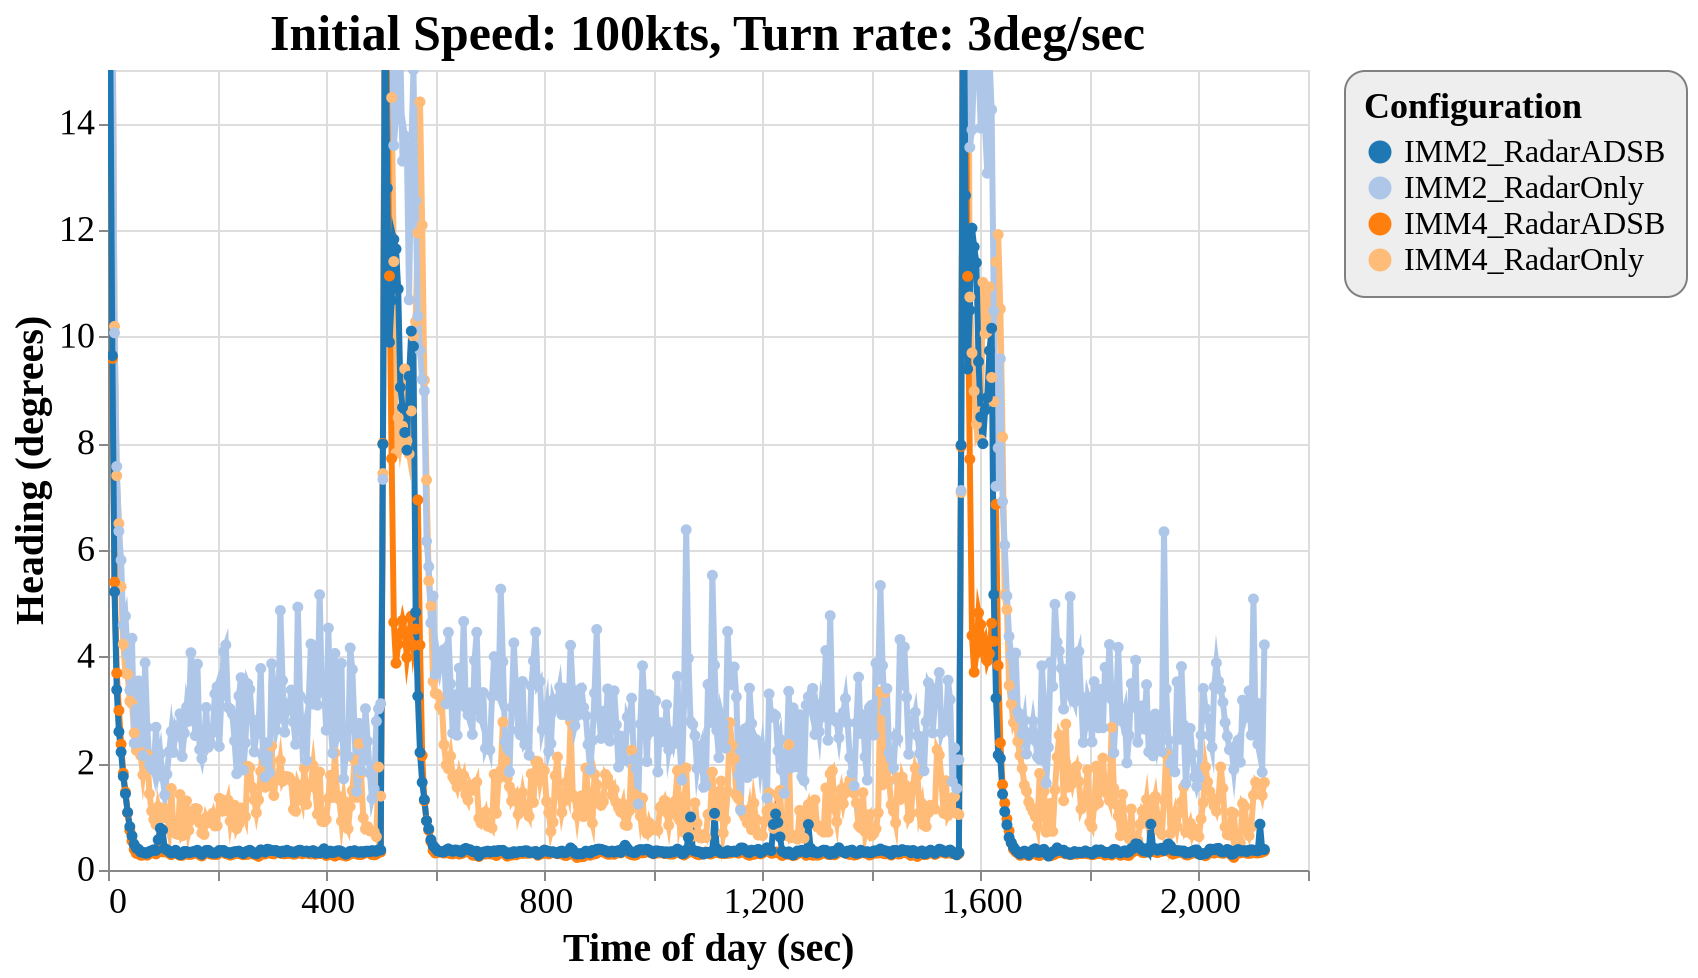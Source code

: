 {
  "config": {
    "view": {
      "continuousWidth": 600,
      "continuousHeight": 400
    },
    "axisX": {
      "labelFontSize": 18,
      "titleFontSize": 20
    },
    "axisY": {
      "labelFontSize": 18,
      "titleFontSize": 20
    },
    "font": "Times New Roman",
    "legend": {
      "cornerRadius": 10,
      "fillColor": "#EEEEEE",
      "labelFontSize": 16,
      "padding": 10,
      "strokeColor": "gray",
      "titleFontSize": 18
    },
    "title": {
      "fontSize": 25
    }
  },
  "data": {
    "name": "data-2b64e0e92e59bf2efbb8635b395a4c4c"
  },
  "mark": {
    "type": "line",
    "point": true,
    "strokeWidth": 3
  },
  "encoding": {
    "color": {
      "type": "ordinal",
      "field": "config",
      "scale": {
        "scheme": "category20"
      },
      "title": "Configuration"
    },
    "x": {
      "type": "quantitative",
      "field": "time",
      "title": "Time of day (sec)"
    },
    "y": {
      "type": "quantitative",
      "field": "rmse_hdg",
      "scale": {
        "domain": [
          0,
          15
        ],
        "zero": false
      },
      "title": "Heading (degrees)"
    }
  },
  "selection": {
    "selector049": {
      "type": "interval",
      "bind": "scales",
      "encodings": [
        "x",
        "y"
      ]
    }
  },
  "title": "Initial Speed: 100kts, Turn rate: 3deg/sec",
  "$schema": "https://vega.github.io/schema/vega-lite/v4.8.1.json",
  "datasets": {
    "data-2b64e0e92e59bf2efbb8635b395a4c4c": [
      {
        "scenario": "turns_new_11",
        "config": "IMM4_RadarOnly",
        "time": 8,
        "rmse_hdg": 16.955349165774596,
        "rmse_tr": 0.0
      },
      {
        "scenario": "turns_new_11",
        "config": "IMM4_RadarOnly",
        "time": 12,
        "rmse_hdg": 10.192551909265752,
        "rmse_tr": 7.531983087525437e-05
      },
      {
        "scenario": "turns_new_11",
        "config": "IMM4_RadarOnly",
        "time": 16,
        "rmse_hdg": 7.394455693288046,
        "rmse_tr": 0.0008508818954473
      },
      {
        "scenario": "turns_new_11",
        "config": "IMM4_RadarOnly",
        "time": 20,
        "rmse_hdg": 6.495804962729496,
        "rmse_tr": 0.0031873096946219
      },
      {
        "scenario": "turns_new_11",
        "config": "IMM4_RadarOnly",
        "time": 24,
        "rmse_hdg": 5.310392592975158,
        "rmse_tr": 0.0138712451019353
      },
      {
        "scenario": "turns_new_11",
        "config": "IMM4_RadarOnly",
        "time": 28,
        "rmse_hdg": 4.233854546902188,
        "rmse_tr": 0.0188769008946751
      },
      {
        "scenario": "turns_new_11",
        "config": "IMM4_RadarOnly",
        "time": 32,
        "rmse_hdg": 3.687798825450102,
        "rmse_tr": 0.036814219069046
      },
      {
        "scenario": "turns_new_11",
        "config": "IMM4_RadarOnly",
        "time": 36,
        "rmse_hdg": 3.670048109357696,
        "rmse_tr": 0.0545077818412197
      },
      {
        "scenario": "turns_new_11",
        "config": "IMM4_RadarOnly",
        "time": 40,
        "rmse_hdg": 3.1650021157745125,
        "rmse_tr": 0.0415177274959573
      },
      {
        "scenario": "turns_new_11",
        "config": "IMM4_RadarOnly",
        "time": 44,
        "rmse_hdg": 3.117801709538308,
        "rmse_tr": 0.047613003300919
      },
      {
        "scenario": "turns_new_11",
        "config": "IMM4_RadarOnly",
        "time": 48,
        "rmse_hdg": 2.56901261836787,
        "rmse_tr": 0.0389165667379159
      },
      {
        "scenario": "turns_new_11",
        "config": "IMM4_RadarOnly",
        "time": 52,
        "rmse_hdg": 2.2455443713740166,
        "rmse_tr": 0.0359461011860283
      },
      {
        "scenario": "turns_new_11",
        "config": "IMM4_RadarOnly",
        "time": 56,
        "rmse_hdg": 2.2741982103589837,
        "rmse_tr": 0.033198752486602
      },
      {
        "scenario": "turns_new_11",
        "config": "IMM4_RadarOnly",
        "time": 60,
        "rmse_hdg": 2.1464235100039137,
        "rmse_tr": 0.0306748584699059
      },
      {
        "scenario": "turns_new_11",
        "config": "IMM4_RadarOnly",
        "time": 64,
        "rmse_hdg": 1.7848804390821758,
        "rmse_tr": 0.0213934696918135
      },
      {
        "scenario": "turns_new_11",
        "config": "IMM4_RadarOnly",
        "time": 68,
        "rmse_hdg": 2.136526776491851,
        "rmse_tr": 0.0524847938295782
      },
      {
        "scenario": "turns_new_11",
        "config": "IMM4_RadarOnly",
        "time": 72,
        "rmse_hdg": 2.163442937733183,
        "rmse_tr": 0.0435307887473397
      },
      {
        "scenario": "turns_new_11",
        "config": "IMM4_RadarOnly",
        "time": 76,
        "rmse_hdg": 1.4268950640497442,
        "rmse_tr": 0.0344357745873179
      },
      {
        "scenario": "turns_new_11",
        "config": "IMM4_RadarOnly",
        "time": 80,
        "rmse_hdg": 1.107121187058871,
        "rmse_tr": 0.0261413631270775
      },
      {
        "scenario": "turns_new_11",
        "config": "IMM4_RadarOnly",
        "time": 84,
        "rmse_hdg": 0.948260681103952,
        "rmse_tr": 0.0164538723699433
      },
      {
        "scenario": "turns_new_11",
        "config": "IMM4_RadarOnly",
        "time": 88,
        "rmse_hdg": 0.8515947606483005,
        "rmse_tr": 0.0169885282149187
      },
      {
        "scenario": "turns_new_11",
        "config": "IMM4_RadarOnly",
        "time": 92,
        "rmse_hdg": 1.184812072025643,
        "rmse_tr": 0.0161649325469606
      },
      {
        "scenario": "turns_new_11",
        "config": "IMM4_RadarOnly",
        "time": 96,
        "rmse_hdg": 1.0035846767412453,
        "rmse_tr": 0.0177395899289543
      },
      {
        "scenario": "turns_new_11",
        "config": "IMM4_RadarOnly",
        "time": 100,
        "rmse_hdg": 0.9782902044577212,
        "rmse_tr": 0.013592654583292
      },
      {
        "scenario": "turns_new_11",
        "config": "IMM4_RadarOnly",
        "time": 104,
        "rmse_hdg": 1.1507374447138958,
        "rmse_tr": 0.0145457983624138
      },
      {
        "scenario": "turns_new_11",
        "config": "IMM4_RadarOnly",
        "time": 108,
        "rmse_hdg": 0.9996074859915868,
        "rmse_tr": 0.0133226508327015
      },
      {
        "scenario": "turns_new_11",
        "config": "IMM4_RadarOnly",
        "time": 112,
        "rmse_hdg": 0.7607332280423857,
        "rmse_tr": 0.011492887373371
      },
      {
        "scenario": "turns_new_11",
        "config": "IMM4_RadarOnly",
        "time": 116,
        "rmse_hdg": 1.5275369818008435,
        "rmse_tr": 0.0220680958558017
      },
      {
        "scenario": "turns_new_11",
        "config": "IMM4_RadarOnly",
        "time": 120,
        "rmse_hdg": 0.7616821367337923,
        "rmse_tr": 0.0176136608456929
      },
      {
        "scenario": "turns_new_11",
        "config": "IMM4_RadarOnly",
        "time": 124,
        "rmse_hdg": 0.6839633997542482,
        "rmse_tr": 0.0135923613892359
      },
      {
        "scenario": "turns_new_11",
        "config": "IMM4_RadarOnly",
        "time": 128,
        "rmse_hdg": 0.6683884375483141,
        "rmse_tr": 0.0136003327799042
      },
      {
        "scenario": "turns_new_11",
        "config": "IMM4_RadarOnly",
        "time": 132,
        "rmse_hdg": 1.4147740859535545,
        "rmse_tr": 0.0178840245284257
      },
      {
        "scenario": "turns_new_11",
        "config": "IMM4_RadarOnly",
        "time": 136,
        "rmse_hdg": 0.6412373360160165,
        "rmse_tr": 0.0166700660141893
      },
      {
        "scenario": "turns_new_11",
        "config": "IMM4_RadarOnly",
        "time": 140,
        "rmse_hdg": 0.6951901497161012,
        "rmse_tr": 0.0141225868386918
      },
      {
        "scenario": "turns_new_11",
        "config": "IMM4_RadarOnly",
        "time": 144,
        "rmse_hdg": 1.2958634247110594,
        "rmse_tr": 0.0269983907071364
      },
      {
        "scenario": "turns_new_11",
        "config": "IMM4_RadarOnly",
        "time": 148,
        "rmse_hdg": 0.744210677637912,
        "rmse_tr": 0.0222327177447508
      },
      {
        "scenario": "turns_new_11",
        "config": "IMM4_RadarOnly",
        "time": 152,
        "rmse_hdg": 0.9337232054470128,
        "rmse_tr": 0.0195386671038513
      },
      {
        "scenario": "turns_new_11",
        "config": "IMM4_RadarOnly",
        "time": 156,
        "rmse_hdg": 1.0748901339206716,
        "rmse_tr": 0.0187868102667802
      },
      {
        "scenario": "turns_new_11",
        "config": "IMM4_RadarOnly",
        "time": 160,
        "rmse_hdg": 1.1531297658462962,
        "rmse_tr": 0.0166376355721356
      },
      {
        "scenario": "turns_new_11",
        "config": "IMM4_RadarOnly",
        "time": 164,
        "rmse_hdg": 1.1427441908468787,
        "rmse_tr": 0.0134233390684297
      },
      {
        "scenario": "turns_new_11",
        "config": "IMM4_RadarOnly",
        "time": 168,
        "rmse_hdg": 0.8836071565706434,
        "rmse_tr": 0.0165685831146954
      },
      {
        "scenario": "turns_new_11",
        "config": "IMM4_RadarOnly",
        "time": 172,
        "rmse_hdg": 0.6963136352043012,
        "rmse_tr": 0.013757134512681
      },
      {
        "scenario": "turns_new_11",
        "config": "IMM4_RadarOnly",
        "time": 176,
        "rmse_hdg": 0.665911752065138,
        "rmse_tr": 0.0131131401443149
      },
      {
        "scenario": "turns_new_11",
        "config": "IMM4_RadarOnly",
        "time": 180,
        "rmse_hdg": 0.9893889198806544,
        "rmse_tr": 0.0158070925192789
      },
      {
        "scenario": "turns_new_11",
        "config": "IMM4_RadarOnly",
        "time": 184,
        "rmse_hdg": 0.8892837678911671,
        "rmse_tr": 0.0135963108754355
      },
      {
        "scenario": "turns_new_11",
        "config": "IMM4_RadarOnly",
        "time": 188,
        "rmse_hdg": 0.9567513309338516,
        "rmse_tr": 0.0157720234177189
      },
      {
        "scenario": "turns_new_11",
        "config": "IMM4_RadarOnly",
        "time": 192,
        "rmse_hdg": 1.0617450878525163,
        "rmse_tr": 0.0147786504381127
      },
      {
        "scenario": "turns_new_11",
        "config": "IMM4_RadarOnly",
        "time": 196,
        "rmse_hdg": 0.8254591951652622,
        "rmse_tr": 0.0147007660522342
      },
      {
        "scenario": "turns_new_11",
        "config": "IMM4_RadarOnly",
        "time": 200,
        "rmse_hdg": 0.8286523125970343,
        "rmse_tr": 0.0142047557601986
      },
      {
        "scenario": "turns_new_11",
        "config": "IMM4_RadarOnly",
        "time": 204,
        "rmse_hdg": 1.3443412475374352,
        "rmse_tr": 0.0185796977771847
      },
      {
        "scenario": "turns_new_11",
        "config": "IMM4_RadarOnly",
        "time": 208,
        "rmse_hdg": 1.3180342026260303,
        "rmse_tr": 0.0160228929143626
      },
      {
        "scenario": "turns_new_11",
        "config": "IMM4_RadarOnly",
        "time": 212,
        "rmse_hdg": 1.1053205899454588,
        "rmse_tr": 0.0150726301728619
      },
      {
        "scenario": "turns_new_11",
        "config": "IMM4_RadarOnly",
        "time": 216,
        "rmse_hdg": 1.1505547667044973,
        "rmse_tr": 0.0148631754026805
      },
      {
        "scenario": "turns_new_11",
        "config": "IMM4_RadarOnly",
        "time": 220,
        "rmse_hdg": 1.3110819567959495,
        "rmse_tr": 0.019480494298648
      },
      {
        "scenario": "turns_new_11",
        "config": "IMM4_RadarOnly",
        "time": 224,
        "rmse_hdg": 0.9184206834148156,
        "rmse_tr": 0.0142172066706945
      },
      {
        "scenario": "turns_new_11",
        "config": "IMM4_RadarOnly",
        "time": 228,
        "rmse_hdg": 1.1985561313513853,
        "rmse_tr": 0.0201992534515511
      },
      {
        "scenario": "turns_new_11",
        "config": "IMM4_RadarOnly",
        "time": 232,
        "rmse_hdg": 1.2153690936905974,
        "rmse_tr": 0.018295359233738
      },
      {
        "scenario": "turns_new_11",
        "config": "IMM4_RadarOnly",
        "time": 236,
        "rmse_hdg": 0.7743851843837816,
        "rmse_tr": 0.0114044833894092
      },
      {
        "scenario": "turns_new_11",
        "config": "IMM4_RadarOnly",
        "time": 240,
        "rmse_hdg": 0.8612876368801666,
        "rmse_tr": 0.0139885550408592
      },
      {
        "scenario": "turns_new_11",
        "config": "IMM4_RadarOnly",
        "time": 244,
        "rmse_hdg": 1.1630893283468329,
        "rmse_tr": 0.0170475071491406
      },
      {
        "scenario": "turns_new_11",
        "config": "IMM4_RadarOnly",
        "time": 248,
        "rmse_hdg": 1.149574605753601,
        "rmse_tr": 0.0163545791160921
      },
      {
        "scenario": "turns_new_11",
        "config": "IMM4_RadarOnly",
        "time": 252,
        "rmse_hdg": 1.0010529544154292,
        "rmse_tr": 0.0187896107911848
      },
      {
        "scenario": "turns_new_11",
        "config": "IMM4_RadarOnly",
        "time": 256,
        "rmse_hdg": 1.944877666572125,
        "rmse_tr": 0.0362637726511811
      },
      {
        "scenario": "turns_new_11",
        "config": "IMM4_RadarOnly",
        "time": 260,
        "rmse_hdg": 1.917427836503038,
        "rmse_tr": 0.0450636380622984
      },
      {
        "scenario": "turns_new_11",
        "config": "IMM4_RadarOnly",
        "time": 264,
        "rmse_hdg": 1.554499037194031,
        "rmse_tr": 0.0304891987257463
      },
      {
        "scenario": "turns_new_11",
        "config": "IMM4_RadarOnly",
        "time": 268,
        "rmse_hdg": 1.3146124646462882,
        "rmse_tr": 0.017857778535901
      },
      {
        "scenario": "turns_new_11",
        "config": "IMM4_RadarOnly",
        "time": 272,
        "rmse_hdg": 1.0738602618911666,
        "rmse_tr": 0.0152356433269556
      },
      {
        "scenario": "turns_new_11",
        "config": "IMM4_RadarOnly",
        "time": 276,
        "rmse_hdg": 1.3160439018984662,
        "rmse_tr": 0.0148726983151146
      },
      {
        "scenario": "turns_new_11",
        "config": "IMM4_RadarOnly",
        "time": 280,
        "rmse_hdg": 1.8488018124160632,
        "rmse_tr": 0.0213668256635854
      },
      {
        "scenario": "turns_new_11",
        "config": "IMM4_RadarOnly",
        "time": 284,
        "rmse_hdg": 1.6064070771379806,
        "rmse_tr": 0.0220843607921225
      },
      {
        "scenario": "turns_new_11",
        "config": "IMM4_RadarOnly",
        "time": 288,
        "rmse_hdg": 1.5529382515460022,
        "rmse_tr": 0.0171477953465132
      },
      {
        "scenario": "turns_new_11",
        "config": "IMM4_RadarOnly",
        "time": 292,
        "rmse_hdg": 1.653245908477715,
        "rmse_tr": 0.0197134278421621
      },
      {
        "scenario": "turns_new_11",
        "config": "IMM4_RadarOnly",
        "time": 296,
        "rmse_hdg": 1.5863004609916662,
        "rmse_tr": 0.0148054874160602
      },
      {
        "scenario": "turns_new_11",
        "config": "IMM4_RadarOnly",
        "time": 300,
        "rmse_hdg": 2.324553362117835,
        "rmse_tr": 0.0547871205972109
      },
      {
        "scenario": "turns_new_11",
        "config": "IMM4_RadarOnly",
        "time": 304,
        "rmse_hdg": 1.3961065992121209,
        "rmse_tr": 0.0305874097687861
      },
      {
        "scenario": "turns_new_11",
        "config": "IMM4_RadarOnly",
        "time": 308,
        "rmse_hdg": 1.7153948657538145,
        "rmse_tr": 0.0225577608764162
      },
      {
        "scenario": "turns_new_11",
        "config": "IMM4_RadarOnly",
        "time": 312,
        "rmse_hdg": 1.7491282321915602,
        "rmse_tr": 0.0173646905711699
      },
      {
        "scenario": "turns_new_11",
        "config": "IMM4_RadarOnly",
        "time": 316,
        "rmse_hdg": 2.0548643614262345,
        "rmse_tr": 0.0243771625221554
      },
      {
        "scenario": "turns_new_11",
        "config": "IMM4_RadarOnly",
        "time": 320,
        "rmse_hdg": 1.6625871595173969,
        "rmse_tr": 0.0282667983642254
      },
      {
        "scenario": "turns_new_11",
        "config": "IMM4_RadarOnly",
        "time": 324,
        "rmse_hdg": 1.7481824745391183,
        "rmse_tr": 0.0245946459039941
      },
      {
        "scenario": "turns_new_11",
        "config": "IMM4_RadarOnly",
        "time": 328,
        "rmse_hdg": 1.7537755881410029,
        "rmse_tr": 0.0211502995130453
      },
      {
        "scenario": "turns_new_11",
        "config": "IMM4_RadarOnly",
        "time": 332,
        "rmse_hdg": 1.7374911213659183,
        "rmse_tr": 0.0195485699554107
      },
      {
        "scenario": "turns_new_11",
        "config": "IMM4_RadarOnly",
        "time": 336,
        "rmse_hdg": 1.6740362145743504,
        "rmse_tr": 0.0204330098103107
      },
      {
        "scenario": "turns_new_11",
        "config": "IMM4_RadarOnly",
        "time": 340,
        "rmse_hdg": 1.1353195265432667,
        "rmse_tr": 0.0194211995369233
      },
      {
        "scenario": "turns_new_11",
        "config": "IMM4_RadarOnly",
        "time": 344,
        "rmse_hdg": 1.100968891476957,
        "rmse_tr": 0.0182040609022639
      },
      {
        "scenario": "turns_new_11",
        "config": "IMM4_RadarOnly",
        "time": 348,
        "rmse_hdg": 1.6022270380571786,
        "rmse_tr": 0.0230554163315742
      },
      {
        "scenario": "turns_new_11",
        "config": "IMM4_RadarOnly",
        "time": 352,
        "rmse_hdg": 1.4786831662834332,
        "rmse_tr": 0.0221985148714953
      },
      {
        "scenario": "turns_new_11",
        "config": "IMM4_RadarOnly",
        "time": 356,
        "rmse_hdg": 1.3040626765173955,
        "rmse_tr": 0.0161813715646815
      },
      {
        "scenario": "turns_new_11",
        "config": "IMM4_RadarOnly",
        "time": 360,
        "rmse_hdg": 1.90523602850784,
        "rmse_tr": 0.0227390761814455
      },
      {
        "scenario": "turns_new_11",
        "config": "IMM4_RadarOnly",
        "time": 364,
        "rmse_hdg": 1.230634321532328,
        "rmse_tr": 0.0200969856777909
      },
      {
        "scenario": "turns_new_11",
        "config": "IMM4_RadarOnly",
        "time": 368,
        "rmse_hdg": 1.5549015242130295,
        "rmse_tr": 0.0190401666596847
      },
      {
        "scenario": "turns_new_11",
        "config": "IMM4_RadarOnly",
        "time": 372,
        "rmse_hdg": 1.617675670915275,
        "rmse_tr": 0.0239521857747853
      },
      {
        "scenario": "turns_new_11",
        "config": "IMM4_RadarOnly",
        "time": 376,
        "rmse_hdg": 1.9596656768993503,
        "rmse_tr": 0.0275528330430039
      },
      {
        "scenario": "turns_new_11",
        "config": "IMM4_RadarOnly",
        "time": 380,
        "rmse_hdg": 1.5397519952565577,
        "rmse_tr": 0.0161865551914395
      },
      {
        "scenario": "turns_new_11",
        "config": "IMM4_RadarOnly",
        "time": 384,
        "rmse_hdg": 1.045441008691962,
        "rmse_tr": 0.0180212706180853
      },
      {
        "scenario": "turns_new_11",
        "config": "IMM4_RadarOnly",
        "time": 388,
        "rmse_hdg": 1.835132859662376,
        "rmse_tr": 0.0211696493606779
      },
      {
        "scenario": "turns_new_11",
        "config": "IMM4_RadarOnly",
        "time": 392,
        "rmse_hdg": 0.9135106275608768,
        "rmse_tr": 0.0180415515777699
      },
      {
        "scenario": "turns_new_11",
        "config": "IMM4_RadarOnly",
        "time": 396,
        "rmse_hdg": 0.9030778289922698,
        "rmse_tr": 0.0196711463824557
      },
      {
        "scenario": "turns_new_11",
        "config": "IMM4_RadarOnly",
        "time": 400,
        "rmse_hdg": 0.9495900372992828,
        "rmse_tr": 0.0151133856160279
      },
      {
        "scenario": "turns_new_11",
        "config": "IMM4_RadarOnly",
        "time": 404,
        "rmse_hdg": 1.3383369391569018,
        "rmse_tr": 0.0226169821451919
      },
      {
        "scenario": "turns_new_11",
        "config": "IMM4_RadarOnly",
        "time": 408,
        "rmse_hdg": 1.7760064936313045,
        "rmse_tr": 0.0304762386375898
      },
      {
        "scenario": "turns_new_11",
        "config": "IMM4_RadarOnly",
        "time": 412,
        "rmse_hdg": 1.3607113574267282,
        "rmse_tr": 0.0200422429988456
      },
      {
        "scenario": "turns_new_11",
        "config": "IMM4_RadarOnly",
        "time": 416,
        "rmse_hdg": 2.1947077398806574,
        "rmse_tr": 0.0371306562683806
      },
      {
        "scenario": "turns_new_11",
        "config": "IMM4_RadarOnly",
        "time": 420,
        "rmse_hdg": 1.4036754314944508,
        "rmse_tr": 0.0460958998299423
      },
      {
        "scenario": "turns_new_11",
        "config": "IMM4_RadarOnly",
        "time": 424,
        "rmse_hdg": 1.32678498901655,
        "rmse_tr": 0.0298677216482974
      },
      {
        "scenario": "turns_new_11",
        "config": "IMM4_RadarOnly",
        "time": 428,
        "rmse_hdg": 0.917193787835724,
        "rmse_tr": 0.0245203787564338
      },
      {
        "scenario": "turns_new_11",
        "config": "IMM4_RadarOnly",
        "time": 432,
        "rmse_hdg": 1.2952085305520034,
        "rmse_tr": 0.0276962969074445
      },
      {
        "scenario": "turns_new_11",
        "config": "IMM4_RadarOnly",
        "time": 436,
        "rmse_hdg": 0.8744424394046371,
        "rmse_tr": 0.0215536403367205
      },
      {
        "scenario": "turns_new_11",
        "config": "IMM4_RadarOnly",
        "time": 440,
        "rmse_hdg": 0.7731011066483587,
        "rmse_tr": 0.022472607178396
      },
      {
        "scenario": "turns_new_11",
        "config": "IMM4_RadarOnly",
        "time": 444,
        "rmse_hdg": 1.1906324623398106,
        "rmse_tr": 0.0207867996030136
      },
      {
        "scenario": "turns_new_11",
        "config": "IMM4_RadarOnly",
        "time": 448,
        "rmse_hdg": 1.4872241641009314,
        "rmse_tr": 0.0176727973976148
      },
      {
        "scenario": "turns_new_11",
        "config": "IMM4_RadarOnly",
        "time": 452,
        "rmse_hdg": 2.065611616773916,
        "rmse_tr": 0.023934843988561
      },
      {
        "scenario": "turns_new_11",
        "config": "IMM4_RadarOnly",
        "time": 456,
        "rmse_hdg": 1.3598390206793456,
        "rmse_tr": 0.0170217481449441
      },
      {
        "scenario": "turns_new_11",
        "config": "IMM4_RadarOnly",
        "time": 460,
        "rmse_hdg": 2.370199488236188,
        "rmse_tr": 0.0439709204145792
      },
      {
        "scenario": "turns_new_11",
        "config": "IMM4_RadarOnly",
        "time": 464,
        "rmse_hdg": 1.8141233134013843,
        "rmse_tr": 0.0494229827753758
      },
      {
        "scenario": "turns_new_11",
        "config": "IMM4_RadarOnly",
        "time": 468,
        "rmse_hdg": 0.9768250385628446,
        "rmse_tr": 0.0308346626707403
      },
      {
        "scenario": "turns_new_11",
        "config": "IMM4_RadarOnly",
        "time": 472,
        "rmse_hdg": 0.7693799156109123,
        "rmse_tr": 0.02355698699672
      },
      {
        "scenario": "turns_new_11",
        "config": "IMM4_RadarOnly",
        "time": 476,
        "rmse_hdg": 0.8127041492376144,
        "rmse_tr": 0.017294712892011
      },
      {
        "scenario": "turns_new_11",
        "config": "IMM4_RadarOnly",
        "time": 480,
        "rmse_hdg": 0.733602121092948,
        "rmse_tr": 0.0160309750845718
      },
      {
        "scenario": "turns_new_11",
        "config": "IMM4_RadarOnly",
        "time": 484,
        "rmse_hdg": 0.7307570275634256,
        "rmse_tr": 0.0158388025641671
      },
      {
        "scenario": "turns_new_11",
        "config": "IMM4_RadarOnly",
        "time": 488,
        "rmse_hdg": 0.7144193735631152,
        "rmse_tr": 0.0143111295763844
      },
      {
        "scenario": "turns_new_11",
        "config": "IMM4_RadarOnly",
        "time": 492,
        "rmse_hdg": 0.624380477266992,
        "rmse_tr": 0.0163966938322166
      },
      {
        "scenario": "turns_new_11",
        "config": "IMM4_RadarOnly",
        "time": 496,
        "rmse_hdg": 1.930555717442845,
        "rmse_tr": 0.0582241445484891
      },
      {
        "scenario": "turns_new_11",
        "config": "IMM4_RadarOnly",
        "time": 500,
        "rmse_hdg": 1.3835529977697985,
        "rmse_tr": 0.0454464615359846
      },
      {
        "scenario": "turns_new_11",
        "config": "IMM4_RadarOnly",
        "time": 504,
        "rmse_hdg": 7.432810878000304,
        "rmse_tr": 3.0024646331954927
      },
      {
        "scenario": "turns_new_11",
        "config": "IMM4_RadarOnly",
        "time": 508,
        "rmse_hdg": 18.477711139450754,
        "rmse_tr": 2.990355992742893
      },
      {
        "scenario": "turns_new_11",
        "config": "IMM4_RadarOnly",
        "time": 512,
        "rmse_hdg": 25.828616158320973,
        "rmse_tr": 2.9135423644860863
      },
      {
        "scenario": "turns_new_11",
        "config": "IMM4_RadarOnly",
        "time": 516,
        "rmse_hdg": 24.097799231992763,
        "rmse_tr": 2.643556442299027
      },
      {
        "scenario": "turns_new_11",
        "config": "IMM4_RadarOnly",
        "time": 520,
        "rmse_hdg": 14.48159865577945,
        "rmse_tr": 2.079237378037352
      },
      {
        "scenario": "turns_new_11",
        "config": "IMM4_RadarOnly",
        "time": 524,
        "rmse_hdg": 11.408062391376822,
        "rmse_tr": 1.4331365341607265
      },
      {
        "scenario": "turns_new_11",
        "config": "IMM4_RadarOnly",
        "time": 528,
        "rmse_hdg": 7.812661727340808,
        "rmse_tr": 0.847038660689524
      },
      {
        "scenario": "turns_new_11",
        "config": "IMM4_RadarOnly",
        "time": 532,
        "rmse_hdg": 8.48173237581022,
        "rmse_tr": 0.5296257179008086
      },
      {
        "scenario": "turns_new_11",
        "config": "IMM4_RadarOnly",
        "time": 536,
        "rmse_hdg": 8.021711466962422,
        "rmse_tr": 0.3726366243933702
      },
      {
        "scenario": "turns_new_11",
        "config": "IMM4_RadarOnly",
        "time": 540,
        "rmse_hdg": 8.320733212987983,
        "rmse_tr": 0.351225095377524
      },
      {
        "scenario": "turns_new_11",
        "config": "IMM4_RadarOnly",
        "time": 544,
        "rmse_hdg": 9.393839902685595,
        "rmse_tr": 0.347154600200945
      },
      {
        "scenario": "turns_new_11",
        "config": "IMM4_RadarOnly",
        "time": 548,
        "rmse_hdg": 8.04808340889357,
        "rmse_tr": 0.3594302917161749
      },
      {
        "scenario": "turns_new_11",
        "config": "IMM4_RadarOnly",
        "time": 552,
        "rmse_hdg": 7.800699289552148,
        "rmse_tr": 0.372082519034251
      },
      {
        "scenario": "turns_new_11",
        "config": "IMM4_RadarOnly",
        "time": 556,
        "rmse_hdg": 8.60779141442023,
        "rmse_tr": 0.3454978336481367
      },
      {
        "scenario": "turns_new_11",
        "config": "IMM4_RadarOnly",
        "time": 560,
        "rmse_hdg": 10.003040724477929,
        "rmse_tr": 0.4044614240367486
      },
      {
        "scenario": "turns_new_11",
        "config": "IMM4_RadarOnly",
        "time": 564,
        "rmse_hdg": 10.282678451978793,
        "rmse_tr": 2.9811463088039494
      },
      {
        "scenario": "turns_new_11",
        "config": "IMM4_RadarOnly",
        "time": 568,
        "rmse_hdg": 11.944287337468063,
        "rmse_tr": 2.8074050687864647
      },
      {
        "scenario": "turns_new_11",
        "config": "IMM4_RadarOnly",
        "time": 572,
        "rmse_hdg": 14.40171181954886,
        "rmse_tr": 2.488180498694444
      },
      {
        "scenario": "turns_new_11",
        "config": "IMM4_RadarOnly",
        "time": 576,
        "rmse_hdg": 12.08826960883659,
        "rmse_tr": 1.9419968204857336
      },
      {
        "scenario": "turns_new_11",
        "config": "IMM4_RadarOnly",
        "time": 580,
        "rmse_hdg": 9.185168047943682,
        "rmse_tr": 1.4186496233366093
      },
      {
        "scenario": "turns_new_11",
        "config": "IMM4_RadarOnly",
        "time": 584,
        "rmse_hdg": 7.313238929254506,
        "rmse_tr": 1.008206323499214
      },
      {
        "scenario": "turns_new_11",
        "config": "IMM4_RadarOnly",
        "time": 588,
        "rmse_hdg": 5.418445141158832,
        "rmse_tr": 0.7051838025688093
      },
      {
        "scenario": "turns_new_11",
        "config": "IMM4_RadarOnly",
        "time": 592,
        "rmse_hdg": 4.949617460787256,
        "rmse_tr": 0.4747609765745799
      },
      {
        "scenario": "turns_new_11",
        "config": "IMM4_RadarOnly",
        "time": 596,
        "rmse_hdg": 3.5367193100754943,
        "rmse_tr": 0.3358117382778889
      },
      {
        "scenario": "turns_new_11",
        "config": "IMM4_RadarOnly",
        "time": 600,
        "rmse_hdg": 3.3128252460869563,
        "rmse_tr": 0.2258691589049829
      },
      {
        "scenario": "turns_new_11",
        "config": "IMM4_RadarOnly",
        "time": 604,
        "rmse_hdg": 3.2921527303574507,
        "rmse_tr": 0.1421220089922739
      },
      {
        "scenario": "turns_new_11",
        "config": "IMM4_RadarOnly",
        "time": 608,
        "rmse_hdg": 3.0671861425960683,
        "rmse_tr": 0.1107851400233804
      },
      {
        "scenario": "turns_new_11",
        "config": "IMM4_RadarOnly",
        "time": 612,
        "rmse_hdg": 3.148735925897007,
        "rmse_tr": 0.0805164488442129
      },
      {
        "scenario": "turns_new_11",
        "config": "IMM4_RadarOnly",
        "time": 616,
        "rmse_hdg": 2.3503512242201148,
        "rmse_tr": 0.0537385597780359
      },
      {
        "scenario": "turns_new_11",
        "config": "IMM4_RadarOnly",
        "time": 620,
        "rmse_hdg": 1.968938676595878,
        "rmse_tr": 0.0361773746839705
      },
      {
        "scenario": "turns_new_11",
        "config": "IMM4_RadarOnly",
        "time": 624,
        "rmse_hdg": 1.89869209369678,
        "rmse_tr": 0.0261561560631527
      },
      {
        "scenario": "turns_new_11",
        "config": "IMM4_RadarOnly",
        "time": 628,
        "rmse_hdg": 2.134861780403728,
        "rmse_tr": 0.0267701976485579
      },
      {
        "scenario": "turns_new_11",
        "config": "IMM4_RadarOnly",
        "time": 632,
        "rmse_hdg": 1.7500333330158808,
        "rmse_tr": 0.0224858315178162
      },
      {
        "scenario": "turns_new_11",
        "config": "IMM4_RadarOnly",
        "time": 636,
        "rmse_hdg": 1.6801074986132734,
        "rmse_tr": 0.038455030835402
      },
      {
        "scenario": "turns_new_11",
        "config": "IMM4_RadarOnly",
        "time": 640,
        "rmse_hdg": 1.55233236770239,
        "rmse_tr": 0.0310715613802316
      },
      {
        "scenario": "turns_new_11",
        "config": "IMM4_RadarOnly",
        "time": 644,
        "rmse_hdg": 1.8063398052590995,
        "rmse_tr": 0.035604365926328
      },
      {
        "scenario": "turns_new_11",
        "config": "IMM4_RadarOnly",
        "time": 648,
        "rmse_hdg": 1.6455388826417023,
        "rmse_tr": 0.0289895763286441
      },
      {
        "scenario": "turns_new_11",
        "config": "IMM4_RadarOnly",
        "time": 652,
        "rmse_hdg": 1.7709655003468592,
        "rmse_tr": 0.0278564160388574
      },
      {
        "scenario": "turns_new_11",
        "config": "IMM4_RadarOnly",
        "time": 656,
        "rmse_hdg": 1.4136627603498666,
        "rmse_tr": 0.020880233715167
      },
      {
        "scenario": "turns_new_11",
        "config": "IMM4_RadarOnly",
        "time": 660,
        "rmse_hdg": 1.3094230733596897,
        "rmse_tr": 0.0161441549273338
      },
      {
        "scenario": "turns_new_11",
        "config": "IMM4_RadarOnly",
        "time": 664,
        "rmse_hdg": 1.5881152090939052,
        "rmse_tr": 0.0233309091617547
      },
      {
        "scenario": "turns_new_11",
        "config": "IMM4_RadarOnly",
        "time": 668,
        "rmse_hdg": 1.495660941822233,
        "rmse_tr": 0.0194213586948421
      },
      {
        "scenario": "turns_new_11",
        "config": "IMM4_RadarOnly",
        "time": 672,
        "rmse_hdg": 1.5347234624500534,
        "rmse_tr": 0.0219091426343764
      },
      {
        "scenario": "turns_new_11",
        "config": "IMM4_RadarOnly",
        "time": 676,
        "rmse_hdg": 1.6479205810291064,
        "rmse_tr": 0.0277177009918907
      },
      {
        "scenario": "turns_new_11",
        "config": "IMM4_RadarOnly",
        "time": 680,
        "rmse_hdg": 0.9690757238836852,
        "rmse_tr": 0.0195972442644015
      },
      {
        "scenario": "turns_new_11",
        "config": "IMM4_RadarOnly",
        "time": 684,
        "rmse_hdg": 0.8803510765700375,
        "rmse_tr": 0.017124556941727
      },
      {
        "scenario": "turns_new_11",
        "config": "IMM4_RadarOnly",
        "time": 688,
        "rmse_hdg": 0.9838043200611316,
        "rmse_tr": 0.0186036987407775
      },
      {
        "scenario": "turns_new_11",
        "config": "IMM4_RadarOnly",
        "time": 692,
        "rmse_hdg": 1.088358090581098,
        "rmse_tr": 0.0142892296270069
      },
      {
        "scenario": "turns_new_11",
        "config": "IMM4_RadarOnly",
        "time": 696,
        "rmse_hdg": 0.8221308609597198,
        "rmse_tr": 0.0156616367090665
      },
      {
        "scenario": "turns_new_11",
        "config": "IMM4_RadarOnly",
        "time": 700,
        "rmse_hdg": 0.850047452951251,
        "rmse_tr": 0.0169962699813021
      },
      {
        "scenario": "turns_new_11",
        "config": "IMM4_RadarOnly",
        "time": 704,
        "rmse_hdg": 0.7892092905863628,
        "rmse_tr": 0.0185192684614653
      },
      {
        "scenario": "turns_new_11",
        "config": "IMM4_RadarOnly",
        "time": 708,
        "rmse_hdg": 1.7939928497147355,
        "rmse_tr": 0.0236570376639697
      },
      {
        "scenario": "turns_new_11",
        "config": "IMM4_RadarOnly",
        "time": 712,
        "rmse_hdg": 1.0628007595713578,
        "rmse_tr": 0.0205709495877596
      },
      {
        "scenario": "turns_new_11",
        "config": "IMM4_RadarOnly",
        "time": 716,
        "rmse_hdg": 1.7131946279781918,
        "rmse_tr": 0.0260559062402365
      },
      {
        "scenario": "turns_new_11",
        "config": "IMM4_RadarOnly",
        "time": 720,
        "rmse_hdg": 1.864583039584032,
        "rmse_tr": 0.0303230366004555
      },
      {
        "scenario": "turns_new_11",
        "config": "IMM4_RadarOnly",
        "time": 724,
        "rmse_hdg": 2.7742630273331312,
        "rmse_tr": 0.0380159279232017
      },
      {
        "scenario": "turns_new_11",
        "config": "IMM4_RadarOnly",
        "time": 728,
        "rmse_hdg": 2.0504088891982564,
        "rmse_tr": 0.0271585696093481
      },
      {
        "scenario": "turns_new_11",
        "config": "IMM4_RadarOnly",
        "time": 732,
        "rmse_hdg": 1.7298145827128513,
        "rmse_tr": 0.0178294567584625
      },
      {
        "scenario": "turns_new_11",
        "config": "IMM4_RadarOnly",
        "time": 736,
        "rmse_hdg": 1.5640376955314996,
        "rmse_tr": 0.020690388442778
      },
      {
        "scenario": "turns_new_11",
        "config": "IMM4_RadarOnly",
        "time": 740,
        "rmse_hdg": 1.295007400236257,
        "rmse_tr": 0.0169345726252539
      },
      {
        "scenario": "turns_new_11",
        "config": "IMM4_RadarOnly",
        "time": 744,
        "rmse_hdg": 1.3722873786392726,
        "rmse_tr": 0.0170405098033766
      },
      {
        "scenario": "turns_new_11",
        "config": "IMM4_RadarOnly",
        "time": 748,
        "rmse_hdg": 1.430884255300236,
        "rmse_tr": 0.0185117920872343
      },
      {
        "scenario": "turns_new_11",
        "config": "IMM4_RadarOnly",
        "time": 752,
        "rmse_hdg": 1.0427956688716844,
        "rmse_tr": 0.0162362816588424
      },
      {
        "scenario": "turns_new_11",
        "config": "IMM4_RadarOnly",
        "time": 756,
        "rmse_hdg": 1.1979924667597974,
        "rmse_tr": 0.0181640959082826
      },
      {
        "scenario": "turns_new_11",
        "config": "IMM4_RadarOnly",
        "time": 760,
        "rmse_hdg": 1.451408406905638,
        "rmse_tr": 0.020593041631492
      },
      {
        "scenario": "turns_new_11",
        "config": "IMM4_RadarOnly",
        "time": 764,
        "rmse_hdg": 1.1963889633911469,
        "rmse_tr": 0.0171686562846569
      },
      {
        "scenario": "turns_new_11",
        "config": "IMM4_RadarOnly",
        "time": 768,
        "rmse_hdg": 1.0952530935098863,
        "rmse_tr": 0.0160546947383155
      },
      {
        "scenario": "turns_new_11",
        "config": "IMM4_RadarOnly",
        "time": 772,
        "rmse_hdg": 1.006198770080882,
        "rmse_tr": 0.0204092944083232
      },
      {
        "scenario": "turns_new_11",
        "config": "IMM4_RadarOnly",
        "time": 776,
        "rmse_hdg": 1.8030115972095488,
        "rmse_tr": 0.0258252735532145
      },
      {
        "scenario": "turns_new_11",
        "config": "IMM4_RadarOnly",
        "time": 780,
        "rmse_hdg": 1.266807678740248,
        "rmse_tr": 0.0221605161171005
      },
      {
        "scenario": "turns_new_11",
        "config": "IMM4_RadarOnly",
        "time": 784,
        "rmse_hdg": 2.041408193819432,
        "rmse_tr": 0.0312864380666216
      },
      {
        "scenario": "turns_new_11",
        "config": "IMM4_RadarOnly",
        "time": 788,
        "rmse_hdg": 2.033696371200126,
        "rmse_tr": 0.0287313026495142
      },
      {
        "scenario": "turns_new_11",
        "config": "IMM4_RadarOnly",
        "time": 792,
        "rmse_hdg": 1.6793401481931332,
        "rmse_tr": 0.0266015131148587
      },
      {
        "scenario": "turns_new_11",
        "config": "IMM4_RadarOnly",
        "time": 796,
        "rmse_hdg": 1.9097724028351195,
        "rmse_tr": 0.0229782309828041
      },
      {
        "scenario": "turns_new_11",
        "config": "IMM4_RadarOnly",
        "time": 800,
        "rmse_hdg": 1.8635862358733457,
        "rmse_tr": 0.0225222996991834
      },
      {
        "scenario": "turns_new_11",
        "config": "IMM4_RadarOnly",
        "time": 804,
        "rmse_hdg": 1.2864475770201658,
        "rmse_tr": 0.0156245392914535
      },
      {
        "scenario": "turns_new_11",
        "config": "IMM4_RadarOnly",
        "time": 808,
        "rmse_hdg": 1.07769383407348,
        "rmse_tr": 0.0139777051049161
      },
      {
        "scenario": "turns_new_11",
        "config": "IMM4_RadarOnly",
        "time": 812,
        "rmse_hdg": 0.7248683935958243,
        "rmse_tr": 0.0128399882844689
      },
      {
        "scenario": "turns_new_11",
        "config": "IMM4_RadarOnly",
        "time": 816,
        "rmse_hdg": 0.8969297107259351,
        "rmse_tr": 0.0148692822811175
      },
      {
        "scenario": "turns_new_11",
        "config": "IMM4_RadarOnly",
        "time": 820,
        "rmse_hdg": 1.7675616443752862,
        "rmse_tr": 0.0427623276572576
      },
      {
        "scenario": "turns_new_11",
        "config": "IMM4_RadarOnly",
        "time": 824,
        "rmse_hdg": 2.1188058884327154,
        "rmse_tr": 0.0396458834108734
      },
      {
        "scenario": "turns_new_11",
        "config": "IMM4_RadarOnly",
        "time": 828,
        "rmse_hdg": 1.4466954520881152,
        "rmse_tr": 0.0249135749840803
      },
      {
        "scenario": "turns_new_11",
        "config": "IMM4_RadarOnly",
        "time": 832,
        "rmse_hdg": 1.081263505918317,
        "rmse_tr": 0.0182984750193612
      },
      {
        "scenario": "turns_new_11",
        "config": "IMM4_RadarOnly",
        "time": 836,
        "rmse_hdg": 1.2904222075290712,
        "rmse_tr": 0.0200818871867774
      },
      {
        "scenario": "turns_new_11",
        "config": "IMM4_RadarOnly",
        "time": 840,
        "rmse_hdg": 1.6390772214667118,
        "rmse_tr": 0.0221025060991297
      },
      {
        "scenario": "turns_new_11",
        "config": "IMM4_RadarOnly",
        "time": 844,
        "rmse_hdg": 1.4599895100203213,
        "rmse_tr": 0.0195076122817975
      },
      {
        "scenario": "turns_new_11",
        "config": "IMM4_RadarOnly",
        "time": 848,
        "rmse_hdg": 2.7791409754461016,
        "rmse_tr": 0.0420878081692457
      },
      {
        "scenario": "turns_new_11",
        "config": "IMM4_RadarOnly",
        "time": 852,
        "rmse_hdg": 1.4063615010927042,
        "rmse_tr": 0.0328980660235765
      },
      {
        "scenario": "turns_new_11",
        "config": "IMM4_RadarOnly",
        "time": 856,
        "rmse_hdg": 1.3538179892984668,
        "rmse_tr": 0.0295465295323732
      },
      {
        "scenario": "turns_new_11",
        "config": "IMM4_RadarOnly",
        "time": 860,
        "rmse_hdg": 1.0177686335572464,
        "rmse_tr": 0.0153517615014232
      },
      {
        "scenario": "turns_new_11",
        "config": "IMM4_RadarOnly",
        "time": 864,
        "rmse_hdg": 1.355587307831016,
        "rmse_tr": 0.0181650740503372
      },
      {
        "scenario": "turns_new_11",
        "config": "IMM4_RadarOnly",
        "time": 868,
        "rmse_hdg": 1.389800027934615,
        "rmse_tr": 0.0186686588572776
      },
      {
        "scenario": "turns_new_11",
        "config": "IMM4_RadarOnly",
        "time": 872,
        "rmse_hdg": 1.001079417429005,
        "rmse_tr": 0.0144860733119779
      },
      {
        "scenario": "turns_new_11",
        "config": "IMM4_RadarOnly",
        "time": 876,
        "rmse_hdg": 1.909937768803409,
        "rmse_tr": 0.0296646002631407
      },
      {
        "scenario": "turns_new_11",
        "config": "IMM4_RadarOnly",
        "time": 880,
        "rmse_hdg": 1.4560098220032414,
        "rmse_tr": 0.0228373529610041
      },
      {
        "scenario": "turns_new_11",
        "config": "IMM4_RadarOnly",
        "time": 884,
        "rmse_hdg": 1.0492509643583343,
        "rmse_tr": 0.0148558910873767
      },
      {
        "scenario": "turns_new_11",
        "config": "IMM4_RadarOnly",
        "time": 888,
        "rmse_hdg": 0.8802045216879997,
        "rmse_tr": 0.0211350995924459
      },
      {
        "scenario": "turns_new_11",
        "config": "IMM4_RadarOnly",
        "time": 892,
        "rmse_hdg": 1.7904076767939785,
        "rmse_tr": 0.0228491429452689
      },
      {
        "scenario": "turns_new_11",
        "config": "IMM4_RadarOnly",
        "time": 896,
        "rmse_hdg": 1.5993532985089056,
        "rmse_tr": 0.0192671759943293
      },
      {
        "scenario": "turns_new_11",
        "config": "IMM4_RadarOnly",
        "time": 900,
        "rmse_hdg": 1.3024903203029017,
        "rmse_tr": 0.0200808194639767
      },
      {
        "scenario": "turns_new_11",
        "config": "IMM4_RadarOnly",
        "time": 904,
        "rmse_hdg": 1.2116802758603795,
        "rmse_tr": 0.0168095643770281
      },
      {
        "scenario": "turns_new_11",
        "config": "IMM4_RadarOnly",
        "time": 908,
        "rmse_hdg": 1.275996115572663,
        "rmse_tr": 0.016685341132133
      },
      {
        "scenario": "turns_new_11",
        "config": "IMM4_RadarOnly",
        "time": 912,
        "rmse_hdg": 1.7913772512065542,
        "rmse_tr": 0.0187135915519156
      },
      {
        "scenario": "turns_new_11",
        "config": "IMM4_RadarOnly",
        "time": 916,
        "rmse_hdg": 1.7295528605235329,
        "rmse_tr": 0.0187690481415971
      },
      {
        "scenario": "turns_new_11",
        "config": "IMM4_RadarOnly",
        "time": 920,
        "rmse_hdg": 1.6114694935280087,
        "rmse_tr": 0.018965822173433
      },
      {
        "scenario": "turns_new_11",
        "config": "IMM4_RadarOnly",
        "time": 924,
        "rmse_hdg": 1.4056510173612409,
        "rmse_tr": 0.0160085004593347
      },
      {
        "scenario": "turns_new_11",
        "config": "IMM4_RadarOnly",
        "time": 928,
        "rmse_hdg": 1.5116391030195582,
        "rmse_tr": 0.0164902608743374
      },
      {
        "scenario": "turns_new_11",
        "config": "IMM4_RadarOnly",
        "time": 932,
        "rmse_hdg": 1.2629242961388354,
        "rmse_tr": 0.0137876787556892
      },
      {
        "scenario": "turns_new_11",
        "config": "IMM4_RadarOnly",
        "time": 936,
        "rmse_hdg": 1.1677163775769952,
        "rmse_tr": 0.0151281618860746
      },
      {
        "scenario": "turns_new_11",
        "config": "IMM4_RadarOnly",
        "time": 940,
        "rmse_hdg": 1.0872614100285982,
        "rmse_tr": 0.0142270016432688
      },
      {
        "scenario": "turns_new_11",
        "config": "IMM4_RadarOnly",
        "time": 944,
        "rmse_hdg": 1.2406562078541172,
        "rmse_tr": 0.0147743844129834
      },
      {
        "scenario": "turns_new_11",
        "config": "IMM4_RadarOnly",
        "time": 948,
        "rmse_hdg": 0.8487259359096493,
        "rmse_tr": 0.0131843826715008
      },
      {
        "scenario": "turns_new_11",
        "config": "IMM4_RadarOnly",
        "time": 952,
        "rmse_hdg": 0.8335619294306095,
        "rmse_tr": 0.0143277120760201
      },
      {
        "scenario": "turns_new_11",
        "config": "IMM4_RadarOnly",
        "time": 956,
        "rmse_hdg": 1.1101646606564712,
        "rmse_tr": 0.0157066290693232
      },
      {
        "scenario": "turns_new_11",
        "config": "IMM4_RadarOnly",
        "time": 960,
        "rmse_hdg": 2.246987560567512,
        "rmse_tr": 0.0413300711197193
      },
      {
        "scenario": "turns_new_11",
        "config": "IMM4_RadarOnly",
        "time": 964,
        "rmse_hdg": 1.4319380345020003,
        "rmse_tr": 0.0276372381162277
      },
      {
        "scenario": "turns_new_11",
        "config": "IMM4_RadarOnly",
        "time": 968,
        "rmse_hdg": 1.2505140322393775,
        "rmse_tr": 0.0250782035461762
      },
      {
        "scenario": "turns_new_11",
        "config": "IMM4_RadarOnly",
        "time": 972,
        "rmse_hdg": 1.3729399486372695,
        "rmse_tr": 0.016608079076109
      },
      {
        "scenario": "turns_new_11",
        "config": "IMM4_RadarOnly",
        "time": 976,
        "rmse_hdg": 1.0100289889694034,
        "rmse_tr": 0.0134081963637817
      },
      {
        "scenario": "turns_new_11",
        "config": "IMM4_RadarOnly",
        "time": 980,
        "rmse_hdg": 1.345291196492917,
        "rmse_tr": 0.0184097161047861
      },
      {
        "scenario": "turns_new_11",
        "config": "IMM4_RadarOnly",
        "time": 984,
        "rmse_hdg": 0.7594036210403052,
        "rmse_tr": 0.0177576990962506
      },
      {
        "scenario": "turns_new_11",
        "config": "IMM4_RadarOnly",
        "time": 988,
        "rmse_hdg": 0.6864427650756986,
        "rmse_tr": 0.0167337679805143
      },
      {
        "scenario": "turns_new_11",
        "config": "IMM4_RadarOnly",
        "time": 992,
        "rmse_hdg": 0.8873357060168433,
        "rmse_tr": 0.0174558778757699
      },
      {
        "scenario": "turns_new_11",
        "config": "IMM4_RadarOnly",
        "time": 996,
        "rmse_hdg": 0.7471690159940642,
        "rmse_tr": 0.0149648448437189
      },
      {
        "scenario": "turns_new_11",
        "config": "IMM4_RadarOnly",
        "time": 1000,
        "rmse_hdg": 0.8006281624733522,
        "rmse_tr": 0.0176197255163843
      },
      {
        "scenario": "turns_new_11",
        "config": "IMM4_RadarOnly",
        "time": 1004,
        "rmse_hdg": 0.8145765771245824,
        "rmse_tr": 0.0162253813514505
      },
      {
        "scenario": "turns_new_11",
        "config": "IMM4_RadarOnly",
        "time": 1008,
        "rmse_hdg": 0.7440046082806595,
        "rmse_tr": 0.0108751200128604
      },
      {
        "scenario": "turns_new_11",
        "config": "IMM4_RadarOnly",
        "time": 1012,
        "rmse_hdg": 1.1742805906853688,
        "rmse_tr": 0.0155076913357868
      },
      {
        "scenario": "turns_new_11",
        "config": "IMM4_RadarOnly",
        "time": 1016,
        "rmse_hdg": 1.210472115306869,
        "rmse_tr": 0.0185661068234739
      },
      {
        "scenario": "turns_new_11",
        "config": "IMM4_RadarOnly",
        "time": 1020,
        "rmse_hdg": 1.3026428951929567,
        "rmse_tr": 0.0191016658007524
      },
      {
        "scenario": "turns_new_11",
        "config": "IMM4_RadarOnly",
        "time": 1024,
        "rmse_hdg": 1.084224901191461,
        "rmse_tr": 0.0160134687628315
      },
      {
        "scenario": "turns_new_11",
        "config": "IMM4_RadarOnly",
        "time": 1028,
        "rmse_hdg": 0.8398351081310879,
        "rmse_tr": 0.0129567968291085
      },
      {
        "scenario": "turns_new_11",
        "config": "IMM4_RadarOnly",
        "time": 1032,
        "rmse_hdg": 1.1760072463544846,
        "rmse_tr": 0.0146629969058466
      },
      {
        "scenario": "turns_new_11",
        "config": "IMM4_RadarOnly",
        "time": 1036,
        "rmse_hdg": 1.0846916771519748,
        "rmse_tr": 0.0205625580389077
      },
      {
        "scenario": "turns_new_11",
        "config": "IMM4_RadarOnly",
        "time": 1040,
        "rmse_hdg": 1.2929222588692926,
        "rmse_tr": 0.0231312163694801
      },
      {
        "scenario": "turns_new_11",
        "config": "IMM4_RadarOnly",
        "time": 1044,
        "rmse_hdg": 1.8638814106706167,
        "rmse_tr": 0.0250773117621764
      },
      {
        "scenario": "turns_new_11",
        "config": "IMM4_RadarOnly",
        "time": 1048,
        "rmse_hdg": 0.9322285127585406,
        "rmse_tr": 0.01573527716211
      },
      {
        "scenario": "turns_new_11",
        "config": "IMM4_RadarOnly",
        "time": 1052,
        "rmse_hdg": 1.1556309557912077,
        "rmse_tr": 0.0158371250520582
      },
      {
        "scenario": "turns_new_11",
        "config": "IMM4_RadarOnly",
        "time": 1056,
        "rmse_hdg": 0.705227125928447,
        "rmse_tr": 0.0146611498948519
      },
      {
        "scenario": "turns_new_11",
        "config": "IMM4_RadarOnly",
        "time": 1060,
        "rmse_hdg": 1.913811806383296,
        "rmse_tr": 0.0254060586302962
      },
      {
        "scenario": "turns_new_11",
        "config": "IMM4_RadarOnly",
        "time": 1064,
        "rmse_hdg": 0.8309451916368611,
        "rmse_tr": 0.0238323551174129
      },
      {
        "scenario": "turns_new_11",
        "config": "IMM4_RadarOnly",
        "time": 1068,
        "rmse_hdg": 0.6745829057826715,
        "rmse_tr": 0.0152060949155476
      },
      {
        "scenario": "turns_new_11",
        "config": "IMM4_RadarOnly",
        "time": 1072,
        "rmse_hdg": 0.6362045193773694,
        "rmse_tr": 0.0120764548566523
      },
      {
        "scenario": "turns_new_11",
        "config": "IMM4_RadarOnly",
        "time": 1076,
        "rmse_hdg": 1.2578821571862442,
        "rmse_tr": 0.0119466406249716
      },
      {
        "scenario": "turns_new_11",
        "config": "IMM4_RadarOnly",
        "time": 1080,
        "rmse_hdg": 0.8789530102119137,
        "rmse_tr": 0.0104933103472543
      },
      {
        "scenario": "turns_new_11",
        "config": "IMM4_RadarOnly",
        "time": 1084,
        "rmse_hdg": 0.6141906032229566,
        "rmse_tr": 0.0118601723984261
      },
      {
        "scenario": "turns_new_11",
        "config": "IMM4_RadarOnly",
        "time": 1088,
        "rmse_hdg": 0.6001815964505667,
        "rmse_tr": 0.0112714600636213
      },
      {
        "scenario": "turns_new_11",
        "config": "IMM4_RadarOnly",
        "time": 1092,
        "rmse_hdg": 0.6647701314974171,
        "rmse_tr": 0.0109722759870563
      },
      {
        "scenario": "turns_new_11",
        "config": "IMM4_RadarOnly",
        "time": 1096,
        "rmse_hdg": 0.6115752603444847,
        "rmse_tr": 0.0137500042480877
      },
      {
        "scenario": "turns_new_11",
        "config": "IMM4_RadarOnly",
        "time": 1100,
        "rmse_hdg": 1.0416250019215665,
        "rmse_tr": 0.0165400990333509
      },
      {
        "scenario": "turns_new_11",
        "config": "IMM4_RadarOnly",
        "time": 1104,
        "rmse_hdg": 1.0297875994592265,
        "rmse_tr": 0.0175149436196637
      },
      {
        "scenario": "turns_new_11",
        "config": "IMM4_RadarOnly",
        "time": 1108,
        "rmse_hdg": 1.8359604868000028,
        "rmse_tr": 0.0193703944672838
      },
      {
        "scenario": "turns_new_11",
        "config": "IMM4_RadarOnly",
        "time": 1112,
        "rmse_hdg": 1.0372621655107277,
        "rmse_tr": 0.0187396627504339
      },
      {
        "scenario": "turns_new_11",
        "config": "IMM4_RadarOnly",
        "time": 1116,
        "rmse_hdg": 1.4639823591239334,
        "rmse_tr": 0.0258240972736705
      },
      {
        "scenario": "turns_new_11",
        "config": "IMM4_RadarOnly",
        "time": 1120,
        "rmse_hdg": 1.0133426112935566,
        "rmse_tr": 0.013869449301671
      },
      {
        "scenario": "turns_new_11",
        "config": "IMM4_RadarOnly",
        "time": 1124,
        "rmse_hdg": 1.6676063242603711,
        "rmse_tr": 0.0190028904370161
      },
      {
        "scenario": "turns_new_11",
        "config": "IMM4_RadarOnly",
        "time": 1128,
        "rmse_hdg": 0.6925954775879078,
        "rmse_tr": 0.0167336024611388
      },
      {
        "scenario": "turns_new_11",
        "config": "IMM4_RadarOnly",
        "time": 1132,
        "rmse_hdg": 0.9451188060355814,
        "rmse_tr": 0.0154207566128667
      },
      {
        "scenario": "turns_new_11",
        "config": "IMM4_RadarOnly",
        "time": 1136,
        "rmse_hdg": 1.4725736122443107,
        "rmse_tr": 0.0334571003707343
      },
      {
        "scenario": "turns_new_11",
        "config": "IMM4_RadarOnly",
        "time": 1140,
        "rmse_hdg": 2.7647211093526245,
        "rmse_tr": 0.0819275051112262
      },
      {
        "scenario": "turns_new_11",
        "config": "IMM4_RadarOnly",
        "time": 1144,
        "rmse_hdg": 2.342327901895888,
        "rmse_tr": 0.0918405328331362
      },
      {
        "scenario": "turns_new_11",
        "config": "IMM4_RadarOnly",
        "time": 1148,
        "rmse_hdg": 2.085728393399888,
        "rmse_tr": 0.0478345487249972
      },
      {
        "scenario": "turns_new_11",
        "config": "IMM4_RadarOnly",
        "time": 1152,
        "rmse_hdg": 1.3996306060290802,
        "rmse_tr": 0.0292256052118685
      },
      {
        "scenario": "turns_new_11",
        "config": "IMM4_RadarOnly",
        "time": 1156,
        "rmse_hdg": 1.333546510736051,
        "rmse_tr": 0.0228505916124076
      },
      {
        "scenario": "turns_new_11",
        "config": "IMM4_RadarOnly",
        "time": 1160,
        "rmse_hdg": 1.1475372495611755,
        "rmse_tr": 0.0162722142476596
      },
      {
        "scenario": "turns_new_11",
        "config": "IMM4_RadarOnly",
        "time": 1164,
        "rmse_hdg": 1.0631594125567128,
        "rmse_tr": 0.0156408754271295
      },
      {
        "scenario": "turns_new_11",
        "config": "IMM4_RadarOnly",
        "time": 1168,
        "rmse_hdg": 0.986878768122152,
        "rmse_tr": 0.015577373156455
      },
      {
        "scenario": "turns_new_11",
        "config": "IMM4_RadarOnly",
        "time": 1172,
        "rmse_hdg": 0.8829663985775158,
        "rmse_tr": 0.0149939140195987
      },
      {
        "scenario": "turns_new_11",
        "config": "IMM4_RadarOnly",
        "time": 1176,
        "rmse_hdg": 1.1377737175106737,
        "rmse_tr": 0.0152121688343628
      },
      {
        "scenario": "turns_new_11",
        "config": "IMM4_RadarOnly",
        "time": 1180,
        "rmse_hdg": 0.7556343913119186,
        "rmse_tr": 0.01075336700577
      },
      {
        "scenario": "turns_new_11",
        "config": "IMM4_RadarOnly",
        "time": 1184,
        "rmse_hdg": 1.2529437213019567,
        "rmse_tr": 0.0144942714977331
      },
      {
        "scenario": "turns_new_11",
        "config": "IMM4_RadarOnly",
        "time": 1188,
        "rmse_hdg": 0.9546706069330572,
        "rmse_tr": 0.0134194760966916
      },
      {
        "scenario": "turns_new_11",
        "config": "IMM4_RadarOnly",
        "time": 1192,
        "rmse_hdg": 0.6556745948349125,
        "rmse_tr": 0.0126111607771366
      },
      {
        "scenario": "turns_new_11",
        "config": "IMM4_RadarOnly",
        "time": 1196,
        "rmse_hdg": 0.6841501322873297,
        "rmse_tr": 0.0127235863310156
      },
      {
        "scenario": "turns_new_11",
        "config": "IMM4_RadarOnly",
        "time": 1200,
        "rmse_hdg": 0.6484549369923347,
        "rmse_tr": 0.0111500466287369
      },
      {
        "scenario": "turns_new_11",
        "config": "IMM4_RadarOnly",
        "time": 1204,
        "rmse_hdg": 0.912479223507763,
        "rmse_tr": 0.0150141350067195
      },
      {
        "scenario": "turns_new_11",
        "config": "IMM4_RadarOnly",
        "time": 1208,
        "rmse_hdg": 1.109971124595542,
        "rmse_tr": 0.0126771717571658
      },
      {
        "scenario": "turns_new_11",
        "config": "IMM4_RadarOnly",
        "time": 1212,
        "rmse_hdg": 1.4454422718823956,
        "rmse_tr": 0.0168328185849133
      },
      {
        "scenario": "turns_new_11",
        "config": "IMM4_RadarOnly",
        "time": 1216,
        "rmse_hdg": 0.8881918832260156,
        "rmse_tr": 0.0110177211151593
      },
      {
        "scenario": "turns_new_11",
        "config": "IMM4_RadarOnly",
        "time": 1220,
        "rmse_hdg": 0.780567710332181,
        "rmse_tr": 0.0131776419716838
      },
      {
        "scenario": "turns_new_11",
        "config": "IMM4_RadarOnly",
        "time": 1224,
        "rmse_hdg": 1.1560890690097694,
        "rmse_tr": 0.0172452026989836
      },
      {
        "scenario": "turns_new_11",
        "config": "IMM4_RadarOnly",
        "time": 1228,
        "rmse_hdg": 1.4132853408089447,
        "rmse_tr": 0.0195074461307843
      },
      {
        "scenario": "turns_new_11",
        "config": "IMM4_RadarOnly",
        "time": 1232,
        "rmse_hdg": 1.491337952607953,
        "rmse_tr": 0.0140655720630309
      },
      {
        "scenario": "turns_new_11",
        "config": "IMM4_RadarOnly",
        "time": 1236,
        "rmse_hdg": 0.7347812659369649,
        "rmse_tr": 0.0110634692062297
      },
      {
        "scenario": "turns_new_11",
        "config": "IMM4_RadarOnly",
        "time": 1240,
        "rmse_hdg": 0.678268492669494,
        "rmse_tr": 0.0120410024807214
      },
      {
        "scenario": "turns_new_11",
        "config": "IMM4_RadarOnly",
        "time": 1244,
        "rmse_hdg": 0.643037064768948,
        "rmse_tr": 0.0192363263124745
      },
      {
        "scenario": "turns_new_11",
        "config": "IMM4_RadarOnly",
        "time": 1248,
        "rmse_hdg": 2.351154950231905,
        "rmse_tr": 0.0327923222721416
      },
      {
        "scenario": "turns_new_11",
        "config": "IMM4_RadarOnly",
        "time": 1252,
        "rmse_hdg": 0.6055553424149366,
        "rmse_tr": 0.0263253420939526
      },
      {
        "scenario": "turns_new_11",
        "config": "IMM4_RadarOnly",
        "time": 1256,
        "rmse_hdg": 0.6462030124762098,
        "rmse_tr": 0.0195658503520802
      },
      {
        "scenario": "turns_new_11",
        "config": "IMM4_RadarOnly",
        "time": 1260,
        "rmse_hdg": 0.6123161703213221,
        "rmse_tr": 0.0171533077389334
      },
      {
        "scenario": "turns_new_11",
        "config": "IMM4_RadarOnly",
        "time": 1264,
        "rmse_hdg": 0.5794978490118374,
        "rmse_tr": 0.0122709290982622
      },
      {
        "scenario": "turns_new_11",
        "config": "IMM4_RadarOnly",
        "time": 1268,
        "rmse_hdg": 1.117382612375467,
        "rmse_tr": 0.0192914952405946
      },
      {
        "scenario": "turns_new_11",
        "config": "IMM4_RadarOnly",
        "time": 1272,
        "rmse_hdg": 0.6180844993007516,
        "rmse_tr": 0.0154065005312916
      },
      {
        "scenario": "turns_new_11",
        "config": "IMM4_RadarOnly",
        "time": 1276,
        "rmse_hdg": 0.5959804196032421,
        "rmse_tr": 0.0147479434112823
      },
      {
        "scenario": "turns_new_11",
        "config": "IMM4_RadarOnly",
        "time": 1280,
        "rmse_hdg": 1.104584735552926,
        "rmse_tr": 0.0151696903110192
      },
      {
        "scenario": "turns_new_11",
        "config": "IMM4_RadarOnly",
        "time": 1284,
        "rmse_hdg": 1.2268088685691805,
        "rmse_tr": 0.0172283656605417
      },
      {
        "scenario": "turns_new_11",
        "config": "IMM4_RadarOnly",
        "time": 1288,
        "rmse_hdg": 0.9903284479315996,
        "rmse_tr": 0.019213867274762
      },
      {
        "scenario": "turns_new_11",
        "config": "IMM4_RadarOnly",
        "time": 1292,
        "rmse_hdg": 0.904929543661602,
        "rmse_tr": 0.0170150304291294
      },
      {
        "scenario": "turns_new_11",
        "config": "IMM4_RadarOnly",
        "time": 1296,
        "rmse_hdg": 1.3148098721868504,
        "rmse_tr": 0.0153208880086958
      },
      {
        "scenario": "turns_new_11",
        "config": "IMM4_RadarOnly",
        "time": 1300,
        "rmse_hdg": 0.8130776611239969,
        "rmse_tr": 0.0143609500658018
      },
      {
        "scenario": "turns_new_11",
        "config": "IMM4_RadarOnly",
        "time": 1304,
        "rmse_hdg": 0.8222296141963826,
        "rmse_tr": 0.0183518158583597
      },
      {
        "scenario": "turns_new_11",
        "config": "IMM4_RadarOnly",
        "time": 1308,
        "rmse_hdg": 0.7407781306207472,
        "rmse_tr": 0.0197349621571282
      },
      {
        "scenario": "turns_new_11",
        "config": "IMM4_RadarOnly",
        "time": 1312,
        "rmse_hdg": 0.7105113395550888,
        "rmse_tr": 0.0168036197399142
      },
      {
        "scenario": "turns_new_11",
        "config": "IMM4_RadarOnly",
        "time": 1316,
        "rmse_hdg": 1.5371931989943513,
        "rmse_tr": 0.0347577627151909
      },
      {
        "scenario": "turns_new_11",
        "config": "IMM4_RadarOnly",
        "time": 1320,
        "rmse_hdg": 0.7112897235769272,
        "rmse_tr": 0.0341605473042512
      },
      {
        "scenario": "turns_new_11",
        "config": "IMM4_RadarOnly",
        "time": 1324,
        "rmse_hdg": 1.801536910000803,
        "rmse_tr": 0.0440054661106895
      },
      {
        "scenario": "turns_new_11",
        "config": "IMM4_RadarOnly",
        "time": 1328,
        "rmse_hdg": 1.8639307885477208,
        "rmse_tr": 0.0418544423100496
      },
      {
        "scenario": "turns_new_11",
        "config": "IMM4_RadarOnly",
        "time": 1332,
        "rmse_hdg": 1.1505169899928869,
        "rmse_tr": 0.030047081907359
      },
      {
        "scenario": "turns_new_11",
        "config": "IMM4_RadarOnly",
        "time": 1336,
        "rmse_hdg": 0.9078821509425106,
        "rmse_tr": 0.0181382819673549
      },
      {
        "scenario": "turns_new_11",
        "config": "IMM4_RadarOnly",
        "time": 1340,
        "rmse_hdg": 1.3381987894180722,
        "rmse_tr": 0.0411023843590612
      },
      {
        "scenario": "turns_new_11",
        "config": "IMM4_RadarOnly",
        "time": 1344,
        "rmse_hdg": 1.5103175077972764,
        "rmse_tr": 0.0365342211664531
      },
      {
        "scenario": "turns_new_11",
        "config": "IMM4_RadarOnly",
        "time": 1348,
        "rmse_hdg": 1.244439776422653,
        "rmse_tr": 0.0208457965101566
      },
      {
        "scenario": "turns_new_11",
        "config": "IMM4_RadarOnly",
        "time": 1352,
        "rmse_hdg": 1.445518512676956,
        "rmse_tr": 0.0207702754979873
      },
      {
        "scenario": "turns_new_11",
        "config": "IMM4_RadarOnly",
        "time": 1356,
        "rmse_hdg": 1.565627041855125,
        "rmse_tr": 0.0202890585645538
      },
      {
        "scenario": "turns_new_11",
        "config": "IMM4_RadarOnly",
        "time": 1360,
        "rmse_hdg": 1.6806152348374015,
        "rmse_tr": 0.019273781379082
      },
      {
        "scenario": "turns_new_11",
        "config": "IMM4_RadarOnly",
        "time": 1364,
        "rmse_hdg": 1.4876972079210689,
        "rmse_tr": 0.0167597209288828
      },
      {
        "scenario": "turns_new_11",
        "config": "IMM4_RadarOnly",
        "time": 1368,
        "rmse_hdg": 1.4381636842198111,
        "rmse_tr": 0.0120567534746226
      },
      {
        "scenario": "turns_new_11",
        "config": "IMM4_RadarOnly",
        "time": 1372,
        "rmse_hdg": 1.2569448104074672,
        "rmse_tr": 0.0134231971684178
      },
      {
        "scenario": "turns_new_11",
        "config": "IMM4_RadarOnly",
        "time": 1376,
        "rmse_hdg": 0.8324959804840647,
        "rmse_tr": 0.0186953687890689
      },
      {
        "scenario": "turns_new_11",
        "config": "IMM4_RadarOnly",
        "time": 1380,
        "rmse_hdg": 0.7884455221912381,
        "rmse_tr": 0.0173532968213278
      },
      {
        "scenario": "turns_new_11",
        "config": "IMM4_RadarOnly",
        "time": 1384,
        "rmse_hdg": 1.451273108812961,
        "rmse_tr": 0.0231644967372682
      },
      {
        "scenario": "turns_new_11",
        "config": "IMM4_RadarOnly",
        "time": 1388,
        "rmse_hdg": 0.7150297503318676,
        "rmse_tr": 0.0175162005212818
      },
      {
        "scenario": "turns_new_11",
        "config": "IMM4_RadarOnly",
        "time": 1392,
        "rmse_hdg": 0.9820781250028026,
        "rmse_tr": 0.0165535948893102
      },
      {
        "scenario": "turns_new_11",
        "config": "IMM4_RadarOnly",
        "time": 1396,
        "rmse_hdg": 1.037592901443628,
        "rmse_tr": 0.0145048334762849
      },
      {
        "scenario": "turns_new_11",
        "config": "IMM4_RadarOnly",
        "time": 1400,
        "rmse_hdg": 0.6442501539538522,
        "rmse_tr": 0.0119795840822045
      },
      {
        "scenario": "turns_new_11",
        "config": "IMM4_RadarOnly",
        "time": 1404,
        "rmse_hdg": 0.6855466188864652,
        "rmse_tr": 0.0146887456918553
      },
      {
        "scenario": "turns_new_11",
        "config": "IMM4_RadarOnly",
        "time": 1408,
        "rmse_hdg": 0.77283727328616,
        "rmse_tr": 0.0148129712632901
      },
      {
        "scenario": "turns_new_11",
        "config": "IMM4_RadarOnly",
        "time": 1412,
        "rmse_hdg": 1.0747268047825171,
        "rmse_tr": 0.0182123494401778
      },
      {
        "scenario": "turns_new_11",
        "config": "IMM4_RadarOnly",
        "time": 1416,
        "rmse_hdg": 3.3409086997658197,
        "rmse_tr": 0.0702194746162673
      },
      {
        "scenario": "turns_new_11",
        "config": "IMM4_RadarOnly",
        "time": 1420,
        "rmse_hdg": 1.5966248492025017,
        "rmse_tr": 0.0194472316328524
      },
      {
        "scenario": "turns_new_11",
        "config": "IMM4_RadarOnly",
        "time": 1424,
        "rmse_hdg": 3.3244995767630097,
        "rmse_tr": 0.080117431973216
      },
      {
        "scenario": "turns_new_11",
        "config": "IMM4_RadarOnly",
        "time": 1428,
        "rmse_hdg": 1.8518133005246484,
        "rmse_tr": 0.0409733022833161
      },
      {
        "scenario": "turns_new_11",
        "config": "IMM4_RadarOnly",
        "time": 1432,
        "rmse_hdg": 1.6719612870681415,
        "rmse_tr": 0.0183827438846128
      },
      {
        "scenario": "turns_new_11",
        "config": "IMM4_RadarOnly",
        "time": 1436,
        "rmse_hdg": 1.222357497313971,
        "rmse_tr": 0.016041830649228
      },
      {
        "scenario": "turns_new_11",
        "config": "IMM4_RadarOnly",
        "time": 1440,
        "rmse_hdg": 1.10348959474672,
        "rmse_tr": 0.0144184250923204
      },
      {
        "scenario": "turns_new_11",
        "config": "IMM4_RadarOnly",
        "time": 1444,
        "rmse_hdg": 0.8857904729137468,
        "rmse_tr": 0.0139277250048069
      },
      {
        "scenario": "turns_new_11",
        "config": "IMM4_RadarOnly",
        "time": 1448,
        "rmse_hdg": 1.7315452990918283,
        "rmse_tr": 0.0227990342978004
      },
      {
        "scenario": "turns_new_11",
        "config": "IMM4_RadarOnly",
        "time": 1452,
        "rmse_hdg": 1.320243033182403,
        "rmse_tr": 0.0203416854431157
      },
      {
        "scenario": "turns_new_11",
        "config": "IMM4_RadarOnly",
        "time": 1456,
        "rmse_hdg": 1.743000286861712,
        "rmse_tr": 0.0238858078821257
      },
      {
        "scenario": "turns_new_11",
        "config": "IMM4_RadarOnly",
        "time": 1460,
        "rmse_hdg": 1.6105127529559138,
        "rmse_tr": 0.0166411660372597
      },
      {
        "scenario": "turns_new_11",
        "config": "IMM4_RadarOnly",
        "time": 1464,
        "rmse_hdg": 1.444706070538953,
        "rmse_tr": 0.0207367635214499
      },
      {
        "scenario": "turns_new_11",
        "config": "IMM4_RadarOnly",
        "time": 1468,
        "rmse_hdg": 0.9711936690779788,
        "rmse_tr": 0.0156271710872594
      },
      {
        "scenario": "turns_new_11",
        "config": "IMM4_RadarOnly",
        "time": 1472,
        "rmse_hdg": 1.0641475038310744,
        "rmse_tr": 0.019644018872865
      },
      {
        "scenario": "turns_new_11",
        "config": "IMM4_RadarOnly",
        "time": 1476,
        "rmse_hdg": 1.5701091474934925,
        "rmse_tr": 0.0204923875797318
      },
      {
        "scenario": "turns_new_11",
        "config": "IMM4_RadarOnly",
        "time": 1480,
        "rmse_hdg": 1.9065130474245409,
        "rmse_tr": 0.0191355036515896
      },
      {
        "scenario": "turns_new_11",
        "config": "IMM4_RadarOnly",
        "time": 1484,
        "rmse_hdg": 1.7680054853496372,
        "rmse_tr": 0.0175035710642142
      },
      {
        "scenario": "turns_new_11",
        "config": "IMM4_RadarOnly",
        "time": 1488,
        "rmse_hdg": 1.0729208407122972,
        "rmse_tr": 0.0190621614724039
      },
      {
        "scenario": "turns_new_11",
        "config": "IMM4_RadarOnly",
        "time": 1492,
        "rmse_hdg": 1.2467014169707689,
        "rmse_tr": 0.0179162394105287
      },
      {
        "scenario": "turns_new_11",
        "config": "IMM4_RadarOnly",
        "time": 1496,
        "rmse_hdg": 0.841027645205555,
        "rmse_tr": 0.0138680087491559
      },
      {
        "scenario": "turns_new_11",
        "config": "IMM4_RadarOnly",
        "time": 1500,
        "rmse_hdg": 0.8155153304734906,
        "rmse_tr": 0.0140396895035443
      },
      {
        "scenario": "turns_new_11",
        "config": "IMM4_RadarOnly",
        "time": 1504,
        "rmse_hdg": 1.074344056396807,
        "rmse_tr": 0.0141756691538564
      },
      {
        "scenario": "turns_new_11",
        "config": "IMM4_RadarOnly",
        "time": 1508,
        "rmse_hdg": 1.2122116741135365,
        "rmse_tr": 0.0200931891445832
      },
      {
        "scenario": "turns_new_11",
        "config": "IMM4_RadarOnly",
        "time": 1512,
        "rmse_hdg": 1.165334770872784,
        "rmse_tr": 0.0170897030026255
      },
      {
        "scenario": "turns_new_11",
        "config": "IMM4_RadarOnly",
        "time": 1516,
        "rmse_hdg": 1.1425468886908543,
        "rmse_tr": 0.0186968938405745
      },
      {
        "scenario": "turns_new_11",
        "config": "IMM4_RadarOnly",
        "time": 1520,
        "rmse_hdg": 2.254299852745185,
        "rmse_tr": 0.0271174755141563
      },
      {
        "scenario": "turns_new_11",
        "config": "IMM4_RadarOnly",
        "time": 1524,
        "rmse_hdg": 2.154485663581048,
        "rmse_tr": 0.0268325535908043
      },
      {
        "scenario": "turns_new_11",
        "config": "IMM4_RadarOnly",
        "time": 1528,
        "rmse_hdg": 1.6776383804963086,
        "rmse_tr": 0.0208972358049028
      },
      {
        "scenario": "turns_new_11",
        "config": "IMM4_RadarOnly",
        "time": 1532,
        "rmse_hdg": 1.0635417493599302,
        "rmse_tr": 0.0184407919303251
      },
      {
        "scenario": "turns_new_11",
        "config": "IMM4_RadarOnly",
        "time": 1536,
        "rmse_hdg": 1.6751181450870818,
        "rmse_tr": 0.0203905880248706
      },
      {
        "scenario": "turns_new_11",
        "config": "IMM4_RadarOnly",
        "time": 1540,
        "rmse_hdg": 1.0227079636667396,
        "rmse_tr": 0.0188527256161514
      },
      {
        "scenario": "turns_new_11",
        "config": "IMM4_RadarOnly",
        "time": 1544,
        "rmse_hdg": 1.1114111348838476,
        "rmse_tr": 0.0182388220041529
      },
      {
        "scenario": "turns_new_11",
        "config": "IMM4_RadarOnly",
        "time": 1548,
        "rmse_hdg": 1.3492812268240564,
        "rmse_tr": 0.0187765424668267
      },
      {
        "scenario": "turns_new_11",
        "config": "IMM4_RadarOnly",
        "time": 1552,
        "rmse_hdg": 1.3757258804402916,
        "rmse_tr": 0.016790608336266
      },
      {
        "scenario": "turns_new_11",
        "config": "IMM4_RadarOnly",
        "time": 1556,
        "rmse_hdg": 1.063379048129122,
        "rmse_tr": 0.0165322607395749
      },
      {
        "scenario": "turns_new_11",
        "config": "IMM4_RadarOnly",
        "time": 1560,
        "rmse_hdg": 1.040307026640411,
        "rmse_tr": 0.0149409590744542
      },
      {
        "scenario": "turns_new_11",
        "config": "IMM4_RadarOnly",
        "time": 1564,
        "rmse_hdg": 7.078835585545251,
        "rmse_tr": 2.998726886484875
      },
      {
        "scenario": "turns_new_11",
        "config": "IMM4_RadarOnly",
        "time": 1568,
        "rmse_hdg": 17.957982599556747,
        "rmse_tr": 2.9809190278643536
      },
      {
        "scenario": "turns_new_11",
        "config": "IMM4_RadarOnly",
        "time": 1572,
        "rmse_hdg": 25.094782197205248,
        "rmse_tr": 2.9003833323066166
      },
      {
        "scenario": "turns_new_11",
        "config": "IMM4_RadarOnly",
        "time": 1576,
        "rmse_hdg": 18.49435518117746,
        "rmse_tr": 2.5116514447307736
      },
      {
        "scenario": "turns_new_11",
        "config": "IMM4_RadarOnly",
        "time": 1580,
        "rmse_hdg": 10.743457162977936,
        "rmse_tr": 1.8958239135769763
      },
      {
        "scenario": "turns_new_11",
        "config": "IMM4_RadarOnly",
        "time": 1584,
        "rmse_hdg": 9.694640784890904,
        "rmse_tr": 1.322261965345748
      },
      {
        "scenario": "turns_new_11",
        "config": "IMM4_RadarOnly",
        "time": 1588,
        "rmse_hdg": 8.978796672978525,
        "rmse_tr": 0.8276644949462858
      },
      {
        "scenario": "turns_new_11",
        "config": "IMM4_RadarOnly",
        "time": 1592,
        "rmse_hdg": 8.360161128517237,
        "rmse_tr": 0.4822517638759529
      },
      {
        "scenario": "turns_new_11",
        "config": "IMM4_RadarOnly",
        "time": 1596,
        "rmse_hdg": 8.590847186507844,
        "rmse_tr": 0.3793992284670641
      },
      {
        "scenario": "turns_new_11",
        "config": "IMM4_RadarOnly",
        "time": 1600,
        "rmse_hdg": 8.064342188974438,
        "rmse_tr": 0.3714844269204894
      },
      {
        "scenario": "turns_new_11",
        "config": "IMM4_RadarOnly",
        "time": 1604,
        "rmse_hdg": 11.019508437257675,
        "rmse_tr": 0.452125231831426
      },
      {
        "scenario": "turns_new_11",
        "config": "IMM4_RadarOnly",
        "time": 1608,
        "rmse_hdg": 10.05784679070914,
        "rmse_tr": 0.4537058754618144
      },
      {
        "scenario": "turns_new_11",
        "config": "IMM4_RadarOnly",
        "time": 1612,
        "rmse_hdg": 10.091045316311344,
        "rmse_tr": 0.3957737279981895
      },
      {
        "scenario": "turns_new_11",
        "config": "IMM4_RadarOnly",
        "time": 1616,
        "rmse_hdg": 10.933764142667313,
        "rmse_tr": 0.4445929965852055
      },
      {
        "scenario": "turns_new_11",
        "config": "IMM4_RadarOnly",
        "time": 1620,
        "rmse_hdg": 9.235140922667432,
        "rmse_tr": 0.4031499370652626
      },
      {
        "scenario": "turns_new_11",
        "config": "IMM4_RadarOnly",
        "time": 1624,
        "rmse_hdg": 8.780329140556963,
        "rmse_tr": 2.992214994498683
      },
      {
        "scenario": "turns_new_11",
        "config": "IMM4_RadarOnly",
        "time": 1628,
        "rmse_hdg": 11.404325879258735,
        "rmse_tr": 2.847062634112917
      },
      {
        "scenario": "turns_new_11",
        "config": "IMM4_RadarOnly",
        "time": 1632,
        "rmse_hdg": 11.914550361531075,
        "rmse_tr": 2.424598317787721
      },
      {
        "scenario": "turns_new_11",
        "config": "IMM4_RadarOnly",
        "time": 1636,
        "rmse_hdg": 10.519961052948608,
        "rmse_tr": 1.7810364479914704
      },
      {
        "scenario": "turns_new_11",
        "config": "IMM4_RadarOnly",
        "time": 1640,
        "rmse_hdg": 8.11946961179482,
        "rmse_tr": 1.2950222233327195
      },
      {
        "scenario": "turns_new_11",
        "config": "IMM4_RadarOnly",
        "time": 1644,
        "rmse_hdg": 5.161854075814232,
        "rmse_tr": 0.8721589638380867
      },
      {
        "scenario": "turns_new_11",
        "config": "IMM4_RadarOnly",
        "time": 1648,
        "rmse_hdg": 4.882374071758183,
        "rmse_tr": 0.560676179687053
      },
      {
        "scenario": "turns_new_11",
        "config": "IMM4_RadarOnly",
        "time": 1652,
        "rmse_hdg": 3.4615971628762328,
        "rmse_tr": 0.367568953383992
      },
      {
        "scenario": "turns_new_11",
        "config": "IMM4_RadarOnly",
        "time": 1656,
        "rmse_hdg": 3.113927479538675,
        "rmse_tr": 0.2419216784865282
      },
      {
        "scenario": "turns_new_11",
        "config": "IMM4_RadarOnly",
        "time": 1660,
        "rmse_hdg": 2.7664390240794363,
        "rmse_tr": 0.1644492563046719
      },
      {
        "scenario": "turns_new_11",
        "config": "IMM4_RadarOnly",
        "time": 1664,
        "rmse_hdg": 2.8833518393455497,
        "rmse_tr": 0.1137133333015202
      },
      {
        "scenario": "turns_new_11",
        "config": "IMM4_RadarOnly",
        "time": 1668,
        "rmse_hdg": 2.41239841562344,
        "rmse_tr": 0.0861194327327745
      },
      {
        "scenario": "turns_new_11",
        "config": "IMM4_RadarOnly",
        "time": 1672,
        "rmse_hdg": 2.1484105420386626,
        "rmse_tr": 0.0560718345071748
      },
      {
        "scenario": "turns_new_11",
        "config": "IMM4_RadarOnly",
        "time": 1676,
        "rmse_hdg": 1.9064049496192492,
        "rmse_tr": 0.0393526236939373
      },
      {
        "scenario": "turns_new_11",
        "config": "IMM4_RadarOnly",
        "time": 1680,
        "rmse_hdg": 1.5917118489756523,
        "rmse_tr": 0.0315006927553632
      },
      {
        "scenario": "turns_new_11",
        "config": "IMM4_RadarOnly",
        "time": 1684,
        "rmse_hdg": 1.477051466429914,
        "rmse_tr": 0.0261213629707233
      },
      {
        "scenario": "turns_new_11",
        "config": "IMM4_RadarOnly",
        "time": 1688,
        "rmse_hdg": 1.2762750001885146,
        "rmse_tr": 0.0193612650431421
      },
      {
        "scenario": "turns_new_11",
        "config": "IMM4_RadarOnly",
        "time": 1692,
        "rmse_hdg": 1.180884830561748,
        "rmse_tr": 0.01693569092534
      },
      {
        "scenario": "turns_new_11",
        "config": "IMM4_RadarOnly",
        "time": 1696,
        "rmse_hdg": 1.0953422120065988,
        "rmse_tr": 0.0134809319527913
      },
      {
        "scenario": "turns_new_11",
        "config": "IMM4_RadarOnly",
        "time": 1700,
        "rmse_hdg": 1.0026526763443715,
        "rmse_tr": 0.015501926800023
      },
      {
        "scenario": "turns_new_11",
        "config": "IMM4_RadarOnly",
        "time": 1704,
        "rmse_hdg": 0.8161772997427613,
        "rmse_tr": 0.0130146515069038
      },
      {
        "scenario": "turns_new_11",
        "config": "IMM4_RadarOnly",
        "time": 1708,
        "rmse_hdg": 1.810173876810102,
        "rmse_tr": 0.0200279269307349
      },
      {
        "scenario": "turns_new_11",
        "config": "IMM4_RadarOnly",
        "time": 1712,
        "rmse_hdg": 1.2006467183867535,
        "rmse_tr": 0.0189375467779251
      },
      {
        "scenario": "turns_new_11",
        "config": "IMM4_RadarOnly",
        "time": 1716,
        "rmse_hdg": 1.473512630989029,
        "rmse_tr": 0.0221127354747312
      },
      {
        "scenario": "turns_new_11",
        "config": "IMM4_RadarOnly",
        "time": 1720,
        "rmse_hdg": 0.7092626956414466,
        "rmse_tr": 0.0186591489432319
      },
      {
        "scenario": "turns_new_11",
        "config": "IMM4_RadarOnly",
        "time": 1724,
        "rmse_hdg": 0.7324811065335206,
        "rmse_tr": 0.0135894268094133
      },
      {
        "scenario": "turns_new_11",
        "config": "IMM4_RadarOnly",
        "time": 1728,
        "rmse_hdg": 1.2472955868565134,
        "rmse_tr": 0.022576499886108
      },
      {
        "scenario": "turns_new_11",
        "config": "IMM4_RadarOnly",
        "time": 1732,
        "rmse_hdg": 0.7238533807437519,
        "rmse_tr": 0.0249076950827707
      },
      {
        "scenario": "turns_new_11",
        "config": "IMM4_RadarOnly",
        "time": 1736,
        "rmse_hdg": 1.5013657694092124,
        "rmse_tr": 0.0206575021891373
      },
      {
        "scenario": "turns_new_11",
        "config": "IMM4_RadarOnly",
        "time": 1740,
        "rmse_hdg": 2.116075877336176,
        "rmse_tr": 0.0256840697841671
      },
      {
        "scenario": "turns_new_11",
        "config": "IMM4_RadarOnly",
        "time": 1744,
        "rmse_hdg": 2.528916906646148,
        "rmse_tr": 0.0471629091553945
      },
      {
        "scenario": "turns_new_11",
        "config": "IMM4_RadarOnly",
        "time": 1748,
        "rmse_hdg": 2.421469997574312,
        "rmse_tr": 0.0570819601055493
      },
      {
        "scenario": "turns_new_11",
        "config": "IMM4_RadarOnly",
        "time": 1752,
        "rmse_hdg": 1.2984509219635398,
        "rmse_tr": 0.040245945107066
      },
      {
        "scenario": "turns_new_11",
        "config": "IMM4_RadarOnly",
        "time": 1756,
        "rmse_hdg": 2.735702225511151,
        "rmse_tr": 0.0746513662398852
      },
      {
        "scenario": "turns_new_11",
        "config": "IMM4_RadarOnly",
        "time": 1760,
        "rmse_hdg": 1.5519878822190012,
        "rmse_tr": 0.0550248324383995
      },
      {
        "scenario": "turns_new_11",
        "config": "IMM4_RadarOnly",
        "time": 1764,
        "rmse_hdg": 1.8190739625701895,
        "rmse_tr": 0.0203429538749347
      },
      {
        "scenario": "turns_new_11",
        "config": "IMM4_RadarOnly",
        "time": 1768,
        "rmse_hdg": 1.622051693046573,
        "rmse_tr": 0.0478237406472091
      },
      {
        "scenario": "turns_new_11",
        "config": "IMM4_RadarOnly",
        "time": 1772,
        "rmse_hdg": 1.832781869326236,
        "rmse_tr": 0.040487335504861
      },
      {
        "scenario": "turns_new_11",
        "config": "IMM4_RadarOnly",
        "time": 1776,
        "rmse_hdg": 1.9439332236352032,
        "rmse_tr": 0.0384844431193271
      },
      {
        "scenario": "turns_new_11",
        "config": "IMM4_RadarOnly",
        "time": 1780,
        "rmse_hdg": 1.659616834508248,
        "rmse_tr": 0.0365977771144591
      },
      {
        "scenario": "turns_new_11",
        "config": "IMM4_RadarOnly",
        "time": 1784,
        "rmse_hdg": 1.144121728626168,
        "rmse_tr": 0.0189900581276705
      },
      {
        "scenario": "turns_new_11",
        "config": "IMM4_RadarOnly",
        "time": 1788,
        "rmse_hdg": 1.2541245797521323,
        "rmse_tr": 0.0173010937848982
      },
      {
        "scenario": "turns_new_11",
        "config": "IMM4_RadarOnly",
        "time": 1792,
        "rmse_hdg": 1.3628014998259743,
        "rmse_tr": 0.0173283083499304
      },
      {
        "scenario": "turns_new_11",
        "config": "IMM4_RadarOnly",
        "time": 1796,
        "rmse_hdg": 1.876365954058106,
        "rmse_tr": 0.0385841006449631
      },
      {
        "scenario": "turns_new_11",
        "config": "IMM4_RadarOnly",
        "time": 1800,
        "rmse_hdg": 0.8934106808339034,
        "rmse_tr": 0.0259638002923269
      },
      {
        "scenario": "turns_new_11",
        "config": "IMM4_RadarOnly",
        "time": 1804,
        "rmse_hdg": 0.808831509781211,
        "rmse_tr": 0.0187096132019938
      },
      {
        "scenario": "turns_new_11",
        "config": "IMM4_RadarOnly",
        "time": 1808,
        "rmse_hdg": 1.1981902363646952,
        "rmse_tr": 0.0192950485264431
      },
      {
        "scenario": "turns_new_11",
        "config": "IMM4_RadarOnly",
        "time": 1812,
        "rmse_hdg": 1.9477422827468729,
        "rmse_tr": 0.0239591352918761
      },
      {
        "scenario": "turns_new_11",
        "config": "IMM4_RadarOnly",
        "time": 1816,
        "rmse_hdg": 1.2535273866537222,
        "rmse_tr": 0.0157585186198103
      },
      {
        "scenario": "turns_new_11",
        "config": "IMM4_RadarOnly",
        "time": 1820,
        "rmse_hdg": 1.695150106715485,
        "rmse_tr": 0.0211188529615891
      },
      {
        "scenario": "turns_new_11",
        "config": "IMM4_RadarOnly",
        "time": 1824,
        "rmse_hdg": 2.098222894794382,
        "rmse_tr": 0.0237628651615027
      },
      {
        "scenario": "turns_new_11",
        "config": "IMM4_RadarOnly",
        "time": 1828,
        "rmse_hdg": 1.5516775779088647,
        "rmse_tr": 0.0224947836010084
      },
      {
        "scenario": "turns_new_11",
        "config": "IMM4_RadarOnly",
        "time": 1832,
        "rmse_hdg": 1.430847726835845,
        "rmse_tr": 0.017922994703186
      },
      {
        "scenario": "turns_new_11",
        "config": "IMM4_RadarOnly",
        "time": 1836,
        "rmse_hdg": 1.3026248314894444,
        "rmse_tr": 0.0201946575496686
      },
      {
        "scenario": "turns_new_11",
        "config": "IMM4_RadarOnly",
        "time": 1840,
        "rmse_hdg": 2.6746099268621517,
        "rmse_tr": 0.0340608930414721
      },
      {
        "scenario": "turns_new_11",
        "config": "IMM4_RadarOnly",
        "time": 1844,
        "rmse_hdg": 1.5311430694416177,
        "rmse_tr": 0.024033550123349
      },
      {
        "scenario": "turns_new_11",
        "config": "IMM4_RadarOnly",
        "time": 1848,
        "rmse_hdg": 1.2320050818641664,
        "rmse_tr": 0.0174719800525447
      },
      {
        "scenario": "turns_new_11",
        "config": "IMM4_RadarOnly",
        "time": 1852,
        "rmse_hdg": 1.0101289651899852,
        "rmse_tr": 0.0173350395583981
      },
      {
        "scenario": "turns_new_11",
        "config": "IMM4_RadarOnly",
        "time": 1856,
        "rmse_hdg": 0.645465640338154,
        "rmse_tr": 0.0221436644438087
      },
      {
        "scenario": "turns_new_11",
        "config": "IMM4_RadarOnly",
        "time": 1860,
        "rmse_hdg": 1.416030508145922,
        "rmse_tr": 0.0383223892783318
      },
      {
        "scenario": "turns_new_11",
        "config": "IMM4_RadarOnly",
        "time": 1864,
        "rmse_hdg": 0.7699618720454083,
        "rmse_tr": 0.0248914634790411
      },
      {
        "scenario": "turns_new_11",
        "config": "IMM4_RadarOnly",
        "time": 1868,
        "rmse_hdg": 0.6471352801358154,
        "rmse_tr": 0.0167178670782494
      },
      {
        "scenario": "turns_new_11",
        "config": "IMM4_RadarOnly",
        "time": 1872,
        "rmse_hdg": 0.5863471540603113,
        "rmse_tr": 0.0153568206442123
      },
      {
        "scenario": "turns_new_11",
        "config": "IMM4_RadarOnly",
        "time": 1876,
        "rmse_hdg": 1.1443144478488223,
        "rmse_tr": 0.0197895927143026
      },
      {
        "scenario": "turns_new_11",
        "config": "IMM4_RadarOnly",
        "time": 1880,
        "rmse_hdg": 0.538620334193557,
        "rmse_tr": 0.0149642313647906
      },
      {
        "scenario": "turns_new_11",
        "config": "IMM4_RadarOnly",
        "time": 1884,
        "rmse_hdg": 0.5576235289153428,
        "rmse_tr": 0.0160911926220526
      },
      {
        "scenario": "turns_new_11",
        "config": "IMM4_RadarOnly",
        "time": 1888,
        "rmse_hdg": 0.5543622242975754,
        "rmse_tr": 0.0182772366248505
      },
      {
        "scenario": "turns_new_11",
        "config": "IMM4_RadarOnly",
        "time": 1892,
        "rmse_hdg": 0.8541823103733993,
        "rmse_tr": 0.0215593647790796
      },
      {
        "scenario": "turns_new_11",
        "config": "IMM4_RadarOnly",
        "time": 1896,
        "rmse_hdg": 1.102957119193516,
        "rmse_tr": 0.0240876735478782
      },
      {
        "scenario": "turns_new_11",
        "config": "IMM4_RadarOnly",
        "time": 1900,
        "rmse_hdg": 1.0325655372832498,
        "rmse_tr": 0.0218413823122166
      },
      {
        "scenario": "turns_new_11",
        "config": "IMM4_RadarOnly",
        "time": 1904,
        "rmse_hdg": 1.3237049791380526,
        "rmse_tr": 0.02335315641471
      },
      {
        "scenario": "turns_new_11",
        "config": "IMM4_RadarOnly",
        "time": 1908,
        "rmse_hdg": 0.8529918416768197,
        "rmse_tr": 0.0167390654301669
      },
      {
        "scenario": "turns_new_11",
        "config": "IMM4_RadarOnly",
        "time": 1912,
        "rmse_hdg": 1.0112377820531886,
        "rmse_tr": 0.0134765743256791
      },
      {
        "scenario": "turns_new_11",
        "config": "IMM4_RadarOnly",
        "time": 1916,
        "rmse_hdg": 1.1683335830765706,
        "rmse_tr": 0.0161796765348726
      },
      {
        "scenario": "turns_new_11",
        "config": "IMM4_RadarOnly",
        "time": 1920,
        "rmse_hdg": 1.3781250202461932,
        "rmse_tr": 0.017533363604446
      },
      {
        "scenario": "turns_new_11",
        "config": "IMM4_RadarOnly",
        "time": 1924,
        "rmse_hdg": 1.0129018182716152,
        "rmse_tr": 0.0170729276872211
      },
      {
        "scenario": "turns_new_11",
        "config": "IMM4_RadarOnly",
        "time": 1928,
        "rmse_hdg": 0.7290891938793077,
        "rmse_tr": 0.0177907698323616
      },
      {
        "scenario": "turns_new_11",
        "config": "IMM4_RadarOnly",
        "time": 1932,
        "rmse_hdg": 0.66587974389775,
        "rmse_tr": 0.0194433900507773
      },
      {
        "scenario": "turns_new_11",
        "config": "IMM4_RadarOnly",
        "time": 1936,
        "rmse_hdg": 1.310620815902495,
        "rmse_tr": 0.037497374267048
      },
      {
        "scenario": "turns_new_11",
        "config": "IMM4_RadarOnly",
        "time": 1940,
        "rmse_hdg": 2.1706386323089504,
        "rmse_tr": 0.0296544513772635
      },
      {
        "scenario": "turns_new_11",
        "config": "IMM4_RadarOnly",
        "time": 1944,
        "rmse_hdg": 1.904621195028482,
        "rmse_tr": 0.0297239164124876
      },
      {
        "scenario": "turns_new_11",
        "config": "IMM4_RadarOnly",
        "time": 1948,
        "rmse_hdg": 0.6854762358411226,
        "rmse_tr": 0.023368581097796
      },
      {
        "scenario": "turns_new_11",
        "config": "IMM4_RadarOnly",
        "time": 1952,
        "rmse_hdg": 0.9141546702073708,
        "rmse_tr": 0.0138569525056327
      },
      {
        "scenario": "turns_new_11",
        "config": "IMM4_RadarOnly",
        "time": 1956,
        "rmse_hdg": 1.0823076413425503,
        "rmse_tr": 0.0145716523032721
      },
      {
        "scenario": "turns_new_11",
        "config": "IMM4_RadarOnly",
        "time": 1960,
        "rmse_hdg": 0.8149554755840751,
        "rmse_tr": 0.0136754474909477
      },
      {
        "scenario": "turns_new_11",
        "config": "IMM4_RadarOnly",
        "time": 1964,
        "rmse_hdg": 1.0782066729665656,
        "rmse_tr": 0.0160769849301554
      },
      {
        "scenario": "turns_new_11",
        "config": "IMM4_RadarOnly",
        "time": 1968,
        "rmse_hdg": 1.2742107811324224,
        "rmse_tr": 0.0156767474252813
      },
      {
        "scenario": "turns_new_11",
        "config": "IMM4_RadarOnly",
        "time": 1972,
        "rmse_hdg": 1.5550704282112917,
        "rmse_tr": 0.0161810711703577
      },
      {
        "scenario": "turns_new_11",
        "config": "IMM4_RadarOnly",
        "time": 1976,
        "rmse_hdg": 0.7096116968670813,
        "rmse_tr": 0.0105156436003973
      },
      {
        "scenario": "turns_new_11",
        "config": "IMM4_RadarOnly",
        "time": 1980,
        "rmse_hdg": 0.7561562463588878,
        "rmse_tr": 0.0104695757701409
      },
      {
        "scenario": "turns_new_11",
        "config": "IMM4_RadarOnly",
        "time": 1984,
        "rmse_hdg": 0.8783818742330308,
        "rmse_tr": 0.0132780035155323
      },
      {
        "scenario": "turns_new_11",
        "config": "IMM4_RadarOnly",
        "time": 1988,
        "rmse_hdg": 0.6595292363188481,
        "rmse_tr": 0.012377128305255
      },
      {
        "scenario": "turns_new_11",
        "config": "IMM4_RadarOnly",
        "time": 1992,
        "rmse_hdg": 0.7729773716571638,
        "rmse_tr": 0.0131812480116754
      },
      {
        "scenario": "turns_new_11",
        "config": "IMM4_RadarOnly",
        "time": 1996,
        "rmse_hdg": 0.6675775770864173,
        "rmse_tr": 0.0117899169995866
      },
      {
        "scenario": "turns_new_11",
        "config": "IMM4_RadarOnly",
        "time": 2000,
        "rmse_hdg": 0.6260050742136011,
        "rmse_tr": 0.013805823275072
      },
      {
        "scenario": "turns_new_11",
        "config": "IMM4_RadarOnly",
        "time": 2004,
        "rmse_hdg": 0.9572903627999596,
        "rmse_tr": 0.0164668655575468
      },
      {
        "scenario": "turns_new_11",
        "config": "IMM4_RadarOnly",
        "time": 2008,
        "rmse_hdg": 1.263996637653756,
        "rmse_tr": 0.0209791127809763
      },
      {
        "scenario": "turns_new_11",
        "config": "IMM4_RadarOnly",
        "time": 2012,
        "rmse_hdg": 1.93048264635123,
        "rmse_tr": 0.0263806455860818
      },
      {
        "scenario": "turns_new_11",
        "config": "IMM4_RadarOnly",
        "time": 2016,
        "rmse_hdg": 1.6507852043935876,
        "rmse_tr": 0.0266464553381787
      },
      {
        "scenario": "turns_new_11",
        "config": "IMM4_RadarOnly",
        "time": 2020,
        "rmse_hdg": 1.470069240351818,
        "rmse_tr": 0.0199279572998051
      },
      {
        "scenario": "turns_new_11",
        "config": "IMM4_RadarOnly",
        "time": 2024,
        "rmse_hdg": 1.3292300562253625,
        "rmse_tr": 0.012746322168122
      },
      {
        "scenario": "turns_new_11",
        "config": "IMM4_RadarOnly",
        "time": 2028,
        "rmse_hdg": 1.2003465735160508,
        "rmse_tr": 0.0133100784992115
      },
      {
        "scenario": "turns_new_11",
        "config": "IMM4_RadarOnly",
        "time": 2032,
        "rmse_hdg": 1.1032635569937388,
        "rmse_tr": 0.0154052310225177
      },
      {
        "scenario": "turns_new_11",
        "config": "IMM4_RadarOnly",
        "time": 2036,
        "rmse_hdg": 1.349139470523478,
        "rmse_tr": 0.018219764870403
      },
      {
        "scenario": "turns_new_11",
        "config": "IMM4_RadarOnly",
        "time": 2040,
        "rmse_hdg": 1.9302703569173028,
        "rmse_tr": 0.0241738741304779
      },
      {
        "scenario": "turns_new_11",
        "config": "IMM4_RadarOnly",
        "time": 2044,
        "rmse_hdg": 1.5310159074084972,
        "rmse_tr": 0.0194116694959851
      },
      {
        "scenario": "turns_new_11",
        "config": "IMM4_RadarOnly",
        "time": 2048,
        "rmse_hdg": 0.8078173060785467,
        "rmse_tr": 0.0148204237456288
      },
      {
        "scenario": "turns_new_11",
        "config": "IMM4_RadarOnly",
        "time": 2052,
        "rmse_hdg": 0.6626172403000525,
        "rmse_tr": 0.0137859368042737
      },
      {
        "scenario": "turns_new_11",
        "config": "IMM4_RadarOnly",
        "time": 2056,
        "rmse_hdg": 0.6534185253195454,
        "rmse_tr": 0.0137650791442023
      },
      {
        "scenario": "turns_new_11",
        "config": "IMM4_RadarOnly",
        "time": 2060,
        "rmse_hdg": 1.0856054804850888,
        "rmse_tr": 0.0150309088954135
      },
      {
        "scenario": "turns_new_11",
        "config": "IMM4_RadarOnly",
        "time": 2064,
        "rmse_hdg": 1.0625637948762512,
        "rmse_tr": 0.0173948555613434
      },
      {
        "scenario": "turns_new_11",
        "config": "IMM4_RadarOnly",
        "time": 2068,
        "rmse_hdg": 0.5312754195599224,
        "rmse_tr": 0.0164895746284909
      },
      {
        "scenario": "turns_new_11",
        "config": "IMM4_RadarOnly",
        "time": 2072,
        "rmse_hdg": 0.5150811072137541,
        "rmse_tr": 0.0166199499109574
      },
      {
        "scenario": "turns_new_11",
        "config": "IMM4_RadarOnly",
        "time": 2076,
        "rmse_hdg": 0.5084517091090043,
        "rmse_tr": 0.015254261022378
      },
      {
        "scenario": "turns_new_11",
        "config": "IMM4_RadarOnly",
        "time": 2080,
        "rmse_hdg": 1.2467862019341307,
        "rmse_tr": 0.016645622547685
      },
      {
        "scenario": "turns_new_11",
        "config": "IMM4_RadarOnly",
        "time": 2084,
        "rmse_hdg": 1.1883824689728395,
        "rmse_tr": 0.0190446864674803
      },
      {
        "scenario": "turns_new_11",
        "config": "IMM4_RadarOnly",
        "time": 2088,
        "rmse_hdg": 0.757597628472177,
        "rmse_tr": 0.0190625243169243
      },
      {
        "scenario": "turns_new_11",
        "config": "IMM4_RadarOnly",
        "time": 2092,
        "rmse_hdg": 0.6429665889319274,
        "rmse_tr": 0.0205449255417789
      },
      {
        "scenario": "turns_new_11",
        "config": "IMM4_RadarOnly",
        "time": 2096,
        "rmse_hdg": 0.803214029868613,
        "rmse_tr": 0.0182446263017056
      },
      {
        "scenario": "turns_new_11",
        "config": "IMM4_RadarOnly",
        "time": 2100,
        "rmse_hdg": 1.4015789087668242,
        "rmse_tr": 0.0164447084954401
      },
      {
        "scenario": "turns_new_11",
        "config": "IMM4_RadarOnly",
        "time": 2104,
        "rmse_hdg": 1.646344688494282,
        "rmse_tr": 0.0169296780831768
      },
      {
        "scenario": "turns_new_11",
        "config": "IMM4_RadarOnly",
        "time": 2108,
        "rmse_hdg": 1.5839389861558455,
        "rmse_tr": 0.0212007275218947
      },
      {
        "scenario": "turns_new_11",
        "config": "IMM4_RadarOnly",
        "time": 2112,
        "rmse_hdg": 1.564742114911867,
        "rmse_tr": 0.0205173632594919
      },
      {
        "scenario": "turns_new_11",
        "config": "IMM4_RadarOnly",
        "time": 2116,
        "rmse_hdg": 1.3982368737593027,
        "rmse_tr": 0.0205842263355166
      },
      {
        "scenario": "turns_new_11",
        "config": "IMM4_RadarOnly",
        "time": 2120,
        "rmse_hdg": 1.6425052167639458,
        "rmse_tr": 0.0420303845545868
      },
      {
        "scenario": "turns_new_11",
        "config": "IMM4_RadarADSB",
        "time": 4,
        "rmse_hdg": 15.693308451653213,
        "rmse_tr": 0.0
      },
      {
        "scenario": "turns_new_11",
        "config": "IMM4_RadarADSB",
        "time": 8,
        "rmse_hdg": 9.591152682686722,
        "rmse_tr": 6.915640748081245e-05
      },
      {
        "scenario": "turns_new_11",
        "config": "IMM4_RadarADSB",
        "time": 12,
        "rmse_hdg": 5.398300403755884,
        "rmse_tr": 0.0005970260709967
      },
      {
        "scenario": "turns_new_11",
        "config": "IMM4_RadarADSB",
        "time": 16,
        "rmse_hdg": 3.690963893285664,
        "rmse_tr": 0.0024635434142401
      },
      {
        "scenario": "turns_new_11",
        "config": "IMM4_RadarADSB",
        "time": 20,
        "rmse_hdg": 2.990975503333062,
        "rmse_tr": 0.0063447397958405
      },
      {
        "scenario": "turns_new_11",
        "config": "IMM4_RadarADSB",
        "time": 24,
        "rmse_hdg": 2.3581296192543824,
        "rmse_tr": 0.0102959402456584
      },
      {
        "scenario": "turns_new_11",
        "config": "IMM4_RadarADSB",
        "time": 28,
        "rmse_hdg": 1.814776221168676,
        "rmse_tr": 0.0123831883631505
      },
      {
        "scenario": "turns_new_11",
        "config": "IMM4_RadarADSB",
        "time": 32,
        "rmse_hdg": 1.4604505601044209,
        "rmse_tr": 0.012624233572456
      },
      {
        "scenario": "turns_new_11",
        "config": "IMM4_RadarADSB",
        "time": 36,
        "rmse_hdg": 1.073854901955181,
        "rmse_tr": 0.0101463535038939
      },
      {
        "scenario": "turns_new_11",
        "config": "IMM4_RadarADSB",
        "time": 40,
        "rmse_hdg": 0.743004058835846,
        "rmse_tr": 0.0078107670405028
      },
      {
        "scenario": "turns_new_11",
        "config": "IMM4_RadarADSB",
        "time": 44,
        "rmse_hdg": 0.5441119936513259,
        "rmse_tr": 0.006783396303387
      },
      {
        "scenario": "turns_new_11",
        "config": "IMM4_RadarADSB",
        "time": 48,
        "rmse_hdg": 0.3863478840371716,
        "rmse_tr": 0.0071285166759992
      },
      {
        "scenario": "turns_new_11",
        "config": "IMM4_RadarADSB",
        "time": 52,
        "rmse_hdg": 0.3123356533787284,
        "rmse_tr": 0.0067487528947706
      },
      {
        "scenario": "turns_new_11",
        "config": "IMM4_RadarADSB",
        "time": 56,
        "rmse_hdg": 0.3064768323715317,
        "rmse_tr": 0.0066092230457363
      },
      {
        "scenario": "turns_new_11",
        "config": "IMM4_RadarADSB",
        "time": 60,
        "rmse_hdg": 0.277296249301254,
        "rmse_tr": 0.0061001138422892
      },
      {
        "scenario": "turns_new_11",
        "config": "IMM4_RadarADSB",
        "time": 64,
        "rmse_hdg": 0.280424478601205,
        "rmse_tr": 0.0061613804212734
      },
      {
        "scenario": "turns_new_11",
        "config": "IMM4_RadarADSB",
        "time": 68,
        "rmse_hdg": 0.2984192588524645,
        "rmse_tr": 0.0055708755734314
      },
      {
        "scenario": "turns_new_11",
        "config": "IMM4_RadarADSB",
        "time": 72,
        "rmse_hdg": 0.278417596471005,
        "rmse_tr": 0.0060964419900686
      },
      {
        "scenario": "turns_new_11",
        "config": "IMM4_RadarADSB",
        "time": 76,
        "rmse_hdg": 0.3105387024418788,
        "rmse_tr": 0.0070376876613734
      },
      {
        "scenario": "turns_new_11",
        "config": "IMM4_RadarADSB",
        "time": 80,
        "rmse_hdg": 0.3276614841460181,
        "rmse_tr": 0.0065475991185218
      },
      {
        "scenario": "turns_new_11",
        "config": "IMM4_RadarADSB",
        "time": 84,
        "rmse_hdg": 0.3241967565807719,
        "rmse_tr": 0.0059346088323973
      },
      {
        "scenario": "turns_new_11",
        "config": "IMM4_RadarADSB",
        "time": 88,
        "rmse_hdg": 0.3020308311262608,
        "rmse_tr": 0.0063674067604056
      },
      {
        "scenario": "turns_new_11",
        "config": "IMM4_RadarADSB",
        "time": 92,
        "rmse_hdg": 0.3928526769750353,
        "rmse_tr": 0.0071712778363727
      },
      {
        "scenario": "turns_new_11",
        "config": "IMM4_RadarADSB",
        "time": 96,
        "rmse_hdg": 0.3826930801702891,
        "rmse_tr": 0.006291908694186
      },
      {
        "scenario": "turns_new_11",
        "config": "IMM4_RadarADSB",
        "time": 100,
        "rmse_hdg": 0.3407018387779971,
        "rmse_tr": 0.0069665456734804
      },
      {
        "scenario": "turns_new_11",
        "config": "IMM4_RadarADSB",
        "time": 104,
        "rmse_hdg": 0.3424414463826288,
        "rmse_tr": 0.0058774101305983
      },
      {
        "scenario": "turns_new_11",
        "config": "IMM4_RadarADSB",
        "time": 108,
        "rmse_hdg": 0.3382878946849894,
        "rmse_tr": 0.0060342366861021
      },
      {
        "scenario": "turns_new_11",
        "config": "IMM4_RadarADSB",
        "time": 112,
        "rmse_hdg": 0.3165505983971053,
        "rmse_tr": 0.0059916302478977
      },
      {
        "scenario": "turns_new_11",
        "config": "IMM4_RadarADSB",
        "time": 116,
        "rmse_hdg": 0.2872588502706639,
        "rmse_tr": 0.0060065701901265
      },
      {
        "scenario": "turns_new_11",
        "config": "IMM4_RadarADSB",
        "time": 120,
        "rmse_hdg": 0.309722097658171,
        "rmse_tr": 0.0065442298587721
      },
      {
        "scenario": "turns_new_11",
        "config": "IMM4_RadarADSB",
        "time": 124,
        "rmse_hdg": 0.3349845282193516,
        "rmse_tr": 0.0060004420568862
      },
      {
        "scenario": "turns_new_11",
        "config": "IMM4_RadarADSB",
        "time": 128,
        "rmse_hdg": 0.3032552555191749,
        "rmse_tr": 0.0052499821428267
      },
      {
        "scenario": "turns_new_11",
        "config": "IMM4_RadarADSB",
        "time": 132,
        "rmse_hdg": 0.2749315945893997,
        "rmse_tr": 0.0052009735802987
      },
      {
        "scenario": "turns_new_11",
        "config": "IMM4_RadarADSB",
        "time": 136,
        "rmse_hdg": 0.2745224592727544,
        "rmse_tr": 0.0055354458980575
      },
      {
        "scenario": "turns_new_11",
        "config": "IMM4_RadarADSB",
        "time": 140,
        "rmse_hdg": 0.3155243651447539,
        "rmse_tr": 0.0056775269704335
      },
      {
        "scenario": "turns_new_11",
        "config": "IMM4_RadarADSB",
        "time": 144,
        "rmse_hdg": 0.3144090469125975,
        "rmse_tr": 0.0054818658920605
      },
      {
        "scenario": "turns_new_11",
        "config": "IMM4_RadarADSB",
        "time": 148,
        "rmse_hdg": 0.2911190726582667,
        "rmse_tr": 0.0052971957693545
      },
      {
        "scenario": "turns_new_11",
        "config": "IMM4_RadarADSB",
        "time": 152,
        "rmse_hdg": 0.2937840421876395,
        "rmse_tr": 0.0056687461382087
      },
      {
        "scenario": "turns_new_11",
        "config": "IMM4_RadarADSB",
        "time": 156,
        "rmse_hdg": 0.3062992315028219,
        "rmse_tr": 0.0069209196736509
      },
      {
        "scenario": "turns_new_11",
        "config": "IMM4_RadarADSB",
        "time": 160,
        "rmse_hdg": 0.3308278386465227,
        "rmse_tr": 0.0066610670497665
      },
      {
        "scenario": "turns_new_11",
        "config": "IMM4_RadarADSB",
        "time": 164,
        "rmse_hdg": 0.3180141982727035,
        "rmse_tr": 0.0065151734319574
      },
      {
        "scenario": "turns_new_11",
        "config": "IMM4_RadarADSB",
        "time": 168,
        "rmse_hdg": 0.2855898080491292,
        "rmse_tr": 0.0056663812899483
      },
      {
        "scenario": "turns_new_11",
        "config": "IMM4_RadarADSB",
        "time": 172,
        "rmse_hdg": 0.2635530081174836,
        "rmse_tr": 0.0051397980029347
      },
      {
        "scenario": "turns_new_11",
        "config": "IMM4_RadarADSB",
        "time": 176,
        "rmse_hdg": 0.3043543095494539,
        "rmse_tr": 0.0054557150309031
      },
      {
        "scenario": "turns_new_11",
        "config": "IMM4_RadarADSB",
        "time": 180,
        "rmse_hdg": 0.3443434369890076,
        "rmse_tr": 0.0062308720283573
      },
      {
        "scenario": "turns_new_11",
        "config": "IMM4_RadarADSB",
        "time": 184,
        "rmse_hdg": 0.3423573342339807,
        "rmse_tr": 0.0063158505646057
      },
      {
        "scenario": "turns_new_11",
        "config": "IMM4_RadarADSB",
        "time": 188,
        "rmse_hdg": 0.3003174913508792,
        "rmse_tr": 0.0056204117476539
      },
      {
        "scenario": "turns_new_11",
        "config": "IMM4_RadarADSB",
        "time": 192,
        "rmse_hdg": 0.2935305573322379,
        "rmse_tr": 0.0061223625247131
      },
      {
        "scenario": "turns_new_11",
        "config": "IMM4_RadarADSB",
        "time": 196,
        "rmse_hdg": 0.2940153057240385,
        "rmse_tr": 0.0062249523090542
      },
      {
        "scenario": "turns_new_11",
        "config": "IMM4_RadarADSB",
        "time": 200,
        "rmse_hdg": 0.2925112047051341,
        "rmse_tr": 0.0060718387338397
      },
      {
        "scenario": "turns_new_11",
        "config": "IMM4_RadarADSB",
        "time": 204,
        "rmse_hdg": 0.3438438183660883,
        "rmse_tr": 0.0067770028668389
      },
      {
        "scenario": "turns_new_11",
        "config": "IMM4_RadarADSB",
        "time": 208,
        "rmse_hdg": 0.3372003488063283,
        "rmse_tr": 0.0063669133971569
      },
      {
        "scenario": "turns_new_11",
        "config": "IMM4_RadarADSB",
        "time": 212,
        "rmse_hdg": 0.3436906800919826,
        "rmse_tr": 0.0066774470052155
      },
      {
        "scenario": "turns_new_11",
        "config": "IMM4_RadarADSB",
        "time": 216,
        "rmse_hdg": 0.3076264659504956,
        "rmse_tr": 0.0056337724570011
      },
      {
        "scenario": "turns_new_11",
        "config": "IMM4_RadarADSB",
        "time": 220,
        "rmse_hdg": 0.296518096187163,
        "rmse_tr": 0.0055479530106784
      },
      {
        "scenario": "turns_new_11",
        "config": "IMM4_RadarADSB",
        "time": 224,
        "rmse_hdg": 0.2786507247704452,
        "rmse_tr": 0.0060300505332843
      },
      {
        "scenario": "turns_new_11",
        "config": "IMM4_RadarADSB",
        "time": 228,
        "rmse_hdg": 0.2923270571793403,
        "rmse_tr": 0.0068160164682427
      },
      {
        "scenario": "turns_new_11",
        "config": "IMM4_RadarADSB",
        "time": 232,
        "rmse_hdg": 0.311231248884381,
        "rmse_tr": 0.0064172597399928
      },
      {
        "scenario": "turns_new_11",
        "config": "IMM4_RadarADSB",
        "time": 236,
        "rmse_hdg": 0.3113968931739204,
        "rmse_tr": 0.0055027237484756
      },
      {
        "scenario": "turns_new_11",
        "config": "IMM4_RadarADSB",
        "time": 240,
        "rmse_hdg": 0.3360555509634282,
        "rmse_tr": 0.0055877459855273
      },
      {
        "scenario": "turns_new_11",
        "config": "IMM4_RadarADSB",
        "time": 244,
        "rmse_hdg": 0.2990968916877674,
        "rmse_tr": 0.0049063545341541
      },
      {
        "scenario": "turns_new_11",
        "config": "IMM4_RadarADSB",
        "time": 248,
        "rmse_hdg": 0.2874311511765322,
        "rmse_tr": 0.0054121328344915
      },
      {
        "scenario": "turns_new_11",
        "config": "IMM4_RadarADSB",
        "time": 252,
        "rmse_hdg": 0.2928391026846688,
        "rmse_tr": 0.0057006920552032
      },
      {
        "scenario": "turns_new_11",
        "config": "IMM4_RadarADSB",
        "time": 256,
        "rmse_hdg": 0.294280851419516,
        "rmse_tr": 0.0059177260588267
      },
      {
        "scenario": "turns_new_11",
        "config": "IMM4_RadarADSB",
        "time": 260,
        "rmse_hdg": 0.3059351916066775,
        "rmse_tr": 0.0064068989112156
      },
      {
        "scenario": "turns_new_11",
        "config": "IMM4_RadarADSB",
        "time": 264,
        "rmse_hdg": 0.301764479755713,
        "rmse_tr": 0.0057628764815511
      },
      {
        "scenario": "turns_new_11",
        "config": "IMM4_RadarADSB",
        "time": 268,
        "rmse_hdg": 0.3018085506640237,
        "rmse_tr": 0.0057906285764452
      },
      {
        "scenario": "turns_new_11",
        "config": "IMM4_RadarADSB",
        "time": 272,
        "rmse_hdg": 0.2787929049867799,
        "rmse_tr": 0.0049730856261642
      },
      {
        "scenario": "turns_new_11",
        "config": "IMM4_RadarADSB",
        "time": 276,
        "rmse_hdg": 0.2556748884077202,
        "rmse_tr": 0.0051505854377378
      },
      {
        "scenario": "turns_new_11",
        "config": "IMM4_RadarADSB",
        "time": 280,
        "rmse_hdg": 0.3011166651090401,
        "rmse_tr": 0.0060483118865776
      },
      {
        "scenario": "turns_new_11",
        "config": "IMM4_RadarADSB",
        "time": 284,
        "rmse_hdg": 0.2995904848267485,
        "rmse_tr": 0.005886603597222
      },
      {
        "scenario": "turns_new_11",
        "config": "IMM4_RadarADSB",
        "time": 288,
        "rmse_hdg": 0.3011087204623298,
        "rmse_tr": 0.0059019136401157
      },
      {
        "scenario": "turns_new_11",
        "config": "IMM4_RadarADSB",
        "time": 292,
        "rmse_hdg": 0.3472466713788614,
        "rmse_tr": 0.0066020325548878
      },
      {
        "scenario": "turns_new_11",
        "config": "IMM4_RadarADSB",
        "time": 296,
        "rmse_hdg": 0.3403895055372241,
        "rmse_tr": 0.0060142812494402
      },
      {
        "scenario": "turns_new_11",
        "config": "IMM4_RadarADSB",
        "time": 300,
        "rmse_hdg": 0.3088836203314941,
        "rmse_tr": 0.0054759519863435
      },
      {
        "scenario": "turns_new_11",
        "config": "IMM4_RadarADSB",
        "time": 304,
        "rmse_hdg": 0.3013165981284344,
        "rmse_tr": 0.0062153259707819
      },
      {
        "scenario": "turns_new_11",
        "config": "IMM4_RadarADSB",
        "time": 308,
        "rmse_hdg": 0.3260786296697052,
        "rmse_tr": 0.0063532239489454
      },
      {
        "scenario": "turns_new_11",
        "config": "IMM4_RadarADSB",
        "time": 312,
        "rmse_hdg": 0.3488258922522669,
        "rmse_tr": 0.0056019960950046
      },
      {
        "scenario": "turns_new_11",
        "config": "IMM4_RadarADSB",
        "time": 316,
        "rmse_hdg": 0.3181445229765867,
        "rmse_tr": 0.0063910630962305
      },
      {
        "scenario": "turns_new_11",
        "config": "IMM4_RadarADSB",
        "time": 320,
        "rmse_hdg": 0.3061025530866006,
        "rmse_tr": 0.0059013386232288
      },
      {
        "scenario": "turns_new_11",
        "config": "IMM4_RadarADSB",
        "time": 324,
        "rmse_hdg": 0.3037177051876373,
        "rmse_tr": 0.0056012952016929
      },
      {
        "scenario": "turns_new_11",
        "config": "IMM4_RadarADSB",
        "time": 328,
        "rmse_hdg": 0.3090595614117124,
        "rmse_tr": 0.0059355207227336
      },
      {
        "scenario": "turns_new_11",
        "config": "IMM4_RadarADSB",
        "time": 332,
        "rmse_hdg": 0.3116136813744757,
        "rmse_tr": 0.0055224373979987
      },
      {
        "scenario": "turns_new_11",
        "config": "IMM4_RadarADSB",
        "time": 336,
        "rmse_hdg": 0.3085434672901539,
        "rmse_tr": 0.0057342029604236
      },
      {
        "scenario": "turns_new_11",
        "config": "IMM4_RadarADSB",
        "time": 340,
        "rmse_hdg": 0.2965477175438847,
        "rmse_tr": 0.0052537152939842
      },
      {
        "scenario": "turns_new_11",
        "config": "IMM4_RadarADSB",
        "time": 344,
        "rmse_hdg": 0.3017831423646455,
        "rmse_tr": 0.0055792378275927
      },
      {
        "scenario": "turns_new_11",
        "config": "IMM4_RadarADSB",
        "time": 348,
        "rmse_hdg": 0.3325920925097286,
        "rmse_tr": 0.0059816202863438
      },
      {
        "scenario": "turns_new_11",
        "config": "IMM4_RadarADSB",
        "time": 352,
        "rmse_hdg": 0.3255518027305755,
        "rmse_tr": 0.006119790826704
      },
      {
        "scenario": "turns_new_11",
        "config": "IMM4_RadarADSB",
        "time": 356,
        "rmse_hdg": 0.3050081966111732,
        "rmse_tr": 0.0057542701535468
      },
      {
        "scenario": "turns_new_11",
        "config": "IMM4_RadarADSB",
        "time": 360,
        "rmse_hdg": 0.3215823970543754,
        "rmse_tr": 0.0056071383075504
      },
      {
        "scenario": "turns_new_11",
        "config": "IMM4_RadarADSB",
        "time": 364,
        "rmse_hdg": 0.322474658481525,
        "rmse_tr": 0.0048542446221564
      },
      {
        "scenario": "turns_new_11",
        "config": "IMM4_RadarADSB",
        "time": 368,
        "rmse_hdg": 0.3105070847525522,
        "rmse_tr": 0.0048021591481412
      },
      {
        "scenario": "turns_new_11",
        "config": "IMM4_RadarADSB",
        "time": 372,
        "rmse_hdg": 0.3026816652461637,
        "rmse_tr": 0.0056024116122448
      },
      {
        "scenario": "turns_new_11",
        "config": "IMM4_RadarADSB",
        "time": 376,
        "rmse_hdg": 0.3242772543748918,
        "rmse_tr": 0.0055755408471021
      },
      {
        "scenario": "turns_new_11",
        "config": "IMM4_RadarADSB",
        "time": 380,
        "rmse_hdg": 0.2952049925972139,
        "rmse_tr": 0.0055493548729715
      },
      {
        "scenario": "turns_new_11",
        "config": "IMM4_RadarADSB",
        "time": 384,
        "rmse_hdg": 0.3231706241855043,
        "rmse_tr": 0.0052511591955678
      },
      {
        "scenario": "turns_new_11",
        "config": "IMM4_RadarADSB",
        "time": 388,
        "rmse_hdg": 0.3091656280700319,
        "rmse_tr": 0.0051588162963937
      },
      {
        "scenario": "turns_new_11",
        "config": "IMM4_RadarADSB",
        "time": 392,
        "rmse_hdg": 0.3070117766520353,
        "rmse_tr": 0.005844073193361
      },
      {
        "scenario": "turns_new_11",
        "config": "IMM4_RadarADSB",
        "time": 396,
        "rmse_hdg": 0.3262134943598117,
        "rmse_tr": 0.0067237384345753
      },
      {
        "scenario": "turns_new_11",
        "config": "IMM4_RadarADSB",
        "time": 400,
        "rmse_hdg": 0.2734718154687962,
        "rmse_tr": 0.0053220014148402
      },
      {
        "scenario": "turns_new_11",
        "config": "IMM4_RadarADSB",
        "time": 404,
        "rmse_hdg": 0.284244801242941,
        "rmse_tr": 0.0053184204732491
      },
      {
        "scenario": "turns_new_11",
        "config": "IMM4_RadarADSB",
        "time": 408,
        "rmse_hdg": 0.315701919321619,
        "rmse_tr": 0.0049268720627779
      },
      {
        "scenario": "turns_new_11",
        "config": "IMM4_RadarADSB",
        "time": 412,
        "rmse_hdg": 0.2888782115667641,
        "rmse_tr": 0.0046656335739064
      },
      {
        "scenario": "turns_new_11",
        "config": "IMM4_RadarADSB",
        "time": 416,
        "rmse_hdg": 0.2604321869741873,
        "rmse_tr": 0.0056816908524002
      },
      {
        "scenario": "turns_new_11",
        "config": "IMM4_RadarADSB",
        "time": 420,
        "rmse_hdg": 0.2868350727759058,
        "rmse_tr": 0.0052718106168077
      },
      {
        "scenario": "turns_new_11",
        "config": "IMM4_RadarADSB",
        "time": 424,
        "rmse_hdg": 0.2914955564716631,
        "rmse_tr": 0.0049658960761386
      },
      {
        "scenario": "turns_new_11",
        "config": "IMM4_RadarADSB",
        "time": 428,
        "rmse_hdg": 0.2805302671178828,
        "rmse_tr": 0.0058697739440157
      },
      {
        "scenario": "turns_new_11",
        "config": "IMM4_RadarADSB",
        "time": 432,
        "rmse_hdg": 0.2874712988005401,
        "rmse_tr": 0.0052739135409916
      },
      {
        "scenario": "turns_new_11",
        "config": "IMM4_RadarADSB",
        "time": 436,
        "rmse_hdg": 0.2615462515842875,
        "rmse_tr": 0.0047691203803693
      },
      {
        "scenario": "turns_new_11",
        "config": "IMM4_RadarADSB",
        "time": 440,
        "rmse_hdg": 0.2761271036498058,
        "rmse_tr": 0.0053851023404504
      },
      {
        "scenario": "turns_new_11",
        "config": "IMM4_RadarADSB",
        "time": 444,
        "rmse_hdg": 0.3040084176670479,
        "rmse_tr": 0.0052742548265281
      },
      {
        "scenario": "turns_new_11",
        "config": "IMM4_RadarADSB",
        "time": 448,
        "rmse_hdg": 0.3128133211886021,
        "rmse_tr": 0.0058572352666547
      },
      {
        "scenario": "turns_new_11",
        "config": "IMM4_RadarADSB",
        "time": 452,
        "rmse_hdg": 0.3164937961182911,
        "rmse_tr": 0.0053717254939738
      },
      {
        "scenario": "turns_new_11",
        "config": "IMM4_RadarADSB",
        "time": 456,
        "rmse_hdg": 0.3005796483463246,
        "rmse_tr": 0.0047734814339222
      },
      {
        "scenario": "turns_new_11",
        "config": "IMM4_RadarADSB",
        "time": 460,
        "rmse_hdg": 0.2903171120673138,
        "rmse_tr": 0.0052394729388857
      },
      {
        "scenario": "turns_new_11",
        "config": "IMM4_RadarADSB",
        "time": 464,
        "rmse_hdg": 0.2890708139606467,
        "rmse_tr": 0.0057608439121924
      },
      {
        "scenario": "turns_new_11",
        "config": "IMM4_RadarADSB",
        "time": 468,
        "rmse_hdg": 0.3054048385088476,
        "rmse_tr": 0.005472963852734
      },
      {
        "scenario": "turns_new_11",
        "config": "IMM4_RadarADSB",
        "time": 472,
        "rmse_hdg": 0.3354866104970281,
        "rmse_tr": 0.0062188158749134
      },
      {
        "scenario": "turns_new_11",
        "config": "IMM4_RadarADSB",
        "time": 476,
        "rmse_hdg": 0.3307974595544062,
        "rmse_tr": 0.005551279894218
      },
      {
        "scenario": "turns_new_11",
        "config": "IMM4_RadarADSB",
        "time": 480,
        "rmse_hdg": 0.3147540253325167,
        "rmse_tr": 0.005808484203816
      },
      {
        "scenario": "turns_new_11",
        "config": "IMM4_RadarADSB",
        "time": 484,
        "rmse_hdg": 0.2889489836485242,
        "rmse_tr": 0.0060940432913102
      },
      {
        "scenario": "turns_new_11",
        "config": "IMM4_RadarADSB",
        "time": 488,
        "rmse_hdg": 0.2840975385521871,
        "rmse_tr": 0.0054955182395039
      },
      {
        "scenario": "turns_new_11",
        "config": "IMM4_RadarADSB",
        "time": 492,
        "rmse_hdg": 0.2972578982373994,
        "rmse_tr": 0.0055475132470149
      },
      {
        "scenario": "turns_new_11",
        "config": "IMM4_RadarADSB",
        "time": 496,
        "rmse_hdg": 0.3458641617002604,
        "rmse_tr": 0.0065271486672796
      },
      {
        "scenario": "turns_new_11",
        "config": "IMM4_RadarADSB",
        "time": 500,
        "rmse_hdg": 0.3376741173436444,
        "rmse_tr": 0.0057913985892051
      },
      {
        "scenario": "turns_new_11",
        "config": "IMM4_RadarADSB",
        "time": 504,
        "rmse_hdg": 7.997876211545479,
        "rmse_tr": 2.9983180191840955
      },
      {
        "scenario": "turns_new_11",
        "config": "IMM4_RadarADSB",
        "time": 508,
        "rmse_hdg": 18.98174584244757,
        "rmse_tr": 2.9637297882674423
      },
      {
        "scenario": "turns_new_11",
        "config": "IMM4_RadarADSB",
        "time": 512,
        "rmse_hdg": 15.22971255467769,
        "rmse_tr": 2.504550780048644
      },
      {
        "scenario": "turns_new_11",
        "config": "IMM4_RadarADSB",
        "time": 516,
        "rmse_hdg": 11.138192442175294,
        "rmse_tr": 1.6953841918444252
      },
      {
        "scenario": "turns_new_11",
        "config": "IMM4_RadarADSB",
        "time": 520,
        "rmse_hdg": 7.713723137799631,
        "rmse_tr": 0.887288809006535
      },
      {
        "scenario": "turns_new_11",
        "config": "IMM4_RadarADSB",
        "time": 524,
        "rmse_hdg": 4.645547904638389,
        "rmse_tr": 0.2632661361169072
      },
      {
        "scenario": "turns_new_11",
        "config": "IMM4_RadarADSB",
        "time": 528,
        "rmse_hdg": 3.877276552467273,
        "rmse_tr": 0.1844872096684483
      },
      {
        "scenario": "turns_new_11",
        "config": "IMM4_RadarADSB",
        "time": 532,
        "rmse_hdg": 4.232187331486673,
        "rmse_tr": 0.2211363012591282
      },
      {
        "scenario": "turns_new_11",
        "config": "IMM4_RadarADSB",
        "time": 536,
        "rmse_hdg": 4.440746080451589,
        "rmse_tr": 0.2324432089449278
      },
      {
        "scenario": "turns_new_11",
        "config": "IMM4_RadarADSB",
        "time": 540,
        "rmse_hdg": 4.679456174977664,
        "rmse_tr": 0.2880068786229702
      },
      {
        "scenario": "turns_new_11",
        "config": "IMM4_RadarADSB",
        "time": 544,
        "rmse_hdg": 4.475715278678112,
        "rmse_tr": 0.3036016339451195
      },
      {
        "scenario": "turns_new_11",
        "config": "IMM4_RadarADSB",
        "time": 548,
        "rmse_hdg": 3.987253376416768,
        "rmse_tr": 0.2084798312328178
      },
      {
        "scenario": "turns_new_11",
        "config": "IMM4_RadarADSB",
        "time": 552,
        "rmse_hdg": 4.310223253905919,
        "rmse_tr": 0.2364067327741976
      },
      {
        "scenario": "turns_new_11",
        "config": "IMM4_RadarADSB",
        "time": 556,
        "rmse_hdg": 4.760752249476697,
        "rmse_tr": 0.2868562447642658
      },
      {
        "scenario": "turns_new_11",
        "config": "IMM4_RadarADSB",
        "time": 560,
        "rmse_hdg": 4.212884721391825,
        "rmse_tr": 0.1922413724925143
      },
      {
        "scenario": "turns_new_11",
        "config": "IMM4_RadarADSB",
        "time": 564,
        "rmse_hdg": 4.517628118359177,
        "rmse_tr": 3.0001964394128917
      },
      {
        "scenario": "turns_new_11",
        "config": "IMM4_RadarADSB",
        "time": 568,
        "rmse_hdg": 6.938747110607804,
        "rmse_tr": 2.288485243019042
      },
      {
        "scenario": "turns_new_11",
        "config": "IMM4_RadarADSB",
        "time": 572,
        "rmse_hdg": 4.2183139639449205,
        "rmse_tr": 1.1443285399452965
      },
      {
        "scenario": "turns_new_11",
        "config": "IMM4_RadarADSB",
        "time": 576,
        "rmse_hdg": 2.1456870468979883,
        "rmse_tr": 0.500259994789806
      },
      {
        "scenario": "turns_new_11",
        "config": "IMM4_RadarADSB",
        "time": 580,
        "rmse_hdg": 1.299649020943636,
        "rmse_tr": 0.2067664549544
      },
      {
        "scenario": "turns_new_11",
        "config": "IMM4_RadarADSB",
        "time": 584,
        "rmse_hdg": 0.9246016233999224,
        "rmse_tr": 0.0869226182166206
      },
      {
        "scenario": "turns_new_11",
        "config": "IMM4_RadarADSB",
        "time": 588,
        "rmse_hdg": 0.7445214486500694,
        "rmse_tr": 0.0427178032996782
      },
      {
        "scenario": "turns_new_11",
        "config": "IMM4_RadarADSB",
        "time": 592,
        "rmse_hdg": 0.5332832436558169,
        "rmse_tr": 0.022827802410093
      },
      {
        "scenario": "turns_new_11",
        "config": "IMM4_RadarADSB",
        "time": 596,
        "rmse_hdg": 0.3676197389230077,
        "rmse_tr": 0.0143096310852399
      },
      {
        "scenario": "turns_new_11",
        "config": "IMM4_RadarADSB",
        "time": 600,
        "rmse_hdg": 0.3183920857201414,
        "rmse_tr": 0.0121784102415898
      },
      {
        "scenario": "turns_new_11",
        "config": "IMM4_RadarADSB",
        "time": 604,
        "rmse_hdg": 0.330101599311884,
        "rmse_tr": 0.010565807466784
      },
      {
        "scenario": "turns_new_11",
        "config": "IMM4_RadarADSB",
        "time": 608,
        "rmse_hdg": 0.338621774081871,
        "rmse_tr": 0.0090282220048944
      },
      {
        "scenario": "turns_new_11",
        "config": "IMM4_RadarADSB",
        "time": 612,
        "rmse_hdg": 0.3426706837360947,
        "rmse_tr": 0.0079384900216887
      },
      {
        "scenario": "turns_new_11",
        "config": "IMM4_RadarADSB",
        "time": 616,
        "rmse_hdg": 0.3174284612719516,
        "rmse_tr": 0.0071834470018247
      },
      {
        "scenario": "turns_new_11",
        "config": "IMM4_RadarADSB",
        "time": 620,
        "rmse_hdg": 0.3248794957318586,
        "rmse_tr": 0.0066086608015816
      },
      {
        "scenario": "turns_new_11",
        "config": "IMM4_RadarADSB",
        "time": 624,
        "rmse_hdg": 0.338325773875258,
        "rmse_tr": 0.006081223601201
      },
      {
        "scenario": "turns_new_11",
        "config": "IMM4_RadarADSB",
        "time": 628,
        "rmse_hdg": 0.3062236065300353,
        "rmse_tr": 0.0059261630166312
      },
      {
        "scenario": "turns_new_11",
        "config": "IMM4_RadarADSB",
        "time": 632,
        "rmse_hdg": 0.3022789064976791,
        "rmse_tr": 0.0061002226531422
      },
      {
        "scenario": "turns_new_11",
        "config": "IMM4_RadarADSB",
        "time": 636,
        "rmse_hdg": 0.3201889639640577,
        "rmse_tr": 0.0064612170082704
      },
      {
        "scenario": "turns_new_11",
        "config": "IMM4_RadarADSB",
        "time": 640,
        "rmse_hdg": 0.3303587793247268,
        "rmse_tr": 0.0066098458029262
      },
      {
        "scenario": "turns_new_11",
        "config": "IMM4_RadarADSB",
        "time": 644,
        "rmse_hdg": 0.2983241615914175,
        "rmse_tr": 0.0062064410236173
      },
      {
        "scenario": "turns_new_11",
        "config": "IMM4_RadarADSB",
        "time": 648,
        "rmse_hdg": 0.3086571411278711,
        "rmse_tr": 0.0058742331741781
      },
      {
        "scenario": "turns_new_11",
        "config": "IMM4_RadarADSB",
        "time": 652,
        "rmse_hdg": 0.3255290091565876,
        "rmse_tr": 0.0066867429189552
      },
      {
        "scenario": "turns_new_11",
        "config": "IMM4_RadarADSB",
        "time": 656,
        "rmse_hdg": 0.3622848499454549,
        "rmse_tr": 0.0064920239525128
      },
      {
        "scenario": "turns_new_11",
        "config": "IMM4_RadarADSB",
        "time": 660,
        "rmse_hdg": 0.3584923628106298,
        "rmse_tr": 0.0063617151268222
      },
      {
        "scenario": "turns_new_11",
        "config": "IMM4_RadarADSB",
        "time": 664,
        "rmse_hdg": 0.342925741985242,
        "rmse_tr": 0.0053196561858341
      },
      {
        "scenario": "turns_new_11",
        "config": "IMM4_RadarADSB",
        "time": 668,
        "rmse_hdg": 0.2805569238140465,
        "rmse_tr": 0.0051965703834355
      },
      {
        "scenario": "turns_new_11",
        "config": "IMM4_RadarADSB",
        "time": 672,
        "rmse_hdg": 0.2760071308965271,
        "rmse_tr": 0.0055777366822767
      },
      {
        "scenario": "turns_new_11",
        "config": "IMM4_RadarADSB",
        "time": 676,
        "rmse_hdg": 0.2989521931565367,
        "rmse_tr": 0.0057213152575139
      },
      {
        "scenario": "turns_new_11",
        "config": "IMM4_RadarADSB",
        "time": 680,
        "rmse_hdg": 0.2528424825610888,
        "rmse_tr": 0.0050465151158809
      },
      {
        "scenario": "turns_new_11",
        "config": "IMM4_RadarADSB",
        "time": 684,
        "rmse_hdg": 0.3036218676777259,
        "rmse_tr": 0.0057041001402312
      },
      {
        "scenario": "turns_new_11",
        "config": "IMM4_RadarADSB",
        "time": 688,
        "rmse_hdg": 0.3114072170465228,
        "rmse_tr": 0.004977175317718
      },
      {
        "scenario": "turns_new_11",
        "config": "IMM4_RadarADSB",
        "time": 692,
        "rmse_hdg": 0.298580726856993,
        "rmse_tr": 0.0054530482975795
      },
      {
        "scenario": "turns_new_11",
        "config": "IMM4_RadarADSB",
        "time": 696,
        "rmse_hdg": 0.3160901626696977,
        "rmse_tr": 0.0054896139233274
      },
      {
        "scenario": "turns_new_11",
        "config": "IMM4_RadarADSB",
        "time": 700,
        "rmse_hdg": 0.3022421389532024,
        "rmse_tr": 0.0050741244693478
      },
      {
        "scenario": "turns_new_11",
        "config": "IMM4_RadarADSB",
        "time": 704,
        "rmse_hdg": 0.3008575490120007,
        "rmse_tr": 0.0054465199383874
      },
      {
        "scenario": "turns_new_11",
        "config": "IMM4_RadarADSB",
        "time": 708,
        "rmse_hdg": 0.3101447779372312,
        "rmse_tr": 0.0055260458433258
      },
      {
        "scenario": "turns_new_11",
        "config": "IMM4_RadarADSB",
        "time": 712,
        "rmse_hdg": 0.2717616142872269,
        "rmse_tr": 0.005326977332409
      },
      {
        "scenario": "turns_new_11",
        "config": "IMM4_RadarADSB",
        "time": 716,
        "rmse_hdg": 0.3021397048617064,
        "rmse_tr": 0.0066404030734629
      },
      {
        "scenario": "turns_new_11",
        "config": "IMM4_RadarADSB",
        "time": 720,
        "rmse_hdg": 0.3323833064706817,
        "rmse_tr": 0.0057055007539657
      },
      {
        "scenario": "turns_new_11",
        "config": "IMM4_RadarADSB",
        "time": 724,
        "rmse_hdg": 0.3305355150480421,
        "rmse_tr": 0.0057341788822303
      },
      {
        "scenario": "turns_new_11",
        "config": "IMM4_RadarADSB",
        "time": 728,
        "rmse_hdg": 0.305369385398178,
        "rmse_tr": 0.0060256962572482
      },
      {
        "scenario": "turns_new_11",
        "config": "IMM4_RadarADSB",
        "time": 732,
        "rmse_hdg": 0.2586674173674974,
        "rmse_tr": 0.0057906184324002
      },
      {
        "scenario": "turns_new_11",
        "config": "IMM4_RadarADSB",
        "time": 736,
        "rmse_hdg": 0.2767809038059816,
        "rmse_tr": 0.0050480725836517
      },
      {
        "scenario": "turns_new_11",
        "config": "IMM4_RadarADSB",
        "time": 740,
        "rmse_hdg": 0.2818581203371655,
        "rmse_tr": 0.0048127043413161
      },
      {
        "scenario": "turns_new_11",
        "config": "IMM4_RadarADSB",
        "time": 744,
        "rmse_hdg": 0.2960997752837334,
        "rmse_tr": 0.005895145329976
      },
      {
        "scenario": "turns_new_11",
        "config": "IMM4_RadarADSB",
        "time": 748,
        "rmse_hdg": 0.2835195466512559,
        "rmse_tr": 0.0054127375026623
      },
      {
        "scenario": "turns_new_11",
        "config": "IMM4_RadarADSB",
        "time": 752,
        "rmse_hdg": 0.3042444837336463,
        "rmse_tr": 0.0057259444311382
      },
      {
        "scenario": "turns_new_11",
        "config": "IMM4_RadarADSB",
        "time": 756,
        "rmse_hdg": 0.3213662001018484,
        "rmse_tr": 0.0059504927693033
      },
      {
        "scenario": "turns_new_11",
        "config": "IMM4_RadarADSB",
        "time": 760,
        "rmse_hdg": 0.3115698897171277,
        "rmse_tr": 0.0058632070961402
      },
      {
        "scenario": "turns_new_11",
        "config": "IMM4_RadarADSB",
        "time": 764,
        "rmse_hdg": 0.3150889222725964,
        "rmse_tr": 0.0065856538029919
      },
      {
        "scenario": "turns_new_11",
        "config": "IMM4_RadarADSB",
        "time": 768,
        "rmse_hdg": 0.3153900343803017,
        "rmse_tr": 0.006013103275617
      },
      {
        "scenario": "turns_new_11",
        "config": "IMM4_RadarADSB",
        "time": 772,
        "rmse_hdg": 0.3151519740905348,
        "rmse_tr": 0.005838904991657
      },
      {
        "scenario": "turns_new_11",
        "config": "IMM4_RadarADSB",
        "time": 776,
        "rmse_hdg": 0.3218548835076701,
        "rmse_tr": 0.0056123852259559
      },
      {
        "scenario": "turns_new_11",
        "config": "IMM4_RadarADSB",
        "time": 780,
        "rmse_hdg": 0.3336141445381138,
        "rmse_tr": 0.0056321848700354
      },
      {
        "scenario": "turns_new_11",
        "config": "IMM4_RadarADSB",
        "time": 784,
        "rmse_hdg": 0.3394488844750274,
        "rmse_tr": 0.0049270503899565
      },
      {
        "scenario": "turns_new_11",
        "config": "IMM4_RadarADSB",
        "time": 788,
        "rmse_hdg": 0.2756793410814439,
        "rmse_tr": 0.0058242606408034
      },
      {
        "scenario": "turns_new_11",
        "config": "IMM4_RadarADSB",
        "time": 792,
        "rmse_hdg": 0.299483559610171,
        "rmse_tr": 0.0070383315817818
      },
      {
        "scenario": "turns_new_11",
        "config": "IMM4_RadarADSB",
        "time": 796,
        "rmse_hdg": 0.3062225330501249,
        "rmse_tr": 0.0065031780631577
      },
      {
        "scenario": "turns_new_11",
        "config": "IMM4_RadarADSB",
        "time": 800,
        "rmse_hdg": 0.3192235069922218,
        "rmse_tr": 0.0064765910016797
      },
      {
        "scenario": "turns_new_11",
        "config": "IMM4_RadarADSB",
        "time": 804,
        "rmse_hdg": 0.3162739805441333,
        "rmse_tr": 0.0057559039923569
      },
      {
        "scenario": "turns_new_11",
        "config": "IMM4_RadarADSB",
        "time": 808,
        "rmse_hdg": 0.3018700799538425,
        "rmse_tr": 0.0058501111633073
      },
      {
        "scenario": "turns_new_11",
        "config": "IMM4_RadarADSB",
        "time": 812,
        "rmse_hdg": 0.3212959008462785,
        "rmse_tr": 0.0055155089075548
      },
      {
        "scenario": "turns_new_11",
        "config": "IMM4_RadarADSB",
        "time": 816,
        "rmse_hdg": 0.3268751321604656,
        "rmse_tr": 0.0056288060851236
      },
      {
        "scenario": "turns_new_11",
        "config": "IMM4_RadarADSB",
        "time": 820,
        "rmse_hdg": 0.3219591838251899,
        "rmse_tr": 0.0052962746049801
      },
      {
        "scenario": "turns_new_11",
        "config": "IMM4_RadarADSB",
        "time": 824,
        "rmse_hdg": 0.3052846772722387,
        "rmse_tr": 0.0061031948471085
      },
      {
        "scenario": "turns_new_11",
        "config": "IMM4_RadarADSB",
        "time": 828,
        "rmse_hdg": 0.3134051199817402,
        "rmse_tr": 0.0059296413174698
      },
      {
        "scenario": "turns_new_11",
        "config": "IMM4_RadarADSB",
        "time": 832,
        "rmse_hdg": 0.3154019965898884,
        "rmse_tr": 0.0060732734547299
      },
      {
        "scenario": "turns_new_11",
        "config": "IMM4_RadarADSB",
        "time": 836,
        "rmse_hdg": 0.28032547301426,
        "rmse_tr": 0.005740510869739
      },
      {
        "scenario": "turns_new_11",
        "config": "IMM4_RadarADSB",
        "time": 840,
        "rmse_hdg": 0.2707690042426137,
        "rmse_tr": 0.0061704152526587
      },
      {
        "scenario": "turns_new_11",
        "config": "IMM4_RadarADSB",
        "time": 844,
        "rmse_hdg": 0.2948134211175394,
        "rmse_tr": 0.0066264150901554
      },
      {
        "scenario": "turns_new_11",
        "config": "IMM4_RadarADSB",
        "time": 848,
        "rmse_hdg": 0.3507665202136409,
        "rmse_tr": 0.0063769563865074
      },
      {
        "scenario": "turns_new_11",
        "config": "IMM4_RadarADSB",
        "time": 852,
        "rmse_hdg": 0.3418047298864976,
        "rmse_tr": 0.0051966933045712
      },
      {
        "scenario": "turns_new_11",
        "config": "IMM4_RadarADSB",
        "time": 856,
        "rmse_hdg": 0.2754373146211575,
        "rmse_tr": 0.0048906551643422
      },
      {
        "scenario": "turns_new_11",
        "config": "IMM4_RadarADSB",
        "time": 860,
        "rmse_hdg": 0.233870474350669,
        "rmse_tr": 0.0054796836145289
      },
      {
        "scenario": "turns_new_11",
        "config": "IMM4_RadarADSB",
        "time": 864,
        "rmse_hdg": 0.2657422199139519,
        "rmse_tr": 0.0051474749560063
      },
      {
        "scenario": "turns_new_11",
        "config": "IMM4_RadarADSB",
        "time": 868,
        "rmse_hdg": 0.2480643511875427,
        "rmse_tr": 0.0044702902753211
      },
      {
        "scenario": "turns_new_11",
        "config": "IMM4_RadarADSB",
        "time": 872,
        "rmse_hdg": 0.2531044744764492,
        "rmse_tr": 0.0056693859896817
      },
      {
        "scenario": "turns_new_11",
        "config": "IMM4_RadarADSB",
        "time": 876,
        "rmse_hdg": 0.2972085250261883,
        "rmse_tr": 0.0056755627720564
      },
      {
        "scenario": "turns_new_11",
        "config": "IMM4_RadarADSB",
        "time": 880,
        "rmse_hdg": 0.2944763045301147,
        "rmse_tr": 0.0052881777845634
      },
      {
        "scenario": "turns_new_11",
        "config": "IMM4_RadarADSB",
        "time": 884,
        "rmse_hdg": 0.2774718454185945,
        "rmse_tr": 0.0059280451035733
      },
      {
        "scenario": "turns_new_11",
        "config": "IMM4_RadarADSB",
        "time": 888,
        "rmse_hdg": 0.3133524904667802,
        "rmse_tr": 0.0060139620831927
      },
      {
        "scenario": "turns_new_11",
        "config": "IMM4_RadarADSB",
        "time": 892,
        "rmse_hdg": 0.2998286114794279,
        "rmse_tr": 0.0054316942274658
      },
      {
        "scenario": "turns_new_11",
        "config": "IMM4_RadarADSB",
        "time": 896,
        "rmse_hdg": 0.3140594423565901,
        "rmse_tr": 0.0059721294590145
      },
      {
        "scenario": "turns_new_11",
        "config": "IMM4_RadarADSB",
        "time": 900,
        "rmse_hdg": 0.3468153171322331,
        "rmse_tr": 0.0063910841639054
      },
      {
        "scenario": "turns_new_11",
        "config": "IMM4_RadarADSB",
        "time": 904,
        "rmse_hdg": 0.3450155931167065,
        "rmse_tr": 0.0062181543112063
      },
      {
        "scenario": "turns_new_11",
        "config": "IMM4_RadarADSB",
        "time": 908,
        "rmse_hdg": 0.3402312089473819,
        "rmse_tr": 0.0064969414094648
      },
      {
        "scenario": "turns_new_11",
        "config": "IMM4_RadarADSB",
        "time": 912,
        "rmse_hdg": 0.3192300690577185,
        "rmse_tr": 0.0056963250541254
      },
      {
        "scenario": "turns_new_11",
        "config": "IMM4_RadarADSB",
        "time": 916,
        "rmse_hdg": 0.2982409488172305,
        "rmse_tr": 0.0056178592612424
      },
      {
        "scenario": "turns_new_11",
        "config": "IMM4_RadarADSB",
        "time": 920,
        "rmse_hdg": 0.2956235986891275,
        "rmse_tr": 0.0054651880347136
      },
      {
        "scenario": "turns_new_11",
        "config": "IMM4_RadarADSB",
        "time": 924,
        "rmse_hdg": 0.3093572155170334,
        "rmse_tr": 0.0059514413454263
      },
      {
        "scenario": "turns_new_11",
        "config": "IMM4_RadarADSB",
        "time": 928,
        "rmse_hdg": 0.2950066623274975,
        "rmse_tr": 0.0059420127670066
      },
      {
        "scenario": "turns_new_11",
        "config": "IMM4_RadarADSB",
        "time": 932,
        "rmse_hdg": 0.3185734805347113,
        "rmse_tr": 0.005636693401277
      },
      {
        "scenario": "turns_new_11",
        "config": "IMM4_RadarADSB",
        "time": 936,
        "rmse_hdg": 0.3390865557755009,
        "rmse_tr": 0.0056087623754813
      },
      {
        "scenario": "turns_new_11",
        "config": "IMM4_RadarADSB",
        "time": 940,
        "rmse_hdg": 0.3215504689000524,
        "rmse_tr": 0.0061001710818151
      },
      {
        "scenario": "turns_new_11",
        "config": "IMM4_RadarADSB",
        "time": 944,
        "rmse_hdg": 0.3623094139752752,
        "rmse_tr": 0.0071790092195659
      },
      {
        "scenario": "turns_new_11",
        "config": "IMM4_RadarADSB",
        "time": 948,
        "rmse_hdg": 0.3967668245247823,
        "rmse_tr": 0.0073981804880768
      },
      {
        "scenario": "turns_new_11",
        "config": "IMM4_RadarADSB",
        "time": 952,
        "rmse_hdg": 0.3607311453806671,
        "rmse_tr": 0.0064206807322768
      },
      {
        "scenario": "turns_new_11",
        "config": "IMM4_RadarADSB",
        "time": 956,
        "rmse_hdg": 0.3042298352938568,
        "rmse_tr": 0.006504576250235
      },
      {
        "scenario": "turns_new_11",
        "config": "IMM4_RadarADSB",
        "time": 960,
        "rmse_hdg": 0.2869508842447575,
        "rmse_tr": 0.005926699185877
      },
      {
        "scenario": "turns_new_11",
        "config": "IMM4_RadarADSB",
        "time": 964,
        "rmse_hdg": 0.2788066014625702,
        "rmse_tr": 0.0062543971792997
      },
      {
        "scenario": "turns_new_11",
        "config": "IMM4_RadarADSB",
        "time": 968,
        "rmse_hdg": 0.283433402532034,
        "rmse_tr": 0.0055683355465968
      },
      {
        "scenario": "turns_new_11",
        "config": "IMM4_RadarADSB",
        "time": 972,
        "rmse_hdg": 0.3132704339382745,
        "rmse_tr": 0.0056862987707903
      },
      {
        "scenario": "turns_new_11",
        "config": "IMM4_RadarADSB",
        "time": 976,
        "rmse_hdg": 0.3324931941227239,
        "rmse_tr": 0.0058522481814623
      },
      {
        "scenario": "turns_new_11",
        "config": "IMM4_RadarADSB",
        "time": 980,
        "rmse_hdg": 0.3213511482935046,
        "rmse_tr": 0.0063556058810037
      },
      {
        "scenario": "turns_new_11",
        "config": "IMM4_RadarADSB",
        "time": 984,
        "rmse_hdg": 0.3281515465451903,
        "rmse_tr": 0.0061552518226308
      },
      {
        "scenario": "turns_new_11",
        "config": "IMM4_RadarADSB",
        "time": 988,
        "rmse_hdg": 0.3463983971235736,
        "rmse_tr": 0.0064343757445901
      },
      {
        "scenario": "turns_new_11",
        "config": "IMM4_RadarADSB",
        "time": 992,
        "rmse_hdg": 0.3468321590969502,
        "rmse_tr": 0.0063042083942602
      },
      {
        "scenario": "turns_new_11",
        "config": "IMM4_RadarADSB",
        "time": 996,
        "rmse_hdg": 0.3261437613789657,
        "rmse_tr": 0.0065460618638938
      },
      {
        "scenario": "turns_new_11",
        "config": "IMM4_RadarADSB",
        "time": 1000,
        "rmse_hdg": 0.3029742157252364,
        "rmse_tr": 0.0058202518184597
      },
      {
        "scenario": "turns_new_11",
        "config": "IMM4_RadarADSB",
        "time": 1004,
        "rmse_hdg": 0.3191617809579389,
        "rmse_tr": 0.0064343750137975
      },
      {
        "scenario": "turns_new_11",
        "config": "IMM4_RadarADSB",
        "time": 1008,
        "rmse_hdg": 0.3211537817818669,
        "rmse_tr": 0.0059661389243459
      },
      {
        "scenario": "turns_new_11",
        "config": "IMM4_RadarADSB",
        "time": 1012,
        "rmse_hdg": 0.3224177177410923,
        "rmse_tr": 0.0057169821890852
      },
      {
        "scenario": "turns_new_11",
        "config": "IMM4_RadarADSB",
        "time": 1016,
        "rmse_hdg": 0.3279851253094294,
        "rmse_tr": 0.0057889916429741
      },
      {
        "scenario": "turns_new_11",
        "config": "IMM4_RadarADSB",
        "time": 1020,
        "rmse_hdg": 0.3103964605676443,
        "rmse_tr": 0.0064612077020433
      },
      {
        "scenario": "turns_new_11",
        "config": "IMM4_RadarADSB",
        "time": 1024,
        "rmse_hdg": 0.308819451097571,
        "rmse_tr": 0.0062450906763849
      },
      {
        "scenario": "turns_new_11",
        "config": "IMM4_RadarADSB",
        "time": 1028,
        "rmse_hdg": 0.3016298464398426,
        "rmse_tr": 0.0058158442110451
      },
      {
        "scenario": "turns_new_11",
        "config": "IMM4_RadarADSB",
        "time": 1032,
        "rmse_hdg": 0.2998726437747727,
        "rmse_tr": 0.0065566901966925
      },
      {
        "scenario": "turns_new_11",
        "config": "IMM4_RadarADSB",
        "time": 1036,
        "rmse_hdg": 0.298970981532895,
        "rmse_tr": 0.0057148928248918
      },
      {
        "scenario": "turns_new_11",
        "config": "IMM4_RadarADSB",
        "time": 1040,
        "rmse_hdg": 0.3316932722098352,
        "rmse_tr": 0.0068256398788756
      },
      {
        "scenario": "turns_new_11",
        "config": "IMM4_RadarADSB",
        "time": 1044,
        "rmse_hdg": 0.3607056093067664,
        "rmse_tr": 0.0065394347857496
      },
      {
        "scenario": "turns_new_11",
        "config": "IMM4_RadarADSB",
        "time": 1048,
        "rmse_hdg": 0.3306319250760848,
        "rmse_tr": 0.0057618055863121
      },
      {
        "scenario": "turns_new_11",
        "config": "IMM4_RadarADSB",
        "time": 1052,
        "rmse_hdg": 0.306439474472776,
        "rmse_tr": 0.0056513607908077
      },
      {
        "scenario": "turns_new_11",
        "config": "IMM4_RadarADSB",
        "time": 1056,
        "rmse_hdg": 0.2815094066141838,
        "rmse_tr": 0.0059429780186419
      },
      {
        "scenario": "turns_new_11",
        "config": "IMM4_RadarADSB",
        "time": 1060,
        "rmse_hdg": 0.3084308792108137,
        "rmse_tr": 0.0067304556482179
      },
      {
        "scenario": "turns_new_11",
        "config": "IMM4_RadarADSB",
        "time": 1064,
        "rmse_hdg": 0.3431374996313454,
        "rmse_tr": 0.0070930524591923
      },
      {
        "scenario": "turns_new_11",
        "config": "IMM4_RadarADSB",
        "time": 1068,
        "rmse_hdg": 0.3619316402238428,
        "rmse_tr": 0.0078345311313939
      },
      {
        "scenario": "turns_new_11",
        "config": "IMM4_RadarADSB",
        "time": 1072,
        "rmse_hdg": 0.3438330319299693,
        "rmse_tr": 0.0065523801703988
      },
      {
        "scenario": "turns_new_11",
        "config": "IMM4_RadarADSB",
        "time": 1076,
        "rmse_hdg": 0.3176824127719627,
        "rmse_tr": 0.0059575528447035
      },
      {
        "scenario": "turns_new_11",
        "config": "IMM4_RadarADSB",
        "time": 1080,
        "rmse_hdg": 0.2961086000613703,
        "rmse_tr": 0.0065287151271993
      },
      {
        "scenario": "turns_new_11",
        "config": "IMM4_RadarADSB",
        "time": 1084,
        "rmse_hdg": 0.2856081922383947,
        "rmse_tr": 0.0071340547265987
      },
      {
        "scenario": "turns_new_11",
        "config": "IMM4_RadarADSB",
        "time": 1088,
        "rmse_hdg": 0.3092668853753602,
        "rmse_tr": 0.0066742866462582
      },
      {
        "scenario": "turns_new_11",
        "config": "IMM4_RadarADSB",
        "time": 1092,
        "rmse_hdg": 0.3210583085671513,
        "rmse_tr": 0.0065222431915714
      },
      {
        "scenario": "turns_new_11",
        "config": "IMM4_RadarADSB",
        "time": 1096,
        "rmse_hdg": 0.3386026210999748,
        "rmse_tr": 0.0068382022099176
      },
      {
        "scenario": "turns_new_11",
        "config": "IMM4_RadarADSB",
        "time": 1100,
        "rmse_hdg": 0.3202935965453994,
        "rmse_tr": 0.0058683300262764
      },
      {
        "scenario": "turns_new_11",
        "config": "IMM4_RadarADSB",
        "time": 1104,
        "rmse_hdg": 0.2987581659432792,
        "rmse_tr": 0.0068147462807624
      },
      {
        "scenario": "turns_new_11",
        "config": "IMM4_RadarADSB",
        "time": 1108,
        "rmse_hdg": 0.3116032304208725,
        "rmse_tr": 0.0075771257671339
      },
      {
        "scenario": "turns_new_11",
        "config": "IMM4_RadarADSB",
        "time": 1112,
        "rmse_hdg": 0.3374759698281954,
        "rmse_tr": 0.0073243850468281
      },
      {
        "scenario": "turns_new_11",
        "config": "IMM4_RadarADSB",
        "time": 1116,
        "rmse_hdg": 0.345724898335588,
        "rmse_tr": 0.0077550913602787
      },
      {
        "scenario": "turns_new_11",
        "config": "IMM4_RadarADSB",
        "time": 1120,
        "rmse_hdg": 0.3200506052753325,
        "rmse_tr": 0.0062248134017649
      },
      {
        "scenario": "turns_new_11",
        "config": "IMM4_RadarADSB",
        "time": 1124,
        "rmse_hdg": 0.3151161137384348,
        "rmse_tr": 0.0058764392472227
      },
      {
        "scenario": "turns_new_11",
        "config": "IMM4_RadarADSB",
        "time": 1128,
        "rmse_hdg": 0.3091504183908247,
        "rmse_tr": 0.0062877773657014
      },
      {
        "scenario": "turns_new_11",
        "config": "IMM4_RadarADSB",
        "time": 1132,
        "rmse_hdg": 0.3105131441636788,
        "rmse_tr": 0.0064327732299974
      },
      {
        "scenario": "turns_new_11",
        "config": "IMM4_RadarADSB",
        "time": 1136,
        "rmse_hdg": 0.3160213550621967,
        "rmse_tr": 0.007137030282818
      },
      {
        "scenario": "turns_new_11",
        "config": "IMM4_RadarADSB",
        "time": 1140,
        "rmse_hdg": 0.31540946804134,
        "rmse_tr": 0.0067216495214461
      },
      {
        "scenario": "turns_new_11",
        "config": "IMM4_RadarADSB",
        "time": 1144,
        "rmse_hdg": 0.329934661310302,
        "rmse_tr": 0.0069143072870634
      },
      {
        "scenario": "turns_new_11",
        "config": "IMM4_RadarADSB",
        "time": 1148,
        "rmse_hdg": 0.3419417479943158,
        "rmse_tr": 0.006899230999119
      },
      {
        "scenario": "turns_new_11",
        "config": "IMM4_RadarADSB",
        "time": 1152,
        "rmse_hdg": 0.3331478090676368,
        "rmse_tr": 0.0062273613875176
      },
      {
        "scenario": "turns_new_11",
        "config": "IMM4_RadarADSB",
        "time": 1156,
        "rmse_hdg": 0.3154963082023265,
        "rmse_tr": 0.0064592938518246
      },
      {
        "scenario": "turns_new_11",
        "config": "IMM4_RadarADSB",
        "time": 1160,
        "rmse_hdg": 0.3401362382200102,
        "rmse_tr": 0.0069177673123021
      },
      {
        "scenario": "turns_new_11",
        "config": "IMM4_RadarADSB",
        "time": 1164,
        "rmse_hdg": 0.3382472146932388,
        "rmse_tr": 0.0072730620803186
      },
      {
        "scenario": "turns_new_11",
        "config": "IMM4_RadarADSB",
        "time": 1168,
        "rmse_hdg": 0.3341345716170139,
        "rmse_tr": 0.0060689616572758
      },
      {
        "scenario": "turns_new_11",
        "config": "IMM4_RadarADSB",
        "time": 1172,
        "rmse_hdg": 0.2910968670704604,
        "rmse_tr": 0.0047967725978644
      },
      {
        "scenario": "turns_new_11",
        "config": "IMM4_RadarADSB",
        "time": 1176,
        "rmse_hdg": 0.2749999999999993,
        "rmse_tr": 0.0049139948798317
      },
      {
        "scenario": "turns_new_11",
        "config": "IMM4_RadarADSB",
        "time": 1180,
        "rmse_hdg": 0.2992060532393715,
        "rmse_tr": 0.0054304695929541
      },
      {
        "scenario": "turns_new_11",
        "config": "IMM4_RadarADSB",
        "time": 1184,
        "rmse_hdg": 0.29432164997645,
        "rmse_tr": 0.0055562599761096
      },
      {
        "scenario": "turns_new_11",
        "config": "IMM4_RadarADSB",
        "time": 1188,
        "rmse_hdg": 0.3070860940499903,
        "rmse_tr": 0.0065959252974541
      },
      {
        "scenario": "turns_new_11",
        "config": "IMM4_RadarADSB",
        "time": 1192,
        "rmse_hdg": 0.344702962002363,
        "rmse_tr": 0.0061251389153776
      },
      {
        "scenario": "turns_new_11",
        "config": "IMM4_RadarADSB",
        "time": 1196,
        "rmse_hdg": 0.3027413931017347,
        "rmse_tr": 0.0058110531367381
      },
      {
        "scenario": "turns_new_11",
        "config": "IMM4_RadarADSB",
        "time": 1200,
        "rmse_hdg": 0.318445297354833,
        "rmse_tr": 0.0078774917672575
      },
      {
        "scenario": "turns_new_11",
        "config": "IMM4_RadarADSB",
        "time": 1204,
        "rmse_hdg": 0.3599890238110577,
        "rmse_tr": 0.0075007618660659
      },
      {
        "scenario": "turns_new_11",
        "config": "IMM4_RadarADSB",
        "time": 1208,
        "rmse_hdg": 0.3741833643871003,
        "rmse_tr": 0.0063880352116304
      },
      {
        "scenario": "turns_new_11",
        "config": "IMM4_RadarADSB",
        "time": 1212,
        "rmse_hdg": 0.3535705321603048,
        "rmse_tr": 0.006674719378961
      },
      {
        "scenario": "turns_new_11",
        "config": "IMM4_RadarADSB",
        "time": 1216,
        "rmse_hdg": 0.3158433303804178,
        "rmse_tr": 0.0070123056056151
      },
      {
        "scenario": "turns_new_11",
        "config": "IMM4_RadarADSB",
        "time": 1220,
        "rmse_hdg": 0.3189005268297145,
        "rmse_tr": 0.0085713927109971
      },
      {
        "scenario": "turns_new_11",
        "config": "IMM4_RadarADSB",
        "time": 1224,
        "rmse_hdg": 0.3300585867612955,
        "rmse_tr": 0.0075790397083207
      },
      {
        "scenario": "turns_new_11",
        "config": "IMM4_RadarADSB",
        "time": 1228,
        "rmse_hdg": 0.3397363980931022,
        "rmse_tr": 0.0065337464192676
      },
      {
        "scenario": "turns_new_11",
        "config": "IMM4_RadarADSB",
        "time": 1232,
        "rmse_hdg": 0.3054265310244995,
        "rmse_tr": 0.005918717725335
      },
      {
        "scenario": "turns_new_11",
        "config": "IMM4_RadarADSB",
        "time": 1236,
        "rmse_hdg": 0.2717573138253217,
        "rmse_tr": 0.0063802890039789
      },
      {
        "scenario": "turns_new_11",
        "config": "IMM4_RadarADSB",
        "time": 1240,
        "rmse_hdg": 0.3291802171829512,
        "rmse_tr": 0.0059816921540347
      },
      {
        "scenario": "turns_new_11",
        "config": "IMM4_RadarADSB",
        "time": 1244,
        "rmse_hdg": 0.3003147083488132,
        "rmse_tr": 0.0058596885042712
      },
      {
        "scenario": "turns_new_11",
        "config": "IMM4_RadarADSB",
        "time": 1248,
        "rmse_hdg": 0.2983759846707308,
        "rmse_tr": 0.0059308198948058
      },
      {
        "scenario": "turns_new_11",
        "config": "IMM4_RadarADSB",
        "time": 1252,
        "rmse_hdg": 0.2847445157546262,
        "rmse_tr": 0.0059360113316599
      },
      {
        "scenario": "turns_new_11",
        "config": "IMM4_RadarADSB",
        "time": 1256,
        "rmse_hdg": 0.2727228955877686,
        "rmse_tr": 0.0054648032054296
      },
      {
        "scenario": "turns_new_11",
        "config": "IMM4_RadarADSB",
        "time": 1260,
        "rmse_hdg": 0.2794610696071654,
        "rmse_tr": 0.0054941083522353
      },
      {
        "scenario": "turns_new_11",
        "config": "IMM4_RadarADSB",
        "time": 1264,
        "rmse_hdg": 0.3063871548955908,
        "rmse_tr": 0.0061778335127546
      },
      {
        "scenario": "turns_new_11",
        "config": "IMM4_RadarADSB",
        "time": 1268,
        "rmse_hdg": 0.3269867016107889,
        "rmse_tr": 0.0061160865879674
      },
      {
        "scenario": "turns_new_11",
        "config": "IMM4_RadarADSB",
        "time": 1272,
        "rmse_hdg": 0.3588615609642462,
        "rmse_tr": 0.0064514337076912
      },
      {
        "scenario": "turns_new_11",
        "config": "IMM4_RadarADSB",
        "time": 1276,
        "rmse_hdg": 0.3209418478864541,
        "rmse_tr": 0.0053212832142136
      },
      {
        "scenario": "turns_new_11",
        "config": "IMM4_RadarADSB",
        "time": 1280,
        "rmse_hdg": 0.2750965038304775,
        "rmse_tr": 0.005588712168622
      },
      {
        "scenario": "turns_new_11",
        "config": "IMM4_RadarADSB",
        "time": 1284,
        "rmse_hdg": 0.2884656346261172,
        "rmse_tr": 0.0061380065349918
      },
      {
        "scenario": "turns_new_11",
        "config": "IMM4_RadarADSB",
        "time": 1288,
        "rmse_hdg": 0.2938419332923848,
        "rmse_tr": 0.00554342774779
      },
      {
        "scenario": "turns_new_11",
        "config": "IMM4_RadarADSB",
        "time": 1292,
        "rmse_hdg": 0.2765529847932541,
        "rmse_tr": 0.0050773977230014
      },
      {
        "scenario": "turns_new_11",
        "config": "IMM4_RadarADSB",
        "time": 1296,
        "rmse_hdg": 0.2849828370118176,
        "rmse_tr": 0.0055511316064205
      },
      {
        "scenario": "turns_new_11",
        "config": "IMM4_RadarADSB",
        "time": 1300,
        "rmse_hdg": 0.2789554057928479,
        "rmse_tr": 0.0053339682324947
      },
      {
        "scenario": "turns_new_11",
        "config": "IMM4_RadarADSB",
        "time": 1304,
        "rmse_hdg": 0.2844909956084353,
        "rmse_tr": 0.0053825462187953
      },
      {
        "scenario": "turns_new_11",
        "config": "IMM4_RadarADSB",
        "time": 1308,
        "rmse_hdg": 0.3103117037340364,
        "rmse_tr": 0.0061551540557609
      },
      {
        "scenario": "turns_new_11",
        "config": "IMM4_RadarADSB",
        "time": 1312,
        "rmse_hdg": 0.3220379852592613,
        "rmse_tr": 0.0062437730735795
      },
      {
        "scenario": "turns_new_11",
        "config": "IMM4_RadarADSB",
        "time": 1316,
        "rmse_hdg": 0.3312188107899652,
        "rmse_tr": 0.0059397126475448
      },
      {
        "scenario": "turns_new_11",
        "config": "IMM4_RadarADSB",
        "time": 1320,
        "rmse_hdg": 0.2933163165227282,
        "rmse_tr": 0.0063992427436617
      },
      {
        "scenario": "turns_new_11",
        "config": "IMM4_RadarADSB",
        "time": 1324,
        "rmse_hdg": 0.2873244610400403,
        "rmse_tr": 0.0070613795933235
      },
      {
        "scenario": "turns_new_11",
        "config": "IMM4_RadarADSB",
        "time": 1328,
        "rmse_hdg": 0.3234880916734744,
        "rmse_tr": 0.006459878505284
      },
      {
        "scenario": "turns_new_11",
        "config": "IMM4_RadarADSB",
        "time": 1332,
        "rmse_hdg": 0.2858413251401808,
        "rmse_tr": 0.006127328015278
      },
      {
        "scenario": "turns_new_11",
        "config": "IMM4_RadarADSB",
        "time": 1336,
        "rmse_hdg": 0.3118508351700001,
        "rmse_tr": 0.0069214664712911
      },
      {
        "scenario": "turns_new_11",
        "config": "IMM4_RadarADSB",
        "time": 1340,
        "rmse_hdg": 0.3615975356356536,
        "rmse_tr": 0.0070256276904234
      },
      {
        "scenario": "turns_new_11",
        "config": "IMM4_RadarADSB",
        "time": 1344,
        "rmse_hdg": 0.3450672161301296,
        "rmse_tr": 0.0060358181408099
      },
      {
        "scenario": "turns_new_11",
        "config": "IMM4_RadarADSB",
        "time": 1348,
        "rmse_hdg": 0.3359221795175539,
        "rmse_tr": 0.0056554726654084
      },
      {
        "scenario": "turns_new_11",
        "config": "IMM4_RadarADSB",
        "time": 1352,
        "rmse_hdg": 0.318258501096591,
        "rmse_tr": 0.0057155278467503
      },
      {
        "scenario": "turns_new_11",
        "config": "IMM4_RadarADSB",
        "time": 1356,
        "rmse_hdg": 0.3049751566174617,
        "rmse_tr": 0.0057109880594678
      },
      {
        "scenario": "turns_new_11",
        "config": "IMM4_RadarADSB",
        "time": 1360,
        "rmse_hdg": 0.2912229428962214,
        "rmse_tr": 0.0057652240756084
      },
      {
        "scenario": "turns_new_11",
        "config": "IMM4_RadarADSB",
        "time": 1364,
        "rmse_hdg": 0.2987447860716037,
        "rmse_tr": 0.0061941918296384
      },
      {
        "scenario": "turns_new_11",
        "config": "IMM4_RadarADSB",
        "time": 1368,
        "rmse_hdg": 0.2797188553473099,
        "rmse_tr": 0.0049267237959888
      },
      {
        "scenario": "turns_new_11",
        "config": "IMM4_RadarADSB",
        "time": 1372,
        "rmse_hdg": 0.2911739725358056,
        "rmse_tr": 0.0057717807870234
      },
      {
        "scenario": "turns_new_11",
        "config": "IMM4_RadarADSB",
        "time": 1376,
        "rmse_hdg": 0.3025114711610929,
        "rmse_tr": 0.0057640758628029
      },
      {
        "scenario": "turns_new_11",
        "config": "IMM4_RadarADSB",
        "time": 1380,
        "rmse_hdg": 0.3433461263797803,
        "rmse_tr": 0.0064860258440743
      },
      {
        "scenario": "turns_new_11",
        "config": "IMM4_RadarADSB",
        "time": 1384,
        "rmse_hdg": 0.3327225886345165,
        "rmse_tr": 0.0058997462803784
      },
      {
        "scenario": "turns_new_11",
        "config": "IMM4_RadarADSB",
        "time": 1388,
        "rmse_hdg": 0.3236252977338649,
        "rmse_tr": 0.0058322838229286
      },
      {
        "scenario": "turns_new_11",
        "config": "IMM4_RadarADSB",
        "time": 1392,
        "rmse_hdg": 0.3074865850732365,
        "rmse_tr": 0.0054045450957788
      },
      {
        "scenario": "turns_new_11",
        "config": "IMM4_RadarADSB",
        "time": 1396,
        "rmse_hdg": 0.2803162994240109,
        "rmse_tr": 0.0063244666089551
      },
      {
        "scenario": "turns_new_11",
        "config": "IMM4_RadarADSB",
        "time": 1400,
        "rmse_hdg": 0.2983427342785058,
        "rmse_tr": 0.0058381642054949
      },
      {
        "scenario": "turns_new_11",
        "config": "IMM4_RadarADSB",
        "time": 1404,
        "rmse_hdg": 0.3323157443504849,
        "rmse_tr": 0.0059934927910161
      },
      {
        "scenario": "turns_new_11",
        "config": "IMM4_RadarADSB",
        "time": 1408,
        "rmse_hdg": 0.3184903337861811,
        "rmse_tr": 0.0053476831648657
      },
      {
        "scenario": "turns_new_11",
        "config": "IMM4_RadarADSB",
        "time": 1412,
        "rmse_hdg": 0.3173742231428508,
        "rmse_tr": 0.0055445793572143
      },
      {
        "scenario": "turns_new_11",
        "config": "IMM4_RadarADSB",
        "time": 1416,
        "rmse_hdg": 0.3386808047409823,
        "rmse_tr": 0.0064604203617102
      },
      {
        "scenario": "turns_new_11",
        "config": "IMM4_RadarADSB",
        "time": 1420,
        "rmse_hdg": 0.3171794641839214,
        "rmse_tr": 0.005826708440449
      },
      {
        "scenario": "turns_new_11",
        "config": "IMM4_RadarADSB",
        "time": 1424,
        "rmse_hdg": 0.3036783837346061,
        "rmse_tr": 0.0068920379363355
      },
      {
        "scenario": "turns_new_11",
        "config": "IMM4_RadarADSB",
        "time": 1428,
        "rmse_hdg": 0.3049966907467367,
        "rmse_tr": 0.0067181408253376
      },
      {
        "scenario": "turns_new_11",
        "config": "IMM4_RadarADSB",
        "time": 1432,
        "rmse_hdg": 0.3111033051217571,
        "rmse_tr": 0.0052173991526904
      },
      {
        "scenario": "turns_new_11",
        "config": "IMM4_RadarADSB",
        "time": 1436,
        "rmse_hdg": 0.2792897132055492,
        "rmse_tr": 0.0054062040918676
      },
      {
        "scenario": "turns_new_11",
        "config": "IMM4_RadarADSB",
        "time": 1440,
        "rmse_hdg": 0.3188376599715747,
        "rmse_tr": 0.0063845309949004
      },
      {
        "scenario": "turns_new_11",
        "config": "IMM4_RadarADSB",
        "time": 1444,
        "rmse_hdg": 0.3243464766922491,
        "rmse_tr": 0.0061477016574318
      },
      {
        "scenario": "turns_new_11",
        "config": "IMM4_RadarADSB",
        "time": 1448,
        "rmse_hdg": 0.3004660949488923,
        "rmse_tr": 0.0062125962528767
      },
      {
        "scenario": "turns_new_11",
        "config": "IMM4_RadarADSB",
        "time": 1452,
        "rmse_hdg": 0.3016496699227193,
        "rmse_tr": 0.007314739951683
      },
      {
        "scenario": "turns_new_11",
        "config": "IMM4_RadarADSB",
        "time": 1456,
        "rmse_hdg": 0.3366829068230748,
        "rmse_tr": 0.0059850895956831
      },
      {
        "scenario": "turns_new_11",
        "config": "IMM4_RadarADSB",
        "time": 1460,
        "rmse_hdg": 0.3322368569468538,
        "rmse_tr": 0.0065281038012968
      },
      {
        "scenario": "turns_new_11",
        "config": "IMM4_RadarADSB",
        "time": 1464,
        "rmse_hdg": 0.3209867837426092,
        "rmse_tr": 0.0065829790746236
      },
      {
        "scenario": "turns_new_11",
        "config": "IMM4_RadarADSB",
        "time": 1468,
        "rmse_hdg": 0.3094597106248239,
        "rmse_tr": 0.0056004882599644
      },
      {
        "scenario": "turns_new_11",
        "config": "IMM4_RadarADSB",
        "time": 1472,
        "rmse_hdg": 0.2727710575633643,
        "rmse_tr": 0.0056312849969177
      },
      {
        "scenario": "turns_new_11",
        "config": "IMM4_RadarADSB",
        "time": 1476,
        "rmse_hdg": 0.3081210480426695,
        "rmse_tr": 0.0062088472320244
      },
      {
        "scenario": "turns_new_11",
        "config": "IMM4_RadarADSB",
        "time": 1480,
        "rmse_hdg": 0.28664309397382,
        "rmse_tr": 0.0058202462540411
      },
      {
        "scenario": "turns_new_11",
        "config": "IMM4_RadarADSB",
        "time": 1484,
        "rmse_hdg": 0.2543915230937216,
        "rmse_tr": 0.0059592766386891
      },
      {
        "scenario": "turns_new_11",
        "config": "IMM4_RadarADSB",
        "time": 1488,
        "rmse_hdg": 0.2946875503836191,
        "rmse_tr": 0.0059068208805888
      },
      {
        "scenario": "turns_new_11",
        "config": "IMM4_RadarADSB",
        "time": 1492,
        "rmse_hdg": 0.3428021781338831,
        "rmse_tr": 0.0050421178467933
      },
      {
        "scenario": "turns_new_11",
        "config": "IMM4_RadarADSB",
        "time": 1496,
        "rmse_hdg": 0.2891308286669313,
        "rmse_tr": 0.0046296214203121
      },
      {
        "scenario": "turns_new_11",
        "config": "IMM4_RadarADSB",
        "time": 1500,
        "rmse_hdg": 0.2906986346760689,
        "rmse_tr": 0.0053760839354508
      },
      {
        "scenario": "turns_new_11",
        "config": "IMM4_RadarADSB",
        "time": 1504,
        "rmse_hdg": 0.3154072905905216,
        "rmse_tr": 0.0056947058104085
      },
      {
        "scenario": "turns_new_11",
        "config": "IMM4_RadarADSB",
        "time": 1508,
        "rmse_hdg": 0.3216760353183202,
        "rmse_tr": 0.0060992524544524
      },
      {
        "scenario": "turns_new_11",
        "config": "IMM4_RadarADSB",
        "time": 1512,
        "rmse_hdg": 0.3290482142068633,
        "rmse_tr": 0.005645735206225
      },
      {
        "scenario": "turns_new_11",
        "config": "IMM4_RadarADSB",
        "time": 1516,
        "rmse_hdg": 0.2922278325370906,
        "rmse_tr": 0.0057502103973809
      },
      {
        "scenario": "turns_new_11",
        "config": "IMM4_RadarADSB",
        "time": 1520,
        "rmse_hdg": 0.3122334377131454,
        "rmse_tr": 0.0066696457518243
      },
      {
        "scenario": "turns_new_11",
        "config": "IMM4_RadarADSB",
        "time": 1524,
        "rmse_hdg": 0.3507901134634555,
        "rmse_tr": 0.0063838506704587
      },
      {
        "scenario": "turns_new_11",
        "config": "IMM4_RadarADSB",
        "time": 1528,
        "rmse_hdg": 0.3563907616647755,
        "rmse_tr": 0.0056471701984268
      },
      {
        "scenario": "turns_new_11",
        "config": "IMM4_RadarADSB",
        "time": 1532,
        "rmse_hdg": 0.3264252402924744,
        "rmse_tr": 0.006534657603884
      },
      {
        "scenario": "turns_new_11",
        "config": "IMM4_RadarADSB",
        "time": 1536,
        "rmse_hdg": 0.3134135427522045,
        "rmse_tr": 0.0072140170974933
      },
      {
        "scenario": "turns_new_11",
        "config": "IMM4_RadarADSB",
        "time": 1540,
        "rmse_hdg": 0.3249533106279269,
        "rmse_tr": 0.0066526582382698
      },
      {
        "scenario": "turns_new_11",
        "config": "IMM4_RadarADSB",
        "time": 1544,
        "rmse_hdg": 0.3193114760404306,
        "rmse_tr": 0.0065816806088917
      },
      {
        "scenario": "turns_new_11",
        "config": "IMM4_RadarADSB",
        "time": 1548,
        "rmse_hdg": 0.3103409265360091,
        "rmse_tr": 0.0069101914113586
      },
      {
        "scenario": "turns_new_11",
        "config": "IMM4_RadarADSB",
        "time": 1552,
        "rmse_hdg": 0.3060511622520953,
        "rmse_tr": 0.0058769419430467
      },
      {
        "scenario": "turns_new_11",
        "config": "IMM4_RadarADSB",
        "time": 1556,
        "rmse_hdg": 0.283442460621151,
        "rmse_tr": 0.0052550904114199
      },
      {
        "scenario": "turns_new_11",
        "config": "IMM4_RadarADSB",
        "time": 1560,
        "rmse_hdg": 0.3090963559726026,
        "rmse_tr": 0.0062405197449656
      },
      {
        "scenario": "turns_new_11",
        "config": "IMM4_RadarADSB",
        "time": 1564,
        "rmse_hdg": 7.941600729663813,
        "rmse_tr": 2.9984750773822584
      },
      {
        "scenario": "turns_new_11",
        "config": "IMM4_RadarADSB",
        "time": 1568,
        "rmse_hdg": 18.97159352408536,
        "rmse_tr": 2.970857778196662
      },
      {
        "scenario": "turns_new_11",
        "config": "IMM4_RadarADSB",
        "time": 1572,
        "rmse_hdg": 15.95731508320603,
        "rmse_tr": 2.524071711014238
      },
      {
        "scenario": "turns_new_11",
        "config": "IMM4_RadarADSB",
        "time": 1576,
        "rmse_hdg": 11.130603404285862,
        "rmse_tr": 1.6870996588728095
      },
      {
        "scenario": "turns_new_11",
        "config": "IMM4_RadarADSB",
        "time": 1580,
        "rmse_hdg": 7.703367190750333,
        "rmse_tr": 0.8757862780747643
      },
      {
        "scenario": "turns_new_11",
        "config": "IMM4_RadarADSB",
        "time": 1584,
        "rmse_hdg": 4.395816042045154,
        "rmse_tr": 0.2490642286640134
      },
      {
        "scenario": "turns_new_11",
        "config": "IMM4_RadarADSB",
        "time": 1588,
        "rmse_hdg": 3.708779011790433,
        "rmse_tr": 0.1726529983313853
      },
      {
        "scenario": "turns_new_11",
        "config": "IMM4_RadarADSB",
        "time": 1592,
        "rmse_hdg": 4.061093740981701,
        "rmse_tr": 0.217258472676771
      },
      {
        "scenario": "turns_new_11",
        "config": "IMM4_RadarADSB",
        "time": 1596,
        "rmse_hdg": 4.822041746419648,
        "rmse_tr": 0.2271445400520816
      },
      {
        "scenario": "turns_new_11",
        "config": "IMM4_RadarADSB",
        "time": 1600,
        "rmse_hdg": 4.601135435110818,
        "rmse_tr": 0.2060266993029982
      },
      {
        "scenario": "turns_new_11",
        "config": "IMM4_RadarADSB",
        "time": 1604,
        "rmse_hdg": 4.153911565506835,
        "rmse_tr": 0.1836136255092982
      },
      {
        "scenario": "turns_new_11",
        "config": "IMM4_RadarADSB",
        "time": 1608,
        "rmse_hdg": 4.288379211750959,
        "rmse_tr": 0.1952770644616563
      },
      {
        "scenario": "turns_new_11",
        "config": "IMM4_RadarADSB",
        "time": 1612,
        "rmse_hdg": 3.919239846683003,
        "rmse_tr": 0.2271828348788177
      },
      {
        "scenario": "turns_new_11",
        "config": "IMM4_RadarADSB",
        "time": 1616,
        "rmse_hdg": 4.053840290005146,
        "rmse_tr": 0.203389163008733
      },
      {
        "scenario": "turns_new_11",
        "config": "IMM4_RadarADSB",
        "time": 1620,
        "rmse_hdg": 4.627091648182367,
        "rmse_tr": 0.1947534789464065
      },
      {
        "scenario": "turns_new_11",
        "config": "IMM4_RadarADSB",
        "time": 1624,
        "rmse_hdg": 4.287758316724096,
        "rmse_tr": 2.969924632078242
      },
      {
        "scenario": "turns_new_11",
        "config": "IMM4_RadarADSB",
        "time": 1628,
        "rmse_hdg": 6.85376472725435,
        "rmse_tr": 2.3353633937518445
      },
      {
        "scenario": "turns_new_11",
        "config": "IMM4_RadarADSB",
        "time": 1632,
        "rmse_hdg": 3.834447899071089,
        "rmse_tr": 1.1076337703362016
      },
      {
        "scenario": "turns_new_11",
        "config": "IMM4_RadarADSB",
        "time": 1636,
        "rmse_hdg": 2.38241594065472,
        "rmse_tr": 0.4844409467181143
      },
      {
        "scenario": "turns_new_11",
        "config": "IMM4_RadarADSB",
        "time": 1640,
        "rmse_hdg": 1.600214202482643,
        "rmse_tr": 0.2056574438924958
      },
      {
        "scenario": "turns_new_11",
        "config": "IMM4_RadarADSB",
        "time": 1644,
        "rmse_hdg": 1.255197365687671,
        "rmse_tr": 0.0871109288948684
      },
      {
        "scenario": "turns_new_11",
        "config": "IMM4_RadarADSB",
        "time": 1648,
        "rmse_hdg": 0.9576739346350432,
        "rmse_tr": 0.0412323051032437
      },
      {
        "scenario": "turns_new_11",
        "config": "IMM4_RadarADSB",
        "time": 1652,
        "rmse_hdg": 0.734345778497757,
        "rmse_tr": 0.0219608807635684
      },
      {
        "scenario": "turns_new_11",
        "config": "IMM4_RadarADSB",
        "time": 1656,
        "rmse_hdg": 0.5102433281957287,
        "rmse_tr": 0.0141446764903221
      },
      {
        "scenario": "turns_new_11",
        "config": "IMM4_RadarADSB",
        "time": 1660,
        "rmse_hdg": 0.3909475668168301,
        "rmse_tr": 0.0111663766842234
      },
      {
        "scenario": "turns_new_11",
        "config": "IMM4_RadarADSB",
        "time": 1664,
        "rmse_hdg": 0.3443958632711753,
        "rmse_tr": 0.0108639206567644
      },
      {
        "scenario": "turns_new_11",
        "config": "IMM4_RadarADSB",
        "time": 1668,
        "rmse_hdg": 0.3148220498582066,
        "rmse_tr": 0.0080061226570669
      },
      {
        "scenario": "turns_new_11",
        "config": "IMM4_RadarADSB",
        "time": 1672,
        "rmse_hdg": 0.2765953441829343,
        "rmse_tr": 0.0064596663783531
      },
      {
        "scenario": "turns_new_11",
        "config": "IMM4_RadarADSB",
        "time": 1676,
        "rmse_hdg": 0.2824979465772438,
        "rmse_tr": 0.0063218895454721
      },
      {
        "scenario": "turns_new_11",
        "config": "IMM4_RadarADSB",
        "time": 1680,
        "rmse_hdg": 0.3236298930758831,
        "rmse_tr": 0.006401264298198
      },
      {
        "scenario": "turns_new_11",
        "config": "IMM4_RadarADSB",
        "time": 1684,
        "rmse_hdg": 0.3106104704502286,
        "rmse_tr": 0.0054321132986702
      },
      {
        "scenario": "turns_new_11",
        "config": "IMM4_RadarADSB",
        "time": 1688,
        "rmse_hdg": 0.2688105896852557,
        "rmse_tr": 0.0054994989920979
      },
      {
        "scenario": "turns_new_11",
        "config": "IMM4_RadarADSB",
        "time": 1692,
        "rmse_hdg": 0.3091101325969017,
        "rmse_tr": 0.0069127208736172
      },
      {
        "scenario": "turns_new_11",
        "config": "IMM4_RadarADSB",
        "time": 1696,
        "rmse_hdg": 0.3583642268612355,
        "rmse_tr": 0.0067310563614562
      },
      {
        "scenario": "turns_new_11",
        "config": "IMM4_RadarADSB",
        "time": 1700,
        "rmse_hdg": 0.3457537144673373,
        "rmse_tr": 0.0063520452583716
      },
      {
        "scenario": "turns_new_11",
        "config": "IMM4_RadarADSB",
        "time": 1704,
        "rmse_hdg": 0.2813485549026233,
        "rmse_tr": 0.005547388597279
      },
      {
        "scenario": "turns_new_11",
        "config": "IMM4_RadarADSB",
        "time": 1708,
        "rmse_hdg": 0.2712037173614693,
        "rmse_tr": 0.006299884418727
      },
      {
        "scenario": "turns_new_11",
        "config": "IMM4_RadarADSB",
        "time": 1712,
        "rmse_hdg": 0.3194531522081076,
        "rmse_tr": 0.006744486731088
      },
      {
        "scenario": "turns_new_11",
        "config": "IMM4_RadarADSB",
        "time": 1716,
        "rmse_hdg": 0.3454848955947455,
        "rmse_tr": 0.0068218975809052
      },
      {
        "scenario": "turns_new_11",
        "config": "IMM4_RadarADSB",
        "time": 1720,
        "rmse_hdg": 0.320587695628256,
        "rmse_tr": 0.0062492922199857
      },
      {
        "scenario": "turns_new_11",
        "config": "IMM4_RadarADSB",
        "time": 1724,
        "rmse_hdg": 0.2808280101013525,
        "rmse_tr": 0.0057529502975211
      },
      {
        "scenario": "turns_new_11",
        "config": "IMM4_RadarADSB",
        "time": 1728,
        "rmse_hdg": 0.2658848187507238,
        "rmse_tr": 0.0058025055973631
      },
      {
        "scenario": "turns_new_11",
        "config": "IMM4_RadarADSB",
        "time": 1732,
        "rmse_hdg": 0.2829129752287708,
        "rmse_tr": 0.0056400437203714
      },
      {
        "scenario": "turns_new_11",
        "config": "IMM4_RadarADSB",
        "time": 1736,
        "rmse_hdg": 0.296620273457732,
        "rmse_tr": 0.0061124468160489
      },
      {
        "scenario": "turns_new_11",
        "config": "IMM4_RadarADSB",
        "time": 1740,
        "rmse_hdg": 0.347641403538971,
        "rmse_tr": 0.0059719590312431
      },
      {
        "scenario": "turns_new_11",
        "config": "IMM4_RadarADSB",
        "time": 1744,
        "rmse_hdg": 0.3358746838907162,
        "rmse_tr": 0.0052497275495269
      },
      {
        "scenario": "turns_new_11",
        "config": "IMM4_RadarADSB",
        "time": 1748,
        "rmse_hdg": 0.3235337294225663,
        "rmse_tr": 0.0059279001341115
      },
      {
        "scenario": "turns_new_11",
        "config": "IMM4_RadarADSB",
        "time": 1752,
        "rmse_hdg": 0.3374272408344395,
        "rmse_tr": 0.0065009961014108
      },
      {
        "scenario": "turns_new_11",
        "config": "IMM4_RadarADSB",
        "time": 1756,
        "rmse_hdg": 0.300885253018274,
        "rmse_tr": 0.0049578155959929
      },
      {
        "scenario": "turns_new_11",
        "config": "IMM4_RadarADSB",
        "time": 1760,
        "rmse_hdg": 0.3130563969835269,
        "rmse_tr": 0.0062274182822047
      },
      {
        "scenario": "turns_new_11",
        "config": "IMM4_RadarADSB",
        "time": 1764,
        "rmse_hdg": 0.2878091932800738,
        "rmse_tr": 0.0061080539743271
      },
      {
        "scenario": "turns_new_11",
        "config": "IMM4_RadarADSB",
        "time": 1768,
        "rmse_hdg": 0.2958019277959574,
        "rmse_tr": 0.0060724487767573
      },
      {
        "scenario": "turns_new_11",
        "config": "IMM4_RadarADSB",
        "time": 1772,
        "rmse_hdg": 0.311444740021334,
        "rmse_tr": 0.0059352170341307
      },
      {
        "scenario": "turns_new_11",
        "config": "IMM4_RadarADSB",
        "time": 1776,
        "rmse_hdg": 0.2986102561975776,
        "rmse_tr": 0.005331126696497
      },
      {
        "scenario": "turns_new_11",
        "config": "IMM4_RadarADSB",
        "time": 1780,
        "rmse_hdg": 0.3065823616575083,
        "rmse_tr": 0.0054958946536632
      },
      {
        "scenario": "turns_new_11",
        "config": "IMM4_RadarADSB",
        "time": 1784,
        "rmse_hdg": 0.3080840623493599,
        "rmse_tr": 0.0055114179259224
      },
      {
        "scenario": "turns_new_11",
        "config": "IMM4_RadarADSB",
        "time": 1788,
        "rmse_hdg": 0.3091600528393102,
        "rmse_tr": 0.0058099611141683
      },
      {
        "scenario": "turns_new_11",
        "config": "IMM4_RadarADSB",
        "time": 1792,
        "rmse_hdg": 0.3211384969301043,
        "rmse_tr": 0.0058962019443384
      },
      {
        "scenario": "turns_new_11",
        "config": "IMM4_RadarADSB",
        "time": 1796,
        "rmse_hdg": 0.3036936180834169,
        "rmse_tr": 0.006889252589522
      },
      {
        "scenario": "turns_new_11",
        "config": "IMM4_RadarADSB",
        "time": 1800,
        "rmse_hdg": 0.3009951847884328,
        "rmse_tr": 0.0065974966483747
      },
      {
        "scenario": "turns_new_11",
        "config": "IMM4_RadarADSB",
        "time": 1804,
        "rmse_hdg": 0.2866038163961109,
        "rmse_tr": 0.0056968821314309
      },
      {
        "scenario": "turns_new_11",
        "config": "IMM4_RadarADSB",
        "time": 1808,
        "rmse_hdg": 0.2933045784804182,
        "rmse_tr": 0.0068211680329202
      },
      {
        "scenario": "turns_new_11",
        "config": "IMM4_RadarADSB",
        "time": 1812,
        "rmse_hdg": 0.3385221399905825,
        "rmse_tr": 0.0072246468060655
      },
      {
        "scenario": "turns_new_11",
        "config": "IMM4_RadarADSB",
        "time": 1816,
        "rmse_hdg": 0.3077079414236652,
        "rmse_tr": 0.006700250325949
      },
      {
        "scenario": "turns_new_11",
        "config": "IMM4_RadarADSB",
        "time": 1820,
        "rmse_hdg": 0.3472847640151711,
        "rmse_tr": 0.0070068433447977
      },
      {
        "scenario": "turns_new_11",
        "config": "IMM4_RadarADSB",
        "time": 1824,
        "rmse_hdg": 0.3260755029818398,
        "rmse_tr": 0.005445352987537
      },
      {
        "scenario": "turns_new_11",
        "config": "IMM4_RadarADSB",
        "time": 1828,
        "rmse_hdg": 0.2788935638154722,
        "rmse_tr": 0.0055943952816169
      },
      {
        "scenario": "turns_new_11",
        "config": "IMM4_RadarADSB",
        "time": 1832,
        "rmse_hdg": 0.292400078048268,
        "rmse_tr": 0.0069693574720821
      },
      {
        "scenario": "turns_new_11",
        "config": "IMM4_RadarADSB",
        "time": 1836,
        "rmse_hdg": 0.3101238502724949,
        "rmse_tr": 0.0061811676773728
      },
      {
        "scenario": "turns_new_11",
        "config": "IMM4_RadarADSB",
        "time": 1840,
        "rmse_hdg": 0.2807077932722239,
        "rmse_tr": 0.0062247559154473
      },
      {
        "scenario": "turns_new_11",
        "config": "IMM4_RadarADSB",
        "time": 1844,
        "rmse_hdg": 0.333123879341217,
        "rmse_tr": 0.0064474138667856
      },
      {
        "scenario": "turns_new_11",
        "config": "IMM4_RadarADSB",
        "time": 1848,
        "rmse_hdg": 0.3452938803064566,
        "rmse_tr": 0.0062366439335735
      },
      {
        "scenario": "turns_new_11",
        "config": "IMM4_RadarADSB",
        "time": 1852,
        "rmse_hdg": 0.3193913639619796,
        "rmse_tr": 0.0058959961910043
      },
      {
        "scenario": "turns_new_11",
        "config": "IMM4_RadarADSB",
        "time": 1856,
        "rmse_hdg": 0.2767185767737814,
        "rmse_tr": 0.0064516896066447
      },
      {
        "scenario": "turns_new_11",
        "config": "IMM4_RadarADSB",
        "time": 1860,
        "rmse_hdg": 0.2852086955196146,
        "rmse_tr": 0.0060861027064818
      },
      {
        "scenario": "turns_new_11",
        "config": "IMM4_RadarADSB",
        "time": 1864,
        "rmse_hdg": 0.3127407714441095,
        "rmse_tr": 0.0053883333046934
      },
      {
        "scenario": "turns_new_11",
        "config": "IMM4_RadarADSB",
        "time": 1868,
        "rmse_hdg": 0.2783121132806726,
        "rmse_tr": 0.0051346905192983
      },
      {
        "scenario": "turns_new_11",
        "config": "IMM4_RadarADSB",
        "time": 1872,
        "rmse_hdg": 0.2743900094766819,
        "rmse_tr": 0.0062284598141468
      },
      {
        "scenario": "turns_new_11",
        "config": "IMM4_RadarADSB",
        "time": 1876,
        "rmse_hdg": 0.3239784836649089,
        "rmse_tr": 0.0064232670914899
      },
      {
        "scenario": "turns_new_11",
        "config": "IMM4_RadarADSB",
        "time": 1880,
        "rmse_hdg": 0.3458482918990115,
        "rmse_tr": 0.0062560759110177
      },
      {
        "scenario": "turns_new_11",
        "config": "IMM4_RadarADSB",
        "time": 1884,
        "rmse_hdg": 0.3683084360979887,
        "rmse_tr": 0.0080141692343841
      },
      {
        "scenario": "turns_new_11",
        "config": "IMM4_RadarADSB",
        "time": 1888,
        "rmse_hdg": 0.3844889012837123,
        "rmse_tr": 0.0080357192068613
      },
      {
        "scenario": "turns_new_11",
        "config": "IMM4_RadarADSB",
        "time": 1892,
        "rmse_hdg": 0.3630392965839898,
        "rmse_tr": 0.0078642926424079
      },
      {
        "scenario": "turns_new_11",
        "config": "IMM4_RadarADSB",
        "time": 1896,
        "rmse_hdg": 0.3301134981034463,
        "rmse_tr": 0.0076332920378708
      },
      {
        "scenario": "turns_new_11",
        "config": "IMM4_RadarADSB",
        "time": 1900,
        "rmse_hdg": 0.3233076921093741,
        "rmse_tr": 0.0077136624398073
      },
      {
        "scenario": "turns_new_11",
        "config": "IMM4_RadarADSB",
        "time": 1904,
        "rmse_hdg": 0.3522009523495261,
        "rmse_tr": 0.0078881774608112
      },
      {
        "scenario": "turns_new_11",
        "config": "IMM4_RadarADSB",
        "time": 1908,
        "rmse_hdg": 0.347999607338966,
        "rmse_tr": 0.0068441251953365
      },
      {
        "scenario": "turns_new_11",
        "config": "IMM4_RadarADSB",
        "time": 1912,
        "rmse_hdg": 0.3439732440068446,
        "rmse_tr": 0.00707041305305
      },
      {
        "scenario": "turns_new_11",
        "config": "IMM4_RadarADSB",
        "time": 1916,
        "rmse_hdg": 0.3547866999824988,
        "rmse_tr": 0.0085290606620188
      },
      {
        "scenario": "turns_new_11",
        "config": "IMM4_RadarADSB",
        "time": 1920,
        "rmse_hdg": 0.3382815025980576,
        "rmse_tr": 0.0073736969187782
      },
      {
        "scenario": "turns_new_11",
        "config": "IMM4_RadarADSB",
        "time": 1924,
        "rmse_hdg": 0.3251313735932554,
        "rmse_tr": 0.0067005673284923
      },
      {
        "scenario": "turns_new_11",
        "config": "IMM4_RadarADSB",
        "time": 1928,
        "rmse_hdg": 0.3459290028315059,
        "rmse_tr": 0.0066490694837698
      },
      {
        "scenario": "turns_new_11",
        "config": "IMM4_RadarADSB",
        "time": 1932,
        "rmse_hdg": 0.3505065747374355,
        "rmse_tr": 0.0061343475150774
      },
      {
        "scenario": "turns_new_11",
        "config": "IMM4_RadarADSB",
        "time": 1936,
        "rmse_hdg": 0.3622300262268602,
        "rmse_tr": 0.0063537317020831
      },
      {
        "scenario": "turns_new_11",
        "config": "IMM4_RadarADSB",
        "time": 1940,
        "rmse_hdg": 0.3637616947026104,
        "rmse_tr": 0.0066914042085448
      },
      {
        "scenario": "turns_new_11",
        "config": "IMM4_RadarADSB",
        "time": 1944,
        "rmse_hdg": 0.3520648965148679,
        "rmse_tr": 0.0069876831675014
      },
      {
        "scenario": "turns_new_11",
        "config": "IMM4_RadarADSB",
        "time": 1948,
        "rmse_hdg": 0.3407902672180204,
        "rmse_tr": 0.006830520658124
      },
      {
        "scenario": "turns_new_11",
        "config": "IMM4_RadarADSB",
        "time": 1952,
        "rmse_hdg": 0.2972911760272292,
        "rmse_tr": 0.006200816384881
      },
      {
        "scenario": "turns_new_11",
        "config": "IMM4_RadarADSB",
        "time": 1956,
        "rmse_hdg": 0.3102881296541256,
        "rmse_tr": 0.0065263343090649
      },
      {
        "scenario": "turns_new_11",
        "config": "IMM4_RadarADSB",
        "time": 1960,
        "rmse_hdg": 0.3280306010650678,
        "rmse_tr": 0.0054594199744735
      },
      {
        "scenario": "turns_new_11",
        "config": "IMM4_RadarADSB",
        "time": 1964,
        "rmse_hdg": 0.3352596628488822,
        "rmse_tr": 0.0054118849214073
      },
      {
        "scenario": "turns_new_11",
        "config": "IMM4_RadarADSB",
        "time": 1968,
        "rmse_hdg": 0.3319435499842945,
        "rmse_tr": 0.0056128156089044
      },
      {
        "scenario": "turns_new_11",
        "config": "IMM4_RadarADSB",
        "time": 1972,
        "rmse_hdg": 0.3162864317643724,
        "rmse_tr": 0.0062261797649448
      },
      {
        "scenario": "turns_new_11",
        "config": "IMM4_RadarADSB",
        "time": 1976,
        "rmse_hdg": 0.2865875062766938,
        "rmse_tr": 0.0061833310241743
      },
      {
        "scenario": "turns_new_11",
        "config": "IMM4_RadarADSB",
        "time": 1980,
        "rmse_hdg": 0.2816673179256364,
        "rmse_tr": 0.0058124703285913
      },
      {
        "scenario": "turns_new_11",
        "config": "IMM4_RadarADSB",
        "time": 1984,
        "rmse_hdg": 0.308524262331643,
        "rmse_tr": 0.0057452272176779
      },
      {
        "scenario": "turns_new_11",
        "config": "IMM4_RadarADSB",
        "time": 1988,
        "rmse_hdg": 0.3130675334297779,
        "rmse_tr": 0.0059462301031009
      },
      {
        "scenario": "turns_new_11",
        "config": "IMM4_RadarADSB",
        "time": 1992,
        "rmse_hdg": 0.3464056928296186,
        "rmse_tr": 0.0061436594211911
      },
      {
        "scenario": "turns_new_11",
        "config": "IMM4_RadarADSB",
        "time": 1996,
        "rmse_hdg": 0.3620606657683136,
        "rmse_tr": 0.0053857483073126
      },
      {
        "scenario": "turns_new_11",
        "config": "IMM4_RadarADSB",
        "time": 2000,
        "rmse_hdg": 0.2998353521352889,
        "rmse_tr": 0.0056885469641611
      },
      {
        "scenario": "turns_new_11",
        "config": "IMM4_RadarADSB",
        "time": 2004,
        "rmse_hdg": 0.2880688146525212,
        "rmse_tr": 0.0059589438951612
      },
      {
        "scenario": "turns_new_11",
        "config": "IMM4_RadarADSB",
        "time": 2008,
        "rmse_hdg": 0.2958067242693736,
        "rmse_tr": 0.0060303386155978
      },
      {
        "scenario": "turns_new_11",
        "config": "IMM4_RadarADSB",
        "time": 2012,
        "rmse_hdg": 0.2668558852490676,
        "rmse_tr": 0.0060878072263662
      },
      {
        "scenario": "turns_new_11",
        "config": "IMM4_RadarADSB",
        "time": 2016,
        "rmse_hdg": 0.2974571915096037,
        "rmse_tr": 0.006881528568235
      },
      {
        "scenario": "turns_new_11",
        "config": "IMM4_RadarADSB",
        "time": 2020,
        "rmse_hdg": 0.3649513535333988,
        "rmse_tr": 0.0073682504469976
      },
      {
        "scenario": "turns_new_11",
        "config": "IMM4_RadarADSB",
        "time": 2024,
        "rmse_hdg": 0.3611754117026456,
        "rmse_tr": 0.0059074937978923
      },
      {
        "scenario": "turns_new_11",
        "config": "IMM4_RadarADSB",
        "time": 2028,
        "rmse_hdg": 0.3166629983838572,
        "rmse_tr": 0.0059870213163495
      },
      {
        "scenario": "turns_new_11",
        "config": "IMM4_RadarADSB",
        "time": 2032,
        "rmse_hdg": 0.3324896673311634,
        "rmse_tr": 0.007143958921237
      },
      {
        "scenario": "turns_new_11",
        "config": "IMM4_RadarADSB",
        "time": 2036,
        "rmse_hdg": 0.3550841535432984,
        "rmse_tr": 0.0069800696236656
      },
      {
        "scenario": "turns_new_11",
        "config": "IMM4_RadarADSB",
        "time": 2040,
        "rmse_hdg": 0.3221013301154931,
        "rmse_tr": 0.006361223254243
      },
      {
        "scenario": "turns_new_11",
        "config": "IMM4_RadarADSB",
        "time": 2044,
        "rmse_hdg": 0.3132663442968871,
        "rmse_tr": 0.0073184465902148
      },
      {
        "scenario": "turns_new_11",
        "config": "IMM4_RadarADSB",
        "time": 2048,
        "rmse_hdg": 0.3218742318795283,
        "rmse_tr": 0.0074206212230073
      },
      {
        "scenario": "turns_new_11",
        "config": "IMM4_RadarADSB",
        "time": 2052,
        "rmse_hdg": 0.3651423995684653,
        "rmse_tr": 0.007431548477443
      },
      {
        "scenario": "turns_new_11",
        "config": "IMM4_RadarADSB",
        "time": 2056,
        "rmse_hdg": 0.3609718094937482,
        "rmse_tr": 0.0056844618739258
      },
      {
        "scenario": "turns_new_11",
        "config": "IMM4_RadarADSB",
        "time": 2060,
        "rmse_hdg": 0.2799098905501459,
        "rmse_tr": 0.0055221881472415
      },
      {
        "scenario": "turns_new_11",
        "config": "IMM4_RadarADSB",
        "time": 2064,
        "rmse_hdg": 0.2353592323533711,
        "rmse_tr": 0.0069268971958521
      },
      {
        "scenario": "turns_new_11",
        "config": "IMM4_RadarADSB",
        "time": 2068,
        "rmse_hdg": 0.296962037326159,
        "rmse_tr": 0.0078536882644295
      },
      {
        "scenario": "turns_new_11",
        "config": "IMM4_RadarADSB",
        "time": 2072,
        "rmse_hdg": 0.3401658602799521,
        "rmse_tr": 0.0064049248629472
      },
      {
        "scenario": "turns_new_11",
        "config": "IMM4_RadarADSB",
        "time": 2076,
        "rmse_hdg": 0.3231858457746732,
        "rmse_tr": 0.0059786007281525
      },
      {
        "scenario": "turns_new_11",
        "config": "IMM4_RadarADSB",
        "time": 2080,
        "rmse_hdg": 0.3287226626763893,
        "rmse_tr": 0.0064894841788832
      },
      {
        "scenario": "turns_new_11",
        "config": "IMM4_RadarADSB",
        "time": 2084,
        "rmse_hdg": 0.3344860581203991,
        "rmse_tr": 0.006057778216729
      },
      {
        "scenario": "turns_new_11",
        "config": "IMM4_RadarADSB",
        "time": 2088,
        "rmse_hdg": 0.3140717011044617,
        "rmse_tr": 0.0061449363838118
      },
      {
        "scenario": "turns_new_11",
        "config": "IMM4_RadarADSB",
        "time": 2092,
        "rmse_hdg": 0.3138886537556297,
        "rmse_tr": 0.0058047528181226
      },
      {
        "scenario": "turns_new_11",
        "config": "IMM4_RadarADSB",
        "time": 2096,
        "rmse_hdg": 0.3172055565077086,
        "rmse_tr": 0.0055394659074393
      },
      {
        "scenario": "turns_new_11",
        "config": "IMM4_RadarADSB",
        "time": 2100,
        "rmse_hdg": 0.330814951460921,
        "rmse_tr": 0.0065764755440159
      },
      {
        "scenario": "turns_new_11",
        "config": "IMM4_RadarADSB",
        "time": 2104,
        "rmse_hdg": 0.3206821250342083,
        "rmse_tr": 0.0068331563216756
      },
      {
        "scenario": "turns_new_11",
        "config": "IMM4_RadarADSB",
        "time": 2108,
        "rmse_hdg": 0.3201332730285929,
        "rmse_tr": 0.0063829631637664
      },
      {
        "scenario": "turns_new_11",
        "config": "IMM4_RadarADSB",
        "time": 2112,
        "rmse_hdg": 0.3253369573265067,
        "rmse_tr": 0.0062379661927764
      },
      {
        "scenario": "turns_new_11",
        "config": "IMM4_RadarADSB",
        "time": 2116,
        "rmse_hdg": 0.3375772692264885,
        "rmse_tr": 0.0066591743613306
      },
      {
        "scenario": "turns_new_11",
        "config": "IMM4_RadarADSB",
        "time": 2120,
        "rmse_hdg": 0.3537684211576595,
        "rmse_tr": 0.0070695285226763
      },
      {
        "scenario": "turns_new_11",
        "config": "IMM2_RadarOnly",
        "time": 8,
        "rmse_hdg": 16.90630158648938,
        "rmse_tr": 0.0
      },
      {
        "scenario": "turns_new_11",
        "config": "IMM2_RadarOnly",
        "time": 12,
        "rmse_hdg": 10.071829335023809,
        "rmse_tr": 5.095246653650681e-05
      },
      {
        "scenario": "turns_new_11",
        "config": "IMM2_RadarOnly",
        "time": 16,
        "rmse_hdg": 7.565817140269781,
        "rmse_tr": 0.0004376071297408
      },
      {
        "scenario": "turns_new_11",
        "config": "IMM2_RadarOnly",
        "time": 20,
        "rmse_hdg": 6.351602896088003,
        "rmse_tr": 0.0018040604608331
      },
      {
        "scenario": "turns_new_11",
        "config": "IMM2_RadarOnly",
        "time": 24,
        "rmse_hdg": 5.810508233554392,
        "rmse_tr": 0.0040819881330846
      },
      {
        "scenario": "turns_new_11",
        "config": "IMM2_RadarOnly",
        "time": 28,
        "rmse_hdg": 4.59217214889044,
        "rmse_tr": 0.0040974832970214
      },
      {
        "scenario": "turns_new_11",
        "config": "IMM2_RadarOnly",
        "time": 32,
        "rmse_hdg": 4.760824554893604,
        "rmse_tr": 0.0043917460796724
      },
      {
        "scenario": "turns_new_11",
        "config": "IMM2_RadarOnly",
        "time": 36,
        "rmse_hdg": 4.038223135705851,
        "rmse_tr": 0.0038866357560234
      },
      {
        "scenario": "turns_new_11",
        "config": "IMM2_RadarOnly",
        "time": 40,
        "rmse_hdg": 3.370861086471188,
        "rmse_tr": 0.0038723262665077
      },
      {
        "scenario": "turns_new_11",
        "config": "IMM2_RadarOnly",
        "time": 44,
        "rmse_hdg": 4.344774543441044,
        "rmse_tr": 0.0057469919668176
      },
      {
        "scenario": "turns_new_11",
        "config": "IMM2_RadarOnly",
        "time": 48,
        "rmse_hdg": 2.375252267304114,
        "rmse_tr": 0.0034676961612382
      },
      {
        "scenario": "turns_new_11",
        "config": "IMM2_RadarOnly",
        "time": 52,
        "rmse_hdg": 3.010437240826054,
        "rmse_tr": 0.0030771043902622
      },
      {
        "scenario": "turns_new_11",
        "config": "IMM2_RadarOnly",
        "time": 56,
        "rmse_hdg": 3.5456388704999275,
        "rmse_tr": 0.0033892845852775
      },
      {
        "scenario": "turns_new_11",
        "config": "IMM2_RadarOnly",
        "time": 60,
        "rmse_hdg": 2.392526414614497,
        "rmse_tr": 0.0028567449545833
      },
      {
        "scenario": "turns_new_11",
        "config": "IMM2_RadarOnly",
        "time": 64,
        "rmse_hdg": 2.14609264393773,
        "rmse_tr": 0.0018248038499819
      },
      {
        "scenario": "turns_new_11",
        "config": "IMM2_RadarOnly",
        "time": 68,
        "rmse_hdg": 3.8847078397223127,
        "rmse_tr": 0.0061112260090208
      },
      {
        "scenario": "turns_new_11",
        "config": "IMM2_RadarOnly",
        "time": 72,
        "rmse_hdg": 2.669685180974948,
        "rmse_tr": 0.0031516689612615
      },
      {
        "scenario": "turns_new_11",
        "config": "IMM2_RadarOnly",
        "time": 76,
        "rmse_hdg": 1.9769379882848648,
        "rmse_tr": 0.0025561317500883
      },
      {
        "scenario": "turns_new_11",
        "config": "IMM2_RadarOnly",
        "time": 80,
        "rmse_hdg": 2.0590319566303954,
        "rmse_tr": 0.0026451411405713
      },
      {
        "scenario": "turns_new_11",
        "config": "IMM2_RadarOnly",
        "time": 84,
        "rmse_hdg": 1.8714269035851183,
        "rmse_tr": 0.0015346693728727
      },
      {
        "scenario": "turns_new_11",
        "config": "IMM2_RadarOnly",
        "time": 88,
        "rmse_hdg": 2.6776966017286363,
        "rmse_tr": 0.002087647654005
      },
      {
        "scenario": "turns_new_11",
        "config": "IMM2_RadarOnly",
        "time": 92,
        "rmse_hdg": 1.933642305694536,
        "rmse_tr": 0.0017490831985352
      },
      {
        "scenario": "turns_new_11",
        "config": "IMM2_RadarOnly",
        "time": 96,
        "rmse_hdg": 2.1781416040876747,
        "rmse_tr": 0.0021600572810986
      },
      {
        "scenario": "turns_new_11",
        "config": "IMM2_RadarOnly",
        "time": 100,
        "rmse_hdg": 1.7428412692081774,
        "rmse_tr": 0.0018490677986861
      },
      {
        "scenario": "turns_new_11",
        "config": "IMM2_RadarOnly",
        "time": 104,
        "rmse_hdg": 1.4068830797191358,
        "rmse_tr": 0.001720610356821
      },
      {
        "scenario": "turns_new_11",
        "config": "IMM2_RadarOnly",
        "time": 108,
        "rmse_hdg": 1.796275792490974,
        "rmse_tr": 0.0016134935216906
      },
      {
        "scenario": "turns_new_11",
        "config": "IMM2_RadarOnly",
        "time": 112,
        "rmse_hdg": 2.218854643550032,
        "rmse_tr": 0.0016609518541929
      },
      {
        "scenario": "turns_new_11",
        "config": "IMM2_RadarOnly",
        "time": 116,
        "rmse_hdg": 2.597360428700876,
        "rmse_tr": 0.0020549710418655
      },
      {
        "scenario": "turns_new_11",
        "config": "IMM2_RadarOnly",
        "time": 120,
        "rmse_hdg": 2.203752115619353,
        "rmse_tr": 0.001730257299531
      },
      {
        "scenario": "turns_new_11",
        "config": "IMM2_RadarOnly",
        "time": 124,
        "rmse_hdg": 2.6619654711305936,
        "rmse_tr": 0.0038435726671233
      },
      {
        "scenario": "turns_new_11",
        "config": "IMM2_RadarOnly",
        "time": 128,
        "rmse_hdg": 2.560997414801641,
        "rmse_tr": 0.0030627911543512
      },
      {
        "scenario": "turns_new_11",
        "config": "IMM2_RadarOnly",
        "time": 132,
        "rmse_hdg": 2.9287233797203576,
        "rmse_tr": 0.0024553472582773
      },
      {
        "scenario": "turns_new_11",
        "config": "IMM2_RadarOnly",
        "time": 136,
        "rmse_hdg": 2.12681611546246,
        "rmse_tr": 0.0023422133341675
      },
      {
        "scenario": "turns_new_11",
        "config": "IMM2_RadarOnly",
        "time": 140,
        "rmse_hdg": 2.565438479122805,
        "rmse_tr": 0.0026506417410401
      },
      {
        "scenario": "turns_new_11",
        "config": "IMM2_RadarOnly",
        "time": 144,
        "rmse_hdg": 3.0540536031400487,
        "rmse_tr": 0.0036759958836258
      },
      {
        "scenario": "turns_new_11",
        "config": "IMM2_RadarOnly",
        "time": 148,
        "rmse_hdg": 2.7889426194490703,
        "rmse_tr": 0.0022918588138081
      },
      {
        "scenario": "turns_new_11",
        "config": "IMM2_RadarOnly",
        "time": 152,
        "rmse_hdg": 4.074790233515643,
        "rmse_tr": 0.0022954355556721
      },
      {
        "scenario": "turns_new_11",
        "config": "IMM2_RadarOnly",
        "time": 156,
        "rmse_hdg": 3.5614352163137832,
        "rmse_tr": 0.0033392813598138
      },
      {
        "scenario": "turns_new_11",
        "config": "IMM2_RadarOnly",
        "time": 160,
        "rmse_hdg": 2.5199575866534167,
        "rmse_tr": 0.0032015477908163
      },
      {
        "scenario": "turns_new_11",
        "config": "IMM2_RadarOnly",
        "time": 164,
        "rmse_hdg": 3.861276209785304,
        "rmse_tr": 0.0037293345931863
      },
      {
        "scenario": "turns_new_11",
        "config": "IMM2_RadarOnly",
        "time": 168,
        "rmse_hdg": 2.2602731740717914,
        "rmse_tr": 0.0028686576004416
      },
      {
        "scenario": "turns_new_11",
        "config": "IMM2_RadarOnly",
        "time": 172,
        "rmse_hdg": 2.088334520958884,
        "rmse_tr": 0.0019284523772778
      },
      {
        "scenario": "turns_new_11",
        "config": "IMM2_RadarOnly",
        "time": 176,
        "rmse_hdg": 2.39406477645158,
        "rmse_tr": 0.0019402837046939
      },
      {
        "scenario": "turns_new_11",
        "config": "IMM2_RadarOnly",
        "time": 180,
        "rmse_hdg": 3.04838645843994,
        "rmse_tr": 0.0018689220329423
      },
      {
        "scenario": "turns_new_11",
        "config": "IMM2_RadarOnly",
        "time": 184,
        "rmse_hdg": 2.302564147400146,
        "rmse_tr": 0.0014888011706134
      },
      {
        "scenario": "turns_new_11",
        "config": "IMM2_RadarOnly",
        "time": 188,
        "rmse_hdg": 2.378115029269394,
        "rmse_tr": 0.0019818716219902
      },
      {
        "scenario": "turns_new_11",
        "config": "IMM2_RadarOnly",
        "time": 192,
        "rmse_hdg": 2.5789379699076864,
        "rmse_tr": 0.0020523841506293
      },
      {
        "scenario": "turns_new_11",
        "config": "IMM2_RadarOnly",
        "time": 196,
        "rmse_hdg": 3.304269146815161,
        "rmse_tr": 0.0031588428717314
      },
      {
        "scenario": "turns_new_11",
        "config": "IMM2_RadarOnly",
        "time": 200,
        "rmse_hdg": 3.435829217786167,
        "rmse_tr": 0.0037450427003688
      },
      {
        "scenario": "turns_new_11",
        "config": "IMM2_RadarOnly",
        "time": 204,
        "rmse_hdg": 2.3161035368092544,
        "rmse_tr": 0.0031810082614356
      },
      {
        "scenario": "turns_new_11",
        "config": "IMM2_RadarOnly",
        "time": 208,
        "rmse_hdg": 3.260550200597972,
        "rmse_tr": 0.0027616046380666
      },
      {
        "scenario": "turns_new_11",
        "config": "IMM2_RadarOnly",
        "time": 212,
        "rmse_hdg": 4.093559515653427,
        "rmse_tr": 0.0032947797757197
      },
      {
        "scenario": "turns_new_11",
        "config": "IMM2_RadarOnly",
        "time": 216,
        "rmse_hdg": 4.220372202238059,
        "rmse_tr": 0.0027899942287772
      },
      {
        "scenario": "turns_new_11",
        "config": "IMM2_RadarOnly",
        "time": 220,
        "rmse_hdg": 3.0521558865096585,
        "rmse_tr": 0.0033849591899975
      },
      {
        "scenario": "turns_new_11",
        "config": "IMM2_RadarOnly",
        "time": 224,
        "rmse_hdg": 3.017420541478753,
        "rmse_tr": 0.0029504383075903
      },
      {
        "scenario": "turns_new_11",
        "config": "IMM2_RadarOnly",
        "time": 228,
        "rmse_hdg": 2.9261289103523787,
        "rmse_tr": 0.0036154999654266
      },
      {
        "scenario": "turns_new_11",
        "config": "IMM2_RadarOnly",
        "time": 232,
        "rmse_hdg": 2.422768762093541,
        "rmse_tr": 0.0021492805260507
      },
      {
        "scenario": "turns_new_11",
        "config": "IMM2_RadarOnly",
        "time": 236,
        "rmse_hdg": 1.8057773662751788,
        "rmse_tr": 0.0016692967753332
      },
      {
        "scenario": "turns_new_11",
        "config": "IMM2_RadarOnly",
        "time": 240,
        "rmse_hdg": 3.2633147183224107,
        "rmse_tr": 0.003356068640733
      },
      {
        "scenario": "turns_new_11",
        "config": "IMM2_RadarOnly",
        "time": 244,
        "rmse_hdg": 3.606099743094034,
        "rmse_tr": 0.0041779501980208
      },
      {
        "scenario": "turns_new_11",
        "config": "IMM2_RadarOnly",
        "time": 248,
        "rmse_hdg": 1.87545628856622,
        "rmse_tr": 0.0032486101246433
      },
      {
        "scenario": "turns_new_11",
        "config": "IMM2_RadarOnly",
        "time": 252,
        "rmse_hdg": 2.3826472451323637,
        "rmse_tr": 0.0017905943343413
      },
      {
        "scenario": "turns_new_11",
        "config": "IMM2_RadarOnly",
        "time": 256,
        "rmse_hdg": 3.493033707647068,
        "rmse_tr": 0.0031675346662773
      },
      {
        "scenario": "turns_new_11",
        "config": "IMM2_RadarOnly",
        "time": 260,
        "rmse_hdg": 3.386178512428544,
        "rmse_tr": 0.0039178657622674
      },
      {
        "scenario": "turns_new_11",
        "config": "IMM2_RadarOnly",
        "time": 264,
        "rmse_hdg": 2.826793110936031,
        "rmse_tr": 0.0026689794542921
      },
      {
        "scenario": "turns_new_11",
        "config": "IMM2_RadarOnly",
        "time": 268,
        "rmse_hdg": 2.214724989623096,
        "rmse_tr": 0.0021306878017378
      },
      {
        "scenario": "turns_new_11",
        "config": "IMM2_RadarOnly",
        "time": 272,
        "rmse_hdg": 2.5403549846971902,
        "rmse_tr": 0.0020680242111568
      },
      {
        "scenario": "turns_new_11",
        "config": "IMM2_RadarOnly",
        "time": 276,
        "rmse_hdg": 2.696947987684572,
        "rmse_tr": 0.0021635300018639
      },
      {
        "scenario": "turns_new_11",
        "config": "IMM2_RadarOnly",
        "time": 280,
        "rmse_hdg": 3.7780500191107382,
        "rmse_tr": 0.003514835813585
      },
      {
        "scenario": "turns_new_11",
        "config": "IMM2_RadarOnly",
        "time": 284,
        "rmse_hdg": 2.142755039584289,
        "rmse_tr": 0.0025289084900922
      },
      {
        "scenario": "turns_new_11",
        "config": "IMM2_RadarOnly",
        "time": 288,
        "rmse_hdg": 1.7431035069856216,
        "rmse_tr": 0.0016612754333865
      },
      {
        "scenario": "turns_new_11",
        "config": "IMM2_RadarOnly",
        "time": 292,
        "rmse_hdg": 2.386514549487444,
        "rmse_tr": 0.0015631617242854
      },
      {
        "scenario": "turns_new_11",
        "config": "IMM2_RadarOnly",
        "time": 296,
        "rmse_hdg": 1.829020994032101,
        "rmse_tr": 0.0011019628096711
      },
      {
        "scenario": "turns_new_11",
        "config": "IMM2_RadarOnly",
        "time": 300,
        "rmse_hdg": 3.866912743606541,
        "rmse_tr": 0.0028353571203642
      },
      {
        "scenario": "turns_new_11",
        "config": "IMM2_RadarOnly",
        "time": 304,
        "rmse_hdg": 3.441964819428261,
        "rmse_tr": 0.0025759552508817
      },
      {
        "scenario": "turns_new_11",
        "config": "IMM2_RadarOnly",
        "time": 308,
        "rmse_hdg": 2.623640629262161,
        "rmse_tr": 0.0020747581093036
      },
      {
        "scenario": "turns_new_11",
        "config": "IMM2_RadarOnly",
        "time": 312,
        "rmse_hdg": 2.831658932091276,
        "rmse_tr": 0.0015932818358805
      },
      {
        "scenario": "turns_new_11",
        "config": "IMM2_RadarOnly",
        "time": 316,
        "rmse_hdg": 4.865628103555107,
        "rmse_tr": 0.004176563684481
      },
      {
        "scenario": "turns_new_11",
        "config": "IMM2_RadarOnly",
        "time": 320,
        "rmse_hdg": 3.5527356654642097,
        "rmse_tr": 0.003231647150771
      },
      {
        "scenario": "turns_new_11",
        "config": "IMM2_RadarOnly",
        "time": 324,
        "rmse_hdg": 2.583400306351523,
        "rmse_tr": 0.0024762262474522
      },
      {
        "scenario": "turns_new_11",
        "config": "IMM2_RadarOnly",
        "time": 328,
        "rmse_hdg": 3.099622858414679,
        "rmse_tr": 0.0026343397204445
      },
      {
        "scenario": "turns_new_11",
        "config": "IMM2_RadarOnly",
        "time": 332,
        "rmse_hdg": 3.0232064077940475,
        "rmse_tr": 0.0025212745580014
      },
      {
        "scenario": "turns_new_11",
        "config": "IMM2_RadarOnly",
        "time": 336,
        "rmse_hdg": 3.374277904403665,
        "rmse_tr": 0.005458307362732
      },
      {
        "scenario": "turns_new_11",
        "config": "IMM2_RadarOnly",
        "time": 340,
        "rmse_hdg": 2.777949037455665,
        "rmse_tr": 0.0046233151239173
      },
      {
        "scenario": "turns_new_11",
        "config": "IMM2_RadarOnly",
        "time": 344,
        "rmse_hdg": 2.3567638475955404,
        "rmse_tr": 0.0023116913000369
      },
      {
        "scenario": "turns_new_11",
        "config": "IMM2_RadarOnly",
        "time": 348,
        "rmse_hdg": 4.928792298171888,
        "rmse_tr": 0.005907261695637
      },
      {
        "scenario": "turns_new_11",
        "config": "IMM2_RadarOnly",
        "time": 352,
        "rmse_hdg": 3.265428403173157,
        "rmse_tr": 0.0054677892013134
      },
      {
        "scenario": "turns_new_11",
        "config": "IMM2_RadarOnly",
        "time": 356,
        "rmse_hdg": 2.389140050012018,
        "rmse_tr": 0.0022961147308318
      },
      {
        "scenario": "turns_new_11",
        "config": "IMM2_RadarOnly",
        "time": 360,
        "rmse_hdg": 2.6209108862900843,
        "rmse_tr": 0.0020419033692536
      },
      {
        "scenario": "turns_new_11",
        "config": "IMM2_RadarOnly",
        "time": 364,
        "rmse_hdg": 2.053853897757417,
        "rmse_tr": 0.0020072161484669
      },
      {
        "scenario": "turns_new_11",
        "config": "IMM2_RadarOnly",
        "time": 368,
        "rmse_hdg": 3.192010254414249,
        "rmse_tr": 0.0027851968383888
      },
      {
        "scenario": "turns_new_11",
        "config": "IMM2_RadarOnly",
        "time": 372,
        "rmse_hdg": 4.2381305840497205,
        "rmse_tr": 0.0040635314857391
      },
      {
        "scenario": "turns_new_11",
        "config": "IMM2_RadarOnly",
        "time": 376,
        "rmse_hdg": 3.1127338745728075,
        "rmse_tr": 0.0029776267176335
      },
      {
        "scenario": "turns_new_11",
        "config": "IMM2_RadarOnly",
        "time": 380,
        "rmse_hdg": 4.196657742406039,
        "rmse_tr": 0.0039679535244775
      },
      {
        "scenario": "turns_new_11",
        "config": "IMM2_RadarOnly",
        "time": 384,
        "rmse_hdg": 3.0911727018344304,
        "rmse_tr": 0.0052937849684356
      },
      {
        "scenario": "turns_new_11",
        "config": "IMM2_RadarOnly",
        "time": 388,
        "rmse_hdg": 5.16127437297739,
        "rmse_tr": 0.0042357126037139
      },
      {
        "scenario": "turns_new_11",
        "config": "IMM2_RadarOnly",
        "time": 392,
        "rmse_hdg": 3.3869799723844447,
        "rmse_tr": 0.0040878274588506
      },
      {
        "scenario": "turns_new_11",
        "config": "IMM2_RadarOnly",
        "time": 396,
        "rmse_hdg": 3.471859544343949,
        "rmse_tr": 0.0037798435670414
      },
      {
        "scenario": "turns_new_11",
        "config": "IMM2_RadarOnly",
        "time": 400,
        "rmse_hdg": 2.621656572825797,
        "rmse_tr": 0.0029045737505813
      },
      {
        "scenario": "turns_new_11",
        "config": "IMM2_RadarOnly",
        "time": 404,
        "rmse_hdg": 4.535063769102978,
        "rmse_tr": 0.0037119139382191
      },
      {
        "scenario": "turns_new_11",
        "config": "IMM2_RadarOnly",
        "time": 408,
        "rmse_hdg": 2.740798028271274,
        "rmse_tr": 0.0030826011591741
      },
      {
        "scenario": "turns_new_11",
        "config": "IMM2_RadarOnly",
        "time": 412,
        "rmse_hdg": 2.1924183519776728,
        "rmse_tr": 0.0025654787888285
      },
      {
        "scenario": "turns_new_11",
        "config": "IMM2_RadarOnly",
        "time": 416,
        "rmse_hdg": 4.060671810865236,
        "rmse_tr": 0.0031636828047212
      },
      {
        "scenario": "turns_new_11",
        "config": "IMM2_RadarOnly",
        "time": 420,
        "rmse_hdg": 2.491573913420539,
        "rmse_tr": 0.0027914458281186
      },
      {
        "scenario": "turns_new_11",
        "config": "IMM2_RadarOnly",
        "time": 424,
        "rmse_hdg": 2.689241430036833,
        "rmse_tr": 0.005113473439793
      },
      {
        "scenario": "turns_new_11",
        "config": "IMM2_RadarOnly",
        "time": 428,
        "rmse_hdg": 3.874760317925164,
        "rmse_tr": 0.0044684650034636
      },
      {
        "scenario": "turns_new_11",
        "config": "IMM2_RadarOnly",
        "time": 432,
        "rmse_hdg": 1.71022692844809,
        "rmse_tr": 0.0033209233821471
      },
      {
        "scenario": "turns_new_11",
        "config": "IMM2_RadarOnly",
        "time": 436,
        "rmse_hdg": 2.171698208601669,
        "rmse_tr": 0.0024671795212176
      },
      {
        "scenario": "turns_new_11",
        "config": "IMM2_RadarOnly",
        "time": 440,
        "rmse_hdg": 2.137538024770425,
        "rmse_tr": 0.0023733613371539
      },
      {
        "scenario": "turns_new_11",
        "config": "IMM2_RadarOnly",
        "time": 444,
        "rmse_hdg": 4.163303976411043,
        "rmse_tr": 0.0024952596567726
      },
      {
        "scenario": "turns_new_11",
        "config": "IMM2_RadarOnly",
        "time": 448,
        "rmse_hdg": 3.7604834415651553,
        "rmse_tr": 0.0029291484623155
      },
      {
        "scenario": "turns_new_11",
        "config": "IMM2_RadarOnly",
        "time": 452,
        "rmse_hdg": 2.632209704398176,
        "rmse_tr": 0.0025772392520218
      },
      {
        "scenario": "turns_new_11",
        "config": "IMM2_RadarOnly",
        "time": 456,
        "rmse_hdg": 1.4721406855997827,
        "rmse_tr": 0.0016805458143812
      },
      {
        "scenario": "turns_new_11",
        "config": "IMM2_RadarOnly",
        "time": 460,
        "rmse_hdg": 2.7502824416361182,
        "rmse_tr": 0.002979800417195
      },
      {
        "scenario": "turns_new_11",
        "config": "IMM2_RadarOnly",
        "time": 464,
        "rmse_hdg": 1.863966150798012,
        "rmse_tr": 0.0029809932496932
      },
      {
        "scenario": "turns_new_11",
        "config": "IMM2_RadarOnly",
        "time": 468,
        "rmse_hdg": 2.048758182837379,
        "rmse_tr": 0.002256712718442
      },
      {
        "scenario": "turns_new_11",
        "config": "IMM2_RadarOnly",
        "time": 472,
        "rmse_hdg": 3.024516039423047,
        "rmse_tr": 0.0022853287012434
      },
      {
        "scenario": "turns_new_11",
        "config": "IMM2_RadarOnly",
        "time": 476,
        "rmse_hdg": 2.4135537865027743,
        "rmse_tr": 0.0021467526658995
      },
      {
        "scenario": "turns_new_11",
        "config": "IMM2_RadarOnly",
        "time": 480,
        "rmse_hdg": 1.815638770280076,
        "rmse_tr": 0.0017573526362936
      },
      {
        "scenario": "turns_new_11",
        "config": "IMM2_RadarOnly",
        "time": 484,
        "rmse_hdg": 1.341339193989847,
        "rmse_tr": 0.0015998958299422
      },
      {
        "scenario": "turns_new_11",
        "config": "IMM2_RadarOnly",
        "time": 488,
        "rmse_hdg": 1.5216959872740514,
        "rmse_tr": 0.0019809422584732
      },
      {
        "scenario": "turns_new_11",
        "config": "IMM2_RadarOnly",
        "time": 492,
        "rmse_hdg": 2.787935844762178,
        "rmse_tr": 0.0031842135114144
      },
      {
        "scenario": "turns_new_11",
        "config": "IMM2_RadarOnly",
        "time": 496,
        "rmse_hdg": 3.020557575552381,
        "rmse_tr": 0.0034214351502541
      },
      {
        "scenario": "turns_new_11",
        "config": "IMM2_RadarOnly",
        "time": 500,
        "rmse_hdg": 3.1185497840992547,
        "rmse_tr": 0.0030109772918387
      },
      {
        "scenario": "turns_new_11",
        "config": "IMM2_RadarOnly",
        "time": 504,
        "rmse_hdg": 7.324128301523635,
        "rmse_tr": 2.999874377398317
      },
      {
        "scenario": "turns_new_11",
        "config": "IMM2_RadarOnly",
        "time": 508,
        "rmse_hdg": 17.871183471016597,
        "rmse_tr": 2.998345111364285
      },
      {
        "scenario": "turns_new_11",
        "config": "IMM2_RadarOnly",
        "time": 512,
        "rmse_hdg": 24.365924862653998,
        "rmse_tr": 2.994159772143212
      },
      {
        "scenario": "turns_new_11",
        "config": "IMM2_RadarOnly",
        "time": 516,
        "rmse_hdg": 22.704668579571685,
        "rmse_tr": 2.978749456509421
      },
      {
        "scenario": "turns_new_11",
        "config": "IMM2_RadarOnly",
        "time": 520,
        "rmse_hdg": 16.690522837906634,
        "rmse_tr": 2.942641445992834
      },
      {
        "scenario": "turns_new_11",
        "config": "IMM2_RadarOnly",
        "time": 524,
        "rmse_hdg": 13.583743565624266,
        "rmse_tr": 2.8925460969867496
      },
      {
        "scenario": "turns_new_11",
        "config": "IMM2_RadarOnly",
        "time": 528,
        "rmse_hdg": 14.08511444033691,
        "rmse_tr": 2.8330014749744143
      },
      {
        "scenario": "turns_new_11",
        "config": "IMM2_RadarOnly",
        "time": 532,
        "rmse_hdg": 16.133887721114284,
        "rmse_tr": 2.772727542742558
      },
      {
        "scenario": "turns_new_11",
        "config": "IMM2_RadarOnly",
        "time": 536,
        "rmse_hdg": 15.31976730061233,
        "rmse_tr": 2.702283602856639
      },
      {
        "scenario": "turns_new_11",
        "config": "IMM2_RadarOnly",
        "time": 540,
        "rmse_hdg": 13.290712926211569,
        "rmse_tr": 2.607860827006071
      },
      {
        "scenario": "turns_new_11",
        "config": "IMM2_RadarOnly",
        "time": 544,
        "rmse_hdg": 13.767841305086062,
        "rmse_tr": 2.510460293587207
      },
      {
        "scenario": "turns_new_11",
        "config": "IMM2_RadarOnly",
        "time": 548,
        "rmse_hdg": 13.48008233163355,
        "rmse_tr": 2.398888229976677
      },
      {
        "scenario": "turns_new_11",
        "config": "IMM2_RadarOnly",
        "time": 552,
        "rmse_hdg": 10.690090346653374,
        "rmse_tr": 2.314038101594498
      },
      {
        "scenario": "turns_new_11",
        "config": "IMM2_RadarOnly",
        "time": 556,
        "rmse_hdg": 13.492810709057732,
        "rmse_tr": 2.2333122443241447
      },
      {
        "scenario": "turns_new_11",
        "config": "IMM2_RadarOnly",
        "time": 560,
        "rmse_hdg": 15.003220105699812,
        "rmse_tr": 2.1665625692999795
      },
      {
        "scenario": "turns_new_11",
        "config": "IMM2_RadarOnly",
        "time": 564,
        "rmse_hdg": 12.547724271901648,
        "rmse_tr": 0.919414751424848
      },
      {
        "scenario": "turns_new_11",
        "config": "IMM2_RadarOnly",
        "time": 568,
        "rmse_hdg": 10.385181233671291,
        "rmse_tr": 0.9427106587910986
      },
      {
        "scenario": "turns_new_11",
        "config": "IMM2_RadarOnly",
        "time": 572,
        "rmse_hdg": 9.742589320435645,
        "rmse_tr": 0.8842773127908838
      },
      {
        "scenario": "turns_new_11",
        "config": "IMM2_RadarOnly",
        "time": 576,
        "rmse_hdg": 9.19702104577916,
        "rmse_tr": 0.7815020714431299
      },
      {
        "scenario": "turns_new_11",
        "config": "IMM2_RadarOnly",
        "time": 580,
        "rmse_hdg": 8.980010175863983,
        "rmse_tr": 0.6124616999988793
      },
      {
        "scenario": "turns_new_11",
        "config": "IMM2_RadarOnly",
        "time": 584,
        "rmse_hdg": 6.163719696406366,
        "rmse_tr": 0.4730417608633102
      },
      {
        "scenario": "turns_new_11",
        "config": "IMM2_RadarOnly",
        "time": 588,
        "rmse_hdg": 5.688590525091622,
        "rmse_tr": 0.3519976916898106
      },
      {
        "scenario": "turns_new_11",
        "config": "IMM2_RadarOnly",
        "time": 592,
        "rmse_hdg": 4.632521657862932,
        "rmse_tr": 0.2488424100523269
      },
      {
        "scenario": "turns_new_11",
        "config": "IMM2_RadarOnly",
        "time": 596,
        "rmse_hdg": 5.138065530071059,
        "rmse_tr": 0.180003743197794
      },
      {
        "scenario": "turns_new_11",
        "config": "IMM2_RadarOnly",
        "time": 600,
        "rmse_hdg": 3.670261999932453,
        "rmse_tr": 0.1321547041664932
      },
      {
        "scenario": "turns_new_11",
        "config": "IMM2_RadarOnly",
        "time": 604,
        "rmse_hdg": 4.049107160844228,
        "rmse_tr": 0.0885028718178116
      },
      {
        "scenario": "turns_new_11",
        "config": "IMM2_RadarOnly",
        "time": 608,
        "rmse_hdg": 3.791106258952216,
        "rmse_tr": 0.0622844817483991
      },
      {
        "scenario": "turns_new_11",
        "config": "IMM2_RadarOnly",
        "time": 612,
        "rmse_hdg": 4.052633562648301,
        "rmse_tr": 0.0446544848502519
      },
      {
        "scenario": "turns_new_11",
        "config": "IMM2_RadarOnly",
        "time": 616,
        "rmse_hdg": 4.133390562705107,
        "rmse_tr": 0.0297747479256346
      },
      {
        "scenario": "turns_new_11",
        "config": "IMM2_RadarOnly",
        "time": 620,
        "rmse_hdg": 3.116335924366296,
        "rmse_tr": 0.0201076129254811
      },
      {
        "scenario": "turns_new_11",
        "config": "IMM2_RadarOnly",
        "time": 624,
        "rmse_hdg": 4.456625030969814,
        "rmse_tr": 0.0152188589147368
      },
      {
        "scenario": "turns_new_11",
        "config": "IMM2_RadarOnly",
        "time": 628,
        "rmse_hdg": 3.4901519614890315,
        "rmse_tr": 0.0109134173644843
      },
      {
        "scenario": "turns_new_11",
        "config": "IMM2_RadarOnly",
        "time": 632,
        "rmse_hdg": 2.565220217038832,
        "rmse_tr": 0.0073961379883596
      },
      {
        "scenario": "turns_new_11",
        "config": "IMM2_RadarOnly",
        "time": 636,
        "rmse_hdg": 3.286386496883251,
        "rmse_tr": 0.0068139436148391
      },
      {
        "scenario": "turns_new_11",
        "config": "IMM2_RadarOnly",
        "time": 640,
        "rmse_hdg": 2.527530070420672,
        "rmse_tr": 0.0048220251560422
      },
      {
        "scenario": "turns_new_11",
        "config": "IMM2_RadarOnly",
        "time": 644,
        "rmse_hdg": 3.7839277905120654,
        "rmse_tr": 0.0048890467146242
      },
      {
        "scenario": "turns_new_11",
        "config": "IMM2_RadarOnly",
        "time": 648,
        "rmse_hdg": 3.1405142038025704,
        "rmse_tr": 0.0035922908528442
      },
      {
        "scenario": "turns_new_11",
        "config": "IMM2_RadarOnly",
        "time": 652,
        "rmse_hdg": 4.660036774001116,
        "rmse_tr": 0.0042000508747427
      },
      {
        "scenario": "turns_new_11",
        "config": "IMM2_RadarOnly",
        "time": 656,
        "rmse_hdg": 3.046332089579204,
        "rmse_tr": 0.0030248834688298
      },
      {
        "scenario": "turns_new_11",
        "config": "IMM2_RadarOnly",
        "time": 660,
        "rmse_hdg": 2.9053982949565533,
        "rmse_tr": 0.0019783170417698
      },
      {
        "scenario": "turns_new_11",
        "config": "IMM2_RadarOnly",
        "time": 664,
        "rmse_hdg": 3.3211889238296264,
        "rmse_tr": 0.0029028484158873
      },
      {
        "scenario": "turns_new_11",
        "config": "IMM2_RadarOnly",
        "time": 668,
        "rmse_hdg": 2.5421400498512745,
        "rmse_tr": 0.0021558300734949
      },
      {
        "scenario": "turns_new_11",
        "config": "IMM2_RadarOnly",
        "time": 672,
        "rmse_hdg": 3.928841505484949,
        "rmse_tr": 0.0034574147587698
      },
      {
        "scenario": "turns_new_11",
        "config": "IMM2_RadarOnly",
        "time": 676,
        "rmse_hdg": 4.456899823249652,
        "rmse_tr": 0.0057004688252446
      },
      {
        "scenario": "turns_new_11",
        "config": "IMM2_RadarOnly",
        "time": 680,
        "rmse_hdg": 2.98917774993219,
        "rmse_tr": 0.0047454061270185
      },
      {
        "scenario": "turns_new_11",
        "config": "IMM2_RadarOnly",
        "time": 684,
        "rmse_hdg": 2.842610461219447,
        "rmse_tr": 0.0037815459920633
      },
      {
        "scenario": "turns_new_11",
        "config": "IMM2_RadarOnly",
        "time": 688,
        "rmse_hdg": 3.3270472779543683,
        "rmse_tr": 0.0038944185350955
      },
      {
        "scenario": "turns_new_11",
        "config": "IMM2_RadarOnly",
        "time": 692,
        "rmse_hdg": 2.2805638922570566,
        "rmse_tr": 0.0020790422474463
      },
      {
        "scenario": "turns_new_11",
        "config": "IMM2_RadarOnly",
        "time": 696,
        "rmse_hdg": 2.397020572944386,
        "rmse_tr": 0.001726832114753
      },
      {
        "scenario": "turns_new_11",
        "config": "IMM2_RadarOnly",
        "time": 700,
        "rmse_hdg": 2.2514467804152125,
        "rmse_tr": 0.0019390069363361
      },
      {
        "scenario": "turns_new_11",
        "config": "IMM2_RadarOnly",
        "time": 704,
        "rmse_hdg": 3.2591561991464584,
        "rmse_tr": 0.0027179275992532
      },
      {
        "scenario": "turns_new_11",
        "config": "IMM2_RadarOnly",
        "time": 708,
        "rmse_hdg": 4.001127427320351,
        "rmse_tr": 0.004355961036525
      },
      {
        "scenario": "turns_new_11",
        "config": "IMM2_RadarOnly",
        "time": 712,
        "rmse_hdg": 3.380786132844412,
        "rmse_tr": 0.0031358761149421
      },
      {
        "scenario": "turns_new_11",
        "config": "IMM2_RadarOnly",
        "time": 716,
        "rmse_hdg": 3.269920870602222,
        "rmse_tr": 0.0035484621082003
      },
      {
        "scenario": "turns_new_11",
        "config": "IMM2_RadarOnly",
        "time": 720,
        "rmse_hdg": 5.266618031215636,
        "rmse_tr": 0.0063335110982659
      },
      {
        "scenario": "turns_new_11",
        "config": "IMM2_RadarOnly",
        "time": 724,
        "rmse_hdg": 3.905334879013753,
        "rmse_tr": 0.0046600096196437
      },
      {
        "scenario": "turns_new_11",
        "config": "IMM2_RadarOnly",
        "time": 728,
        "rmse_hdg": 2.4131289084987264,
        "rmse_tr": 0.0033031509883159
      },
      {
        "scenario": "turns_new_11",
        "config": "IMM2_RadarOnly",
        "time": 732,
        "rmse_hdg": 2.2933836335349613,
        "rmse_tr": 0.0023411616210439
      },
      {
        "scenario": "turns_new_11",
        "config": "IMM2_RadarOnly",
        "time": 736,
        "rmse_hdg": 1.8381924013410076,
        "rmse_tr": 0.0019987822379595
      },
      {
        "scenario": "turns_new_11",
        "config": "IMM2_RadarOnly",
        "time": 740,
        "rmse_hdg": 3.047811099789486,
        "rmse_tr": 0.0027629995777536
      },
      {
        "scenario": "turns_new_11",
        "config": "IMM2_RadarOnly",
        "time": 744,
        "rmse_hdg": 4.257820757950904,
        "rmse_tr": 0.0032145635478893
      },
      {
        "scenario": "turns_new_11",
        "config": "IMM2_RadarOnly",
        "time": 748,
        "rmse_hdg": 3.3874869399888543,
        "rmse_tr": 0.0031151721494423
      },
      {
        "scenario": "turns_new_11",
        "config": "IMM2_RadarOnly",
        "time": 752,
        "rmse_hdg": 2.6142524341527698,
        "rmse_tr": 0.0021100843917604
      },
      {
        "scenario": "turns_new_11",
        "config": "IMM2_RadarOnly",
        "time": 756,
        "rmse_hdg": 2.5328481665332307,
        "rmse_tr": 0.0021920404472349
      },
      {
        "scenario": "turns_new_11",
        "config": "IMM2_RadarOnly",
        "time": 760,
        "rmse_hdg": 3.534823256479092,
        "rmse_tr": 0.0024486359839343
      },
      {
        "scenario": "turns_new_11",
        "config": "IMM2_RadarOnly",
        "time": 764,
        "rmse_hdg": 2.355097369683396,
        "rmse_tr": 0.0022191952564402
      },
      {
        "scenario": "turns_new_11",
        "config": "IMM2_RadarOnly",
        "time": 768,
        "rmse_hdg": 2.409987654712731,
        "rmse_tr": 0.0026834663656429
      },
      {
        "scenario": "turns_new_11",
        "config": "IMM2_RadarOnly",
        "time": 772,
        "rmse_hdg": 2.1513225226569888,
        "rmse_tr": 0.0030537437477943
      },
      {
        "scenario": "turns_new_11",
        "config": "IMM2_RadarOnly",
        "time": 776,
        "rmse_hdg": 3.451804113698268,
        "rmse_tr": 0.0026487702064462
      },
      {
        "scenario": "turns_new_11",
        "config": "IMM2_RadarOnly",
        "time": 780,
        "rmse_hdg": 3.9208784902867393,
        "rmse_tr": 0.0037615246638311
      },
      {
        "scenario": "turns_new_11",
        "config": "IMM2_RadarOnly",
        "time": 784,
        "rmse_hdg": 4.45958605238431,
        "rmse_tr": 0.0048479643790656
      },
      {
        "scenario": "turns_new_11",
        "config": "IMM2_RadarOnly",
        "time": 788,
        "rmse_hdg": 3.4714101417281458,
        "rmse_tr": 0.0038066038089272
      },
      {
        "scenario": "turns_new_11",
        "config": "IMM2_RadarOnly",
        "time": 792,
        "rmse_hdg": 3.539977047948194,
        "rmse_tr": 0.0037949198498343
      },
      {
        "scenario": "turns_new_11",
        "config": "IMM2_RadarOnly",
        "time": 796,
        "rmse_hdg": 2.63336047425858,
        "rmse_tr": 0.0025970530769864
      },
      {
        "scenario": "turns_new_11",
        "config": "IMM2_RadarOnly",
        "time": 800,
        "rmse_hdg": 2.823891825238777,
        "rmse_tr": 0.0021777701730966
      },
      {
        "scenario": "turns_new_11",
        "config": "IMM2_RadarOnly",
        "time": 804,
        "rmse_hdg": 3.0751213069782444,
        "rmse_tr": 0.0038032073260489
      },
      {
        "scenario": "turns_new_11",
        "config": "IMM2_RadarOnly",
        "time": 808,
        "rmse_hdg": 2.223935250856014,
        "rmse_tr": 0.0028706375598462
      },
      {
        "scenario": "turns_new_11",
        "config": "IMM2_RadarOnly",
        "time": 812,
        "rmse_hdg": 2.369615353401674,
        "rmse_tr": 0.0020705918060666
      },
      {
        "scenario": "turns_new_11",
        "config": "IMM2_RadarOnly",
        "time": 816,
        "rmse_hdg": 3.190560864876053,
        "rmse_tr": 0.0022023103641791
      },
      {
        "scenario": "turns_new_11",
        "config": "IMM2_RadarOnly",
        "time": 820,
        "rmse_hdg": 3.0558244932151006,
        "rmse_tr": 0.0028850187752133
      },
      {
        "scenario": "turns_new_11",
        "config": "IMM2_RadarOnly",
        "time": 824,
        "rmse_hdg": 3.1986300080771186,
        "rmse_tr": 0.0036291847766209
      },
      {
        "scenario": "turns_new_11",
        "config": "IMM2_RadarOnly",
        "time": 828,
        "rmse_hdg": 3.428527870871775,
        "rmse_tr": 0.0024996470339065
      },
      {
        "scenario": "turns_new_11",
        "config": "IMM2_RadarOnly",
        "time": 832,
        "rmse_hdg": 2.914329319863385,
        "rmse_tr": 0.0023310794975572
      },
      {
        "scenario": "turns_new_11",
        "config": "IMM2_RadarOnly",
        "time": 836,
        "rmse_hdg": 3.408026387757162,
        "rmse_tr": 0.0024185503850265
      },
      {
        "scenario": "turns_new_11",
        "config": "IMM2_RadarOnly",
        "time": 840,
        "rmse_hdg": 2.9133515478533183,
        "rmse_tr": 0.0019914688739375
      },
      {
        "scenario": "turns_new_11",
        "config": "IMM2_RadarOnly",
        "time": 844,
        "rmse_hdg": 2.888027476098992,
        "rmse_tr": 0.0017370369303205
      },
      {
        "scenario": "turns_new_11",
        "config": "IMM2_RadarOnly",
        "time": 848,
        "rmse_hdg": 4.213284858426451,
        "rmse_tr": 0.0032539314951975
      },
      {
        "scenario": "turns_new_11",
        "config": "IMM2_RadarOnly",
        "time": 852,
        "rmse_hdg": 3.373559291027259,
        "rmse_tr": 0.0025580139003734
      },
      {
        "scenario": "turns_new_11",
        "config": "IMM2_RadarOnly",
        "time": 856,
        "rmse_hdg": 2.707200275807709,
        "rmse_tr": 0.0021025777829448
      },
      {
        "scenario": "turns_new_11",
        "config": "IMM2_RadarOnly",
        "time": 860,
        "rmse_hdg": 2.893204829947957,
        "rmse_tr": 0.0024661122037955
      },
      {
        "scenario": "turns_new_11",
        "config": "IMM2_RadarOnly",
        "time": 864,
        "rmse_hdg": 3.374110680069037,
        "rmse_tr": 0.0025473482390217
      },
      {
        "scenario": "turns_new_11",
        "config": "IMM2_RadarOnly",
        "time": 868,
        "rmse_hdg": 3.4112221086452017,
        "rmse_tr": 0.005782012337125
      },
      {
        "scenario": "turns_new_11",
        "config": "IMM2_RadarOnly",
        "time": 872,
        "rmse_hdg": 3.04672348597637,
        "rmse_tr": 0.0052686544771886
      },
      {
        "scenario": "turns_new_11",
        "config": "IMM2_RadarOnly",
        "time": 876,
        "rmse_hdg": 2.8923892873321355,
        "rmse_tr": 0.0038568690146919
      },
      {
        "scenario": "turns_new_11",
        "config": "IMM2_RadarOnly",
        "time": 880,
        "rmse_hdg": 2.351076763294356,
        "rmse_tr": 0.0036574932176516
      },
      {
        "scenario": "turns_new_11",
        "config": "IMM2_RadarOnly",
        "time": 884,
        "rmse_hdg": 1.8826510563564325,
        "rmse_tr": 0.0020157782787215
      },
      {
        "scenario": "turns_new_11",
        "config": "IMM2_RadarOnly",
        "time": 888,
        "rmse_hdg": 2.426507957861505,
        "rmse_tr": 0.0017925934576327
      },
      {
        "scenario": "turns_new_11",
        "config": "IMM2_RadarOnly",
        "time": 892,
        "rmse_hdg": 3.317491786634289,
        "rmse_tr": 0.0024191487556068
      },
      {
        "scenario": "turns_new_11",
        "config": "IMM2_RadarOnly",
        "time": 896,
        "rmse_hdg": 4.509597925683334,
        "rmse_tr": 0.0028646456482897
      },
      {
        "scenario": "turns_new_11",
        "config": "IMM2_RadarOnly",
        "time": 900,
        "rmse_hdg": 2.887415919062437,
        "rmse_tr": 0.0029583458798503
      },
      {
        "scenario": "turns_new_11",
        "config": "IMM2_RadarOnly",
        "time": 904,
        "rmse_hdg": 2.466189736857612,
        "rmse_tr": 0.0020332911073608
      },
      {
        "scenario": "turns_new_11",
        "config": "IMM2_RadarOnly",
        "time": 908,
        "rmse_hdg": 2.975090937594433,
        "rmse_tr": 0.0029589069662263
      },
      {
        "scenario": "turns_new_11",
        "config": "IMM2_RadarOnly",
        "time": 912,
        "rmse_hdg": 2.5677690159549478,
        "rmse_tr": 0.0030346102960879
      },
      {
        "scenario": "turns_new_11",
        "config": "IMM2_RadarOnly",
        "time": 916,
        "rmse_hdg": 3.394579489642925,
        "rmse_tr": 0.0031413175748712
      },
      {
        "scenario": "turns_new_11",
        "config": "IMM2_RadarOnly",
        "time": 920,
        "rmse_hdg": 2.416451057705434,
        "rmse_tr": 0.002404497274454
      },
      {
        "scenario": "turns_new_11",
        "config": "IMM2_RadarOnly",
        "time": 924,
        "rmse_hdg": 2.7292747882111867,
        "rmse_tr": 0.0024936964007533
      },
      {
        "scenario": "turns_new_11",
        "config": "IMM2_RadarOnly",
        "time": 928,
        "rmse_hdg": 3.359337318910117,
        "rmse_tr": 0.0024202463908851
      },
      {
        "scenario": "turns_new_11",
        "config": "IMM2_RadarOnly",
        "time": 932,
        "rmse_hdg": 2.721426222362213,
        "rmse_tr": 0.0019755124835468
      },
      {
        "scenario": "turns_new_11",
        "config": "IMM2_RadarOnly",
        "time": 936,
        "rmse_hdg": 1.9307403035255992,
        "rmse_tr": 0.0017102006679879
      },
      {
        "scenario": "turns_new_11",
        "config": "IMM2_RadarOnly",
        "time": 940,
        "rmse_hdg": 2.510568972495392,
        "rmse_tr": 0.0017257116816203
      },
      {
        "scenario": "turns_new_11",
        "config": "IMM2_RadarOnly",
        "time": 944,
        "rmse_hdg": 2.1020335909283907,
        "rmse_tr": 0.0013840080421982
      },
      {
        "scenario": "turns_new_11",
        "config": "IMM2_RadarOnly",
        "time": 948,
        "rmse_hdg": 2.0529138698793146,
        "rmse_tr": 0.0015535673234756
      },
      {
        "scenario": "turns_new_11",
        "config": "IMM2_RadarOnly",
        "time": 952,
        "rmse_hdg": 2.8663358792278726,
        "rmse_tr": 0.0020619569992283
      },
      {
        "scenario": "turns_new_11",
        "config": "IMM2_RadarOnly",
        "time": 956,
        "rmse_hdg": 2.7500172875760662,
        "rmse_tr": 0.0017741310502909
      },
      {
        "scenario": "turns_new_11",
        "config": "IMM2_RadarOnly",
        "time": 960,
        "rmse_hdg": 3.222077052302358,
        "rmse_tr": 0.0026792219184859
      },
      {
        "scenario": "turns_new_11",
        "config": "IMM2_RadarOnly",
        "time": 964,
        "rmse_hdg": 2.069652240363003,
        "rmse_tr": 0.00167621686255
      },
      {
        "scenario": "turns_new_11",
        "config": "IMM2_RadarOnly",
        "time": 968,
        "rmse_hdg": 1.9010335210815903,
        "rmse_tr": 0.0022061434598677
      },
      {
        "scenario": "turns_new_11",
        "config": "IMM2_RadarOnly",
        "time": 972,
        "rmse_hdg": 1.2358629636643643,
        "rmse_tr": 0.0013213241221961
      },
      {
        "scenario": "turns_new_11",
        "config": "IMM2_RadarOnly",
        "time": 976,
        "rmse_hdg": 2.734023039767949,
        "rmse_tr": 0.00242708069926
      },
      {
        "scenario": "turns_new_11",
        "config": "IMM2_RadarOnly",
        "time": 980,
        "rmse_hdg": 3.828718108315258,
        "rmse_tr": 0.003848550965989
      },
      {
        "scenario": "turns_new_11",
        "config": "IMM2_RadarOnly",
        "time": 984,
        "rmse_hdg": 2.968209041203248,
        "rmse_tr": 0.003639693451522
      },
      {
        "scenario": "turns_new_11",
        "config": "IMM2_RadarOnly",
        "time": 988,
        "rmse_hdg": 2.032336297389798,
        "rmse_tr": 0.0026698280190634
      },
      {
        "scenario": "turns_new_11",
        "config": "IMM2_RadarOnly",
        "time": 992,
        "rmse_hdg": 3.287436245612304,
        "rmse_tr": 0.0018451240496564
      },
      {
        "scenario": "turns_new_11",
        "config": "IMM2_RadarOnly",
        "time": 996,
        "rmse_hdg": 2.6006997743375373,
        "rmse_tr": 0.0018085268122892
      },
      {
        "scenario": "turns_new_11",
        "config": "IMM2_RadarOnly",
        "time": 1000,
        "rmse_hdg": 2.6969499607721854,
        "rmse_tr": 0.0019760612798742
      },
      {
        "scenario": "turns_new_11",
        "config": "IMM2_RadarOnly",
        "time": 1004,
        "rmse_hdg": 3.171252906975412,
        "rmse_tr": 0.0028496783444218
      },
      {
        "scenario": "turns_new_11",
        "config": "IMM2_RadarOnly",
        "time": 1008,
        "rmse_hdg": 1.838329758917316,
        "rmse_tr": 0.0023430390378252
      },
      {
        "scenario": "turns_new_11",
        "config": "IMM2_RadarOnly",
        "time": 1012,
        "rmse_hdg": 2.7640442409696946,
        "rmse_tr": 0.002746283938652
      },
      {
        "scenario": "turns_new_11",
        "config": "IMM2_RadarOnly",
        "time": 1016,
        "rmse_hdg": 2.402109623885075,
        "rmse_tr": 0.0020121205312451
      },
      {
        "scenario": "turns_new_11",
        "config": "IMM2_RadarOnly",
        "time": 1020,
        "rmse_hdg": 2.4179331724525133,
        "rmse_tr": 0.0022120630959572
      },
      {
        "scenario": "turns_new_11",
        "config": "IMM2_RadarOnly",
        "time": 1024,
        "rmse_hdg": 3.0972543559505312,
        "rmse_tr": 0.0022227746788028
      },
      {
        "scenario": "turns_new_11",
        "config": "IMM2_RadarOnly",
        "time": 1028,
        "rmse_hdg": 2.255202834116888,
        "rmse_tr": 0.0016833384444561
      },
      {
        "scenario": "turns_new_11",
        "config": "IMM2_RadarOnly",
        "time": 1032,
        "rmse_hdg": 2.511057113266632,
        "rmse_tr": 0.0033449897640709
      },
      {
        "scenario": "turns_new_11",
        "config": "IMM2_RadarOnly",
        "time": 1036,
        "rmse_hdg": 2.3590922786763437,
        "rmse_tr": 0.0036829289318749
      },
      {
        "scenario": "turns_new_11",
        "config": "IMM2_RadarOnly",
        "time": 1040,
        "rmse_hdg": 2.605047321012702,
        "rmse_tr": 0.0023850653209851
      },
      {
        "scenario": "turns_new_11",
        "config": "IMM2_RadarOnly",
        "time": 1044,
        "rmse_hdg": 3.6312236529015,
        "rmse_tr": 0.0025412253121194
      },
      {
        "scenario": "turns_new_11",
        "config": "IMM2_RadarOnly",
        "time": 1048,
        "rmse_hdg": 2.3686919922999627,
        "rmse_tr": 0.001732557181153
      },
      {
        "scenario": "turns_new_11",
        "config": "IMM2_RadarOnly",
        "time": 1052,
        "rmse_hdg": 1.6847658286645966,
        "rmse_tr": 0.0015758324350158
      },
      {
        "scenario": "turns_new_11",
        "config": "IMM2_RadarOnly",
        "time": 1056,
        "rmse_hdg": 3.144667443996792,
        "rmse_tr": 0.002240478428761
      },
      {
        "scenario": "turns_new_11",
        "config": "IMM2_RadarOnly",
        "time": 1060,
        "rmse_hdg": 6.379211773968854,
        "rmse_tr": 0.0052051283696502
      },
      {
        "scenario": "turns_new_11",
        "config": "IMM2_RadarOnly",
        "time": 1064,
        "rmse_hdg": 3.969986513875583,
        "rmse_tr": 0.0044140463647014
      },
      {
        "scenario": "turns_new_11",
        "config": "IMM2_RadarOnly",
        "time": 1068,
        "rmse_hdg": 2.78323147067484,
        "rmse_tr": 0.0029644125784856
      },
      {
        "scenario": "turns_new_11",
        "config": "IMM2_RadarOnly",
        "time": 1072,
        "rmse_hdg": 2.728055822637905,
        "rmse_tr": 0.0027435118266297
      },
      {
        "scenario": "turns_new_11",
        "config": "IMM2_RadarOnly",
        "time": 1076,
        "rmse_hdg": 2.519040822747154,
        "rmse_tr": 0.0020271448491206
      },
      {
        "scenario": "turns_new_11",
        "config": "IMM2_RadarOnly",
        "time": 1080,
        "rmse_hdg": 1.9030948670501715,
        "rmse_tr": 0.0016985610053957
      },
      {
        "scenario": "turns_new_11",
        "config": "IMM2_RadarOnly",
        "time": 1084,
        "rmse_hdg": 2.1955457998464323,
        "rmse_tr": 0.0012879953566822
      },
      {
        "scenario": "turns_new_11",
        "config": "IMM2_RadarOnly",
        "time": 1088,
        "rmse_hdg": 2.337421875836932,
        "rmse_tr": 0.0012910275507331
      },
      {
        "scenario": "turns_new_11",
        "config": "IMM2_RadarOnly",
        "time": 1092,
        "rmse_hdg": 1.551141352616944,
        "rmse_tr": 0.001099770793538
      },
      {
        "scenario": "turns_new_11",
        "config": "IMM2_RadarOnly",
        "time": 1096,
        "rmse_hdg": 1.5835813545700967,
        "rmse_tr": 0.0011669514561174
      },
      {
        "scenario": "turns_new_11",
        "config": "IMM2_RadarOnly",
        "time": 1100,
        "rmse_hdg": 3.480079318940258,
        "rmse_tr": 0.0026190812848897
      },
      {
        "scenario": "turns_new_11",
        "config": "IMM2_RadarOnly",
        "time": 1104,
        "rmse_hdg": 2.765605117630977,
        "rmse_tr": 0.0028952259554883
      },
      {
        "scenario": "turns_new_11",
        "config": "IMM2_RadarOnly",
        "time": 1108,
        "rmse_hdg": 5.5263558599595335,
        "rmse_tr": 0.0049145609255465
      },
      {
        "scenario": "turns_new_11",
        "config": "IMM2_RadarOnly",
        "time": 1112,
        "rmse_hdg": 3.842595477018105,
        "rmse_tr": 0.0042957281105768
      },
      {
        "scenario": "turns_new_11",
        "config": "IMM2_RadarOnly",
        "time": 1116,
        "rmse_hdg": 2.6189568119021525,
        "rmse_tr": 0.0040314632147861
      },
      {
        "scenario": "turns_new_11",
        "config": "IMM2_RadarOnly",
        "time": 1120,
        "rmse_hdg": 2.107335985851557,
        "rmse_tr": 0.0024241484538896
      },
      {
        "scenario": "turns_new_11",
        "config": "IMM2_RadarOnly",
        "time": 1124,
        "rmse_hdg": 2.9255183069570894,
        "rmse_tr": 0.0021401115670403
      },
      {
        "scenario": "turns_new_11",
        "config": "IMM2_RadarOnly",
        "time": 1128,
        "rmse_hdg": 2.7519397824755707,
        "rmse_tr": 0.0021633307652783
      },
      {
        "scenario": "turns_new_11",
        "config": "IMM2_RadarOnly",
        "time": 1132,
        "rmse_hdg": 2.285435416774623,
        "rmse_tr": 0.0020233154251709
      },
      {
        "scenario": "turns_new_11",
        "config": "IMM2_RadarOnly",
        "time": 1136,
        "rmse_hdg": 4.473236645534922,
        "rmse_tr": 0.0064522594626931
      },
      {
        "scenario": "turns_new_11",
        "config": "IMM2_RadarOnly",
        "time": 1140,
        "rmse_hdg": 3.499552315118319,
        "rmse_tr": 0.0068397048547433
      },
      {
        "scenario": "turns_new_11",
        "config": "IMM2_RadarOnly",
        "time": 1144,
        "rmse_hdg": 3.471981476318791,
        "rmse_tr": 0.0052361189968105
      },
      {
        "scenario": "turns_new_11",
        "config": "IMM2_RadarOnly",
        "time": 1148,
        "rmse_hdg": 3.807974504587211,
        "rmse_tr": 0.0057668643245641
      },
      {
        "scenario": "turns_new_11",
        "config": "IMM2_RadarOnly",
        "time": 1152,
        "rmse_hdg": 3.2461887909773024,
        "rmse_tr": 0.0046210117939689
      },
      {
        "scenario": "turns_new_11",
        "config": "IMM2_RadarOnly",
        "time": 1156,
        "rmse_hdg": 1.7753747648188425,
        "rmse_tr": 0.0024413111231467
      },
      {
        "scenario": "turns_new_11",
        "config": "IMM2_RadarOnly",
        "time": 1160,
        "rmse_hdg": 1.1193344295684782,
        "rmse_tr": 0.0025784390289644
      },
      {
        "scenario": "turns_new_11",
        "config": "IMM2_RadarOnly",
        "time": 1164,
        "rmse_hdg": 2.5667533998950938,
        "rmse_tr": 0.0023485388905945
      },
      {
        "scenario": "turns_new_11",
        "config": "IMM2_RadarOnly",
        "time": 1168,
        "rmse_hdg": 2.6476729928802984,
        "rmse_tr": 0.0027200211123234
      },
      {
        "scenario": "turns_new_11",
        "config": "IMM2_RadarOnly",
        "time": 1172,
        "rmse_hdg": 1.7341087194427742,
        "rmse_tr": 0.0020894813240107
      },
      {
        "scenario": "turns_new_11",
        "config": "IMM2_RadarOnly",
        "time": 1176,
        "rmse_hdg": 3.4090644114317232,
        "rmse_tr": 0.0020081688015413
      },
      {
        "scenario": "turns_new_11",
        "config": "IMM2_RadarOnly",
        "time": 1180,
        "rmse_hdg": 2.7457580474073,
        "rmse_tr": 0.0024149452963398
      },
      {
        "scenario": "turns_new_11",
        "config": "IMM2_RadarOnly",
        "time": 1184,
        "rmse_hdg": 1.8180301410455184,
        "rmse_tr": 0.0018077740110423
      },
      {
        "scenario": "turns_new_11",
        "config": "IMM2_RadarOnly",
        "time": 1188,
        "rmse_hdg": 2.445746142498929,
        "rmse_tr": 0.0016826438490009
      },
      {
        "scenario": "turns_new_11",
        "config": "IMM2_RadarOnly",
        "time": 1192,
        "rmse_hdg": 2.3437259601213647,
        "rmse_tr": 0.0014167736962627
      },
      {
        "scenario": "turns_new_11",
        "config": "IMM2_RadarOnly",
        "time": 1196,
        "rmse_hdg": 1.93013680089662,
        "rmse_tr": 0.0011388667805584
      },
      {
        "scenario": "turns_new_11",
        "config": "IMM2_RadarOnly",
        "time": 1200,
        "rmse_hdg": 2.282862664923727,
        "rmse_tr": 0.0030839722689661
      },
      {
        "scenario": "turns_new_11",
        "config": "IMM2_RadarOnly",
        "time": 1204,
        "rmse_hdg": 1.8917439044437248,
        "rmse_tr": 0.001902629759044
      },
      {
        "scenario": "turns_new_11",
        "config": "IMM2_RadarOnly",
        "time": 1208,
        "rmse_hdg": 1.3475098908664485,
        "rmse_tr": 0.001248896949209
      },
      {
        "scenario": "turns_new_11",
        "config": "IMM2_RadarOnly",
        "time": 1212,
        "rmse_hdg": 3.301229590125879,
        "rmse_tr": 0.0030629666511214
      },
      {
        "scenario": "turns_new_11",
        "config": "IMM2_RadarOnly",
        "time": 1216,
        "rmse_hdg": 2.8617826612096136,
        "rmse_tr": 0.0029233511836344
      },
      {
        "scenario": "turns_new_11",
        "config": "IMM2_RadarOnly",
        "time": 1220,
        "rmse_hdg": 2.927492792405608,
        "rmse_tr": 0.0034032313278815
      },
      {
        "scenario": "turns_new_11",
        "config": "IMM2_RadarOnly",
        "time": 1224,
        "rmse_hdg": 2.8943107430646355,
        "rmse_tr": 0.0028502688045278
      },
      {
        "scenario": "turns_new_11",
        "config": "IMM2_RadarOnly",
        "time": 1228,
        "rmse_hdg": 2.234281458626827,
        "rmse_tr": 0.0020352350768846
      },
      {
        "scenario": "turns_new_11",
        "config": "IMM2_RadarOnly",
        "time": 1232,
        "rmse_hdg": 2.450111432516086,
        "rmse_tr": 0.0019114317745008
      },
      {
        "scenario": "turns_new_11",
        "config": "IMM2_RadarOnly",
        "time": 1236,
        "rmse_hdg": 1.8650417426305477,
        "rmse_tr": 0.0015758038884127
      },
      {
        "scenario": "turns_new_11",
        "config": "IMM2_RadarOnly",
        "time": 1240,
        "rmse_hdg": 1.435606401748315,
        "rmse_tr": 0.0015730072637632
      },
      {
        "scenario": "turns_new_11",
        "config": "IMM2_RadarOnly",
        "time": 1244,
        "rmse_hdg": 2.126870941077524,
        "rmse_tr": 0.002158240023723
      },
      {
        "scenario": "turns_new_11",
        "config": "IMM2_RadarOnly",
        "time": 1248,
        "rmse_hdg": 3.3509875559303395,
        "rmse_tr": 0.0030056080915515
      },
      {
        "scenario": "turns_new_11",
        "config": "IMM2_RadarOnly",
        "time": 1252,
        "rmse_hdg": 1.9157455230512492,
        "rmse_tr": 0.0020918021808087
      },
      {
        "scenario": "turns_new_11",
        "config": "IMM2_RadarOnly",
        "time": 1256,
        "rmse_hdg": 3.0407320938659943,
        "rmse_tr": 0.0029307706608785
      },
      {
        "scenario": "turns_new_11",
        "config": "IMM2_RadarOnly",
        "time": 1260,
        "rmse_hdg": 1.9379105962328609,
        "rmse_tr": 0.0022524123389241
      },
      {
        "scenario": "turns_new_11",
        "config": "IMM2_RadarOnly",
        "time": 1264,
        "rmse_hdg": 1.9317490017099743,
        "rmse_tr": 0.0016650334677111
      },
      {
        "scenario": "turns_new_11",
        "config": "IMM2_RadarOnly",
        "time": 1268,
        "rmse_hdg": 2.912614560362524,
        "rmse_tr": 0.0022746213836646
      },
      {
        "scenario": "turns_new_11",
        "config": "IMM2_RadarOnly",
        "time": 1272,
        "rmse_hdg": 1.7488303973286528,
        "rmse_tr": 0.0016931148605556
      },
      {
        "scenario": "turns_new_11",
        "config": "IMM2_RadarOnly",
        "time": 1276,
        "rmse_hdg": 1.6743288399296532,
        "rmse_tr": 0.0016288398527955
      },
      {
        "scenario": "turns_new_11",
        "config": "IMM2_RadarOnly",
        "time": 1280,
        "rmse_hdg": 3.090299003961316,
        "rmse_tr": 0.0024385844694978
      },
      {
        "scenario": "turns_new_11",
        "config": "IMM2_RadarOnly",
        "time": 1284,
        "rmse_hdg": 3.246505942291394,
        "rmse_tr": 0.0025677649165503
      },
      {
        "scenario": "turns_new_11",
        "config": "IMM2_RadarOnly",
        "time": 1288,
        "rmse_hdg": 3.055065928271756,
        "rmse_tr": 0.0030412383061481
      },
      {
        "scenario": "turns_new_11",
        "config": "IMM2_RadarOnly",
        "time": 1292,
        "rmse_hdg": 3.4044218650593407,
        "rmse_tr": 0.0028705839302902
      },
      {
        "scenario": "turns_new_11",
        "config": "IMM2_RadarOnly",
        "time": 1296,
        "rmse_hdg": 2.540512528260785,
        "rmse_tr": 0.0022537295478827
      },
      {
        "scenario": "turns_new_11",
        "config": "IMM2_RadarOnly",
        "time": 1300,
        "rmse_hdg": 2.9270337229171703,
        "rmse_tr": 0.0021473986017311
      },
      {
        "scenario": "turns_new_11",
        "config": "IMM2_RadarOnly",
        "time": 1304,
        "rmse_hdg": 2.593773609716457,
        "rmse_tr": 0.0026654003403539
      },
      {
        "scenario": "turns_new_11",
        "config": "IMM2_RadarOnly",
        "time": 1308,
        "rmse_hdg": 3.1132262384767837,
        "rmse_tr": 0.0033556701846366
      },
      {
        "scenario": "turns_new_11",
        "config": "IMM2_RadarOnly",
        "time": 1312,
        "rmse_hdg": 2.8703309913666737,
        "rmse_tr": 0.0028337735843346
      },
      {
        "scenario": "turns_new_11",
        "config": "IMM2_RadarOnly",
        "time": 1316,
        "rmse_hdg": 4.115635137643628,
        "rmse_tr": 0.0037640884778343
      },
      {
        "scenario": "turns_new_11",
        "config": "IMM2_RadarOnly",
        "time": 1320,
        "rmse_hdg": 2.4330029078499487,
        "rmse_tr": 0.0028413011325771
      },
      {
        "scenario": "turns_new_11",
        "config": "IMM2_RadarOnly",
        "time": 1324,
        "rmse_hdg": 4.769335882688987,
        "rmse_tr": 0.0041644641797909
      },
      {
        "scenario": "turns_new_11",
        "config": "IMM2_RadarOnly",
        "time": 1328,
        "rmse_hdg": 2.824017699836926,
        "rmse_tr": 0.003261497254496
      },
      {
        "scenario": "turns_new_11",
        "config": "IMM2_RadarOnly",
        "time": 1332,
        "rmse_hdg": 2.860203764379469,
        "rmse_tr": 0.0025387811713626
      },
      {
        "scenario": "turns_new_11",
        "config": "IMM2_RadarOnly",
        "time": 1336,
        "rmse_hdg": 2.7759406268211784,
        "rmse_tr": 0.0022882704862366
      },
      {
        "scenario": "turns_new_11",
        "config": "IMM2_RadarOnly",
        "time": 1340,
        "rmse_hdg": 2.4803303005849813,
        "rmse_tr": 0.0023648424894694
      },
      {
        "scenario": "turns_new_11",
        "config": "IMM2_RadarOnly",
        "time": 1344,
        "rmse_hdg": 2.8330763081006776,
        "rmse_tr": 0.002481659218876
      },
      {
        "scenario": "turns_new_11",
        "config": "IMM2_RadarOnly",
        "time": 1348,
        "rmse_hdg": 2.9544920399767074,
        "rmse_tr": 0.0023666205562241
      },
      {
        "scenario": "turns_new_11",
        "config": "IMM2_RadarOnly",
        "time": 1352,
        "rmse_hdg": 3.215863216853013,
        "rmse_tr": 0.0023799882903693
      },
      {
        "scenario": "turns_new_11",
        "config": "IMM2_RadarOnly",
        "time": 1356,
        "rmse_hdg": 2.753644671042175,
        "rmse_tr": 0.0032993524358162
      },
      {
        "scenario": "turns_new_11",
        "config": "IMM2_RadarOnly",
        "time": 1360,
        "rmse_hdg": 2.1115173230180737,
        "rmse_tr": 0.0022407567897902
      },
      {
        "scenario": "turns_new_11",
        "config": "IMM2_RadarOnly",
        "time": 1364,
        "rmse_hdg": 1.817708215829681,
        "rmse_tr": 0.0018432903456172
      },
      {
        "scenario": "turns_new_11",
        "config": "IMM2_RadarOnly",
        "time": 1368,
        "rmse_hdg": 1.5798313063494267,
        "rmse_tr": 0.0017425618322258
      },
      {
        "scenario": "turns_new_11",
        "config": "IMM2_RadarOnly",
        "time": 1372,
        "rmse_hdg": 2.759737383765061,
        "rmse_tr": 0.0018084322908053
      },
      {
        "scenario": "turns_new_11",
        "config": "IMM2_RadarOnly",
        "time": 1376,
        "rmse_hdg": 3.615260550715194,
        "rmse_tr": 0.0038556704592412
      },
      {
        "scenario": "turns_new_11",
        "config": "IMM2_RadarOnly",
        "time": 1380,
        "rmse_hdg": 2.559267393903172,
        "rmse_tr": 0.0026617586948469
      },
      {
        "scenario": "turns_new_11",
        "config": "IMM2_RadarOnly",
        "time": 1384,
        "rmse_hdg": 2.910831652481966,
        "rmse_tr": 0.0024432653262684
      },
      {
        "scenario": "turns_new_11",
        "config": "IMM2_RadarOnly",
        "time": 1388,
        "rmse_hdg": 2.123367277813995,
        "rmse_tr": 0.0022827538001897
      },
      {
        "scenario": "turns_new_11",
        "config": "IMM2_RadarOnly",
        "time": 1392,
        "rmse_hdg": 1.6858515618884762,
        "rmse_tr": 0.0016611889935165
      },
      {
        "scenario": "turns_new_11",
        "config": "IMM2_RadarOnly",
        "time": 1396,
        "rmse_hdg": 3.0447975684780286,
        "rmse_tr": 0.0020830103309477
      },
      {
        "scenario": "turns_new_11",
        "config": "IMM2_RadarOnly",
        "time": 1400,
        "rmse_hdg": 3.090685726642155,
        "rmse_tr": 0.0036336710386868
      },
      {
        "scenario": "turns_new_11",
        "config": "IMM2_RadarOnly",
        "time": 1404,
        "rmse_hdg": 2.529656267822431,
        "rmse_tr": 0.0023689660191737
      },
      {
        "scenario": "turns_new_11",
        "config": "IMM2_RadarOnly",
        "time": 1408,
        "rmse_hdg": 3.875671731783922,
        "rmse_tr": 0.0025855556538616
      },
      {
        "scenario": "turns_new_11",
        "config": "IMM2_RadarOnly",
        "time": 1412,
        "rmse_hdg": 3.578330616362888,
        "rmse_tr": 0.0026720931808627
      },
      {
        "scenario": "turns_new_11",
        "config": "IMM2_RadarOnly",
        "time": 1416,
        "rmse_hdg": 5.334242390475136,
        "rmse_tr": 0.007551040003086
      },
      {
        "scenario": "turns_new_11",
        "config": "IMM2_RadarOnly",
        "time": 1420,
        "rmse_hdg": 3.83519040655682,
        "rmse_tr": 0.0059307442427344
      },
      {
        "scenario": "turns_new_11",
        "config": "IMM2_RadarOnly",
        "time": 1424,
        "rmse_hdg": 2.986037021541613,
        "rmse_tr": 0.0062227044990141
      },
      {
        "scenario": "turns_new_11",
        "config": "IMM2_RadarOnly",
        "time": 1428,
        "rmse_hdg": 3.4008682714859724,
        "rmse_tr": 0.0060920645104923
      },
      {
        "scenario": "turns_new_11",
        "config": "IMM2_RadarOnly",
        "time": 1432,
        "rmse_hdg": 2.193687016707881,
        "rmse_tr": 0.0040118800852196
      },
      {
        "scenario": "turns_new_11",
        "config": "IMM2_RadarOnly",
        "time": 1436,
        "rmse_hdg": 2.082205601108894,
        "rmse_tr": 0.0022615726262496
      },
      {
        "scenario": "turns_new_11",
        "config": "IMM2_RadarOnly",
        "time": 1440,
        "rmse_hdg": 1.9179876917525491,
        "rmse_tr": 0.0024191387192257
      },
      {
        "scenario": "turns_new_11",
        "config": "IMM2_RadarOnly",
        "time": 1444,
        "rmse_hdg": 2.516929346114691,
        "rmse_tr": 0.0047113944958194
      },
      {
        "scenario": "turns_new_11",
        "config": "IMM2_RadarOnly",
        "time": 1448,
        "rmse_hdg": 2.4563448097857505,
        "rmse_tr": 0.003439629723034
      },
      {
        "scenario": "turns_new_11",
        "config": "IMM2_RadarOnly",
        "time": 1452,
        "rmse_hdg": 4.320908180001053,
        "rmse_tr": 0.0028996695213995
      },
      {
        "scenario": "turns_new_11",
        "config": "IMM2_RadarOnly",
        "time": 1456,
        "rmse_hdg": 3.466282787603513,
        "rmse_tr": 0.0020999134181285
      },
      {
        "scenario": "turns_new_11",
        "config": "IMM2_RadarOnly",
        "time": 1460,
        "rmse_hdg": 4.181080543743966,
        "rmse_tr": 0.0047987645902794
      },
      {
        "scenario": "turns_new_11",
        "config": "IMM2_RadarOnly",
        "time": 1464,
        "rmse_hdg": 3.239225060349565,
        "rmse_tr": 0.0051175755814577
      },
      {
        "scenario": "turns_new_11",
        "config": "IMM2_RadarOnly",
        "time": 1468,
        "rmse_hdg": 2.1701323198630744,
        "rmse_tr": 0.003690012259626
      },
      {
        "scenario": "turns_new_11",
        "config": "IMM2_RadarOnly",
        "time": 1472,
        "rmse_hdg": 2.794534240552729,
        "rmse_tr": 0.0033800820929313
      },
      {
        "scenario": "turns_new_11",
        "config": "IMM2_RadarOnly",
        "time": 1476,
        "rmse_hdg": 2.7512171354685404,
        "rmse_tr": 0.0027891119194369
      },
      {
        "scenario": "turns_new_11",
        "config": "IMM2_RadarOnly",
        "time": 1480,
        "rmse_hdg": 2.9568601590200365,
        "rmse_tr": 0.0028331254825722
      },
      {
        "scenario": "turns_new_11",
        "config": "IMM2_RadarOnly",
        "time": 1484,
        "rmse_hdg": 2.5186073570264824,
        "rmse_tr": 0.0026233170705864
      },
      {
        "scenario": "turns_new_11",
        "config": "IMM2_RadarOnly",
        "time": 1488,
        "rmse_hdg": 2.1832827298041058,
        "rmse_tr": 0.002702832652575
      },
      {
        "scenario": "turns_new_11",
        "config": "IMM2_RadarOnly",
        "time": 1492,
        "rmse_hdg": 2.498996529378574,
        "rmse_tr": 0.0020430698997794
      },
      {
        "scenario": "turns_new_11",
        "config": "IMM2_RadarOnly",
        "time": 1496,
        "rmse_hdg": 1.8583518683679536,
        "rmse_tr": 0.0021132321216563
      },
      {
        "scenario": "turns_new_11",
        "config": "IMM2_RadarOnly",
        "time": 1500,
        "rmse_hdg": 2.778400344546529,
        "rmse_tr": 0.0025218536362588
      },
      {
        "scenario": "turns_new_11",
        "config": "IMM2_RadarOnly",
        "time": 1504,
        "rmse_hdg": 3.510742676616184,
        "rmse_tr": 0.0021316517994126
      },
      {
        "scenario": "turns_new_11",
        "config": "IMM2_RadarOnly",
        "time": 1508,
        "rmse_hdg": 3.432262893693978,
        "rmse_tr": 0.002605899899404
      },
      {
        "scenario": "turns_new_11",
        "config": "IMM2_RadarOnly",
        "time": 1512,
        "rmse_hdg": 2.5697048285713486,
        "rmse_tr": 0.0022366603614875
      },
      {
        "scenario": "turns_new_11",
        "config": "IMM2_RadarOnly",
        "time": 1516,
        "rmse_hdg": 3.1379612637598253,
        "rmse_tr": 0.002836449616787
      },
      {
        "scenario": "turns_new_11",
        "config": "IMM2_RadarOnly",
        "time": 1520,
        "rmse_hdg": 3.388605074042425,
        "rmse_tr": 0.0036340658748306
      },
      {
        "scenario": "turns_new_11",
        "config": "IMM2_RadarOnly",
        "time": 1524,
        "rmse_hdg": 3.701821928891281,
        "rmse_tr": 0.0034412625787046
      },
      {
        "scenario": "turns_new_11",
        "config": "IMM2_RadarOnly",
        "time": 1528,
        "rmse_hdg": 2.5711265943717594,
        "rmse_tr": 0.0028098837037449
      },
      {
        "scenario": "turns_new_11",
        "config": "IMM2_RadarOnly",
        "time": 1532,
        "rmse_hdg": 2.7244263841783325,
        "rmse_tr": 0.0031037894213251
      },
      {
        "scenario": "turns_new_11",
        "config": "IMM2_RadarOnly",
        "time": 1536,
        "rmse_hdg": 2.6598087149266965,
        "rmse_tr": 0.0022199639636714
      },
      {
        "scenario": "turns_new_11",
        "config": "IMM2_RadarOnly",
        "time": 1540,
        "rmse_hdg": 3.559224979702793,
        "rmse_tr": 0.0026504882039538
      },
      {
        "scenario": "turns_new_11",
        "config": "IMM2_RadarOnly",
        "time": 1544,
        "rmse_hdg": 3.194526180932184,
        "rmse_tr": 0.0030901068477608
      },
      {
        "scenario": "turns_new_11",
        "config": "IMM2_RadarOnly",
        "time": 1548,
        "rmse_hdg": 1.6550936658494733,
        "rmse_tr": 0.0022532028485964
      },
      {
        "scenario": "turns_new_11",
        "config": "IMM2_RadarOnly",
        "time": 1552,
        "rmse_hdg": 2.288665673714213,
        "rmse_tr": 0.0027517061602672
      },
      {
        "scenario": "turns_new_11",
        "config": "IMM2_RadarOnly",
        "time": 1556,
        "rmse_hdg": 1.5259547513690568,
        "rmse_tr": 0.00203669957561
      },
      {
        "scenario": "turns_new_11",
        "config": "IMM2_RadarOnly",
        "time": 1560,
        "rmse_hdg": 2.065883197834954,
        "rmse_tr": 0.0021158198289048
      },
      {
        "scenario": "turns_new_11",
        "config": "IMM2_RadarOnly",
        "time": 1564,
        "rmse_hdg": 7.114504744272279,
        "rmse_tr": 2.9998479906943163
      },
      {
        "scenario": "turns_new_11",
        "config": "IMM2_RadarOnly",
        "time": 1568,
        "rmse_hdg": 17.365288113596193,
        "rmse_tr": 2.9977049255100727
      },
      {
        "scenario": "turns_new_11",
        "config": "IMM2_RadarOnly",
        "time": 1572,
        "rmse_hdg": 23.10037961240105,
        "rmse_tr": 2.992792454791616
      },
      {
        "scenario": "turns_new_11",
        "config": "IMM2_RadarOnly",
        "time": 1576,
        "rmse_hdg": 18.313089468373065,
        "rmse_tr": 2.9691784182895384
      },
      {
        "scenario": "turns_new_11",
        "config": "IMM2_RadarOnly",
        "time": 1580,
        "rmse_hdg": 13.550218729570148,
        "rmse_tr": 2.9276543338702115
      },
      {
        "scenario": "turns_new_11",
        "config": "IMM2_RadarOnly",
        "time": 1584,
        "rmse_hdg": 13.878518343260229,
        "rmse_tr": 2.877133189356768
      },
      {
        "scenario": "turns_new_11",
        "config": "IMM2_RadarOnly",
        "time": 1588,
        "rmse_hdg": 15.07029125376983,
        "rmse_tr": 2.816997301967475
      },
      {
        "scenario": "turns_new_11",
        "config": "IMM2_RadarOnly",
        "time": 1592,
        "rmse_hdg": 15.019866133954936,
        "rmse_tr": 2.762585497468936
      },
      {
        "scenario": "turns_new_11",
        "config": "IMM2_RadarOnly",
        "time": 1596,
        "rmse_hdg": 15.11391662335476,
        "rmse_tr": 2.6787223445699344
      },
      {
        "scenario": "turns_new_11",
        "config": "IMM2_RadarOnly",
        "time": 1600,
        "rmse_hdg": 13.911239359890793,
        "rmse_tr": 2.576524394565992
      },
      {
        "scenario": "turns_new_11",
        "config": "IMM2_RadarOnly",
        "time": 1604,
        "rmse_hdg": 16.6562188073228,
        "rmse_tr": 2.52129872416291
      },
      {
        "scenario": "turns_new_11",
        "config": "IMM2_RadarOnly",
        "time": 1608,
        "rmse_hdg": 13.915181200648837,
        "rmse_tr": 2.414607056850368
      },
      {
        "scenario": "turns_new_11",
        "config": "IMM2_RadarOnly",
        "time": 1612,
        "rmse_hdg": 13.06485082016659,
        "rmse_tr": 2.329160575185833
      },
      {
        "scenario": "turns_new_11",
        "config": "IMM2_RadarOnly",
        "time": 1616,
        "rmse_hdg": 15.248756477538134,
        "rmse_tr": 2.242914781570488
      },
      {
        "scenario": "turns_new_11",
        "config": "IMM2_RadarOnly",
        "time": 1620,
        "rmse_hdg": 14.256549466331402,
        "rmse_tr": 2.1512052652600224
      },
      {
        "scenario": "turns_new_11",
        "config": "IMM2_RadarOnly",
        "time": 1624,
        "rmse_hdg": 10.486079063617648,
        "rmse_tr": 0.9453656427226276
      },
      {
        "scenario": "turns_new_11",
        "config": "IMM2_RadarOnly",
        "time": 1628,
        "rmse_hdg": 7.193115337909076,
        "rmse_tr": 0.9684876033117796
      },
      {
        "scenario": "turns_new_11",
        "config": "IMM2_RadarOnly",
        "time": 1632,
        "rmse_hdg": 7.913036862099935,
        "rmse_tr": 0.9008257343408844
      },
      {
        "scenario": "turns_new_11",
        "config": "IMM2_RadarOnly",
        "time": 1636,
        "rmse_hdg": 9.585123600895528,
        "rmse_tr": 0.7728703010351881
      },
      {
        "scenario": "turns_new_11",
        "config": "IMM2_RadarOnly",
        "time": 1640,
        "rmse_hdg": 6.9085496797581145,
        "rmse_tr": 0.615859578150734
      },
      {
        "scenario": "turns_new_11",
        "config": "IMM2_RadarOnly",
        "time": 1644,
        "rmse_hdg": 6.091318425123579,
        "rmse_tr": 0.4514695397393937
      },
      {
        "scenario": "turns_new_11",
        "config": "IMM2_RadarOnly",
        "time": 1648,
        "rmse_hdg": 5.137620299549427,
        "rmse_tr": 0.3307848651722551
      },
      {
        "scenario": "turns_new_11",
        "config": "IMM2_RadarOnly",
        "time": 1652,
        "rmse_hdg": 4.380916233983518,
        "rmse_tr": 0.2330069889193152
      },
      {
        "scenario": "turns_new_11",
        "config": "IMM2_RadarOnly",
        "time": 1656,
        "rmse_hdg": 4.026431476479217,
        "rmse_tr": 0.1658628639936435
      },
      {
        "scenario": "turns_new_11",
        "config": "IMM2_RadarOnly",
        "time": 1660,
        "rmse_hdg": 3.284109052529706,
        "rmse_tr": 0.1133799691081188
      },
      {
        "scenario": "turns_new_11",
        "config": "IMM2_RadarOnly",
        "time": 1664,
        "rmse_hdg": 4.068067651675012,
        "rmse_tr": 0.0736423191024746
      },
      {
        "scenario": "turns_new_11",
        "config": "IMM2_RadarOnly",
        "time": 1668,
        "rmse_hdg": 2.9583166142390245,
        "rmse_tr": 0.0526247325821124
      },
      {
        "scenario": "turns_new_11",
        "config": "IMM2_RadarOnly",
        "time": 1672,
        "rmse_hdg": 2.8511307280746405,
        "rmse_tr": 0.0335591295860221
      },
      {
        "scenario": "turns_new_11",
        "config": "IMM2_RadarOnly",
        "time": 1676,
        "rmse_hdg": 2.555867199769414,
        "rmse_tr": 0.0230163296068558
      },
      {
        "scenario": "turns_new_11",
        "config": "IMM2_RadarOnly",
        "time": 1680,
        "rmse_hdg": 2.809660996500154,
        "rmse_tr": 0.0166989343007169
      },
      {
        "scenario": "turns_new_11",
        "config": "IMM2_RadarOnly",
        "time": 1684,
        "rmse_hdg": 2.173992235813944,
        "rmse_tr": 0.0110470779409979
      },
      {
        "scenario": "turns_new_11",
        "config": "IMM2_RadarOnly",
        "time": 1688,
        "rmse_hdg": 2.5552583299430536,
        "rmse_tr": 0.0071818601381708
      },
      {
        "scenario": "turns_new_11",
        "config": "IMM2_RadarOnly",
        "time": 1692,
        "rmse_hdg": 2.4845272032579584,
        "rmse_tr": 0.0047973244661892
      },
      {
        "scenario": "turns_new_11",
        "config": "IMM2_RadarOnly",
        "time": 1696,
        "rmse_hdg": 2.789749092660485,
        "rmse_tr": 0.0039541339682156
      },
      {
        "scenario": "turns_new_11",
        "config": "IMM2_RadarOnly",
        "time": 1700,
        "rmse_hdg": 2.4825670057529363,
        "rmse_tr": 0.0026104283715869
      },
      {
        "scenario": "turns_new_11",
        "config": "IMM2_RadarOnly",
        "time": 1704,
        "rmse_hdg": 2.122813445189408,
        "rmse_tr": 0.0026765362231522
      },
      {
        "scenario": "turns_new_11",
        "config": "IMM2_RadarOnly",
        "time": 1708,
        "rmse_hdg": 2.0750301202633183,
        "rmse_tr": 0.0027525475213232
      },
      {
        "scenario": "turns_new_11",
        "config": "IMM2_RadarOnly",
        "time": 1712,
        "rmse_hdg": 3.82969873134707,
        "rmse_tr": 0.0027877759801056
      },
      {
        "scenario": "turns_new_11",
        "config": "IMM2_RadarOnly",
        "time": 1716,
        "rmse_hdg": 3.157236327560891,
        "rmse_tr": 0.0024157378735459
      },
      {
        "scenario": "turns_new_11",
        "config": "IMM2_RadarOnly",
        "time": 1720,
        "rmse_hdg": 1.626649163157194,
        "rmse_tr": 0.0029740694823279
      },
      {
        "scenario": "turns_new_11",
        "config": "IMM2_RadarOnly",
        "time": 1724,
        "rmse_hdg": 2.29912222928884,
        "rmse_tr": 0.0024982178521847
      },
      {
        "scenario": "turns_new_11",
        "config": "IMM2_RadarOnly",
        "time": 1728,
        "rmse_hdg": 3.893743232884825,
        "rmse_tr": 0.0057899813728129
      },
      {
        "scenario": "turns_new_11",
        "config": "IMM2_RadarOnly",
        "time": 1732,
        "rmse_hdg": 3.4445001692450536,
        "rmse_tr": 0.0045582464412829
      },
      {
        "scenario": "turns_new_11",
        "config": "IMM2_RadarOnly",
        "time": 1736,
        "rmse_hdg": 4.981347439604026,
        "rmse_tr": 0.0058860529928561
      },
      {
        "scenario": "turns_new_11",
        "config": "IMM2_RadarOnly",
        "time": 1740,
        "rmse_hdg": 4.2739385638375325,
        "rmse_tr": 0.0045362662911701
      },
      {
        "scenario": "turns_new_11",
        "config": "IMM2_RadarOnly",
        "time": 1744,
        "rmse_hdg": 4.106937001164192,
        "rmse_tr": 0.00416468421307
      },
      {
        "scenario": "turns_new_11",
        "config": "IMM2_RadarOnly",
        "time": 1748,
        "rmse_hdg": 3.783559999681047,
        "rmse_tr": 0.0036725735677001
      },
      {
        "scenario": "turns_new_11",
        "config": "IMM2_RadarOnly",
        "time": 1752,
        "rmse_hdg": 3.017223593203214,
        "rmse_tr": 0.0035437107922151
      },
      {
        "scenario": "turns_new_11",
        "config": "IMM2_RadarOnly",
        "time": 1756,
        "rmse_hdg": 3.534061376775284,
        "rmse_tr": 0.0062527697566462
      },
      {
        "scenario": "turns_new_11",
        "config": "IMM2_RadarOnly",
        "time": 1760,
        "rmse_hdg": 3.385351414798864,
        "rmse_tr": 0.0030725950491619
      },
      {
        "scenario": "turns_new_11",
        "config": "IMM2_RadarOnly",
        "time": 1764,
        "rmse_hdg": 5.125944212049196,
        "rmse_tr": 0.0039604138734203
      },
      {
        "scenario": "turns_new_11",
        "config": "IMM2_RadarOnly",
        "time": 1768,
        "rmse_hdg": 3.2754564955494816,
        "rmse_tr": 0.0037091846607384
      },
      {
        "scenario": "turns_new_11",
        "config": "IMM2_RadarOnly",
        "time": 1772,
        "rmse_hdg": 3.150744679500107,
        "rmse_tr": 0.0027678303697575
      },
      {
        "scenario": "turns_new_11",
        "config": "IMM2_RadarOnly",
        "time": 1776,
        "rmse_hdg": 3.955038449099865,
        "rmse_tr": 0.0045916048006845
      },
      {
        "scenario": "turns_new_11",
        "config": "IMM2_RadarOnly",
        "time": 1780,
        "rmse_hdg": 4.097406177471007,
        "rmse_tr": 0.0035876345264431
      },
      {
        "scenario": "turns_new_11",
        "config": "IMM2_RadarOnly",
        "time": 1784,
        "rmse_hdg": 3.240660874880756,
        "rmse_tr": 0.0054894381883697
      },
      {
        "scenario": "turns_new_11",
        "config": "IMM2_RadarOnly",
        "time": 1788,
        "rmse_hdg": 2.392418795342423,
        "rmse_tr": 0.0029223541616569
      },
      {
        "scenario": "turns_new_11",
        "config": "IMM2_RadarOnly",
        "time": 1792,
        "rmse_hdg": 2.698359027527923,
        "rmse_tr": 0.0035230642886529
      },
      {
        "scenario": "turns_new_11",
        "config": "IMM2_RadarOnly",
        "time": 1796,
        "rmse_hdg": 3.244885056863811,
        "rmse_tr": 0.0045144391999807
      },
      {
        "scenario": "turns_new_11",
        "config": "IMM2_RadarOnly",
        "time": 1800,
        "rmse_hdg": 3.083820615207192,
        "rmse_tr": 0.0027975638752964
      },
      {
        "scenario": "turns_new_11",
        "config": "IMM2_RadarOnly",
        "time": 1804,
        "rmse_hdg": 2.401806952174554,
        "rmse_tr": 0.002110166756045
      },
      {
        "scenario": "turns_new_11",
        "config": "IMM2_RadarOnly",
        "time": 1808,
        "rmse_hdg": 3.530355205077209,
        "rmse_tr": 0.0029219640681822
      },
      {
        "scenario": "turns_new_11",
        "config": "IMM2_RadarOnly",
        "time": 1812,
        "rmse_hdg": 3.248450576435016,
        "rmse_tr": 0.0030689881923184
      },
      {
        "scenario": "turns_new_11",
        "config": "IMM2_RadarOnly",
        "time": 1816,
        "rmse_hdg": 2.6657639191660008,
        "rmse_tr": 0.0035085998243277
      },
      {
        "scenario": "turns_new_11",
        "config": "IMM2_RadarOnly",
        "time": 1820,
        "rmse_hdg": 3.387207704445928,
        "rmse_tr": 0.0035650159667209
      },
      {
        "scenario": "turns_new_11",
        "config": "IMM2_RadarOnly",
        "time": 1824,
        "rmse_hdg": 2.6666871794082847,
        "rmse_tr": 0.0035569121343693
      },
      {
        "scenario": "turns_new_11",
        "config": "IMM2_RadarOnly",
        "time": 1828,
        "rmse_hdg": 3.799533572940344,
        "rmse_tr": 0.0050161474796092
      },
      {
        "scenario": "turns_new_11",
        "config": "IMM2_RadarOnly",
        "time": 1832,
        "rmse_hdg": 3.3612536481135318,
        "rmse_tr": 0.0039943547119925
      },
      {
        "scenario": "turns_new_11",
        "config": "IMM2_RadarOnly",
        "time": 1836,
        "rmse_hdg": 4.227091770793448,
        "rmse_tr": 0.0043429587060644
      },
      {
        "scenario": "turns_new_11",
        "config": "IMM2_RadarOnly",
        "time": 1840,
        "rmse_hdg": 3.203226091193744,
        "rmse_tr": 0.0031618376604918
      },
      {
        "scenario": "turns_new_11",
        "config": "IMM2_RadarOnly",
        "time": 1844,
        "rmse_hdg": 2.196038406923859,
        "rmse_tr": 0.0034058904988402
      },
      {
        "scenario": "turns_new_11",
        "config": "IMM2_RadarOnly",
        "time": 1848,
        "rmse_hdg": 2.928175719364918,
        "rmse_tr": 0.0033154578672583
      },
      {
        "scenario": "turns_new_11",
        "config": "IMM2_RadarOnly",
        "time": 1852,
        "rmse_hdg": 4.175892382830579,
        "rmse_tr": 0.0032044650865983
      },
      {
        "scenario": "turns_new_11",
        "config": "IMM2_RadarOnly",
        "time": 1856,
        "rmse_hdg": 3.0295738738546807,
        "rmse_tr": 0.0034833660855147
      },
      {
        "scenario": "turns_new_11",
        "config": "IMM2_RadarOnly",
        "time": 1860,
        "rmse_hdg": 2.7852375123138065,
        "rmse_tr": 0.0029694443924747
      },
      {
        "scenario": "turns_new_11",
        "config": "IMM2_RadarOnly",
        "time": 1864,
        "rmse_hdg": 2.965829865145812,
        "rmse_tr": 0.0039627045717458
      },
      {
        "scenario": "turns_new_11",
        "config": "IMM2_RadarOnly",
        "time": 1868,
        "rmse_hdg": 2.0093987125109614,
        "rmse_tr": 0.0036722590765989
      },
      {
        "scenario": "turns_new_11",
        "config": "IMM2_RadarOnly",
        "time": 1872,
        "rmse_hdg": 2.5232256955032306,
        "rmse_tr": 0.0034878039106869
      },
      {
        "scenario": "turns_new_11",
        "config": "IMM2_RadarOnly",
        "time": 1876,
        "rmse_hdg": 3.494587445485006,
        "rmse_tr": 0.0036717457934499
      },
      {
        "scenario": "turns_new_11",
        "config": "IMM2_RadarOnly",
        "time": 1880,
        "rmse_hdg": 3.0518979923864102,
        "rmse_tr": 0.0024226333900061
      },
      {
        "scenario": "turns_new_11",
        "config": "IMM2_RadarOnly",
        "time": 1884,
        "rmse_hdg": 3.9324800317356994,
        "rmse_tr": 0.003219428520716
      },
      {
        "scenario": "turns_new_11",
        "config": "IMM2_RadarOnly",
        "time": 1888,
        "rmse_hdg": 2.3955739932804314,
        "rmse_tr": 0.0033826513413426
      },
      {
        "scenario": "turns_new_11",
        "config": "IMM2_RadarOnly",
        "time": 1892,
        "rmse_hdg": 3.0123680535954733,
        "rmse_tr": 0.0028889109456009
      },
      {
        "scenario": "turns_new_11",
        "config": "IMM2_RadarOnly",
        "time": 1896,
        "rmse_hdg": 3.07504319936584,
        "rmse_tr": 0.0027493913039749
      },
      {
        "scenario": "turns_new_11",
        "config": "IMM2_RadarOnly",
        "time": 1900,
        "rmse_hdg": 2.6424517785324206,
        "rmse_tr": 0.0021063544269573
      },
      {
        "scenario": "turns_new_11",
        "config": "IMM2_RadarOnly",
        "time": 1904,
        "rmse_hdg": 3.4759049734731504,
        "rmse_tr": 0.0027664040653873
      },
      {
        "scenario": "turns_new_11",
        "config": "IMM2_RadarOnly",
        "time": 1908,
        "rmse_hdg": 2.214345923484508,
        "rmse_tr": 0.002014761101243
      },
      {
        "scenario": "turns_new_11",
        "config": "IMM2_RadarOnly",
        "time": 1912,
        "rmse_hdg": 2.514868747035284,
        "rmse_tr": 0.0018238898196091
      },
      {
        "scenario": "turns_new_11",
        "config": "IMM2_RadarOnly",
        "time": 1916,
        "rmse_hdg": 2.1404507496704306,
        "rmse_tr": 0.0014911221875323
      },
      {
        "scenario": "turns_new_11",
        "config": "IMM2_RadarOnly",
        "time": 1920,
        "rmse_hdg": 2.925231065354374,
        "rmse_tr": 0.0028263271219022
      },
      {
        "scenario": "turns_new_11",
        "config": "IMM2_RadarOnly",
        "time": 1924,
        "rmse_hdg": 2.423110883789718,
        "rmse_tr": 0.0027161682741424
      },
      {
        "scenario": "turns_new_11",
        "config": "IMM2_RadarOnly",
        "time": 1928,
        "rmse_hdg": 2.698174334034422,
        "rmse_tr": 0.0022469667663592
      },
      {
        "scenario": "turns_new_11",
        "config": "IMM2_RadarOnly",
        "time": 1932,
        "rmse_hdg": 2.221208567424501,
        "rmse_tr": 0.0019807826735914
      },
      {
        "scenario": "turns_new_11",
        "config": "IMM2_RadarOnly",
        "time": 1936,
        "rmse_hdg": 6.3425150465241,
        "rmse_tr": 0.0047534602780905
      },
      {
        "scenario": "turns_new_11",
        "config": "IMM2_RadarOnly",
        "time": 1940,
        "rmse_hdg": 3.393673233830567,
        "rmse_tr": 0.0049522585619962
      },
      {
        "scenario": "turns_new_11",
        "config": "IMM2_RadarOnly",
        "time": 1944,
        "rmse_hdg": 2.434148403092109,
        "rmse_tr": 0.0044549565577045
      },
      {
        "scenario": "turns_new_11",
        "config": "IMM2_RadarOnly",
        "time": 1948,
        "rmse_hdg": 1.9986641169609232,
        "rmse_tr": 0.0032404003108809
      },
      {
        "scenario": "turns_new_11",
        "config": "IMM2_RadarOnly",
        "time": 1952,
        "rmse_hdg": 2.081535554701559,
        "rmse_tr": 0.0022830270233574
      },
      {
        "scenario": "turns_new_11",
        "config": "IMM2_RadarOnly",
        "time": 1956,
        "rmse_hdg": 1.8392783680710856,
        "rmse_tr": 0.0023980217835908
      },
      {
        "scenario": "turns_new_11",
        "config": "IMM2_RadarOnly",
        "time": 1960,
        "rmse_hdg": 3.52814453835088,
        "rmse_tr": 0.0033601173118679
      },
      {
        "scenario": "turns_new_11",
        "config": "IMM2_RadarOnly",
        "time": 1964,
        "rmse_hdg": 2.4513242830643067,
        "rmse_tr": 0.0032587631145937
      },
      {
        "scenario": "turns_new_11",
        "config": "IMM2_RadarOnly",
        "time": 1968,
        "rmse_hdg": 3.814195551478455,
        "rmse_tr": 0.0041172368579257
      },
      {
        "scenario": "turns_new_11",
        "config": "IMM2_RadarOnly",
        "time": 1972,
        "rmse_hdg": 2.7205657466143647,
        "rmse_tr": 0.0023910383142441
      },
      {
        "scenario": "turns_new_11",
        "config": "IMM2_RadarOnly",
        "time": 1976,
        "rmse_hdg": 1.622017924919552,
        "rmse_tr": 0.0014916018346253
      },
      {
        "scenario": "turns_new_11",
        "config": "IMM2_RadarOnly",
        "time": 1980,
        "rmse_hdg": 2.217005892200204,
        "rmse_tr": 0.0014608907148285
      },
      {
        "scenario": "turns_new_11",
        "config": "IMM2_RadarOnly",
        "time": 1984,
        "rmse_hdg": 2.654995291897897,
        "rmse_tr": 0.0017984007570669
      },
      {
        "scenario": "turns_new_11",
        "config": "IMM2_RadarOnly",
        "time": 1988,
        "rmse_hdg": 2.1807485886226465,
        "rmse_tr": 0.0015227372766039
      },
      {
        "scenario": "turns_new_11",
        "config": "IMM2_RadarOnly",
        "time": 1992,
        "rmse_hdg": 1.747646280391865,
        "rmse_tr": 0.0016631501363582
      },
      {
        "scenario": "turns_new_11",
        "config": "IMM2_RadarOnly",
        "time": 1996,
        "rmse_hdg": 1.5638240104673815,
        "rmse_tr": 0.0013275918047351
      },
      {
        "scenario": "turns_new_11",
        "config": "IMM2_RadarOnly",
        "time": 2000,
        "rmse_hdg": 1.7184402738500733,
        "rmse_tr": 0.0011580191722771
      },
      {
        "scenario": "turns_new_11",
        "config": "IMM2_RadarOnly",
        "time": 2004,
        "rmse_hdg": 2.5282744657559526,
        "rmse_tr": 0.0013789313300172
      },
      {
        "scenario": "turns_new_11",
        "config": "IMM2_RadarOnly",
        "time": 2008,
        "rmse_hdg": 3.404636403268569,
        "rmse_tr": 0.0026011277140147
      },
      {
        "scenario": "turns_new_11",
        "config": "IMM2_RadarOnly",
        "time": 2012,
        "rmse_hdg": 3.0285373468951087,
        "rmse_tr": 0.0031663697566609
      },
      {
        "scenario": "turns_new_11",
        "config": "IMM2_RadarOnly",
        "time": 2016,
        "rmse_hdg": 2.834412598073788,
        "rmse_tr": 0.002659887215654
      },
      {
        "scenario": "turns_new_11",
        "config": "IMM2_RadarOnly",
        "time": 2020,
        "rmse_hdg": 2.52278668907449,
        "rmse_tr": 0.0020218891449052
      },
      {
        "scenario": "turns_new_11",
        "config": "IMM2_RadarOnly",
        "time": 2024,
        "rmse_hdg": 2.303822725936692,
        "rmse_tr": 0.001571758164863
      },
      {
        "scenario": "turns_new_11",
        "config": "IMM2_RadarOnly",
        "time": 2028,
        "rmse_hdg": 3.4384568260816635,
        "rmse_tr": 0.0023039695879218
      },
      {
        "scenario": "turns_new_11",
        "config": "IMM2_RadarOnly",
        "time": 2032,
        "rmse_hdg": 3.8823640318999546,
        "rmse_tr": 0.002970281371953
      },
      {
        "scenario": "turns_new_11",
        "config": "IMM2_RadarOnly",
        "time": 2036,
        "rmse_hdg": 3.540460018536736,
        "rmse_tr": 0.0031515102422049
      },
      {
        "scenario": "turns_new_11",
        "config": "IMM2_RadarOnly",
        "time": 2040,
        "rmse_hdg": 3.3846726178699664,
        "rmse_tr": 0.0028581129305556
      },
      {
        "scenario": "turns_new_11",
        "config": "IMM2_RadarOnly",
        "time": 2044,
        "rmse_hdg": 3.146043130448274,
        "rmse_tr": 0.0038568184483702
      },
      {
        "scenario": "turns_new_11",
        "config": "IMM2_RadarOnly",
        "time": 2048,
        "rmse_hdg": 2.7657513988064792,
        "rmse_tr": 0.0044484604078265
      },
      {
        "scenario": "turns_new_11",
        "config": "IMM2_RadarOnly",
        "time": 2052,
        "rmse_hdg": 2.50888279063468,
        "rmse_tr": 0.0038254201449924
      },
      {
        "scenario": "turns_new_11",
        "config": "IMM2_RadarOnly",
        "time": 2056,
        "rmse_hdg": 2.2556855515989604,
        "rmse_tr": 0.0024773784220731
      },
      {
        "scenario": "turns_new_11",
        "config": "IMM2_RadarOnly",
        "time": 2060,
        "rmse_hdg": 2.248562339049686,
        "rmse_tr": 0.0022869679101863
      },
      {
        "scenario": "turns_new_11",
        "config": "IMM2_RadarOnly",
        "time": 2064,
        "rmse_hdg": 1.8855970841185463,
        "rmse_tr": 0.001855679243443
      },
      {
        "scenario": "turns_new_11",
        "config": "IMM2_RadarOnly",
        "time": 2068,
        "rmse_hdg": 2.3338259896573272,
        "rmse_tr": 0.0020336236131595
      },
      {
        "scenario": "turns_new_11",
        "config": "IMM2_RadarOnly",
        "time": 2072,
        "rmse_hdg": 2.43223051932692,
        "rmse_tr": 0.0021617498451861
      },
      {
        "scenario": "turns_new_11",
        "config": "IMM2_RadarOnly",
        "time": 2076,
        "rmse_hdg": 2.0205485712859312,
        "rmse_tr": 0.001517147170577
      },
      {
        "scenario": "turns_new_11",
        "config": "IMM2_RadarOnly",
        "time": 2080,
        "rmse_hdg": 3.184039624962813,
        "rmse_tr": 0.002219290427141
      },
      {
        "scenario": "turns_new_11",
        "config": "IMM2_RadarOnly",
        "time": 2084,
        "rmse_hdg": 2.8511220061959595,
        "rmse_tr": 0.002125426549314
      },
      {
        "scenario": "turns_new_11",
        "config": "IMM2_RadarOnly",
        "time": 2088,
        "rmse_hdg": 3.0121180255760227,
        "rmse_tr": 0.0032979286428504
      },
      {
        "scenario": "turns_new_11",
        "config": "IMM2_RadarOnly",
        "time": 2092,
        "rmse_hdg": 3.3588471698403954,
        "rmse_tr": 0.0033386710137315
      },
      {
        "scenario": "turns_new_11",
        "config": "IMM2_RadarOnly",
        "time": 2096,
        "rmse_hdg": 2.5288683239741854,
        "rmse_tr": 0.0028518674843246
      },
      {
        "scenario": "turns_new_11",
        "config": "IMM2_RadarOnly",
        "time": 2100,
        "rmse_hdg": 5.082492237451032,
        "rmse_tr": 0.0037550486847709
      },
      {
        "scenario": "turns_new_11",
        "config": "IMM2_RadarOnly",
        "time": 2104,
        "rmse_hdg": 2.5798091014646807,
        "rmse_tr": 0.0028889155981671
      },
      {
        "scenario": "turns_new_11",
        "config": "IMM2_RadarOnly",
        "time": 2108,
        "rmse_hdg": 2.3617459786769217,
        "rmse_tr": 0.0026753108484049
      },
      {
        "scenario": "turns_new_11",
        "config": "IMM2_RadarOnly",
        "time": 2112,
        "rmse_hdg": 3.121383370613335,
        "rmse_tr": 0.0028243856803816
      },
      {
        "scenario": "turns_new_11",
        "config": "IMM2_RadarOnly",
        "time": 2116,
        "rmse_hdg": 1.832818675992096,
        "rmse_tr": 0.0018196744085882
      },
      {
        "scenario": "turns_new_11",
        "config": "IMM2_RadarOnly",
        "time": 2120,
        "rmse_hdg": 4.222756800953614,
        "rmse_tr": 0.0051614185971963
      },
      {
        "scenario": "turns_new_11",
        "config": "IMM2_RadarADSB",
        "time": 4,
        "rmse_hdg": 15.693391264002798,
        "rmse_tr": 0.0
      },
      {
        "scenario": "turns_new_11",
        "config": "IMM2_RadarADSB",
        "time": 8,
        "rmse_hdg": 9.644224054256291,
        "rmse_tr": 5.417363388859614e-05
      },
      {
        "scenario": "turns_new_11",
        "config": "IMM2_RadarADSB",
        "time": 12,
        "rmse_hdg": 5.215913973221929,
        "rmse_tr": 0.0003349636506386
      },
      {
        "scenario": "turns_new_11",
        "config": "IMM2_RadarADSB",
        "time": 16,
        "rmse_hdg": 3.378462690906346,
        "rmse_tr": 0.0007480641683706
      },
      {
        "scenario": "turns_new_11",
        "config": "IMM2_RadarADSB",
        "time": 20,
        "rmse_hdg": 2.592601188589739,
        "rmse_tr": 0.0012108229877617
      },
      {
        "scenario": "turns_new_11",
        "config": "IMM2_RadarADSB",
        "time": 24,
        "rmse_hdg": 2.212322826613835,
        "rmse_tr": 0.0011926481620973
      },
      {
        "scenario": "turns_new_11",
        "config": "IMM2_RadarADSB",
        "time": 28,
        "rmse_hdg": 1.7553819637074202,
        "rmse_tr": 0.0008649130211538
      },
      {
        "scenario": "turns_new_11",
        "config": "IMM2_RadarADSB",
        "time": 32,
        "rmse_hdg": 1.429295856694034,
        "rmse_tr": 0.0006227568441667
      },
      {
        "scenario": "turns_new_11",
        "config": "IMM2_RadarADSB",
        "time": 36,
        "rmse_hdg": 1.0811264685908,
        "rmse_tr": 0.0004812182425665
      },
      {
        "scenario": "turns_new_11",
        "config": "IMM2_RadarADSB",
        "time": 40,
        "rmse_hdg": 0.8135886031000801,
        "rmse_tr": 0.0004428680113438
      },
      {
        "scenario": "turns_new_11",
        "config": "IMM2_RadarADSB",
        "time": 44,
        "rmse_hdg": 0.6405262675106065,
        "rmse_tr": 0.0005714925840156
      },
      {
        "scenario": "turns_new_11",
        "config": "IMM2_RadarADSB",
        "time": 48,
        "rmse_hdg": 0.4806879835194547,
        "rmse_tr": 0.0004931721301939
      },
      {
        "scenario": "turns_new_11",
        "config": "IMM2_RadarADSB",
        "time": 52,
        "rmse_hdg": 0.4093863867085601,
        "rmse_tr": 0.0005356053257908
      },
      {
        "scenario": "turns_new_11",
        "config": "IMM2_RadarADSB",
        "time": 56,
        "rmse_hdg": 0.3872184264160188,
        "rmse_tr": 0.0004783100331426
      },
      {
        "scenario": "turns_new_11",
        "config": "IMM2_RadarADSB",
        "time": 60,
        "rmse_hdg": 0.3369791362556512,
        "rmse_tr": 0.0004920039646533
      },
      {
        "scenario": "turns_new_11",
        "config": "IMM2_RadarADSB",
        "time": 64,
        "rmse_hdg": 0.3318342585618297,
        "rmse_tr": 0.0004569681343117
      },
      {
        "scenario": "turns_new_11",
        "config": "IMM2_RadarADSB",
        "time": 68,
        "rmse_hdg": 0.3154638131662929,
        "rmse_tr": 0.0004820190269505
      },
      {
        "scenario": "turns_new_11",
        "config": "IMM2_RadarADSB",
        "time": 72,
        "rmse_hdg": 0.3176728653547799,
        "rmse_tr": 0.0005530499050997
      },
      {
        "scenario": "turns_new_11",
        "config": "IMM2_RadarADSB",
        "time": 76,
        "rmse_hdg": 0.3455168661033854,
        "rmse_tr": 0.0005673665146135
      },
      {
        "scenario": "turns_new_11",
        "config": "IMM2_RadarADSB",
        "time": 80,
        "rmse_hdg": 0.361404139167261,
        "rmse_tr": 0.0006181248363017
      },
      {
        "scenario": "turns_new_11",
        "config": "IMM2_RadarADSB",
        "time": 84,
        "rmse_hdg": 0.3784228567633045,
        "rmse_tr": 0.0005458112932558
      },
      {
        "scenario": "turns_new_11",
        "config": "IMM2_RadarADSB",
        "time": 88,
        "rmse_hdg": 0.3670252593263939,
        "rmse_tr": 0.000541037255164
      },
      {
        "scenario": "turns_new_11",
        "config": "IMM2_RadarADSB",
        "time": 92,
        "rmse_hdg": 0.567748524521882,
        "rmse_tr": 0.0004849675745728
      },
      {
        "scenario": "turns_new_11",
        "config": "IMM2_RadarADSB",
        "time": 96,
        "rmse_hdg": 0.7829692807311723,
        "rmse_tr": 0.0006254455281047
      },
      {
        "scenario": "turns_new_11",
        "config": "IMM2_RadarADSB",
        "time": 100,
        "rmse_hdg": 0.747933621516212,
        "rmse_tr": 0.0006272545542776
      },
      {
        "scenario": "turns_new_11",
        "config": "IMM2_RadarADSB",
        "time": 104,
        "rmse_hdg": 0.4033756465451344,
        "rmse_tr": 0.000472404640325
      },
      {
        "scenario": "turns_new_11",
        "config": "IMM2_RadarADSB",
        "time": 108,
        "rmse_hdg": 0.3786896913740074,
        "rmse_tr": 0.0005226154752631
      },
      {
        "scenario": "turns_new_11",
        "config": "IMM2_RadarADSB",
        "time": 112,
        "rmse_hdg": 0.3453584761725421,
        "rmse_tr": 0.000444401119193
      },
      {
        "scenario": "turns_new_11",
        "config": "IMM2_RadarADSB",
        "time": 116,
        "rmse_hdg": 0.3188504895321983,
        "rmse_tr": 0.00050410083025
      },
      {
        "scenario": "turns_new_11",
        "config": "IMM2_RadarADSB",
        "time": 120,
        "rmse_hdg": 0.3428907611384036,
        "rmse_tr": 0.0004482131878117
      },
      {
        "scenario": "turns_new_11",
        "config": "IMM2_RadarADSB",
        "time": 124,
        "rmse_hdg": 0.3698483538939286,
        "rmse_tr": 0.0004266288728179
      },
      {
        "scenario": "turns_new_11",
        "config": "IMM2_RadarADSB",
        "time": 128,
        "rmse_hdg": 0.3136369318176675,
        "rmse_tr": 0.0004525276234662
      },
      {
        "scenario": "turns_new_11",
        "config": "IMM2_RadarADSB",
        "time": 132,
        "rmse_hdg": 0.2897611329967905,
        "rmse_tr": 0.0004237060465465
      },
      {
        "scenario": "turns_new_11",
        "config": "IMM2_RadarADSB",
        "time": 136,
        "rmse_hdg": 0.29775287436656,
        "rmse_tr": 0.0005501612666799
      },
      {
        "scenario": "turns_new_11",
        "config": "IMM2_RadarADSB",
        "time": 140,
        "rmse_hdg": 0.3472062607442441,
        "rmse_tr": 0.0004186287137786
      },
      {
        "scenario": "turns_new_11",
        "config": "IMM2_RadarADSB",
        "time": 144,
        "rmse_hdg": 0.3456343584716332,
        "rmse_tr": 0.0005010050873603
      },
      {
        "scenario": "turns_new_11",
        "config": "IMM2_RadarADSB",
        "time": 148,
        "rmse_hdg": 0.3250602266402275,
        "rmse_tr": 0.0004294211402845
      },
      {
        "scenario": "turns_new_11",
        "config": "IMM2_RadarADSB",
        "time": 152,
        "rmse_hdg": 0.3329294128756181,
        "rmse_tr": 0.0005372527183585
      },
      {
        "scenario": "turns_new_11",
        "config": "IMM2_RadarADSB",
        "time": 156,
        "rmse_hdg": 0.3426705752222142,
        "rmse_tr": 0.0006699692969523
      },
      {
        "scenario": "turns_new_11",
        "config": "IMM2_RadarADSB",
        "time": 160,
        "rmse_hdg": 0.3528569817016573,
        "rmse_tr": 0.0004986979951859
      },
      {
        "scenario": "turns_new_11",
        "config": "IMM2_RadarADSB",
        "time": 164,
        "rmse_hdg": 0.3701506654749044,
        "rmse_tr": 0.0005294079025408
      },
      {
        "scenario": "turns_new_11",
        "config": "IMM2_RadarADSB",
        "time": 168,
        "rmse_hdg": 0.3173932285642871,
        "rmse_tr": 0.0005456964498552
      },
      {
        "scenario": "turns_new_11",
        "config": "IMM2_RadarADSB",
        "time": 172,
        "rmse_hdg": 0.2939947539676542,
        "rmse_tr": 0.0004825156128193
      },
      {
        "scenario": "turns_new_11",
        "config": "IMM2_RadarADSB",
        "time": 176,
        "rmse_hdg": 0.3280046741222704,
        "rmse_tr": 0.0004046652236326
      },
      {
        "scenario": "turns_new_11",
        "config": "IMM2_RadarADSB",
        "time": 180,
        "rmse_hdg": 0.3670216207934758,
        "rmse_tr": 0.0004462688025796
      },
      {
        "scenario": "turns_new_11",
        "config": "IMM2_RadarADSB",
        "time": 184,
        "rmse_hdg": 0.367711878128047,
        "rmse_tr": 0.0004295641005201
      },
      {
        "scenario": "turns_new_11",
        "config": "IMM2_RadarADSB",
        "time": 188,
        "rmse_hdg": 0.3281672293321245,
        "rmse_tr": 0.000457196033629
      },
      {
        "scenario": "turns_new_11",
        "config": "IMM2_RadarADSB",
        "time": 192,
        "rmse_hdg": 0.3199941222030712,
        "rmse_tr": 0.0004865913684752
      },
      {
        "scenario": "turns_new_11",
        "config": "IMM2_RadarADSB",
        "time": 196,
        "rmse_hdg": 0.315066957169424,
        "rmse_tr": 0.0004273098992534
      },
      {
        "scenario": "turns_new_11",
        "config": "IMM2_RadarADSB",
        "time": 200,
        "rmse_hdg": 0.3252784923123198,
        "rmse_tr": 0.0005262615504786
      },
      {
        "scenario": "turns_new_11",
        "config": "IMM2_RadarADSB",
        "time": 204,
        "rmse_hdg": 0.3661320507295537,
        "rmse_tr": 0.0005352736282901
      },
      {
        "scenario": "turns_new_11",
        "config": "IMM2_RadarADSB",
        "time": 208,
        "rmse_hdg": 0.359808813740216,
        "rmse_tr": 0.0006838027543791
      },
      {
        "scenario": "turns_new_11",
        "config": "IMM2_RadarADSB",
        "time": 212,
        "rmse_hdg": 0.3665091475309731,
        "rmse_tr": 0.0005418046131272
      },
      {
        "scenario": "turns_new_11",
        "config": "IMM2_RadarADSB",
        "time": 216,
        "rmse_hdg": 0.3286067114662582,
        "rmse_tr": 0.000481007048966
      },
      {
        "scenario": "turns_new_11",
        "config": "IMM2_RadarADSB",
        "time": 220,
        "rmse_hdg": 0.3265664590461076,
        "rmse_tr": 0.000422209509089
      },
      {
        "scenario": "turns_new_11",
        "config": "IMM2_RadarADSB",
        "time": 224,
        "rmse_hdg": 0.3114088497427669,
        "rmse_tr": 0.0004762603273117
      },
      {
        "scenario": "turns_new_11",
        "config": "IMM2_RadarADSB",
        "time": 228,
        "rmse_hdg": 0.3316335401517167,
        "rmse_tr": 0.00047579166552
      },
      {
        "scenario": "turns_new_11",
        "config": "IMM2_RadarADSB",
        "time": 232,
        "rmse_hdg": 0.3421181485776613,
        "rmse_tr": 0.0004183112788567
      },
      {
        "scenario": "turns_new_11",
        "config": "IMM2_RadarADSB",
        "time": 236,
        "rmse_hdg": 0.3466073817967347,
        "rmse_tr": 0.0004463014149406
      },
      {
        "scenario": "turns_new_11",
        "config": "IMM2_RadarADSB",
        "time": 240,
        "rmse_hdg": 0.3542973405271163,
        "rmse_tr": 0.000379279858428
      },
      {
        "scenario": "turns_new_11",
        "config": "IMM2_RadarADSB",
        "time": 244,
        "rmse_hdg": 0.33,
        "rmse_tr": 0.0004291823981295
      },
      {
        "scenario": "turns_new_11",
        "config": "IMM2_RadarADSB",
        "time": 248,
        "rmse_hdg": 0.3089581711415831,
        "rmse_tr": 0.0004236207566379
      },
      {
        "scenario": "turns_new_11",
        "config": "IMM2_RadarADSB",
        "time": 252,
        "rmse_hdg": 0.3356694894032043,
        "rmse_tr": 0.000442020659016
      },
      {
        "scenario": "turns_new_11",
        "config": "IMM2_RadarADSB",
        "time": 256,
        "rmse_hdg": 0.3546979993342324,
        "rmse_tr": 0.0004926904732578
      },
      {
        "scenario": "turns_new_11",
        "config": "IMM2_RadarADSB",
        "time": 260,
        "rmse_hdg": 0.3697094277613295,
        "rmse_tr": 0.0004676745793766
      },
      {
        "scenario": "turns_new_11",
        "config": "IMM2_RadarADSB",
        "time": 264,
        "rmse_hdg": 0.3422550354878215,
        "rmse_tr": 0.000430188460795
      },
      {
        "scenario": "turns_new_11",
        "config": "IMM2_RadarADSB",
        "time": 268,
        "rmse_hdg": 0.3126868093673782,
        "rmse_tr": 0.0004300980423331
      },
      {
        "scenario": "turns_new_11",
        "config": "IMM2_RadarADSB",
        "time": 272,
        "rmse_hdg": 0.3042113017772882,
        "rmse_tr": 0.000399273533857
      },
      {
        "scenario": "turns_new_11",
        "config": "IMM2_RadarADSB",
        "time": 276,
        "rmse_hdg": 0.3319446044858756,
        "rmse_tr": 0.0004769444814007
      },
      {
        "scenario": "turns_new_11",
        "config": "IMM2_RadarADSB",
        "time": 280,
        "rmse_hdg": 0.3775721161253824,
        "rmse_tr": 0.0004816107160239
      },
      {
        "scenario": "turns_new_11",
        "config": "IMM2_RadarADSB",
        "time": 284,
        "rmse_hdg": 0.3620527110865151,
        "rmse_tr": 0.0004326264036042
      },
      {
        "scenario": "turns_new_11",
        "config": "IMM2_RadarADSB",
        "time": 288,
        "rmse_hdg": 0.3370427957305221,
        "rmse_tr": 0.0004842758273164
      },
      {
        "scenario": "turns_new_11",
        "config": "IMM2_RadarADSB",
        "time": 292,
        "rmse_hdg": 0.3896280679673402,
        "rmse_tr": 0.0004465120835457
      },
      {
        "scenario": "turns_new_11",
        "config": "IMM2_RadarADSB",
        "time": 296,
        "rmse_hdg": 0.3803017377881751,
        "rmse_tr": 0.0004236068040744
      },
      {
        "scenario": "turns_new_11",
        "config": "IMM2_RadarADSB",
        "time": 300,
        "rmse_hdg": 0.3645424839034991,
        "rmse_tr": 0.0005101170804204
      },
      {
        "scenario": "turns_new_11",
        "config": "IMM2_RadarADSB",
        "time": 304,
        "rmse_hdg": 0.3603161005390852,
        "rmse_tr": 0.00050547768725
      },
      {
        "scenario": "turns_new_11",
        "config": "IMM2_RadarADSB",
        "time": 308,
        "rmse_hdg": 0.3655929181729068,
        "rmse_tr": 0.0003986340312982
      },
      {
        "scenario": "turns_new_11",
        "config": "IMM2_RadarADSB",
        "time": 312,
        "rmse_hdg": 0.3426168930507174,
        "rmse_tr": 0.0005131803165234
      },
      {
        "scenario": "turns_new_11",
        "config": "IMM2_RadarADSB",
        "time": 316,
        "rmse_hdg": 0.3287172036873033,
        "rmse_tr": 0.0004876922697767
      },
      {
        "scenario": "turns_new_11",
        "config": "IMM2_RadarADSB",
        "time": 320,
        "rmse_hdg": 0.35353560402438,
        "rmse_tr": 0.0005507663372812
      },
      {
        "scenario": "turns_new_11",
        "config": "IMM2_RadarADSB",
        "time": 324,
        "rmse_hdg": 0.3386110753024182,
        "rmse_tr": 0.0004192207434586
      },
      {
        "scenario": "turns_new_11",
        "config": "IMM2_RadarADSB",
        "time": 328,
        "rmse_hdg": 0.370595804077704,
        "rmse_tr": 0.0004386057455164
      },
      {
        "scenario": "turns_new_11",
        "config": "IMM2_RadarADSB",
        "time": 332,
        "rmse_hdg": 0.3479330501797834,
        "rmse_tr": 0.0003931119904518
      },
      {
        "scenario": "turns_new_11",
        "config": "IMM2_RadarADSB",
        "time": 336,
        "rmse_hdg": 0.3398542758191658,
        "rmse_tr": 0.0004779989248274
      },
      {
        "scenario": "turns_new_11",
        "config": "IMM2_RadarADSB",
        "time": 340,
        "rmse_hdg": 0.3338732416103675,
        "rmse_tr": 0.0004182935717831
      },
      {
        "scenario": "turns_new_11",
        "config": "IMM2_RadarADSB",
        "time": 344,
        "rmse_hdg": 0.3331280585684318,
        "rmse_tr": 0.0004230948923417
      },
      {
        "scenario": "turns_new_11",
        "config": "IMM2_RadarADSB",
        "time": 348,
        "rmse_hdg": 0.3599079743489995,
        "rmse_tr": 0.0005131093937943
      },
      {
        "scenario": "turns_new_11",
        "config": "IMM2_RadarADSB",
        "time": 352,
        "rmse_hdg": 0.3711494695986822,
        "rmse_tr": 0.0004640167806236
      },
      {
        "scenario": "turns_new_11",
        "config": "IMM2_RadarADSB",
        "time": 356,
        "rmse_hdg": 0.3553022480930848,
        "rmse_tr": 0.0004914582891762
      },
      {
        "scenario": "turns_new_11",
        "config": "IMM2_RadarADSB",
        "time": 360,
        "rmse_hdg": 0.3473340645271533,
        "rmse_tr": 0.0003513692039156
      },
      {
        "scenario": "turns_new_11",
        "config": "IMM2_RadarADSB",
        "time": 364,
        "rmse_hdg": 0.3552543852416721,
        "rmse_tr": 0.0002975186551423
      },
      {
        "scenario": "turns_new_11",
        "config": "IMM2_RadarADSB",
        "time": 368,
        "rmse_hdg": 0.3333204880752168,
        "rmse_tr": 0.00037420829378
      },
      {
        "scenario": "turns_new_11",
        "config": "IMM2_RadarADSB",
        "time": 372,
        "rmse_hdg": 0.3463336312387002,
        "rmse_tr": 0.0003986485104959
      },
      {
        "scenario": "turns_new_11",
        "config": "IMM2_RadarADSB",
        "time": 376,
        "rmse_hdg": 0.3636626071007008,
        "rmse_tr": 0.000393846104587
      },
      {
        "scenario": "turns_new_11",
        "config": "IMM2_RadarADSB",
        "time": 380,
        "rmse_hdg": 0.3219155628882046,
        "rmse_tr": 0.0004636143565561
      },
      {
        "scenario": "turns_new_11",
        "config": "IMM2_RadarADSB",
        "time": 384,
        "rmse_hdg": 0.3342085084237142,
        "rmse_tr": 0.0003592567613292
      },
      {
        "scenario": "turns_new_11",
        "config": "IMM2_RadarADSB",
        "time": 388,
        "rmse_hdg": 0.3236396657222972,
        "rmse_tr": 0.0004233394630086
      },
      {
        "scenario": "turns_new_11",
        "config": "IMM2_RadarADSB",
        "time": 392,
        "rmse_hdg": 0.3521833765229251,
        "rmse_tr": 0.0004799949341171
      },
      {
        "scenario": "turns_new_11",
        "config": "IMM2_RadarADSB",
        "time": 396,
        "rmse_hdg": 0.3979765895799129,
        "rmse_tr": 0.0004911720676097
      },
      {
        "scenario": "turns_new_11",
        "config": "IMM2_RadarADSB",
        "time": 400,
        "rmse_hdg": 0.3101556894918069,
        "rmse_tr": 0.0004305351339523
      },
      {
        "scenario": "turns_new_11",
        "config": "IMM2_RadarADSB",
        "time": 404,
        "rmse_hdg": 0.3298438143970941,
        "rmse_tr": 0.0003770965855883
      },
      {
        "scenario": "turns_new_11",
        "config": "IMM2_RadarADSB",
        "time": 408,
        "rmse_hdg": 0.3537531686753143,
        "rmse_tr": 0.0003314751520061
      },
      {
        "scenario": "turns_new_11",
        "config": "IMM2_RadarADSB",
        "time": 412,
        "rmse_hdg": 0.3271052217359974,
        "rmse_tr": 0.000394291565354
      },
      {
        "scenario": "turns_new_11",
        "config": "IMM2_RadarADSB",
        "time": 416,
        "rmse_hdg": 0.3394667729978955,
        "rmse_tr": 0.00050577215337
      },
      {
        "scenario": "turns_new_11",
        "config": "IMM2_RadarADSB",
        "time": 420,
        "rmse_hdg": 0.3564097145356513,
        "rmse_tr": 0.0004168333000133
      },
      {
        "scenario": "turns_new_11",
        "config": "IMM2_RadarADSB",
        "time": 424,
        "rmse_hdg": 0.3619708692929833,
        "rmse_tr": 0.0004304939922918
      },
      {
        "scenario": "turns_new_11",
        "config": "IMM2_RadarADSB",
        "time": 428,
        "rmse_hdg": 0.3455564075071258,
        "rmse_tr": 0.0005928029897152
      },
      {
        "scenario": "turns_new_11",
        "config": "IMM2_RadarADSB",
        "time": 432,
        "rmse_hdg": 0.319448953777283,
        "rmse_tr": 0.0003951200751885
      },
      {
        "scenario": "turns_new_11",
        "config": "IMM2_RadarADSB",
        "time": 436,
        "rmse_hdg": 0.2966629328135241,
        "rmse_tr": 0.0004061641603506
      },
      {
        "scenario": "turns_new_11",
        "config": "IMM2_RadarADSB",
        "time": 440,
        "rmse_hdg": 0.3203891937534815,
        "rmse_tr": 0.0003915389537371
      },
      {
        "scenario": "turns_new_11",
        "config": "IMM2_RadarADSB",
        "time": 444,
        "rmse_hdg": 0.3505638758570261,
        "rmse_tr": 0.0004285248421884
      },
      {
        "scenario": "turns_new_11",
        "config": "IMM2_RadarADSB",
        "time": 448,
        "rmse_hdg": 0.3452899582662417,
        "rmse_tr": 0.0004690746805153
      },
      {
        "scenario": "turns_new_11",
        "config": "IMM2_RadarADSB",
        "time": 452,
        "rmse_hdg": 0.3624339734257366,
        "rmse_tr": 0.0004306935040257
      },
      {
        "scenario": "turns_new_11",
        "config": "IMM2_RadarADSB",
        "time": 456,
        "rmse_hdg": 0.3377577719313061,
        "rmse_tr": 0.0004343817445519
      },
      {
        "scenario": "turns_new_11",
        "config": "IMM2_RadarADSB",
        "time": 460,
        "rmse_hdg": 0.3320013857317397,
        "rmse_tr": 0.0003602448581554
      },
      {
        "scenario": "turns_new_11",
        "config": "IMM2_RadarADSB",
        "time": 464,
        "rmse_hdg": 0.3456387261755518,
        "rmse_tr": 0.0003777266463394
      },
      {
        "scenario": "turns_new_11",
        "config": "IMM2_RadarADSB",
        "time": 468,
        "rmse_hdg": 0.330379540870256,
        "rmse_tr": 0.0003967011404972
      },
      {
        "scenario": "turns_new_11",
        "config": "IMM2_RadarADSB",
        "time": 472,
        "rmse_hdg": 0.3508087401304287,
        "rmse_tr": 0.0004715648605669
      },
      {
        "scenario": "turns_new_11",
        "config": "IMM2_RadarADSB",
        "time": 476,
        "rmse_hdg": 0.3534567320649112,
        "rmse_tr": 0.0004883918977297
      },
      {
        "scenario": "turns_new_11",
        "config": "IMM2_RadarADSB",
        "time": 480,
        "rmse_hdg": 0.3451054175120138,
        "rmse_tr": 0.0004361111395562
      },
      {
        "scenario": "turns_new_11",
        "config": "IMM2_RadarADSB",
        "time": 484,
        "rmse_hdg": 0.3635210802107296,
        "rmse_tr": 0.0004655072176636
      },
      {
        "scenario": "turns_new_11",
        "config": "IMM2_RadarADSB",
        "time": 488,
        "rmse_hdg": 0.353996487996016,
        "rmse_tr": 0.0003958872651737
      },
      {
        "scenario": "turns_new_11",
        "config": "IMM2_RadarADSB",
        "time": 492,
        "rmse_hdg": 0.35105463227069,
        "rmse_tr": 0.0004045307915231
      },
      {
        "scenario": "turns_new_11",
        "config": "IMM2_RadarADSB",
        "time": 496,
        "rmse_hdg": 0.3803547354386985,
        "rmse_tr": 0.0004756775306337
      },
      {
        "scenario": "turns_new_11",
        "config": "IMM2_RadarADSB",
        "time": 500,
        "rmse_hdg": 0.3741013040799049,
        "rmse_tr": 0.0004957257786509
      },
      {
        "scenario": "turns_new_11",
        "config": "IMM2_RadarADSB",
        "time": 504,
        "rmse_hdg": 7.982224363023152,
        "rmse_tr": 2.999824652761993
      },
      {
        "scenario": "turns_new_11",
        "config": "IMM2_RadarADSB",
        "time": 508,
        "rmse_hdg": 16.90131108150238,
        "rmse_tr": 2.9970596844932635
      },
      {
        "scenario": "turns_new_11",
        "config": "IMM2_RadarADSB",
        "time": 512,
        "rmse_hdg": 12.78523531905934,
        "rmse_tr": 2.977148857150759
      },
      {
        "scenario": "turns_new_11",
        "config": "IMM2_RadarADSB",
        "time": 516,
        "rmse_hdg": 9.895779829103953,
        "rmse_tr": 2.9393612961880518
      },
      {
        "scenario": "turns_new_11",
        "config": "IMM2_RadarADSB",
        "time": 520,
        "rmse_hdg": 10.68068449048679,
        "rmse_tr": 2.900234201757927
      },
      {
        "scenario": "turns_new_11",
        "config": "IMM2_RadarADSB",
        "time": 524,
        "rmse_hdg": 11.824484016136616,
        "rmse_tr": 2.8579450145953853
      },
      {
        "scenario": "turns_new_11",
        "config": "IMM2_RadarADSB",
        "time": 528,
        "rmse_hdg": 11.642877940046116,
        "rmse_tr": 2.805199250092362
      },
      {
        "scenario": "turns_new_11",
        "config": "IMM2_RadarADSB",
        "time": 532,
        "rmse_hdg": 10.894012048653318,
        "rmse_tr": 2.7397842623457658
      },
      {
        "scenario": "turns_new_11",
        "config": "IMM2_RadarADSB",
        "time": 536,
        "rmse_hdg": 9.051015857832668,
        "rmse_tr": 2.6655354615363294
      },
      {
        "scenario": "turns_new_11",
        "config": "IMM2_RadarADSB",
        "time": 540,
        "rmse_hdg": 8.672455894374906,
        "rmse_tr": 2.59836212022206
      },
      {
        "scenario": "turns_new_11",
        "config": "IMM2_RadarADSB",
        "time": 544,
        "rmse_hdg": 8.203341034465403,
        "rmse_tr": 2.533246697951648
      },
      {
        "scenario": "turns_new_11",
        "config": "IMM2_RadarADSB",
        "time": 548,
        "rmse_hdg": 7.872147545327211,
        "rmse_tr": 2.462038715622121
      },
      {
        "scenario": "turns_new_11",
        "config": "IMM2_RadarADSB",
        "time": 552,
        "rmse_hdg": 9.256785297576956,
        "rmse_tr": 2.3980192868754284
      },
      {
        "scenario": "turns_new_11",
        "config": "IMM2_RadarADSB",
        "time": 556,
        "rmse_hdg": 10.10425902014997,
        "rmse_tr": 2.3455774370310127
      },
      {
        "scenario": "turns_new_11",
        "config": "IMM2_RadarADSB",
        "time": 560,
        "rmse_hdg": 9.819352456888485,
        "rmse_tr": 2.2860678907111307
      },
      {
        "scenario": "turns_new_11",
        "config": "IMM2_RadarADSB",
        "time": 564,
        "rmse_hdg": 4.832582704114361,
        "rmse_tr": 0.7566933652498599
      },
      {
        "scenario": "turns_new_11",
        "config": "IMM2_RadarADSB",
        "time": 568,
        "rmse_hdg": 3.2602399681130114,
        "rmse_tr": 0.6613880879861206
      },
      {
        "scenario": "turns_new_11",
        "config": "IMM2_RadarADSB",
        "time": 572,
        "rmse_hdg": 2.205258146354637,
        "rmse_tr": 0.450978422036861
      },
      {
        "scenario": "turns_new_11",
        "config": "IMM2_RadarADSB",
        "time": 576,
        "rmse_hdg": 1.6427074425884487,
        "rmse_tr": 0.2548971708545966
      },
      {
        "scenario": "turns_new_11",
        "config": "IMM2_RadarADSB",
        "time": 580,
        "rmse_hdg": 1.319371203517344,
        "rmse_tr": 0.1271581296570856
      },
      {
        "scenario": "turns_new_11",
        "config": "IMM2_RadarADSB",
        "time": 584,
        "rmse_hdg": 0.9214200742717856,
        "rmse_tr": 0.0575991062473927
      },
      {
        "scenario": "turns_new_11",
        "config": "IMM2_RadarADSB",
        "time": 588,
        "rmse_hdg": 0.7718781882525239,
        "rmse_tr": 0.0253474123432748
      },
      {
        "scenario": "turns_new_11",
        "config": "IMM2_RadarADSB",
        "time": 592,
        "rmse_hdg": 0.5678918890112711,
        "rmse_tr": 0.0103877403558521
      },
      {
        "scenario": "turns_new_11",
        "config": "IMM2_RadarADSB",
        "time": 596,
        "rmse_hdg": 0.4574234612590604,
        "rmse_tr": 0.0041273871974167
      },
      {
        "scenario": "turns_new_11",
        "config": "IMM2_RadarADSB",
        "time": 600,
        "rmse_hdg": 0.4097518434476191,
        "rmse_tr": 0.0018349157713231
      },
      {
        "scenario": "turns_new_11",
        "config": "IMM2_RadarADSB",
        "time": 604,
        "rmse_hdg": 0.3594565092412827,
        "rmse_tr": 0.0008857487782681
      },
      {
        "scenario": "turns_new_11",
        "config": "IMM2_RadarADSB",
        "time": 608,
        "rmse_hdg": 0.349818617308284,
        "rmse_tr": 0.0004747494043219
      },
      {
        "scenario": "turns_new_11",
        "config": "IMM2_RadarADSB",
        "time": 612,
        "rmse_hdg": 0.337740045831102,
        "rmse_tr": 0.0004702097177679
      },
      {
        "scenario": "turns_new_11",
        "config": "IMM2_RadarADSB",
        "time": 616,
        "rmse_hdg": 0.3402719968600621,
        "rmse_tr": 0.0005050698381424
      },
      {
        "scenario": "turns_new_11",
        "config": "IMM2_RadarADSB",
        "time": 620,
        "rmse_hdg": 0.3728423873208776,
        "rmse_tr": 0.0003993971360552
      },
      {
        "scenario": "turns_new_11",
        "config": "IMM2_RadarADSB",
        "time": 624,
        "rmse_hdg": 0.3961222095238389,
        "rmse_tr": 0.0004575584728726
      },
      {
        "scenario": "turns_new_11",
        "config": "IMM2_RadarADSB",
        "time": 628,
        "rmse_hdg": 0.3637923306133372,
        "rmse_tr": 0.0004906286894418
      },
      {
        "scenario": "turns_new_11",
        "config": "IMM2_RadarADSB",
        "time": 632,
        "rmse_hdg": 0.3499889124043365,
        "rmse_tr": 0.0004886166888847
      },
      {
        "scenario": "turns_new_11",
        "config": "IMM2_RadarADSB",
        "time": 636,
        "rmse_hdg": 0.3747692299054057,
        "rmse_tr": 0.0005391651770523
      },
      {
        "scenario": "turns_new_11",
        "config": "IMM2_RadarADSB",
        "time": 640,
        "rmse_hdg": 0.3716545128517571,
        "rmse_tr": 0.0005015667759822
      },
      {
        "scenario": "turns_new_11",
        "config": "IMM2_RadarADSB",
        "time": 644,
        "rmse_hdg": 0.3476563965467633,
        "rmse_tr": 0.0005034908082696
      },
      {
        "scenario": "turns_new_11",
        "config": "IMM2_RadarADSB",
        "time": 648,
        "rmse_hdg": 0.3382347841821839,
        "rmse_tr": 0.0004268669401761
      },
      {
        "scenario": "turns_new_11",
        "config": "IMM2_RadarADSB",
        "time": 652,
        "rmse_hdg": 0.38206392070722,
        "rmse_tr": 0.0004250635391864
      },
      {
        "scenario": "turns_new_11",
        "config": "IMM2_RadarADSB",
        "time": 656,
        "rmse_hdg": 0.40525493519512,
        "rmse_tr": 0.0004373928440201
      },
      {
        "scenario": "turns_new_11",
        "config": "IMM2_RadarADSB",
        "time": 660,
        "rmse_hdg": 0.3819867418742974,
        "rmse_tr": 0.0004075892936008
      },
      {
        "scenario": "turns_new_11",
        "config": "IMM2_RadarADSB",
        "time": 664,
        "rmse_hdg": 0.3788846109135285,
        "rmse_tr": 0.0005034718174513
      },
      {
        "scenario": "turns_new_11",
        "config": "IMM2_RadarADSB",
        "time": 668,
        "rmse_hdg": 0.3507759256277434,
        "rmse_tr": 0.0005100551440775
      },
      {
        "scenario": "turns_new_11",
        "config": "IMM2_RadarADSB",
        "time": 672,
        "rmse_hdg": 0.3397249730662152,
        "rmse_tr": 0.0004053385782988
      },
      {
        "scenario": "turns_new_11",
        "config": "IMM2_RadarADSB",
        "time": 676,
        "rmse_hdg": 0.352255606824341,
        "rmse_tr": 0.0003921246682955
      },
      {
        "scenario": "turns_new_11",
        "config": "IMM2_RadarADSB",
        "time": 680,
        "rmse_hdg": 0.2683114782910263,
        "rmse_tr": 0.0004424957278164
      },
      {
        "scenario": "turns_new_11",
        "config": "IMM2_RadarADSB",
        "time": 684,
        "rmse_hdg": 0.3127656057801463,
        "rmse_tr": 0.0003785131057887
      },
      {
        "scenario": "turns_new_11",
        "config": "IMM2_RadarADSB",
        "time": 688,
        "rmse_hdg": 0.3350617184045171,
        "rmse_tr": 0.00037010565133
      },
      {
        "scenario": "turns_new_11",
        "config": "IMM2_RadarADSB",
        "time": 692,
        "rmse_hdg": 0.3398970874103368,
        "rmse_tr": 0.0004037734922367
      },
      {
        "scenario": "turns_new_11",
        "config": "IMM2_RadarADSB",
        "time": 696,
        "rmse_hdg": 0.3541139318597314,
        "rmse_tr": 0.000422193953224
      },
      {
        "scenario": "turns_new_11",
        "config": "IMM2_RadarADSB",
        "time": 700,
        "rmse_hdg": 0.3348486262245582,
        "rmse_tr": 0.000407499571314
      },
      {
        "scenario": "turns_new_11",
        "config": "IMM2_RadarADSB",
        "time": 704,
        "rmse_hdg": 0.3456760048246427,
        "rmse_tr": 0.000454057512105
      },
      {
        "scenario": "turns_new_11",
        "config": "IMM2_RadarADSB",
        "time": 708,
        "rmse_hdg": 0.3591329427777898,
        "rmse_tr": 0.0003739588229182
      },
      {
        "scenario": "turns_new_11",
        "config": "IMM2_RadarADSB",
        "time": 712,
        "rmse_hdg": 0.344752175482621,
        "rmse_tr": 0.0004782781617427
      },
      {
        "scenario": "turns_new_11",
        "config": "IMM2_RadarADSB",
        "time": 716,
        "rmse_hdg": 0.3662612939189696,
        "rmse_tr": 0.0004321340207762
      },
      {
        "scenario": "turns_new_11",
        "config": "IMM2_RadarADSB",
        "time": 720,
        "rmse_hdg": 0.3664170642425844,
        "rmse_tr": 0.0004206076889756
      },
      {
        "scenario": "turns_new_11",
        "config": "IMM2_RadarADSB",
        "time": 724,
        "rmse_hdg": 0.3686545960382478,
        "rmse_tr": 0.000497634154327
      },
      {
        "scenario": "turns_new_11",
        "config": "IMM2_RadarADSB",
        "time": 728,
        "rmse_hdg": 0.3354844946548901,
        "rmse_tr": 0.0006227482513948
      },
      {
        "scenario": "turns_new_11",
        "config": "IMM2_RadarADSB",
        "time": 732,
        "rmse_hdg": 0.301594082395984,
        "rmse_tr": 0.0004818143941499
      },
      {
        "scenario": "turns_new_11",
        "config": "IMM2_RadarADSB",
        "time": 736,
        "rmse_hdg": 0.3225321594276009,
        "rmse_tr": 0.0004054838812013
      },
      {
        "scenario": "turns_new_11",
        "config": "IMM2_RadarADSB",
        "time": 740,
        "rmse_hdg": 0.3110933572467861,
        "rmse_tr": 0.0004618358016571
      },
      {
        "scenario": "turns_new_11",
        "config": "IMM2_RadarADSB",
        "time": 744,
        "rmse_hdg": 0.3439011485877867,
        "rmse_tr": 0.0005372866302793
      },
      {
        "scenario": "turns_new_11",
        "config": "IMM2_RadarADSB",
        "time": 748,
        "rmse_hdg": 0.3269018942815227,
        "rmse_tr": 0.0004807506756326
      },
      {
        "scenario": "turns_new_11",
        "config": "IMM2_RadarADSB",
        "time": 752,
        "rmse_hdg": 0.3406877037040046,
        "rmse_tr": 0.0003904034588488
      },
      {
        "scenario": "turns_new_11",
        "config": "IMM2_RadarADSB",
        "time": 756,
        "rmse_hdg": 0.3492646596338313,
        "rmse_tr": 0.0004244095389952
      },
      {
        "scenario": "turns_new_11",
        "config": "IMM2_RadarADSB",
        "time": 760,
        "rmse_hdg": 0.3419557836355208,
        "rmse_tr": 0.000457562080296
      },
      {
        "scenario": "turns_new_11",
        "config": "IMM2_RadarADSB",
        "time": 764,
        "rmse_hdg": 0.358920317357791,
        "rmse_tr": 0.0005223309123473
      },
      {
        "scenario": "turns_new_11",
        "config": "IMM2_RadarADSB",
        "time": 768,
        "rmse_hdg": 0.3598975042873065,
        "rmse_tr": 0.0005185553744542
      },
      {
        "scenario": "turns_new_11",
        "config": "IMM2_RadarADSB",
        "time": 772,
        "rmse_hdg": 0.3281680197723091,
        "rmse_tr": 0.0005583522082864
      },
      {
        "scenario": "turns_new_11",
        "config": "IMM2_RadarADSB",
        "time": 776,
        "rmse_hdg": 0.3341896234213685,
        "rmse_tr": 0.0004379770534754
      },
      {
        "scenario": "turns_new_11",
        "config": "IMM2_RadarADSB",
        "time": 780,
        "rmse_hdg": 0.3318972269103333,
        "rmse_tr": 0.0003735227312617
      },
      {
        "scenario": "turns_new_11",
        "config": "IMM2_RadarADSB",
        "time": 784,
        "rmse_hdg": 0.3478948707892907,
        "rmse_tr": 0.0004323737278078
      },
      {
        "scenario": "turns_new_11",
        "config": "IMM2_RadarADSB",
        "time": 788,
        "rmse_hdg": 0.2933921931118442,
        "rmse_tr": 0.0005074519755676
      },
      {
        "scenario": "turns_new_11",
        "config": "IMM2_RadarADSB",
        "time": 792,
        "rmse_hdg": 0.3205997668843756,
        "rmse_tr": 0.000455581144876
      },
      {
        "scenario": "turns_new_11",
        "config": "IMM2_RadarADSB",
        "time": 796,
        "rmse_hdg": 0.343281620966482,
        "rmse_tr": 0.0004289227942263
      },
      {
        "scenario": "turns_new_11",
        "config": "IMM2_RadarADSB",
        "time": 800,
        "rmse_hdg": 0.374056056134237,
        "rmse_tr": 0.0004190015632791
      },
      {
        "scenario": "turns_new_11",
        "config": "IMM2_RadarADSB",
        "time": 804,
        "rmse_hdg": 0.3592526430500727,
        "rmse_tr": 0.0003971049076658
      },
      {
        "scenario": "turns_new_11",
        "config": "IMM2_RadarADSB",
        "time": 808,
        "rmse_hdg": 0.3442496015422457,
        "rmse_tr": 0.0004044148882882
      },
      {
        "scenario": "turns_new_11",
        "config": "IMM2_RadarADSB",
        "time": 812,
        "rmse_hdg": 0.337735425135274,
        "rmse_tr": 0.0004288146307877
      },
      {
        "scenario": "turns_new_11",
        "config": "IMM2_RadarADSB",
        "time": 816,
        "rmse_hdg": 0.3418134704749518,
        "rmse_tr": 0.0004109482992699
      },
      {
        "scenario": "turns_new_11",
        "config": "IMM2_RadarADSB",
        "time": 820,
        "rmse_hdg": 0.3251670985436696,
        "rmse_tr": 0.0003394803581656
      },
      {
        "scenario": "turns_new_11",
        "config": "IMM2_RadarADSB",
        "time": 824,
        "rmse_hdg": 0.3140980657958746,
        "rmse_tr": 0.0004415522103108
      },
      {
        "scenario": "turns_new_11",
        "config": "IMM2_RadarADSB",
        "time": 828,
        "rmse_hdg": 0.3417232348418355,
        "rmse_tr": 0.0004609021254352
      },
      {
        "scenario": "turns_new_11",
        "config": "IMM2_RadarADSB",
        "time": 832,
        "rmse_hdg": 0.3546002501212019,
        "rmse_tr": 0.0004241924206376
      },
      {
        "scenario": "turns_new_11",
        "config": "IMM2_RadarADSB",
        "time": 836,
        "rmse_hdg": 0.3209806402706713,
        "rmse_tr": 0.0004978067397615
      },
      {
        "scenario": "turns_new_11",
        "config": "IMM2_RadarADSB",
        "time": 840,
        "rmse_hdg": 0.3282510936581988,
        "rmse_tr": 0.0004329422875976
      },
      {
        "scenario": "turns_new_11",
        "config": "IMM2_RadarADSB",
        "time": 844,
        "rmse_hdg": 0.3561506734244416,
        "rmse_tr": 0.0005066535495924
      },
      {
        "scenario": "turns_new_11",
        "config": "IMM2_RadarADSB",
        "time": 848,
        "rmse_hdg": 0.4147000855928445,
        "rmse_tr": 0.0004063733737407
      },
      {
        "scenario": "turns_new_11",
        "config": "IMM2_RadarADSB",
        "time": 852,
        "rmse_hdg": 0.3786526253056843,
        "rmse_tr": 0.0004186834818668
      },
      {
        "scenario": "turns_new_11",
        "config": "IMM2_RadarADSB",
        "time": 856,
        "rmse_hdg": 0.3164209573056473,
        "rmse_tr": 0.000498314619811
      },
      {
        "scenario": "turns_new_11",
        "config": "IMM2_RadarADSB",
        "time": 860,
        "rmse_hdg": 0.300161510716044,
        "rmse_tr": 0.000399577998252
      },
      {
        "scenario": "turns_new_11",
        "config": "IMM2_RadarADSB",
        "time": 864,
        "rmse_hdg": 0.3062853662061767,
        "rmse_tr": 0.0003444924946415
      },
      {
        "scenario": "turns_new_11",
        "config": "IMM2_RadarADSB",
        "time": 868,
        "rmse_hdg": 0.3017071170291127,
        "rmse_tr": 0.0005361978092223
      },
      {
        "scenario": "turns_new_11",
        "config": "IMM2_RadarADSB",
        "time": 872,
        "rmse_hdg": 0.3176967894077637,
        "rmse_tr": 0.0004404543109109
      },
      {
        "scenario": "turns_new_11",
        "config": "IMM2_RadarADSB",
        "time": 876,
        "rmse_hdg": 0.3532446590358882,
        "rmse_tr": 0.0004548285496587
      },
      {
        "scenario": "turns_new_11",
        "config": "IMM2_RadarADSB",
        "time": 880,
        "rmse_hdg": 0.3373984286870813,
        "rmse_tr": 0.0004507005551531
      },
      {
        "scenario": "turns_new_11",
        "config": "IMM2_RadarADSB",
        "time": 884,
        "rmse_hdg": 0.3199785149037353,
        "rmse_tr": 0.0004703057516127
      },
      {
        "scenario": "turns_new_11",
        "config": "IMM2_RadarADSB",
        "time": 888,
        "rmse_hdg": 0.366053761129634,
        "rmse_tr": 0.000406716063927
      },
      {
        "scenario": "turns_new_11",
        "config": "IMM2_RadarADSB",
        "time": 892,
        "rmse_hdg": 0.3587881993079146,
        "rmse_tr": 0.0004477357364781
      },
      {
        "scenario": "turns_new_11",
        "config": "IMM2_RadarADSB",
        "time": 896,
        "rmse_hdg": 0.3876625633162698,
        "rmse_tr": 0.0003904047926712
      },
      {
        "scenario": "turns_new_11",
        "config": "IMM2_RadarADSB",
        "time": 900,
        "rmse_hdg": 0.392412607240119,
        "rmse_tr": 0.0004563678395091
      },
      {
        "scenario": "turns_new_11",
        "config": "IMM2_RadarADSB",
        "time": 904,
        "rmse_hdg": 0.3867071308668772,
        "rmse_tr": 0.0004798140462589
      },
      {
        "scenario": "turns_new_11",
        "config": "IMM2_RadarADSB",
        "time": 908,
        "rmse_hdg": 0.3725101033392031,
        "rmse_tr": 0.0004948965554731
      },
      {
        "scenario": "turns_new_11",
        "config": "IMM2_RadarADSB",
        "time": 912,
        "rmse_hdg": 0.3611237250965216,
        "rmse_tr": 0.0003688497753012
      },
      {
        "scenario": "turns_new_11",
        "config": "IMM2_RadarADSB",
        "time": 916,
        "rmse_hdg": 0.3371273181758439,
        "rmse_tr": 0.0004385617956435
      },
      {
        "scenario": "turns_new_11",
        "config": "IMM2_RadarADSB",
        "time": 920,
        "rmse_hdg": 0.3380833010832338,
        "rmse_tr": 0.0004251638874718
      },
      {
        "scenario": "turns_new_11",
        "config": "IMM2_RadarADSB",
        "time": 924,
        "rmse_hdg": 0.3551915064993924,
        "rmse_tr": 0.0004959585091187
      },
      {
        "scenario": "turns_new_11",
        "config": "IMM2_RadarADSB",
        "time": 928,
        "rmse_hdg": 0.3351729113504625,
        "rmse_tr": 0.0004869039655805
      },
      {
        "scenario": "turns_new_11",
        "config": "IMM2_RadarADSB",
        "time": 932,
        "rmse_hdg": 0.3515554721519775,
        "rmse_tr": 0.0004012480529547
      },
      {
        "scenario": "turns_new_11",
        "config": "IMM2_RadarADSB",
        "time": 936,
        "rmse_hdg": 0.3625440026343756,
        "rmse_tr": 0.000492372591876
      },
      {
        "scenario": "turns_new_11",
        "config": "IMM2_RadarADSB",
        "time": 940,
        "rmse_hdg": 0.3306799376796258,
        "rmse_tr": 0.0005763241559316
      },
      {
        "scenario": "turns_new_11",
        "config": "IMM2_RadarADSB",
        "time": 944,
        "rmse_hdg": 0.4013919280156995,
        "rmse_tr": 0.0004961461384633
      },
      {
        "scenario": "turns_new_11",
        "config": "IMM2_RadarADSB",
        "time": 948,
        "rmse_hdg": 0.4635154623644517,
        "rmse_tr": 0.0005226841854925
      },
      {
        "scenario": "turns_new_11",
        "config": "IMM2_RadarADSB",
        "time": 952,
        "rmse_hdg": 0.4066319340393257,
        "rmse_tr": 0.000522772929722
      },
      {
        "scenario": "turns_new_11",
        "config": "IMM2_RadarADSB",
        "time": 956,
        "rmse_hdg": 0.3520904470826058,
        "rmse_tr": 0.0004715051146814
      },
      {
        "scenario": "turns_new_11",
        "config": "IMM2_RadarADSB",
        "time": 960,
        "rmse_hdg": 0.3393933565456002,
        "rmse_tr": 0.0004169313800866
      },
      {
        "scenario": "turns_new_11",
        "config": "IMM2_RadarADSB",
        "time": 964,
        "rmse_hdg": 0.3239013768276226,
        "rmse_tr": 0.0004493448876147
      },
      {
        "scenario": "turns_new_11",
        "config": "IMM2_RadarADSB",
        "time": 968,
        "rmse_hdg": 0.3312786887505036,
        "rmse_tr": 0.0004076406334946
      },
      {
        "scenario": "turns_new_11",
        "config": "IMM2_RadarADSB",
        "time": 972,
        "rmse_hdg": 0.3711917743341493,
        "rmse_tr": 0.0004304086108885
      },
      {
        "scenario": "turns_new_11",
        "config": "IMM2_RadarADSB",
        "time": 976,
        "rmse_hdg": 0.3837833440528847,
        "rmse_tr": 0.0004849134622081
      },
      {
        "scenario": "turns_new_11",
        "config": "IMM2_RadarADSB",
        "time": 980,
        "rmse_hdg": 0.3746476051244377,
        "rmse_tr": 0.0006079882248273
      },
      {
        "scenario": "turns_new_11",
        "config": "IMM2_RadarADSB",
        "time": 984,
        "rmse_hdg": 0.3791017343669101,
        "rmse_tr": 0.0004840583642496
      },
      {
        "scenario": "turns_new_11",
        "config": "IMM2_RadarADSB",
        "time": 988,
        "rmse_hdg": 0.3898954927898066,
        "rmse_tr": 0.0004486832005101
      },
      {
        "scenario": "turns_new_11",
        "config": "IMM2_RadarADSB",
        "time": 992,
        "rmse_hdg": 0.3751480039194139,
        "rmse_tr": 0.0004691077827122
      },
      {
        "scenario": "turns_new_11",
        "config": "IMM2_RadarADSB",
        "time": 996,
        "rmse_hdg": 0.3256119594673224,
        "rmse_tr": 0.0004779069592801
      },
      {
        "scenario": "turns_new_11",
        "config": "IMM2_RadarADSB",
        "time": 1000,
        "rmse_hdg": 0.3109855099224131,
        "rmse_tr": 0.0004303545600067
      },
      {
        "scenario": "turns_new_11",
        "config": "IMM2_RadarADSB",
        "time": 1004,
        "rmse_hdg": 0.3580832813238222,
        "rmse_tr": 0.0004387654857838
      },
      {
        "scenario": "turns_new_11",
        "config": "IMM2_RadarADSB",
        "time": 1008,
        "rmse_hdg": 0.3564015287417291,
        "rmse_tr": 0.0004204773980085
      },
      {
        "scenario": "turns_new_11",
        "config": "IMM2_RadarADSB",
        "time": 1012,
        "rmse_hdg": 0.3475546971570428,
        "rmse_tr": 0.0004824301540152
      },
      {
        "scenario": "turns_new_11",
        "config": "IMM2_RadarADSB",
        "time": 1016,
        "rmse_hdg": 0.346142815157052,
        "rmse_tr": 0.0004255833785772
      },
      {
        "scenario": "turns_new_11",
        "config": "IMM2_RadarADSB",
        "time": 1020,
        "rmse_hdg": 0.3180926268473681,
        "rmse_tr": 0.000498164332187
      },
      {
        "scenario": "turns_new_11",
        "config": "IMM2_RadarADSB",
        "time": 1024,
        "rmse_hdg": 0.3417356869610857,
        "rmse_tr": 0.0003996783272499
      },
      {
        "scenario": "turns_new_11",
        "config": "IMM2_RadarADSB",
        "time": 1028,
        "rmse_hdg": 0.3233116260259009,
        "rmse_tr": 0.0005034364665596
      },
      {
        "scenario": "turns_new_11",
        "config": "IMM2_RadarADSB",
        "time": 1032,
        "rmse_hdg": 0.3432535234581872,
        "rmse_tr": 0.0004501207567444
      },
      {
        "scenario": "turns_new_11",
        "config": "IMM2_RadarADSB",
        "time": 1036,
        "rmse_hdg": 0.3365170288288898,
        "rmse_tr": 0.0004644601925248
      },
      {
        "scenario": "turns_new_11",
        "config": "IMM2_RadarADSB",
        "time": 1040,
        "rmse_hdg": 0.358599919742077,
        "rmse_tr": 0.0005605691793864
      },
      {
        "scenario": "turns_new_11",
        "config": "IMM2_RadarADSB",
        "time": 1044,
        "rmse_hdg": 0.3915245374362045,
        "rmse_tr": 0.0005626862835173
      },
      {
        "scenario": "turns_new_11",
        "config": "IMM2_RadarADSB",
        "time": 1048,
        "rmse_hdg": 0.3656492822232287,
        "rmse_tr": 0.0004172485896227
      },
      {
        "scenario": "turns_new_11",
        "config": "IMM2_RadarADSB",
        "time": 1052,
        "rmse_hdg": 0.3078404742326108,
        "rmse_tr": 0.0004625685862331
      },
      {
        "scenario": "turns_new_11",
        "config": "IMM2_RadarADSB",
        "time": 1056,
        "rmse_hdg": 0.3140556982369385,
        "rmse_tr": 0.0004769535224491
      },
      {
        "scenario": "turns_new_11",
        "config": "IMM2_RadarADSB",
        "time": 1060,
        "rmse_hdg": 0.3718306147189804,
        "rmse_tr": 0.0004506122052459
      },
      {
        "scenario": "turns_new_11",
        "config": "IMM2_RadarADSB",
        "time": 1064,
        "rmse_hdg": 0.6070578185366191,
        "rmse_tr": 0.0004597751503229
      },
      {
        "scenario": "turns_new_11",
        "config": "IMM2_RadarADSB",
        "time": 1068,
        "rmse_hdg": 0.9946156875163688,
        "rmse_tr": 0.0005155508538707
      },
      {
        "scenario": "turns_new_11",
        "config": "IMM2_RadarADSB",
        "time": 1072,
        "rmse_hdg": 0.3715525293296788,
        "rmse_tr": 0.0004689390644357
      },
      {
        "scenario": "turns_new_11",
        "config": "IMM2_RadarADSB",
        "time": 1076,
        "rmse_hdg": 0.3568438033650027,
        "rmse_tr": 0.0004557327151876
      },
      {
        "scenario": "turns_new_11",
        "config": "IMM2_RadarADSB",
        "time": 1080,
        "rmse_hdg": 0.3463655452106786,
        "rmse_tr": 0.0005891442175655
      },
      {
        "scenario": "turns_new_11",
        "config": "IMM2_RadarADSB",
        "time": 1084,
        "rmse_hdg": 0.338801583759424,
        "rmse_tr": 0.0004392727243021
      },
      {
        "scenario": "turns_new_11",
        "config": "IMM2_RadarADSB",
        "time": 1088,
        "rmse_hdg": 0.3226705656388767,
        "rmse_tr": 0.0005151072347179
      },
      {
        "scenario": "turns_new_11",
        "config": "IMM2_RadarADSB",
        "time": 1092,
        "rmse_hdg": 0.2984998953098639,
        "rmse_tr": 0.0004799088455113
      },
      {
        "scenario": "turns_new_11",
        "config": "IMM2_RadarADSB",
        "time": 1096,
        "rmse_hdg": 0.3300253312139874,
        "rmse_tr": 0.0004550106595624
      },
      {
        "scenario": "turns_new_11",
        "config": "IMM2_RadarADSB",
        "time": 1100,
        "rmse_hdg": 0.3232906073748757,
        "rmse_tr": 0.000425888930804
      },
      {
        "scenario": "turns_new_11",
        "config": "IMM2_RadarADSB",
        "time": 1104,
        "rmse_hdg": 0.3305688534498754,
        "rmse_tr": 0.0005213244106161
      },
      {
        "scenario": "turns_new_11",
        "config": "IMM2_RadarADSB",
        "time": 1108,
        "rmse_hdg": 0.3538202722382189,
        "rmse_tr": 0.0004545717919302
      },
      {
        "scenario": "turns_new_11",
        "config": "IMM2_RadarADSB",
        "time": 1112,
        "rmse_hdg": 1.062774542457937,
        "rmse_tr": 0.0007441006656388
      },
      {
        "scenario": "turns_new_11",
        "config": "IMM2_RadarADSB",
        "time": 1116,
        "rmse_hdg": 0.3999137838119074,
        "rmse_tr": 0.0008258746669545
      },
      {
        "scenario": "turns_new_11",
        "config": "IMM2_RadarADSB",
        "time": 1120,
        "rmse_hdg": 0.3461654274254666,
        "rmse_tr": 0.0005059706407571
      },
      {
        "scenario": "turns_new_11",
        "config": "IMM2_RadarADSB",
        "time": 1124,
        "rmse_hdg": 0.3259528492571242,
        "rmse_tr": 0.000488272245712
      },
      {
        "scenario": "turns_new_11",
        "config": "IMM2_RadarADSB",
        "time": 1128,
        "rmse_hdg": 0.322075459917205,
        "rmse_tr": 0.0005279344026887
      },
      {
        "scenario": "turns_new_11",
        "config": "IMM2_RadarADSB",
        "time": 1132,
        "rmse_hdg": 0.3239410097190182,
        "rmse_tr": 0.0004882102071333
      },
      {
        "scenario": "turns_new_11",
        "config": "IMM2_RadarADSB",
        "time": 1136,
        "rmse_hdg": 0.3611424917827727,
        "rmse_tr": 0.000556776436283
      },
      {
        "scenario": "turns_new_11",
        "config": "IMM2_RadarADSB",
        "time": 1140,
        "rmse_hdg": 0.3442137889889373,
        "rmse_tr": 0.000563097072673
      },
      {
        "scenario": "turns_new_11",
        "config": "IMM2_RadarADSB",
        "time": 1144,
        "rmse_hdg": 0.3477999882177695,
        "rmse_tr": 0.0006936143866956
      },
      {
        "scenario": "turns_new_11",
        "config": "IMM2_RadarADSB",
        "time": 1148,
        "rmse_hdg": 0.3549522946798207,
        "rmse_tr": 0.0006338803367715
      },
      {
        "scenario": "turns_new_11",
        "config": "IMM2_RadarADSB",
        "time": 1152,
        "rmse_hdg": 0.3439693669109717,
        "rmse_tr": 0.0005642324068637
      },
      {
        "scenario": "turns_new_11",
        "config": "IMM2_RadarADSB",
        "time": 1156,
        "rmse_hdg": 0.3634766712182186,
        "rmse_tr": 0.0004948666147163
      },
      {
        "scenario": "turns_new_11",
        "config": "IMM2_RadarADSB",
        "time": 1160,
        "rmse_hdg": 0.4115938290624923,
        "rmse_tr": 0.0004730343199915
      },
      {
        "scenario": "turns_new_11",
        "config": "IMM2_RadarADSB",
        "time": 1164,
        "rmse_hdg": 0.411420426536653,
        "rmse_tr": 0.0004661016576745
      },
      {
        "scenario": "turns_new_11",
        "config": "IMM2_RadarADSB",
        "time": 1168,
        "rmse_hdg": 0.3793071306620395,
        "rmse_tr": 0.0004461928398287
      },
      {
        "scenario": "turns_new_11",
        "config": "IMM2_RadarADSB",
        "time": 1172,
        "rmse_hdg": 0.3374817342800116,
        "rmse_tr": 0.0004093140529238
      },
      {
        "scenario": "turns_new_11",
        "config": "IMM2_RadarADSB",
        "time": 1176,
        "rmse_hdg": 0.3269197810012047,
        "rmse_tr": 0.0004100587130499
      },
      {
        "scenario": "turns_new_11",
        "config": "IMM2_RadarADSB",
        "time": 1180,
        "rmse_hdg": 0.3714720385302731,
        "rmse_tr": 0.0003386085316481
      },
      {
        "scenario": "turns_new_11",
        "config": "IMM2_RadarADSB",
        "time": 1184,
        "rmse_hdg": 0.3635670459278936,
        "rmse_tr": 0.0005271447808123
      },
      {
        "scenario": "turns_new_11",
        "config": "IMM2_RadarADSB",
        "time": 1188,
        "rmse_hdg": 0.3605728395008005,
        "rmse_tr": 0.0004768797859189
      },
      {
        "scenario": "turns_new_11",
        "config": "IMM2_RadarADSB",
        "time": 1192,
        "rmse_hdg": 0.3878692747014444,
        "rmse_tr": 0.0004338027414411
      },
      {
        "scenario": "turns_new_11",
        "config": "IMM2_RadarADSB",
        "time": 1196,
        "rmse_hdg": 0.3251693554409277,
        "rmse_tr": 0.0005500356215309
      },
      {
        "scenario": "turns_new_11",
        "config": "IMM2_RadarADSB",
        "time": 1200,
        "rmse_hdg": 0.3435961777047788,
        "rmse_tr": 0.0005801234436536
      },
      {
        "scenario": "turns_new_11",
        "config": "IMM2_RadarADSB",
        "time": 1204,
        "rmse_hdg": 0.3810420044018019,
        "rmse_tr": 0.0004721740444661
      },
      {
        "scenario": "turns_new_11",
        "config": "IMM2_RadarADSB",
        "time": 1208,
        "rmse_hdg": 0.4163432691799053,
        "rmse_tr": 0.000563131036631
      },
      {
        "scenario": "turns_new_11",
        "config": "IMM2_RadarADSB",
        "time": 1212,
        "rmse_hdg": 0.4025505802964018,
        "rmse_tr": 0.0004872619854085
      },
      {
        "scenario": "turns_new_11",
        "config": "IMM2_RadarADSB",
        "time": 1216,
        "rmse_hdg": 0.3637319543007447,
        "rmse_tr": 0.000624375076985
      },
      {
        "scenario": "turns_new_11",
        "config": "IMM2_RadarADSB",
        "time": 1220,
        "rmse_hdg": 0.8556176687586706,
        "rmse_tr": 0.0006801524549416
      },
      {
        "scenario": "turns_new_11",
        "config": "IMM2_RadarADSB",
        "time": 1224,
        "rmse_hdg": 1.049699856396883,
        "rmse_tr": 0.0005626598463717
      },
      {
        "scenario": "turns_new_11",
        "config": "IMM2_RadarADSB",
        "time": 1228,
        "rmse_hdg": 0.8910766889640543,
        "rmse_tr": 0.0004627104346913
      },
      {
        "scenario": "turns_new_11",
        "config": "IMM2_RadarADSB",
        "time": 1232,
        "rmse_hdg": 0.6192001626803851,
        "rmse_tr": 0.0004711169913218
      },
      {
        "scenario": "turns_new_11",
        "config": "IMM2_RadarADSB",
        "time": 1236,
        "rmse_hdg": 0.3521581470043939,
        "rmse_tr": 0.0004408242493429
      },
      {
        "scenario": "turns_new_11",
        "config": "IMM2_RadarADSB",
        "time": 1240,
        "rmse_hdg": 0.3334988371178746,
        "rmse_tr": 0.0003853902451096
      },
      {
        "scenario": "turns_new_11",
        "config": "IMM2_RadarADSB",
        "time": 1244,
        "rmse_hdg": 0.3094344575904616,
        "rmse_tr": 0.000406046078323
      },
      {
        "scenario": "turns_new_11",
        "config": "IMM2_RadarADSB",
        "time": 1248,
        "rmse_hdg": 0.3407446359180235,
        "rmse_tr": 0.0004317017099414
      },
      {
        "scenario": "turns_new_11",
        "config": "IMM2_RadarADSB",
        "time": 1252,
        "rmse_hdg": 0.3176583913303015,
        "rmse_tr": 0.000392055053671
      },
      {
        "scenario": "turns_new_11",
        "config": "IMM2_RadarADSB",
        "time": 1256,
        "rmse_hdg": 0.2819087278964566,
        "rmse_tr": 0.0004621808207954
      },
      {
        "scenario": "turns_new_11",
        "config": "IMM2_RadarADSB",
        "time": 1260,
        "rmse_hdg": 0.3197766403255341,
        "rmse_tr": 0.0004471122516314
      },
      {
        "scenario": "turns_new_11",
        "config": "IMM2_RadarADSB",
        "time": 1264,
        "rmse_hdg": 0.3558798374670813,
        "rmse_tr": 0.0004524483176256
      },
      {
        "scenario": "turns_new_11",
        "config": "IMM2_RadarADSB",
        "time": 1268,
        "rmse_hdg": 0.344584950162928,
        "rmse_tr": 0.0004968689846214
      },
      {
        "scenario": "turns_new_11",
        "config": "IMM2_RadarADSB",
        "time": 1272,
        "rmse_hdg": 0.3704325164199067,
        "rmse_tr": 0.0004974076097307
      },
      {
        "scenario": "turns_new_11",
        "config": "IMM2_RadarADSB",
        "time": 1276,
        "rmse_hdg": 0.3546941655431285,
        "rmse_tr": 0.0004762557840755
      },
      {
        "scenario": "turns_new_11",
        "config": "IMM2_RadarADSB",
        "time": 1280,
        "rmse_hdg": 0.3263821512306923,
        "rmse_tr": 0.0004588296975545
      },
      {
        "scenario": "turns_new_11",
        "config": "IMM2_RadarADSB",
        "time": 1284,
        "rmse_hdg": 0.8532624638984975,
        "rmse_tr": 0.0005468713952853
      },
      {
        "scenario": "turns_new_11",
        "config": "IMM2_RadarADSB",
        "time": 1288,
        "rmse_hdg": 0.4095322535120597,
        "rmse_tr": 0.00050222774157
      },
      {
        "scenario": "turns_new_11",
        "config": "IMM2_RadarADSB",
        "time": 1292,
        "rmse_hdg": 0.3358320585069798,
        "rmse_tr": 0.0003999999999999
      },
      {
        "scenario": "turns_new_11",
        "config": "IMM2_RadarADSB",
        "time": 1296,
        "rmse_hdg": 0.3452301419802109,
        "rmse_tr": 0.0004584947015008
      },
      {
        "scenario": "turns_new_11",
        "config": "IMM2_RadarADSB",
        "time": 1300,
        "rmse_hdg": 0.3181546297338027,
        "rmse_tr": 0.0004293124858728
      },
      {
        "scenario": "turns_new_11",
        "config": "IMM2_RadarADSB",
        "time": 1304,
        "rmse_hdg": 0.3304235869841048,
        "rmse_tr": 0.0004055391785221
      },
      {
        "scenario": "turns_new_11",
        "config": "IMM2_RadarADSB",
        "time": 1308,
        "rmse_hdg": 0.3535495452786883,
        "rmse_tr": 0.0004361670458011
      },
      {
        "scenario": "turns_new_11",
        "config": "IMM2_RadarADSB",
        "time": 1312,
        "rmse_hdg": 0.3725726034313145,
        "rmse_tr": 0.0005377008992491
      },
      {
        "scenario": "turns_new_11",
        "config": "IMM2_RadarADSB",
        "time": 1316,
        "rmse_hdg": 0.3683385561212212,
        "rmse_tr": 0.0004300079444593
      },
      {
        "scenario": "turns_new_11",
        "config": "IMM2_RadarADSB",
        "time": 1320,
        "rmse_hdg": 0.318868673232777,
        "rmse_tr": 0.0005222436802283
      },
      {
        "scenario": "turns_new_11",
        "config": "IMM2_RadarADSB",
        "time": 1324,
        "rmse_hdg": 0.2988221111096892,
        "rmse_tr": 0.000547406693465
      },
      {
        "scenario": "turns_new_11",
        "config": "IMM2_RadarADSB",
        "time": 1328,
        "rmse_hdg": 0.3476222261611179,
        "rmse_tr": 0.0004752989489879
      },
      {
        "scenario": "turns_new_11",
        "config": "IMM2_RadarADSB",
        "time": 1332,
        "rmse_hdg": 0.3162772033356881,
        "rmse_tr": 0.0006006188758736
      },
      {
        "scenario": "turns_new_11",
        "config": "IMM2_RadarADSB",
        "time": 1336,
        "rmse_hdg": 0.3708921760961103,
        "rmse_tr": 0.0005124242542583
      },
      {
        "scenario": "turns_new_11",
        "config": "IMM2_RadarADSB",
        "time": 1340,
        "rmse_hdg": 0.416705183404938,
        "rmse_tr": 0.0004240821606862
      },
      {
        "scenario": "turns_new_11",
        "config": "IMM2_RadarADSB",
        "time": 1344,
        "rmse_hdg": 0.3572378310377088,
        "rmse_tr": 0.0005718776312789
      },
      {
        "scenario": "turns_new_11",
        "config": "IMM2_RadarADSB",
        "time": 1348,
        "rmse_hdg": 0.3402584108637478,
        "rmse_tr": 0.0004642908977525
      },
      {
        "scenario": "turns_new_11",
        "config": "IMM2_RadarADSB",
        "time": 1352,
        "rmse_hdg": 0.3167991197004671,
        "rmse_tr": 0.000521022239885
      },
      {
        "scenario": "turns_new_11",
        "config": "IMM2_RadarADSB",
        "time": 1356,
        "rmse_hdg": 0.3538626417563322,
        "rmse_tr": 0.0005810600392651
      },
      {
        "scenario": "turns_new_11",
        "config": "IMM2_RadarADSB",
        "time": 1360,
        "rmse_hdg": 0.3569629264562328,
        "rmse_tr": 0.0004234630888924
      },
      {
        "scenario": "turns_new_11",
        "config": "IMM2_RadarADSB",
        "time": 1364,
        "rmse_hdg": 0.3727470625917902,
        "rmse_tr": 0.0004339261751333
      },
      {
        "scenario": "turns_new_11",
        "config": "IMM2_RadarADSB",
        "time": 1368,
        "rmse_hdg": 0.3272383983048954,
        "rmse_tr": 0.0004314336209953
      },
      {
        "scenario": "turns_new_11",
        "config": "IMM2_RadarADSB",
        "time": 1372,
        "rmse_hdg": 0.3124830325724038,
        "rmse_tr": 0.000437608845319
      },
      {
        "scenario": "turns_new_11",
        "config": "IMM2_RadarADSB",
        "time": 1376,
        "rmse_hdg": 0.3233186807550016,
        "rmse_tr": 0.000408986477344
      },
      {
        "scenario": "turns_new_11",
        "config": "IMM2_RadarADSB",
        "time": 1380,
        "rmse_hdg": 0.3699472090717806,
        "rmse_tr": 0.0004232685317856
      },
      {
        "scenario": "turns_new_11",
        "config": "IMM2_RadarADSB",
        "time": 1384,
        "rmse_hdg": 0.3363497775226056,
        "rmse_tr": 0.0004931944248881
      },
      {
        "scenario": "turns_new_11",
        "config": "IMM2_RadarADSB",
        "time": 1388,
        "rmse_hdg": 0.3327038080626269,
        "rmse_tr": 0.0005332055664569
      },
      {
        "scenario": "turns_new_11",
        "config": "IMM2_RadarADSB",
        "time": 1392,
        "rmse_hdg": 0.3444527432140626,
        "rmse_tr": 0.0004256759330758
      },
      {
        "scenario": "turns_new_11",
        "config": "IMM2_RadarADSB",
        "time": 1396,
        "rmse_hdg": 0.3247547945260491,
        "rmse_tr": 0.0004909410375088
      },
      {
        "scenario": "turns_new_11",
        "config": "IMM2_RadarADSB",
        "time": 1400,
        "rmse_hdg": 0.3257938196209795,
        "rmse_tr": 0.0004530541518583
      },
      {
        "scenario": "turns_new_11",
        "config": "IMM2_RadarADSB",
        "time": 1404,
        "rmse_hdg": 0.3574616963442543,
        "rmse_tr": 0.0005547614373457
      },
      {
        "scenario": "turns_new_11",
        "config": "IMM2_RadarADSB",
        "time": 1408,
        "rmse_hdg": 0.35538292005603,
        "rmse_tr": 0.0004563024441418
      },
      {
        "scenario": "turns_new_11",
        "config": "IMM2_RadarADSB",
        "time": 1412,
        "rmse_hdg": 0.363943207636978,
        "rmse_tr": 0.0004377029254319
      },
      {
        "scenario": "turns_new_11",
        "config": "IMM2_RadarADSB",
        "time": 1416,
        "rmse_hdg": 0.3940439379054063,
        "rmse_tr": 0.0004919031916952
      },
      {
        "scenario": "turns_new_11",
        "config": "IMM2_RadarADSB",
        "time": 1420,
        "rmse_hdg": 0.3695761930914926,
        "rmse_tr": 0.0004721625779326
      },
      {
        "scenario": "turns_new_11",
        "config": "IMM2_RadarADSB",
        "time": 1424,
        "rmse_hdg": 0.3600359102892639,
        "rmse_tr": 0.0006092996848177
      },
      {
        "scenario": "turns_new_11",
        "config": "IMM2_RadarADSB",
        "time": 1428,
        "rmse_hdg": 0.3522553774347203,
        "rmse_tr": 0.0004436928600251
      },
      {
        "scenario": "turns_new_11",
        "config": "IMM2_RadarADSB",
        "time": 1432,
        "rmse_hdg": 0.3238715640013046,
        "rmse_tr": 0.0004238944684425
      },
      {
        "scenario": "turns_new_11",
        "config": "IMM2_RadarADSB",
        "time": 1436,
        "rmse_hdg": 0.2991548053449495,
        "rmse_tr": 0.0004827512615082
      },
      {
        "scenario": "turns_new_11",
        "config": "IMM2_RadarADSB",
        "time": 1440,
        "rmse_hdg": 0.3641884537072326,
        "rmse_tr": 0.0004660858556582
      },
      {
        "scenario": "turns_new_11",
        "config": "IMM2_RadarADSB",
        "time": 1444,
        "rmse_hdg": 0.3686314853271802,
        "rmse_tr": 0.0004279264178667
      },
      {
        "scenario": "turns_new_11",
        "config": "IMM2_RadarADSB",
        "time": 1448,
        "rmse_hdg": 0.3390594649242493,
        "rmse_tr": 0.0004682363537988
      },
      {
        "scenario": "turns_new_11",
        "config": "IMM2_RadarADSB",
        "time": 1452,
        "rmse_hdg": 0.3479812720996453,
        "rmse_tr": 0.000484334016204
      },
      {
        "scenario": "turns_new_11",
        "config": "IMM2_RadarADSB",
        "time": 1456,
        "rmse_hdg": 0.3828490795620636,
        "rmse_tr": 0.0005018005554683
      },
      {
        "scenario": "turns_new_11",
        "config": "IMM2_RadarADSB",
        "time": 1460,
        "rmse_hdg": 0.3636192890122487,
        "rmse_tr": 0.0005393678907007
      },
      {
        "scenario": "turns_new_11",
        "config": "IMM2_RadarADSB",
        "time": 1464,
        "rmse_hdg": 0.3619811709166103,
        "rmse_tr": 0.0005562528003651
      },
      {
        "scenario": "turns_new_11",
        "config": "IMM2_RadarADSB",
        "time": 1468,
        "rmse_hdg": 0.3606833791568429,
        "rmse_tr": 0.000457540981771
      },
      {
        "scenario": "turns_new_11",
        "config": "IMM2_RadarADSB",
        "time": 1472,
        "rmse_hdg": 0.3248685331990891,
        "rmse_tr": 0.000514312292247
      },
      {
        "scenario": "turns_new_11",
        "config": "IMM2_RadarADSB",
        "time": 1476,
        "rmse_hdg": 0.3665391192300287,
        "rmse_tr": 0.0004539946157292
      },
      {
        "scenario": "turns_new_11",
        "config": "IMM2_RadarADSB",
        "time": 1480,
        "rmse_hdg": 0.342267929293993,
        "rmse_tr": 0.0005783990443849
      },
      {
        "scenario": "turns_new_11",
        "config": "IMM2_RadarADSB",
        "time": 1484,
        "rmse_hdg": 0.3092558567803971,
        "rmse_tr": 0.0004908887723648
      },
      {
        "scenario": "turns_new_11",
        "config": "IMM2_RadarADSB",
        "time": 1488,
        "rmse_hdg": 0.336890631816384,
        "rmse_tr": 0.0004650479464275
      },
      {
        "scenario": "turns_new_11",
        "config": "IMM2_RadarADSB",
        "time": 1492,
        "rmse_hdg": 0.3576186671737251,
        "rmse_tr": 0.0003561255352054
      },
      {
        "scenario": "turns_new_11",
        "config": "IMM2_RadarADSB",
        "time": 1496,
        "rmse_hdg": 0.3049259197145451,
        "rmse_tr": 0.0005356981212065
      },
      {
        "scenario": "turns_new_11",
        "config": "IMM2_RadarADSB",
        "time": 1500,
        "rmse_hdg": 0.3138546587760686,
        "rmse_tr": 0.0004968890562059
      },
      {
        "scenario": "turns_new_11",
        "config": "IMM2_RadarADSB",
        "time": 1504,
        "rmse_hdg": 0.3473548252044798,
        "rmse_tr": 0.0005572442665819
      },
      {
        "scenario": "turns_new_11",
        "config": "IMM2_RadarADSB",
        "time": 1508,
        "rmse_hdg": 0.3718342262674308,
        "rmse_tr": 0.0005155140317984
      },
      {
        "scenario": "turns_new_11",
        "config": "IMM2_RadarADSB",
        "time": 1512,
        "rmse_hdg": 0.3489271510499174,
        "rmse_tr": 0.000414017702891
      },
      {
        "scenario": "turns_new_11",
        "config": "IMM2_RadarADSB",
        "time": 1516,
        "rmse_hdg": 0.3132050888040172,
        "rmse_tr": 0.0005702709910344
      },
      {
        "scenario": "turns_new_11",
        "config": "IMM2_RadarADSB",
        "time": 1520,
        "rmse_hdg": 0.3468505383449112,
        "rmse_tr": 0.0004420287412597
      },
      {
        "scenario": "turns_new_11",
        "config": "IMM2_RadarADSB",
        "time": 1524,
        "rmse_hdg": 0.3903089153256896,
        "rmse_tr": 0.0003938179688543
      },
      {
        "scenario": "turns_new_11",
        "config": "IMM2_RadarADSB",
        "time": 1528,
        "rmse_hdg": 0.3766650534626227,
        "rmse_tr": 0.0004190390793231
      },
      {
        "scenario": "turns_new_11",
        "config": "IMM2_RadarADSB",
        "time": 1532,
        "rmse_hdg": 0.3469410973061581,
        "rmse_tr": 0.0005211465724726
      },
      {
        "scenario": "turns_new_11",
        "config": "IMM2_RadarADSB",
        "time": 1536,
        "rmse_hdg": 0.3356945838981263,
        "rmse_tr": 0.0005456870808841
      },
      {
        "scenario": "turns_new_11",
        "config": "IMM2_RadarADSB",
        "time": 1540,
        "rmse_hdg": 0.3602951271060327,
        "rmse_tr": 0.0004835013804588
      },
      {
        "scenario": "turns_new_11",
        "config": "IMM2_RadarADSB",
        "time": 1544,
        "rmse_hdg": 0.3738066611760376,
        "rmse_tr": 0.0005749556662273
      },
      {
        "scenario": "turns_new_11",
        "config": "IMM2_RadarADSB",
        "time": 1548,
        "rmse_hdg": 0.3428855448898492,
        "rmse_tr": 0.0005405024117826
      },
      {
        "scenario": "turns_new_11",
        "config": "IMM2_RadarADSB",
        "time": 1552,
        "rmse_hdg": 0.3087646331844074,
        "rmse_tr": 0.0003675775681518
      },
      {
        "scenario": "turns_new_11",
        "config": "IMM2_RadarADSB",
        "time": 1556,
        "rmse_hdg": 0.2872696277180861,
        "rmse_tr": 0.000454492538434
      },
      {
        "scenario": "turns_new_11",
        "config": "IMM2_RadarADSB",
        "time": 1560,
        "rmse_hdg": 0.3290289682072133,
        "rmse_tr": 0.0004746515749969
      },
      {
        "scenario": "turns_new_11",
        "config": "IMM2_RadarADSB",
        "time": 1564,
        "rmse_hdg": 7.968661678688389,
        "rmse_tr": 2.9998216224852703
      },
      {
        "scenario": "turns_new_11",
        "config": "IMM2_RadarADSB",
        "time": 1568,
        "rmse_hdg": 17.96225712802377,
        "rmse_tr": 2.9977772112469605
      },
      {
        "scenario": "turns_new_11",
        "config": "IMM2_RadarADSB",
        "time": 1572,
        "rmse_hdg": 12.646675065101194,
        "rmse_tr": 2.9770900160700187
      },
      {
        "scenario": "turns_new_11",
        "config": "IMM2_RadarADSB",
        "time": 1576,
        "rmse_hdg": 9.393030087503712,
        "rmse_tr": 2.93715271347631
      },
      {
        "scenario": "turns_new_11",
        "config": "IMM2_RadarADSB",
        "time": 1580,
        "rmse_hdg": 10.496830937819285,
        "rmse_tr": 2.9021815869645398
      },
      {
        "scenario": "turns_new_11",
        "config": "IMM2_RadarADSB",
        "time": 1584,
        "rmse_hdg": 12.033988194314963,
        "rmse_tr": 2.8639794399669127
      },
      {
        "scenario": "turns_new_11",
        "config": "IMM2_RadarADSB",
        "time": 1588,
        "rmse_hdg": 11.681689279416563,
        "rmse_tr": 2.8112177297325887
      },
      {
        "scenario": "turns_new_11",
        "config": "IMM2_RadarADSB",
        "time": 1592,
        "rmse_hdg": 11.387422748069914,
        "rmse_tr": 2.7469633437111587
      },
      {
        "scenario": "turns_new_11",
        "config": "IMM2_RadarADSB",
        "time": 1596,
        "rmse_hdg": 9.532298121896783,
        "rmse_tr": 2.6816984769114485
      },
      {
        "scenario": "turns_new_11",
        "config": "IMM2_RadarADSB",
        "time": 1600,
        "rmse_hdg": 8.494690120318966,
        "rmse_tr": 2.610004833785815
      },
      {
        "scenario": "turns_new_11",
        "config": "IMM2_RadarADSB",
        "time": 1604,
        "rmse_hdg": 7.9940359968624,
        "rmse_tr": 2.536148115127536
      },
      {
        "scenario": "turns_new_11",
        "config": "IMM2_RadarADSB",
        "time": 1608,
        "rmse_hdg": 8.622167625498271,
        "rmse_tr": 2.476660923975909
      },
      {
        "scenario": "turns_new_11",
        "config": "IMM2_RadarADSB",
        "time": 1612,
        "rmse_hdg": 8.858495162201182,
        "rmse_tr": 2.407136542149129
      },
      {
        "scenario": "turns_new_11",
        "config": "IMM2_RadarADSB",
        "time": 1616,
        "rmse_hdg": 9.73696853378193,
        "rmse_tr": 2.349288092609477
      },
      {
        "scenario": "turns_new_11",
        "config": "IMM2_RadarADSB",
        "time": 1620,
        "rmse_hdg": 10.157254442919596,
        "rmse_tr": 2.302262907371896
      },
      {
        "scenario": "turns_new_11",
        "config": "IMM2_RadarADSB",
        "time": 1624,
        "rmse_hdg": 5.163869750861123,
        "rmse_tr": 0.7305142256813549
      },
      {
        "scenario": "turns_new_11",
        "config": "IMM2_RadarADSB",
        "time": 1628,
        "rmse_hdg": 3.221205137485713,
        "rmse_tr": 0.6478157088232634
      },
      {
        "scenario": "turns_new_11",
        "config": "IMM2_RadarADSB",
        "time": 1632,
        "rmse_hdg": 2.155764184510731,
        "rmse_tr": 0.4286759543919788
      },
      {
        "scenario": "turns_new_11",
        "config": "IMM2_RadarADSB",
        "time": 1636,
        "rmse_hdg": 2.093536007780381,
        "rmse_tr": 0.2399407970630215
      },
      {
        "scenario": "turns_new_11",
        "config": "IMM2_RadarADSB",
        "time": 1640,
        "rmse_hdg": 1.4234266818204997,
        "rmse_tr": 0.1201203160980946
      },
      {
        "scenario": "turns_new_11",
        "config": "IMM2_RadarADSB",
        "time": 1644,
        "rmse_hdg": 1.094257599983638,
        "rmse_tr": 0.0543199995173138
      },
      {
        "scenario": "turns_new_11",
        "config": "IMM2_RadarADSB",
        "time": 1648,
        "rmse_hdg": 0.846831067653317,
        "rmse_tr": 0.0237798367303191
      },
      {
        "scenario": "turns_new_11",
        "config": "IMM2_RadarADSB",
        "time": 1652,
        "rmse_hdg": 0.6120050308034295,
        "rmse_tr": 0.0099074900767778
      },
      {
        "scenario": "turns_new_11",
        "config": "IMM2_RadarADSB",
        "time": 1656,
        "rmse_hdg": 0.5109508720520919,
        "rmse_tr": 0.0041656074844235
      },
      {
        "scenario": "turns_new_11",
        "config": "IMM2_RadarADSB",
        "time": 1660,
        "rmse_hdg": 0.4304202449950363,
        "rmse_tr": 0.0017840029895341
      },
      {
        "scenario": "turns_new_11",
        "config": "IMM2_RadarADSB",
        "time": 1664,
        "rmse_hdg": 0.3732067559339891,
        "rmse_tr": 0.0010999032839493
      },
      {
        "scenario": "turns_new_11",
        "config": "IMM2_RadarADSB",
        "time": 1668,
        "rmse_hdg": 0.333443110128711,
        "rmse_tr": 0.000500891512897
      },
      {
        "scenario": "turns_new_11",
        "config": "IMM2_RadarADSB",
        "time": 1672,
        "rmse_hdg": 0.3014828358489524,
        "rmse_tr": 0.0004140447099128
      },
      {
        "scenario": "turns_new_11",
        "config": "IMM2_RadarADSB",
        "time": 1676,
        "rmse_hdg": 0.3277134537739196,
        "rmse_tr": 0.0004466106557666
      },
      {
        "scenario": "turns_new_11",
        "config": "IMM2_RadarADSB",
        "time": 1680,
        "rmse_hdg": 0.35410124584318,
        "rmse_tr": 0.0004705479620776
      },
      {
        "scenario": "turns_new_11",
        "config": "IMM2_RadarADSB",
        "time": 1684,
        "rmse_hdg": 0.3355766260100518,
        "rmse_tr": 0.0003877867312014
      },
      {
        "scenario": "turns_new_11",
        "config": "IMM2_RadarADSB",
        "time": 1688,
        "rmse_hdg": 0.2855557831022824,
        "rmse_tr": 0.0004416406227109
      },
      {
        "scenario": "turns_new_11",
        "config": "IMM2_RadarADSB",
        "time": 1692,
        "rmse_hdg": 0.332343901908554,
        "rmse_tr": 0.0004530077807088
      },
      {
        "scenario": "turns_new_11",
        "config": "IMM2_RadarADSB",
        "time": 1696,
        "rmse_hdg": 0.3790714255006142,
        "rmse_tr": 0.0004038247561219
      },
      {
        "scenario": "turns_new_11",
        "config": "IMM2_RadarADSB",
        "time": 1700,
        "rmse_hdg": 0.3979189392334161,
        "rmse_tr": 0.0005226581301726
      },
      {
        "scenario": "turns_new_11",
        "config": "IMM2_RadarADSB",
        "time": 1704,
        "rmse_hdg": 0.3325156637914474,
        "rmse_tr": 0.0005083722726518
      },
      {
        "scenario": "turns_new_11",
        "config": "IMM2_RadarADSB",
        "time": 1708,
        "rmse_hdg": 0.3348327119380941,
        "rmse_tr": 0.0004907229987362
      },
      {
        "scenario": "turns_new_11",
        "config": "IMM2_RadarADSB",
        "time": 1712,
        "rmse_hdg": 0.372251956324398,
        "rmse_tr": 0.0004728047205744
      },
      {
        "scenario": "turns_new_11",
        "config": "IMM2_RadarADSB",
        "time": 1716,
        "rmse_hdg": 0.3868250830282504,
        "rmse_tr": 0.000419761095085
      },
      {
        "scenario": "turns_new_11",
        "config": "IMM2_RadarADSB",
        "time": 1720,
        "rmse_hdg": 0.3151907378689772,
        "rmse_tr": 0.0005298518982279
      },
      {
        "scenario": "turns_new_11",
        "config": "IMM2_RadarADSB",
        "time": 1724,
        "rmse_hdg": 0.2609924632403461,
        "rmse_tr": 0.0004881530632636
      },
      {
        "scenario": "turns_new_11",
        "config": "IMM2_RadarADSB",
        "time": 1728,
        "rmse_hdg": 0.2976325575586204,
        "rmse_tr": 0.0004981700258074
      },
      {
        "scenario": "turns_new_11",
        "config": "IMM2_RadarADSB",
        "time": 1732,
        "rmse_hdg": 0.3399410800244634,
        "rmse_tr": 0.0004585285674905
      },
      {
        "scenario": "turns_new_11",
        "config": "IMM2_RadarADSB",
        "time": 1736,
        "rmse_hdg": 0.3489105928797638,
        "rmse_tr": 0.0004723992953264
      },
      {
        "scenario": "turns_new_11",
        "config": "IMM2_RadarADSB",
        "time": 1740,
        "rmse_hdg": 0.4150420154733139,
        "rmse_tr": 0.0003870554381812
      },
      {
        "scenario": "turns_new_11",
        "config": "IMM2_RadarADSB",
        "time": 1744,
        "rmse_hdg": 0.3705578426563097,
        "rmse_tr": 0.0004385893930975
      },
      {
        "scenario": "turns_new_11",
        "config": "IMM2_RadarADSB",
        "time": 1748,
        "rmse_hdg": 0.3686005399137274,
        "rmse_tr": 0.0004706509807479
      },
      {
        "scenario": "turns_new_11",
        "config": "IMM2_RadarADSB",
        "time": 1752,
        "rmse_hdg": 0.3715198764986067,
        "rmse_tr": 0.0004259807828167
      },
      {
        "scenario": "turns_new_11",
        "config": "IMM2_RadarADSB",
        "time": 1756,
        "rmse_hdg": 0.3147082622407307,
        "rmse_tr": 0.0004292529143944
      },
      {
        "scenario": "turns_new_11",
        "config": "IMM2_RadarADSB",
        "time": 1760,
        "rmse_hdg": 0.3273840370151047,
        "rmse_tr": 0.0004346882171785
      },
      {
        "scenario": "turns_new_11",
        "config": "IMM2_RadarADSB",
        "time": 1764,
        "rmse_hdg": 0.2940843905114906,
        "rmse_tr": 0.0004734255342996
      },
      {
        "scenario": "turns_new_11",
        "config": "IMM2_RadarADSB",
        "time": 1768,
        "rmse_hdg": 0.3102949030023987,
        "rmse_tr": 0.0004611755921872
      },
      {
        "scenario": "turns_new_11",
        "config": "IMM2_RadarADSB",
        "time": 1772,
        "rmse_hdg": 0.3460733595443823,
        "rmse_tr": 0.0004725048884035
      },
      {
        "scenario": "turns_new_11",
        "config": "IMM2_RadarADSB",
        "time": 1776,
        "rmse_hdg": 0.3253064956459101,
        "rmse_tr": 0.0005260681708341
      },
      {
        "scenario": "turns_new_11",
        "config": "IMM2_RadarADSB",
        "time": 1780,
        "rmse_hdg": 0.3340450865883484,
        "rmse_tr": 0.000425674450925
      },
      {
        "scenario": "turns_new_11",
        "config": "IMM2_RadarADSB",
        "time": 1784,
        "rmse_hdg": 0.3257541856579655,
        "rmse_tr": 0.0004627953830403
      },
      {
        "scenario": "turns_new_11",
        "config": "IMM2_RadarADSB",
        "time": 1788,
        "rmse_hdg": 0.3326390918579757,
        "rmse_tr": 0.0005801766440245
      },
      {
        "scenario": "turns_new_11",
        "config": "IMM2_RadarADSB",
        "time": 1792,
        "rmse_hdg": 0.3579202535408369,
        "rmse_tr": 0.0005403458931189
      },
      {
        "scenario": "turns_new_11",
        "config": "IMM2_RadarADSB",
        "time": 1796,
        "rmse_hdg": 0.3306139592668642,
        "rmse_tr": 0.000478448579764
      },
      {
        "scenario": "turns_new_11",
        "config": "IMM2_RadarADSB",
        "time": 1800,
        "rmse_hdg": 0.3314419971403056,
        "rmse_tr": 0.0004292693232677
      },
      {
        "scenario": "turns_new_11",
        "config": "IMM2_RadarADSB",
        "time": 1804,
        "rmse_hdg": 0.3045427364380114,
        "rmse_tr": 0.0004540718332747
      },
      {
        "scenario": "turns_new_11",
        "config": "IMM2_RadarADSB",
        "time": 1808,
        "rmse_hdg": 0.322665508387603,
        "rmse_tr": 0.0005642103626603
      },
      {
        "scenario": "turns_new_11",
        "config": "IMM2_RadarADSB",
        "time": 1812,
        "rmse_hdg": 0.3765723681661431,
        "rmse_tr": 0.0005253103085276
      },
      {
        "scenario": "turns_new_11",
        "config": "IMM2_RadarADSB",
        "time": 1816,
        "rmse_hdg": 0.3485480734327344,
        "rmse_tr": 0.0005718336041945
      },
      {
        "scenario": "turns_new_11",
        "config": "IMM2_RadarADSB",
        "time": 1820,
        "rmse_hdg": 0.3763354270574813,
        "rmse_tr": 0.0004529712207516
      },
      {
        "scenario": "turns_new_11",
        "config": "IMM2_RadarADSB",
        "time": 1824,
        "rmse_hdg": 0.3483552810984202,
        "rmse_tr": 0.0005555441328005
      },
      {
        "scenario": "turns_new_11",
        "config": "IMM2_RadarADSB",
        "time": 1828,
        "rmse_hdg": 0.3248963410054872,
        "rmse_tr": 0.0004822713652933
      },
      {
        "scenario": "turns_new_11",
        "config": "IMM2_RadarADSB",
        "time": 1832,
        "rmse_hdg": 0.3280845903613917,
        "rmse_tr": 0.0005083626676703
      },
      {
        "scenario": "turns_new_11",
        "config": "IMM2_RadarADSB",
        "time": 1836,
        "rmse_hdg": 0.3356764564064331,
        "rmse_tr": 0.0006766365276835
      },
      {
        "scenario": "turns_new_11",
        "config": "IMM2_RadarADSB",
        "time": 1840,
        "rmse_hdg": 0.3092644727520173,
        "rmse_tr": 0.0006038538717542
      },
      {
        "scenario": "turns_new_11",
        "config": "IMM2_RadarADSB",
        "time": 1844,
        "rmse_hdg": 0.3858797280979689,
        "rmse_tr": 0.0004760398345208
      },
      {
        "scenario": "turns_new_11",
        "config": "IMM2_RadarADSB",
        "time": 1848,
        "rmse_hdg": 0.3791721469568458,
        "rmse_tr": 0.0005257458214105
      },
      {
        "scenario": "turns_new_11",
        "config": "IMM2_RadarADSB",
        "time": 1852,
        "rmse_hdg": 0.3339332954096264,
        "rmse_tr": 0.0005248637229899
      },
      {
        "scenario": "turns_new_11",
        "config": "IMM2_RadarADSB",
        "time": 1856,
        "rmse_hdg": 0.3196406137386477,
        "rmse_tr": 0.0005017955564647
      },
      {
        "scenario": "turns_new_11",
        "config": "IMM2_RadarADSB",
        "time": 1860,
        "rmse_hdg": 0.3414656193978677,
        "rmse_tr": 0.0004076952104395
      },
      {
        "scenario": "turns_new_11",
        "config": "IMM2_RadarADSB",
        "time": 1864,
        "rmse_hdg": 0.3587929868425624,
        "rmse_tr": 0.0003762222878519
      },
      {
        "scenario": "turns_new_11",
        "config": "IMM2_RadarADSB",
        "time": 1868,
        "rmse_hdg": 0.3295238706200374,
        "rmse_tr": 0.0004939824810545
      },
      {
        "scenario": "turns_new_11",
        "config": "IMM2_RadarADSB",
        "time": 1872,
        "rmse_hdg": 0.3440069731066688,
        "rmse_tr": 0.0004901796340318
      },
      {
        "scenario": "turns_new_11",
        "config": "IMM2_RadarADSB",
        "time": 1876,
        "rmse_hdg": 0.4034194676525025,
        "rmse_tr": 0.0003964877959625
      },
      {
        "scenario": "turns_new_11",
        "config": "IMM2_RadarADSB",
        "time": 1880,
        "rmse_hdg": 0.4044574197816171,
        "rmse_tr": 0.0005140302805648
      },
      {
        "scenario": "turns_new_11",
        "config": "IMM2_RadarADSB",
        "time": 1884,
        "rmse_hdg": 0.4902185181973404,
        "rmse_tr": 0.0005755260931631
      },
      {
        "scenario": "turns_new_11",
        "config": "IMM2_RadarADSB",
        "time": 1888,
        "rmse_hdg": 0.482004981913047,
        "rmse_tr": 0.0005321690365806
      },
      {
        "scenario": "turns_new_11",
        "config": "IMM2_RadarADSB",
        "time": 1892,
        "rmse_hdg": 0.435138689399536,
        "rmse_tr": 0.0006057339186861
      },
      {
        "scenario": "turns_new_11",
        "config": "IMM2_RadarADSB",
        "time": 1896,
        "rmse_hdg": 0.3704716133537629,
        "rmse_tr": 0.0005442777273728
      },
      {
        "scenario": "turns_new_11",
        "config": "IMM2_RadarADSB",
        "time": 1900,
        "rmse_hdg": 0.3542964947497371,
        "rmse_tr": 0.0006075123105175
      },
      {
        "scenario": "turns_new_11",
        "config": "IMM2_RadarADSB",
        "time": 1904,
        "rmse_hdg": 0.4000812610956383,
        "rmse_tr": 0.0005379124884228
      },
      {
        "scenario": "turns_new_11",
        "config": "IMM2_RadarADSB",
        "time": 1908,
        "rmse_hdg": 0.3371675956814946,
        "rmse_tr": 0.0005957927022877
      },
      {
        "scenario": "turns_new_11",
        "config": "IMM2_RadarADSB",
        "time": 1912,
        "rmse_hdg": 0.858505556256601,
        "rmse_tr": 0.0008789197915623
      },
      {
        "scenario": "turns_new_11",
        "config": "IMM2_RadarADSB",
        "time": 1916,
        "rmse_hdg": 0.4070252636107386,
        "rmse_tr": 0.0006862898722987
      },
      {
        "scenario": "turns_new_11",
        "config": "IMM2_RadarADSB",
        "time": 1920,
        "rmse_hdg": 0.3988099484717,
        "rmse_tr": 0.0004955426318693
      },
      {
        "scenario": "turns_new_11",
        "config": "IMM2_RadarADSB",
        "time": 1924,
        "rmse_hdg": 0.3709987373179084,
        "rmse_tr": 0.0006460508520774
      },
      {
        "scenario": "turns_new_11",
        "config": "IMM2_RadarADSB",
        "time": 1928,
        "rmse_hdg": 0.3962488170329339,
        "rmse_tr": 0.0005195250234589
      },
      {
        "scenario": "turns_new_11",
        "config": "IMM2_RadarADSB",
        "time": 1932,
        "rmse_hdg": 0.407612514997326,
        "rmse_tr": 0.0004900898772412
      },
      {
        "scenario": "turns_new_11",
        "config": "IMM2_RadarADSB",
        "time": 1936,
        "rmse_hdg": 0.3673314562542857,
        "rmse_tr": 0.0004680775290576
      },
      {
        "scenario": "turns_new_11",
        "config": "IMM2_RadarADSB",
        "time": 1940,
        "rmse_hdg": 0.4399618820764493,
        "rmse_tr": 0.0005307178553678
      },
      {
        "scenario": "turns_new_11",
        "config": "IMM2_RadarADSB",
        "time": 1944,
        "rmse_hdg": 0.4890631002737614,
        "rmse_tr": 0.0005474971108779
      },
      {
        "scenario": "turns_new_11",
        "config": "IMM2_RadarADSB",
        "time": 1948,
        "rmse_hdg": 0.4496308627892286,
        "rmse_tr": 0.0004418525148279
      },
      {
        "scenario": "turns_new_11",
        "config": "IMM2_RadarADSB",
        "time": 1952,
        "rmse_hdg": 0.3712980327205719,
        "rmse_tr": 0.0004905926156711
      },
      {
        "scenario": "turns_new_11",
        "config": "IMM2_RadarADSB",
        "time": 1956,
        "rmse_hdg": 0.3700365545074328,
        "rmse_tr": 0.0004464993864807
      },
      {
        "scenario": "turns_new_11",
        "config": "IMM2_RadarADSB",
        "time": 1960,
        "rmse_hdg": 0.362099849406816,
        "rmse_tr": 0.0004770599615316
      },
      {
        "scenario": "turns_new_11",
        "config": "IMM2_RadarADSB",
        "time": 1964,
        "rmse_hdg": 0.3603149137361682,
        "rmse_tr": 0.0003833182846515
      },
      {
        "scenario": "turns_new_11",
        "config": "IMM2_RadarADSB",
        "time": 1968,
        "rmse_hdg": 0.3536775004077455,
        "rmse_tr": 0.0006079411784778
      },
      {
        "scenario": "turns_new_11",
        "config": "IMM2_RadarADSB",
        "time": 1972,
        "rmse_hdg": 0.3554808949390481,
        "rmse_tr": 0.0004574677360861
      },
      {
        "scenario": "turns_new_11",
        "config": "IMM2_RadarADSB",
        "time": 1976,
        "rmse_hdg": 0.3176990876291179,
        "rmse_tr": 0.0004580195754159
      },
      {
        "scenario": "turns_new_11",
        "config": "IMM2_RadarADSB",
        "time": 1980,
        "rmse_hdg": 0.3230174168250483,
        "rmse_tr": 0.0004223697745046
      },
      {
        "scenario": "turns_new_11",
        "config": "IMM2_RadarADSB",
        "time": 1984,
        "rmse_hdg": 0.3316403225097593,
        "rmse_tr": 0.000465177145137
      },
      {
        "scenario": "turns_new_11",
        "config": "IMM2_RadarADSB",
        "time": 1988,
        "rmse_hdg": 0.3474387996643367,
        "rmse_tr": 0.0005549664898694
      },
      {
        "scenario": "turns_new_11",
        "config": "IMM2_RadarADSB",
        "time": 1992,
        "rmse_hdg": 0.3721018037069713,
        "rmse_tr": 0.0004500429976017
      },
      {
        "scenario": "turns_new_11",
        "config": "IMM2_RadarADSB",
        "time": 1996,
        "rmse_hdg": 0.3758177873490365,
        "rmse_tr": 0.0003910769444375
      },
      {
        "scenario": "turns_new_11",
        "config": "IMM2_RadarADSB",
        "time": 2000,
        "rmse_hdg": 0.3007997595677844,
        "rmse_tr": 0.0005140141304631
      },
      {
        "scenario": "turns_new_11",
        "config": "IMM2_RadarADSB",
        "time": 2004,
        "rmse_hdg": 0.2873044154907714,
        "rmse_tr": 0.0004379032533097
      },
      {
        "scenario": "turns_new_11",
        "config": "IMM2_RadarADSB",
        "time": 2008,
        "rmse_hdg": 0.3074474722941546,
        "rmse_tr": 0.0004233859509129
      },
      {
        "scenario": "turns_new_11",
        "config": "IMM2_RadarADSB",
        "time": 2012,
        "rmse_hdg": 0.30541202978355,
        "rmse_tr": 0.0005301991240195
      },
      {
        "scenario": "turns_new_11",
        "config": "IMM2_RadarADSB",
        "time": 2016,
        "rmse_hdg": 0.3335980930516353,
        "rmse_tr": 0.0005607266842361
      },
      {
        "scenario": "turns_new_11",
        "config": "IMM2_RadarADSB",
        "time": 2020,
        "rmse_hdg": 0.3912469857029648,
        "rmse_tr": 0.000511056106459
      },
      {
        "scenario": "turns_new_11",
        "config": "IMM2_RadarADSB",
        "time": 2024,
        "rmse_hdg": 0.3885298160458938,
        "rmse_tr": 0.000521310565673
      },
      {
        "scenario": "turns_new_11",
        "config": "IMM2_RadarADSB",
        "time": 2028,
        "rmse_hdg": 0.3798564322094716,
        "rmse_tr": 0.0005722629190196
      },
      {
        "scenario": "turns_new_11",
        "config": "IMM2_RadarADSB",
        "time": 2032,
        "rmse_hdg": 0.3993297956755621,
        "rmse_tr": 0.0005603625711805
      },
      {
        "scenario": "turns_new_11",
        "config": "IMM2_RadarADSB",
        "time": 2036,
        "rmse_hdg": 0.4061452491592558,
        "rmse_tr": 0.0005811573818158
      },
      {
        "scenario": "turns_new_11",
        "config": "IMM2_RadarADSB",
        "time": 2040,
        "rmse_hdg": 0.3491418050019219,
        "rmse_tr": 0.0005900196328559
      },
      {
        "scenario": "turns_new_11",
        "config": "IMM2_RadarADSB",
        "time": 2044,
        "rmse_hdg": 0.339123780162355,
        "rmse_tr": 0.0005592102014294
      },
      {
        "scenario": "turns_new_11",
        "config": "IMM2_RadarADSB",
        "time": 2048,
        "rmse_hdg": 0.3496675157935153,
        "rmse_tr": 0.0005010864329564
      },
      {
        "scenario": "turns_new_11",
        "config": "IMM2_RadarADSB",
        "time": 2052,
        "rmse_hdg": 0.3858057878246555,
        "rmse_tr": 0.0005884929800252
      },
      {
        "scenario": "turns_new_11",
        "config": "IMM2_RadarADSB",
        "time": 2056,
        "rmse_hdg": 0.3670956596051916,
        "rmse_tr": 0.0004505300725571
      },
      {
        "scenario": "turns_new_11",
        "config": "IMM2_RadarADSB",
        "time": 2060,
        "rmse_hdg": 0.2937465047680468,
        "rmse_tr": 0.0005741669388914
      },
      {
        "scenario": "turns_new_11",
        "config": "IMM2_RadarADSB",
        "time": 2064,
        "rmse_hdg": 0.3101382180346604,
        "rmse_tr": 0.0004709328803319
      },
      {
        "scenario": "turns_new_11",
        "config": "IMM2_RadarADSB",
        "time": 2068,
        "rmse_hdg": 0.3633784129082819,
        "rmse_tr": 0.0004381044211954
      },
      {
        "scenario": "turns_new_11",
        "config": "IMM2_RadarADSB",
        "time": 2072,
        "rmse_hdg": 0.3839014359181272,
        "rmse_tr": 0.0004106016926414
      },
      {
        "scenario": "turns_new_11",
        "config": "IMM2_RadarADSB",
        "time": 2076,
        "rmse_hdg": 0.355210564953445,
        "rmse_tr": 0.0004617489807375
      },
      {
        "scenario": "turns_new_11",
        "config": "IMM2_RadarADSB",
        "time": 2080,
        "rmse_hdg": 0.3573346286183524,
        "rmse_tr": 0.0004665497954735
      },
      {
        "scenario": "turns_new_11",
        "config": "IMM2_RadarADSB",
        "time": 2084,
        "rmse_hdg": 0.3623445024580046,
        "rmse_tr": 0.0005034649174241
      },
      {
        "scenario": "turns_new_11",
        "config": "IMM2_RadarADSB",
        "time": 2088,
        "rmse_hdg": 0.3450307241506223,
        "rmse_tr": 0.000533668840772
      },
      {
        "scenario": "turns_new_11",
        "config": "IMM2_RadarADSB",
        "time": 2092,
        "rmse_hdg": 0.3705401462729785,
        "rmse_tr": 0.0004196641662357
      },
      {
        "scenario": "turns_new_11",
        "config": "IMM2_RadarADSB",
        "time": 2096,
        "rmse_hdg": 0.3789174220043373,
        "rmse_tr": 0.0004159899266179
      },
      {
        "scenario": "turns_new_11",
        "config": "IMM2_RadarADSB",
        "time": 2100,
        "rmse_hdg": 0.370580584244453,
        "rmse_tr": 0.0005492001412117
      },
      {
        "scenario": "turns_new_11",
        "config": "IMM2_RadarADSB",
        "time": 2104,
        "rmse_hdg": 0.3659200299989471,
        "rmse_tr": 0.000503123157281
      },
      {
        "scenario": "turns_new_11",
        "config": "IMM2_RadarADSB",
        "time": 2108,
        "rmse_hdg": 0.357755590452476,
        "rmse_tr": 0.0004629052278814
      },
      {
        "scenario": "turns_new_11",
        "config": "IMM2_RadarADSB",
        "time": 2112,
        "rmse_hdg": 0.8591524318970225,
        "rmse_tr": 0.0007204465350576
      },
      {
        "scenario": "turns_new_11",
        "config": "IMM2_RadarADSB",
        "time": 2116,
        "rmse_hdg": 0.3857028216991248,
        "rmse_tr": 0.0006431568966051
      },
      {
        "scenario": "turns_new_11",
        "config": "IMM2_RadarADSB",
        "time": 2120,
        "rmse_hdg": 0.3848990846822339,
        "rmse_tr": 0.0004756023599504
      }
    ]
  }
}